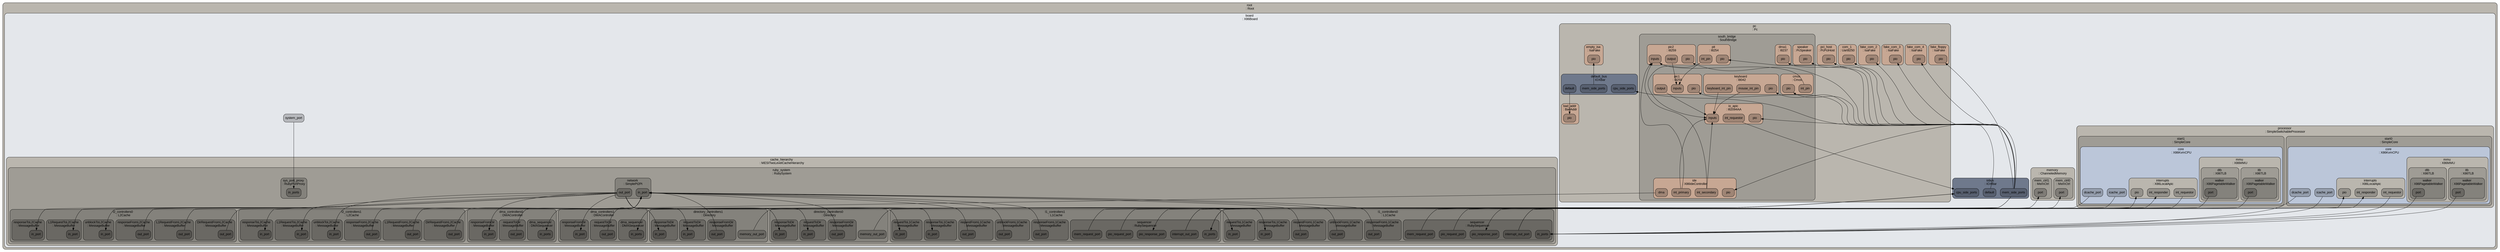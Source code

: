 digraph G {
ranksep="1.3";
subgraph cluster_root {
color="#000000";
fillcolor="#bab6ae";
fontcolor="#000000";
fontname=Arial;
fontsize=14;
label="root \n: Root";
shape=box;
style="rounded, filled";
tooltip="eventq_index&#61;0&#10;\full_system&#61;true&#10;\sim_quantum&#61;1000000000&#10;\time_sync_enable&#61;false&#10;\time_sync_period&#61;100000000000&#10;\time_sync_spin_threshold&#61;100000000";
subgraph cluster_board {
color="#000000";
fillcolor="#e4e7eb";
fontcolor="#000000";
fontname=Arial;
fontsize=14;
label="board \n: X86Board";
shape=box;
style="rounded, filled";
tooltip="auto_unlink_shared_backstore&#61;false&#10;\cache_line_size&#61;64&#10;\eventq_index&#61;0&#10;\exit_on_work_items&#61;true&#10;\init_param&#61;0&#10;\m5ops_base&#61;4294901760&#10;\mem_mode&#61;atomic_noncaching&#10;\mem_ranges&#61;0:3221225472 3221225472:3222274048&#10;\memories&#61;board.memory.mem_ctrl0.dram board.memory.mem_ctrl1.dram&#10;\mmap_using_noreserve&#61;false&#10;\multi_thread&#61;false&#10;\num_work_ids&#61;16&#10;\readfile&#61;/projectnb/ec513/students/jy0825/HW2/spec-2017/gem5/output_503.bwaves_r/readfile_-0x68418f6154a37807&#10;\redirect_paths&#61;&#10;\shadow_rom_ranges&#61;&#10;\shared_backstore&#61;&#10;\symbolfile&#61;&#10;\thermal_components&#61;&#10;\thermal_model&#61;Null&#10;\work_begin_ckpt_count&#61;0&#10;\work_begin_cpu_id_exit&#61;-1&#10;\work_begin_exit_count&#61;0&#10;\work_cpus_ckpt_count&#61;0&#10;\work_end_ckpt_count&#61;0&#10;\work_end_exit_count&#61;0&#10;\work_item_id&#61;-1&#10;\workload&#61;board.workload";
board_system_port [color="#000000", fillcolor="#b6b8bc", fontcolor="#000000", fontname=Arial, fontsize=14, label=system_port, shape=box, style="rounded, filled"];
subgraph cluster_board_dvfs_handler {
color="#000000";
fillcolor="#bab6ae";
fontcolor="#000000";
fontname=Arial;
fontsize=14;
label="dvfs_handler \n: DVFSHandler";
shape=box;
style="rounded, filled";
tooltip="domains&#61;&#10;\enable&#61;false&#10;\eventq_index&#61;0&#10;\sys_clk_domain&#61;board.clk_domain&#10;\transition_latency&#61;100000000";
}

subgraph cluster_board_clk_domain {
color="#000000";
fillcolor="#bab6ae";
fontcolor="#000000";
fontname=Arial;
fontsize=14;
label="clk_domain \n: SrcClockDomain";
shape=box;
style="rounded, filled";
tooltip="clock&#61;333&#10;\domain_id&#61;-1&#10;\eventq_index&#61;0&#10;\init_perf_level&#61;0&#10;\voltage_domain&#61;board.clk_domain.voltage_domain";
subgraph cluster_board_clk_domain_voltage_domain {
color="#000000";
fillcolor="#9f9c95";
fontcolor="#000000";
fontname=Arial;
fontsize=14;
label="voltage_domain \n: VoltageDomain";
shape=box;
style="rounded, filled";
tooltip="eventq_index&#61;0&#10;\voltage&#61;1.0";
}

}

subgraph cluster_board_processor {
color="#000000";
fillcolor="#bab6ae";
fontcolor="#000000";
fontname=Arial;
fontsize=14;
label="processor \n: SimpleSwitchableProcessor";
shape=box;
style="rounded, filled";
tooltip="eventq_index&#61;0&#10;\thermal_domain&#61;Null";
subgraph cluster_board_processor_start0 {
color="#000000";
fillcolor="#9f9c95";
fontcolor="#000000";
fontname=Arial;
fontsize=14;
label="start0 \n: SimpleCore";
shape=box;
style="rounded, filled";
tooltip="eventq_index&#61;0&#10;\thermal_domain&#61;Null";
subgraph cluster_board_processor_start0_core {
color="#000000";
fillcolor="#bbc6d9";
fontcolor="#000000";
fontname=Arial;
fontsize=14;
label="core \n: X86KvmCPU";
shape=box;
style="rounded, filled";
tooltip="alwaysSyncTC&#61;false&#10;\checker&#61;Null&#10;\clk_domain&#61;board.clk_domain&#10;\cpu_id&#61;0&#10;\decoder&#61;board.processor.start0.core.decoder&#10;\do_checkpoint_insts&#61;true&#10;\do_statistics_insts&#61;true&#10;\eventq_index&#61;1&#10;\function_trace&#61;false&#10;\function_trace_start&#61;0&#10;\hostFactor&#61;1.0&#10;\hostFreq&#61;500&#10;\interrupts&#61;board.processor.start0.core.interrupts&#10;\isa&#61;board.processor.start0.core.isa&#10;\max_insts_all_threads&#61;0&#10;\max_insts_any_thread&#61;0&#10;\mmu&#61;board.processor.start0.core.mmu&#10;\numThreads&#61;1&#10;\power_gating_on_idle&#61;false&#10;\power_model&#61;&#10;\power_state&#61;board.processor.start0.core.power_state&#10;\progress_interval&#61;0&#10;\pwr_gating_latency&#61;300&#10;\simpoint_start_insts&#61;&#10;\socket_id&#61;0&#10;\switched_out&#61;false&#10;\syscallRetryLatency&#61;10000&#10;\system&#61;board&#10;\tracer&#61;board.processor.start0.core.tracer&#10;\useCoalescedMMIO&#61;false&#10;\usePerf&#61;false&#10;\usePerfOverflow&#61;false&#10;\useXSave&#61;true&#10;\workload&#61;";
board_processor_start0_core_icache_port [color="#000000", fillcolor="#959ead", fontcolor="#000000", fontname=Arial, fontsize=14, label=icache_port, shape=box, style="rounded, filled"];
board_processor_start0_core_dcache_port [color="#000000", fillcolor="#959ead", fontcolor="#000000", fontname=Arial, fontsize=14, label=dcache_port, shape=box, style="rounded, filled"];
subgraph cluster_board_processor_start0_core_mmu {
color="#000000";
fillcolor="#bab6ae";
fontcolor="#000000";
fontname=Arial;
fontsize=14;
label="mmu \n: X86MMU";
shape=box;
style="rounded, filled";
tooltip="dtb&#61;board.processor.start0.core.mmu.dtb&#10;\eventq_index&#61;0&#10;\itb&#61;board.processor.start0.core.mmu.itb";
subgraph cluster_board_processor_start0_core_mmu_itb {
color="#000000";
fillcolor="#9f9c95";
fontcolor="#000000";
fontname=Arial;
fontsize=14;
label="itb \n: X86TLB";
shape=box;
style="rounded, filled";
tooltip="entry_type&#61;instruction&#10;\eventq_index&#61;0&#10;\next_level&#61;Null&#10;\size&#61;64&#10;\system&#61;board&#10;\walker&#61;board.processor.start0.core.mmu.itb.walker";
subgraph cluster_board_processor_start0_core_mmu_itb_walker {
color="#000000";
fillcolor="#84827c";
fontcolor="#000000";
fontname=Arial;
fontsize=14;
label="walker \n: X86PagetableWalker";
shape=box;
style="rounded, filled";
tooltip="clk_domain&#61;board.clk_domain&#10;\eventq_index&#61;0&#10;\num_squash_per_cycle&#61;4&#10;\power_model&#61;&#10;\power_state&#61;board.processor.start0.core.mmu.itb.walker.power_state&#10;\system&#61;board";
board_processor_start0_core_mmu_itb_walker_port [color="#000000", fillcolor="#6a6863", fontcolor="#000000", fontname=Arial, fontsize=14, label=port, shape=box, style="rounded, filled"];
subgraph cluster_board_processor_start0_core_mmu_itb_walker_power_state {
color="#000000";
fillcolor="#6a6863";
fontcolor="#000000";
fontname=Arial;
fontsize=14;
label="power_state \n: PowerState";
shape=box;
style="rounded, filled";
tooltip="clk_gate_bins&#61;20&#10;\clk_gate_max&#61;1000000000000&#10;\clk_gate_min&#61;1000&#10;\default_state&#61;UNDEFINED&#10;\eventq_index&#61;0&#10;\leaders&#61;&#10;\possible_states&#61;";
}

}

}

subgraph cluster_board_processor_start0_core_mmu_dtb {
color="#000000";
fillcolor="#9f9c95";
fontcolor="#000000";
fontname=Arial;
fontsize=14;
label="dtb \n: X86TLB";
shape=box;
style="rounded, filled";
tooltip="entry_type&#61;data&#10;\eventq_index&#61;0&#10;\next_level&#61;Null&#10;\size&#61;64&#10;\system&#61;board&#10;\walker&#61;board.processor.start0.core.mmu.dtb.walker";
subgraph cluster_board_processor_start0_core_mmu_dtb_walker {
color="#000000";
fillcolor="#84827c";
fontcolor="#000000";
fontname=Arial;
fontsize=14;
label="walker \n: X86PagetableWalker";
shape=box;
style="rounded, filled";
tooltip="clk_domain&#61;board.clk_domain&#10;\eventq_index&#61;0&#10;\num_squash_per_cycle&#61;4&#10;\power_model&#61;&#10;\power_state&#61;board.processor.start0.core.mmu.dtb.walker.power_state&#10;\system&#61;board";
board_processor_start0_core_mmu_dtb_walker_port [color="#000000", fillcolor="#6a6863", fontcolor="#000000", fontname=Arial, fontsize=14, label=port, shape=box, style="rounded, filled"];
subgraph cluster_board_processor_start0_core_mmu_dtb_walker_power_state {
color="#000000";
fillcolor="#6a6863";
fontcolor="#000000";
fontname=Arial;
fontsize=14;
label="power_state \n: PowerState";
shape=box;
style="rounded, filled";
tooltip="clk_gate_bins&#61;20&#10;\clk_gate_max&#61;1000000000000&#10;\clk_gate_min&#61;1000&#10;\default_state&#61;UNDEFINED&#10;\eventq_index&#61;0&#10;\leaders&#61;&#10;\possible_states&#61;";
}

}

}

}

subgraph cluster_board_processor_start0_core_tracer {
color="#000000";
fillcolor="#bab6ae";
fontcolor="#000000";
fontname=Arial;
fontsize=14;
label="tracer \n: ExeTracer";
shape=box;
style="rounded, filled";
tooltip="disassembler&#61;board.processor.start0.core.tracer.disassembler&#10;\eventq_index&#61;0";
subgraph cluster_board_processor_start0_core_tracer_disassembler {
color="#000000";
fillcolor="#9f9c95";
fontcolor="#000000";
fontname=Arial;
fontsize=14;
label="disassembler \n: InstDisassembler";
shape=box;
style="rounded, filled";
tooltip="eventq_index&#61;0";
}

}

subgraph cluster_board_processor_start0_core_power_state {
color="#000000";
fillcolor="#bab6ae";
fontcolor="#000000";
fontname=Arial;
fontsize=14;
label="power_state \n: PowerState";
shape=box;
style="rounded, filled";
tooltip="clk_gate_bins&#61;20&#10;\clk_gate_max&#61;1000000000000&#10;\clk_gate_min&#61;1000&#10;\default_state&#61;UNDEFINED&#10;\eventq_index&#61;0&#10;\leaders&#61;&#10;\possible_states&#61;ON CLK_GATED OFF";
}

subgraph cluster_board_processor_start0_core_isa {
color="#000000";
fillcolor="#bab6ae";
fontcolor="#000000";
fontname=Arial;
fontsize=14;
label="isa \n: X86ISA";
shape=box;
style="rounded, filled";
tooltip="APMInfo&#61;2147483672 1752462657 1769238117 1145913699&#10;\CacheParams&#61;0 0 0 0&#10;\ExtendedFeatures&#61;0 25165824 0 0&#10;\ExtendedState&#61;0 0 0 0 0 0 0 0&#10;\FamilyModelStepping&#61;134993 2053 4024171519 521&#10;\FamilyModelSteppingBrandFeatures&#61;134993 1029 3956538367 131073&#10;\L1CacheAndTLB&#61;4278779656 4280352544 1073873216 1073873216&#10;\L2L3CacheAndL2TLB&#61;0 1107313152 0 67141952&#10;\LongModeAddressSize&#61;12336 0 0 0&#10;\eventq_index&#61;0&#10;\name_string&#61;Fake gem5 x86_64 CPU&#10;\vendor_string&#61;HygonGenuine";
}

subgraph cluster_board_processor_start0_core_decoder {
color="#000000";
fillcolor="#bab6ae";
fontcolor="#000000";
fontname=Arial;
fontsize=14;
label="decoder \n: X86Decoder";
shape=box;
style="rounded, filled";
tooltip="eventq_index&#61;0&#10;\isa&#61;board.processor.start0.core.isa";
}

subgraph cluster_board_processor_start0_core_interrupts {
color="#000000";
fillcolor="#bab6ae";
fontcolor="#000000";
fontname=Arial;
fontsize=14;
label="interrupts \n: X86LocalApic";
shape=box;
style="rounded, filled";
tooltip="clk_domain&#61;board.processor.start0.core.interrupts.clk_domain&#10;\eventq_index&#61;0&#10;\int_latency&#61;1000&#10;\pio_latency&#61;100000&#10;\system&#61;board";
board_processor_start0_core_interrupts_int_requestor [color="#000000", fillcolor="#94918b", fontcolor="#000000", fontname=Arial, fontsize=14, label=int_requestor, shape=box, style="rounded, filled"];
board_processor_start0_core_interrupts_int_responder [color="#000000", fillcolor="#94918b", fontcolor="#000000", fontname=Arial, fontsize=14, label=int_responder, shape=box, style="rounded, filled"];
board_processor_start0_core_interrupts_pio [color="#000000", fillcolor="#94918b", fontcolor="#000000", fontname=Arial, fontsize=14, label=pio, shape=box, style="rounded, filled"];
subgraph cluster_board_processor_start0_core_interrupts_clk_domain {
color="#000000";
fillcolor="#9f9c95";
fontcolor="#000000";
fontname=Arial;
fontsize=14;
label="clk_domain \n: DerivedClockDomain";
shape=box;
style="rounded, filled";
tooltip="clk_divider&#61;16&#10;\clk_domain&#61;board.clk_domain&#10;\eventq_index&#61;0";
}

}

}

}

subgraph cluster_board_processor_start1 {
color="#000000";
fillcolor="#9f9c95";
fontcolor="#000000";
fontname=Arial;
fontsize=14;
label="start1 \n: SimpleCore";
shape=box;
style="rounded, filled";
tooltip="eventq_index&#61;0&#10;\thermal_domain&#61;Null";
subgraph cluster_board_processor_start1_core {
color="#000000";
fillcolor="#bbc6d9";
fontcolor="#000000";
fontname=Arial;
fontsize=14;
label="core \n: X86KvmCPU";
shape=box;
style="rounded, filled";
tooltip="alwaysSyncTC&#61;false&#10;\checker&#61;Null&#10;\clk_domain&#61;board.clk_domain&#10;\cpu_id&#61;1&#10;\decoder&#61;board.processor.start1.core.decoder&#10;\do_checkpoint_insts&#61;true&#10;\do_statistics_insts&#61;true&#10;\eventq_index&#61;2&#10;\function_trace&#61;false&#10;\function_trace_start&#61;0&#10;\hostFactor&#61;1.0&#10;\hostFreq&#61;500&#10;\interrupts&#61;board.processor.start1.core.interrupts&#10;\isa&#61;board.processor.start1.core.isa&#10;\max_insts_all_threads&#61;0&#10;\max_insts_any_thread&#61;0&#10;\mmu&#61;board.processor.start1.core.mmu&#10;\numThreads&#61;1&#10;\power_gating_on_idle&#61;false&#10;\power_model&#61;&#10;\power_state&#61;board.processor.start1.core.power_state&#10;\progress_interval&#61;0&#10;\pwr_gating_latency&#61;300&#10;\simpoint_start_insts&#61;&#10;\socket_id&#61;0&#10;\switched_out&#61;false&#10;\syscallRetryLatency&#61;10000&#10;\system&#61;board&#10;\tracer&#61;board.processor.start1.core.tracer&#10;\useCoalescedMMIO&#61;false&#10;\usePerf&#61;false&#10;\usePerfOverflow&#61;false&#10;\useXSave&#61;true&#10;\workload&#61;";
board_processor_start1_core_icache_port [color="#000000", fillcolor="#959ead", fontcolor="#000000", fontname=Arial, fontsize=14, label=icache_port, shape=box, style="rounded, filled"];
board_processor_start1_core_dcache_port [color="#000000", fillcolor="#959ead", fontcolor="#000000", fontname=Arial, fontsize=14, label=dcache_port, shape=box, style="rounded, filled"];
subgraph cluster_board_processor_start1_core_mmu {
color="#000000";
fillcolor="#bab6ae";
fontcolor="#000000";
fontname=Arial;
fontsize=14;
label="mmu \n: X86MMU";
shape=box;
style="rounded, filled";
tooltip="dtb&#61;board.processor.start1.core.mmu.dtb&#10;\eventq_index&#61;0&#10;\itb&#61;board.processor.start1.core.mmu.itb";
subgraph cluster_board_processor_start1_core_mmu_itb {
color="#000000";
fillcolor="#9f9c95";
fontcolor="#000000";
fontname=Arial;
fontsize=14;
label="itb \n: X86TLB";
shape=box;
style="rounded, filled";
tooltip="entry_type&#61;instruction&#10;\eventq_index&#61;0&#10;\next_level&#61;Null&#10;\size&#61;64&#10;\system&#61;board&#10;\walker&#61;board.processor.start1.core.mmu.itb.walker";
subgraph cluster_board_processor_start1_core_mmu_itb_walker {
color="#000000";
fillcolor="#84827c";
fontcolor="#000000";
fontname=Arial;
fontsize=14;
label="walker \n: X86PagetableWalker";
shape=box;
style="rounded, filled";
tooltip="clk_domain&#61;board.clk_domain&#10;\eventq_index&#61;0&#10;\num_squash_per_cycle&#61;4&#10;\power_model&#61;&#10;\power_state&#61;board.processor.start1.core.mmu.itb.walker.power_state&#10;\system&#61;board";
board_processor_start1_core_mmu_itb_walker_port [color="#000000", fillcolor="#6a6863", fontcolor="#000000", fontname=Arial, fontsize=14, label=port, shape=box, style="rounded, filled"];
subgraph cluster_board_processor_start1_core_mmu_itb_walker_power_state {
color="#000000";
fillcolor="#6a6863";
fontcolor="#000000";
fontname=Arial;
fontsize=14;
label="power_state \n: PowerState";
shape=box;
style="rounded, filled";
tooltip="clk_gate_bins&#61;20&#10;\clk_gate_max&#61;1000000000000&#10;\clk_gate_min&#61;1000&#10;\default_state&#61;UNDEFINED&#10;\eventq_index&#61;0&#10;\leaders&#61;&#10;\possible_states&#61;";
}

}

}

subgraph cluster_board_processor_start1_core_mmu_dtb {
color="#000000";
fillcolor="#9f9c95";
fontcolor="#000000";
fontname=Arial;
fontsize=14;
label="dtb \n: X86TLB";
shape=box;
style="rounded, filled";
tooltip="entry_type&#61;data&#10;\eventq_index&#61;0&#10;\next_level&#61;Null&#10;\size&#61;64&#10;\system&#61;board&#10;\walker&#61;board.processor.start1.core.mmu.dtb.walker";
subgraph cluster_board_processor_start1_core_mmu_dtb_walker {
color="#000000";
fillcolor="#84827c";
fontcolor="#000000";
fontname=Arial;
fontsize=14;
label="walker \n: X86PagetableWalker";
shape=box;
style="rounded, filled";
tooltip="clk_domain&#61;board.clk_domain&#10;\eventq_index&#61;0&#10;\num_squash_per_cycle&#61;4&#10;\power_model&#61;&#10;\power_state&#61;board.processor.start1.core.mmu.dtb.walker.power_state&#10;\system&#61;board";
board_processor_start1_core_mmu_dtb_walker_port [color="#000000", fillcolor="#6a6863", fontcolor="#000000", fontname=Arial, fontsize=14, label=port, shape=box, style="rounded, filled"];
subgraph cluster_board_processor_start1_core_mmu_dtb_walker_power_state {
color="#000000";
fillcolor="#6a6863";
fontcolor="#000000";
fontname=Arial;
fontsize=14;
label="power_state \n: PowerState";
shape=box;
style="rounded, filled";
tooltip="clk_gate_bins&#61;20&#10;\clk_gate_max&#61;1000000000000&#10;\clk_gate_min&#61;1000&#10;\default_state&#61;UNDEFINED&#10;\eventq_index&#61;0&#10;\leaders&#61;&#10;\possible_states&#61;";
}

}

}

}

subgraph cluster_board_processor_start1_core_tracer {
color="#000000";
fillcolor="#bab6ae";
fontcolor="#000000";
fontname=Arial;
fontsize=14;
label="tracer \n: ExeTracer";
shape=box;
style="rounded, filled";
tooltip="disassembler&#61;board.processor.start1.core.tracer.disassembler&#10;\eventq_index&#61;0";
subgraph cluster_board_processor_start1_core_tracer_disassembler {
color="#000000";
fillcolor="#9f9c95";
fontcolor="#000000";
fontname=Arial;
fontsize=14;
label="disassembler \n: InstDisassembler";
shape=box;
style="rounded, filled";
tooltip="eventq_index&#61;0";
}

}

subgraph cluster_board_processor_start1_core_power_state {
color="#000000";
fillcolor="#bab6ae";
fontcolor="#000000";
fontname=Arial;
fontsize=14;
label="power_state \n: PowerState";
shape=box;
style="rounded, filled";
tooltip="clk_gate_bins&#61;20&#10;\clk_gate_max&#61;1000000000000&#10;\clk_gate_min&#61;1000&#10;\default_state&#61;UNDEFINED&#10;\eventq_index&#61;0&#10;\leaders&#61;&#10;\possible_states&#61;ON CLK_GATED OFF";
}

subgraph cluster_board_processor_start1_core_isa {
color="#000000";
fillcolor="#bab6ae";
fontcolor="#000000";
fontname=Arial;
fontsize=14;
label="isa \n: X86ISA";
shape=box;
style="rounded, filled";
tooltip="APMInfo&#61;2147483672 1752462657 1769238117 1145913699&#10;\CacheParams&#61;0 0 0 0&#10;\ExtendedFeatures&#61;0 25165824 0 0&#10;\ExtendedState&#61;0 0 0 0 0 0 0 0&#10;\FamilyModelStepping&#61;134993 2053 4024171519 521&#10;\FamilyModelSteppingBrandFeatures&#61;134993 1029 3956538367 131073&#10;\L1CacheAndTLB&#61;4278779656 4280352544 1073873216 1073873216&#10;\L2L3CacheAndL2TLB&#61;0 1107313152 0 67141952&#10;\LongModeAddressSize&#61;12336 0 0 0&#10;\eventq_index&#61;0&#10;\name_string&#61;Fake gem5 x86_64 CPU&#10;\vendor_string&#61;HygonGenuine";
}

subgraph cluster_board_processor_start1_core_decoder {
color="#000000";
fillcolor="#bab6ae";
fontcolor="#000000";
fontname=Arial;
fontsize=14;
label="decoder \n: X86Decoder";
shape=box;
style="rounded, filled";
tooltip="eventq_index&#61;0&#10;\isa&#61;board.processor.start1.core.isa";
}

subgraph cluster_board_processor_start1_core_interrupts {
color="#000000";
fillcolor="#bab6ae";
fontcolor="#000000";
fontname=Arial;
fontsize=14;
label="interrupts \n: X86LocalApic";
shape=box;
style="rounded, filled";
tooltip="clk_domain&#61;board.processor.start1.core.interrupts.clk_domain&#10;\eventq_index&#61;0&#10;\int_latency&#61;1000&#10;\pio_latency&#61;100000&#10;\system&#61;board";
board_processor_start1_core_interrupts_int_requestor [color="#000000", fillcolor="#94918b", fontcolor="#000000", fontname=Arial, fontsize=14, label=int_requestor, shape=box, style="rounded, filled"];
board_processor_start1_core_interrupts_int_responder [color="#000000", fillcolor="#94918b", fontcolor="#000000", fontname=Arial, fontsize=14, label=int_responder, shape=box, style="rounded, filled"];
board_processor_start1_core_interrupts_pio [color="#000000", fillcolor="#94918b", fontcolor="#000000", fontname=Arial, fontsize=14, label=pio, shape=box, style="rounded, filled"];
subgraph cluster_board_processor_start1_core_interrupts_clk_domain {
color="#000000";
fillcolor="#9f9c95";
fontcolor="#000000";
fontname=Arial;
fontsize=14;
label="clk_domain \n: DerivedClockDomain";
shape=box;
style="rounded, filled";
tooltip="clk_divider&#61;16&#10;\clk_domain&#61;board.clk_domain&#10;\eventq_index&#61;0";
}

}

}

}

subgraph cluster_board_processor_switch0 {
color="#000000";
fillcolor="#9f9c95";
fontcolor="#000000";
fontname=Arial;
fontsize=14;
label="switch0 \n: SimpleCore";
shape=box;
style="rounded, filled";
tooltip="eventq_index&#61;0&#10;\thermal_domain&#61;Null";
subgraph cluster_board_processor_switch0_core {
color="#000000";
fillcolor="#bbc6d9";
fontcolor="#000000";
fontname=Arial;
fontsize=14;
label="core \n: X86TimingSimpleCPU";
shape=box;
style="rounded, filled";
tooltip="branchPred&#61;Null&#10;\checker&#61;Null&#10;\clk_domain&#61;board.clk_domain&#10;\cpu_id&#61;0&#10;\decoder&#61;board.processor.switch0.core.decoder&#10;\do_checkpoint_insts&#61;true&#10;\do_statistics_insts&#61;true&#10;\eventq_index&#61;0&#10;\function_trace&#61;false&#10;\function_trace_start&#61;0&#10;\interrupts&#61;&#10;\isa&#61;board.processor.switch0.core.isa&#10;\max_insts_all_threads&#61;0&#10;\max_insts_any_thread&#61;0&#10;\mmu&#61;board.processor.switch0.core.mmu&#10;\numThreads&#61;1&#10;\power_gating_on_idle&#61;false&#10;\power_model&#61;&#10;\power_state&#61;board.processor.switch0.core.power_state&#10;\progress_interval&#61;0&#10;\pwr_gating_latency&#61;300&#10;\simpoint_start_insts&#61;&#10;\socket_id&#61;0&#10;\switched_out&#61;true&#10;\syscallRetryLatency&#61;10000&#10;\system&#61;board&#10;\tracer&#61;board.processor.switch0.core.tracer&#10;\workload&#61;";
subgraph cluster_board_processor_switch0_core_mmu {
color="#000000";
fillcolor="#bab6ae";
fontcolor="#000000";
fontname=Arial;
fontsize=14;
label="mmu \n: X86MMU";
shape=box;
style="rounded, filled";
tooltip="dtb&#61;board.processor.switch0.core.mmu.dtb&#10;\eventq_index&#61;0&#10;\itb&#61;board.processor.switch0.core.mmu.itb";
subgraph cluster_board_processor_switch0_core_mmu_itb {
color="#000000";
fillcolor="#9f9c95";
fontcolor="#000000";
fontname=Arial;
fontsize=14;
label="itb \n: X86TLB";
shape=box;
style="rounded, filled";
tooltip="entry_type&#61;instruction&#10;\eventq_index&#61;0&#10;\next_level&#61;Null&#10;\size&#61;64&#10;\system&#61;board&#10;\walker&#61;board.processor.switch0.core.mmu.itb.walker";
subgraph cluster_board_processor_switch0_core_mmu_itb_walker {
color="#000000";
fillcolor="#84827c";
fontcolor="#000000";
fontname=Arial;
fontsize=14;
label="walker \n: X86PagetableWalker";
shape=box;
style="rounded, filled";
tooltip="clk_domain&#61;board.clk_domain&#10;\eventq_index&#61;0&#10;\num_squash_per_cycle&#61;4&#10;\power_model&#61;&#10;\power_state&#61;board.processor.switch0.core.mmu.itb.walker.power_state&#10;\system&#61;board";
subgraph cluster_board_processor_switch0_core_mmu_itb_walker_power_state {
color="#000000";
fillcolor="#6a6863";
fontcolor="#000000";
fontname=Arial;
fontsize=14;
label="power_state \n: PowerState";
shape=box;
style="rounded, filled";
tooltip="clk_gate_bins&#61;20&#10;\clk_gate_max&#61;1000000000000&#10;\clk_gate_min&#61;1000&#10;\default_state&#61;UNDEFINED&#10;\eventq_index&#61;0&#10;\leaders&#61;&#10;\possible_states&#61;";
}

}

}

subgraph cluster_board_processor_switch0_core_mmu_dtb {
color="#000000";
fillcolor="#9f9c95";
fontcolor="#000000";
fontname=Arial;
fontsize=14;
label="dtb \n: X86TLB";
shape=box;
style="rounded, filled";
tooltip="entry_type&#61;data&#10;\eventq_index&#61;0&#10;\next_level&#61;Null&#10;\size&#61;64&#10;\system&#61;board&#10;\walker&#61;board.processor.switch0.core.mmu.dtb.walker";
subgraph cluster_board_processor_switch0_core_mmu_dtb_walker {
color="#000000";
fillcolor="#84827c";
fontcolor="#000000";
fontname=Arial;
fontsize=14;
label="walker \n: X86PagetableWalker";
shape=box;
style="rounded, filled";
tooltip="clk_domain&#61;board.clk_domain&#10;\eventq_index&#61;0&#10;\num_squash_per_cycle&#61;4&#10;\power_model&#61;&#10;\power_state&#61;board.processor.switch0.core.mmu.dtb.walker.power_state&#10;\system&#61;board";
subgraph cluster_board_processor_switch0_core_mmu_dtb_walker_power_state {
color="#000000";
fillcolor="#6a6863";
fontcolor="#000000";
fontname=Arial;
fontsize=14;
label="power_state \n: PowerState";
shape=box;
style="rounded, filled";
tooltip="clk_gate_bins&#61;20&#10;\clk_gate_max&#61;1000000000000&#10;\clk_gate_min&#61;1000&#10;\default_state&#61;UNDEFINED&#10;\eventq_index&#61;0&#10;\leaders&#61;&#10;\possible_states&#61;";
}

}

}

}

subgraph cluster_board_processor_switch0_core_tracer {
color="#000000";
fillcolor="#bab6ae";
fontcolor="#000000";
fontname=Arial;
fontsize=14;
label="tracer \n: ExeTracer";
shape=box;
style="rounded, filled";
tooltip="disassembler&#61;board.processor.switch0.core.tracer.disassembler&#10;\eventq_index&#61;0";
subgraph cluster_board_processor_switch0_core_tracer_disassembler {
color="#000000";
fillcolor="#9f9c95";
fontcolor="#000000";
fontname=Arial;
fontsize=14;
label="disassembler \n: InstDisassembler";
shape=box;
style="rounded, filled";
tooltip="eventq_index&#61;0";
}

}

subgraph cluster_board_processor_switch0_core_power_state {
color="#000000";
fillcolor="#bab6ae";
fontcolor="#000000";
fontname=Arial;
fontsize=14;
label="power_state \n: PowerState";
shape=box;
style="rounded, filled";
tooltip="clk_gate_bins&#61;20&#10;\clk_gate_max&#61;1000000000000&#10;\clk_gate_min&#61;1000&#10;\default_state&#61;UNDEFINED&#10;\eventq_index&#61;0&#10;\leaders&#61;&#10;\possible_states&#61;ON CLK_GATED OFF";
}

subgraph cluster_board_processor_switch0_core_isa {
color="#000000";
fillcolor="#bab6ae";
fontcolor="#000000";
fontname=Arial;
fontsize=14;
label="isa \n: X86ISA";
shape=box;
style="rounded, filled";
tooltip="APMInfo&#61;2147483672 1752462657 1769238117 1145913699&#10;\CacheParams&#61;0 0 0 0&#10;\ExtendedFeatures&#61;0 25165824 0 0&#10;\ExtendedState&#61;0 0 0 0 0 0 0 0&#10;\FamilyModelStepping&#61;134993 2053 4024171519 521&#10;\FamilyModelSteppingBrandFeatures&#61;134993 1029 3956538367 131073&#10;\L1CacheAndTLB&#61;4278779656 4280352544 1073873216 1073873216&#10;\L2L3CacheAndL2TLB&#61;0 1107313152 0 67141952&#10;\LongModeAddressSize&#61;12336 0 0 0&#10;\eventq_index&#61;0&#10;\name_string&#61;Fake gem5 x86_64 CPU&#10;\vendor_string&#61;HygonGenuine";
}

subgraph cluster_board_processor_switch0_core_decoder {
color="#000000";
fillcolor="#bab6ae";
fontcolor="#000000";
fontname=Arial;
fontsize=14;
label="decoder \n: X86Decoder";
shape=box;
style="rounded, filled";
tooltip="eventq_index&#61;0&#10;\isa&#61;board.processor.switch0.core.isa";
}

}

}

subgraph cluster_board_processor_switch1 {
color="#000000";
fillcolor="#9f9c95";
fontcolor="#000000";
fontname=Arial;
fontsize=14;
label="switch1 \n: SimpleCore";
shape=box;
style="rounded, filled";
tooltip="eventq_index&#61;0&#10;\thermal_domain&#61;Null";
subgraph cluster_board_processor_switch1_core {
color="#000000";
fillcolor="#bbc6d9";
fontcolor="#000000";
fontname=Arial;
fontsize=14;
label="core \n: X86TimingSimpleCPU";
shape=box;
style="rounded, filled";
tooltip="branchPred&#61;Null&#10;\checker&#61;Null&#10;\clk_domain&#61;board.clk_domain&#10;\cpu_id&#61;1&#10;\decoder&#61;board.processor.switch1.core.decoder&#10;\do_checkpoint_insts&#61;true&#10;\do_statistics_insts&#61;true&#10;\eventq_index&#61;0&#10;\function_trace&#61;false&#10;\function_trace_start&#61;0&#10;\interrupts&#61;&#10;\isa&#61;board.processor.switch1.core.isa&#10;\max_insts_all_threads&#61;0&#10;\max_insts_any_thread&#61;0&#10;\mmu&#61;board.processor.switch1.core.mmu&#10;\numThreads&#61;1&#10;\power_gating_on_idle&#61;false&#10;\power_model&#61;&#10;\power_state&#61;board.processor.switch1.core.power_state&#10;\progress_interval&#61;0&#10;\pwr_gating_latency&#61;300&#10;\simpoint_start_insts&#61;&#10;\socket_id&#61;0&#10;\switched_out&#61;true&#10;\syscallRetryLatency&#61;10000&#10;\system&#61;board&#10;\tracer&#61;board.processor.switch1.core.tracer&#10;\workload&#61;";
subgraph cluster_board_processor_switch1_core_mmu {
color="#000000";
fillcolor="#bab6ae";
fontcolor="#000000";
fontname=Arial;
fontsize=14;
label="mmu \n: X86MMU";
shape=box;
style="rounded, filled";
tooltip="dtb&#61;board.processor.switch1.core.mmu.dtb&#10;\eventq_index&#61;0&#10;\itb&#61;board.processor.switch1.core.mmu.itb";
subgraph cluster_board_processor_switch1_core_mmu_itb {
color="#000000";
fillcolor="#9f9c95";
fontcolor="#000000";
fontname=Arial;
fontsize=14;
label="itb \n: X86TLB";
shape=box;
style="rounded, filled";
tooltip="entry_type&#61;instruction&#10;\eventq_index&#61;0&#10;\next_level&#61;Null&#10;\size&#61;64&#10;\system&#61;board&#10;\walker&#61;board.processor.switch1.core.mmu.itb.walker";
subgraph cluster_board_processor_switch1_core_mmu_itb_walker {
color="#000000";
fillcolor="#84827c";
fontcolor="#000000";
fontname=Arial;
fontsize=14;
label="walker \n: X86PagetableWalker";
shape=box;
style="rounded, filled";
tooltip="clk_domain&#61;board.clk_domain&#10;\eventq_index&#61;0&#10;\num_squash_per_cycle&#61;4&#10;\power_model&#61;&#10;\power_state&#61;board.processor.switch1.core.mmu.itb.walker.power_state&#10;\system&#61;board";
subgraph cluster_board_processor_switch1_core_mmu_itb_walker_power_state {
color="#000000";
fillcolor="#6a6863";
fontcolor="#000000";
fontname=Arial;
fontsize=14;
label="power_state \n: PowerState";
shape=box;
style="rounded, filled";
tooltip="clk_gate_bins&#61;20&#10;\clk_gate_max&#61;1000000000000&#10;\clk_gate_min&#61;1000&#10;\default_state&#61;UNDEFINED&#10;\eventq_index&#61;0&#10;\leaders&#61;&#10;\possible_states&#61;";
}

}

}

subgraph cluster_board_processor_switch1_core_mmu_dtb {
color="#000000";
fillcolor="#9f9c95";
fontcolor="#000000";
fontname=Arial;
fontsize=14;
label="dtb \n: X86TLB";
shape=box;
style="rounded, filled";
tooltip="entry_type&#61;data&#10;\eventq_index&#61;0&#10;\next_level&#61;Null&#10;\size&#61;64&#10;\system&#61;board&#10;\walker&#61;board.processor.switch1.core.mmu.dtb.walker";
subgraph cluster_board_processor_switch1_core_mmu_dtb_walker {
color="#000000";
fillcolor="#84827c";
fontcolor="#000000";
fontname=Arial;
fontsize=14;
label="walker \n: X86PagetableWalker";
shape=box;
style="rounded, filled";
tooltip="clk_domain&#61;board.clk_domain&#10;\eventq_index&#61;0&#10;\num_squash_per_cycle&#61;4&#10;\power_model&#61;&#10;\power_state&#61;board.processor.switch1.core.mmu.dtb.walker.power_state&#10;\system&#61;board";
subgraph cluster_board_processor_switch1_core_mmu_dtb_walker_power_state {
color="#000000";
fillcolor="#6a6863";
fontcolor="#000000";
fontname=Arial;
fontsize=14;
label="power_state \n: PowerState";
shape=box;
style="rounded, filled";
tooltip="clk_gate_bins&#61;20&#10;\clk_gate_max&#61;1000000000000&#10;\clk_gate_min&#61;1000&#10;\default_state&#61;UNDEFINED&#10;\eventq_index&#61;0&#10;\leaders&#61;&#10;\possible_states&#61;";
}

}

}

}

subgraph cluster_board_processor_switch1_core_tracer {
color="#000000";
fillcolor="#bab6ae";
fontcolor="#000000";
fontname=Arial;
fontsize=14;
label="tracer \n: ExeTracer";
shape=box;
style="rounded, filled";
tooltip="disassembler&#61;board.processor.switch1.core.tracer.disassembler&#10;\eventq_index&#61;0";
subgraph cluster_board_processor_switch1_core_tracer_disassembler {
color="#000000";
fillcolor="#9f9c95";
fontcolor="#000000";
fontname=Arial;
fontsize=14;
label="disassembler \n: InstDisassembler";
shape=box;
style="rounded, filled";
tooltip="eventq_index&#61;0";
}

}

subgraph cluster_board_processor_switch1_core_power_state {
color="#000000";
fillcolor="#bab6ae";
fontcolor="#000000";
fontname=Arial;
fontsize=14;
label="power_state \n: PowerState";
shape=box;
style="rounded, filled";
tooltip="clk_gate_bins&#61;20&#10;\clk_gate_max&#61;1000000000000&#10;\clk_gate_min&#61;1000&#10;\default_state&#61;UNDEFINED&#10;\eventq_index&#61;0&#10;\leaders&#61;&#10;\possible_states&#61;ON CLK_GATED OFF";
}

subgraph cluster_board_processor_switch1_core_isa {
color="#000000";
fillcolor="#bab6ae";
fontcolor="#000000";
fontname=Arial;
fontsize=14;
label="isa \n: X86ISA";
shape=box;
style="rounded, filled";
tooltip="APMInfo&#61;2147483672 1752462657 1769238117 1145913699&#10;\CacheParams&#61;0 0 0 0&#10;\ExtendedFeatures&#61;0 25165824 0 0&#10;\ExtendedState&#61;0 0 0 0 0 0 0 0&#10;\FamilyModelStepping&#61;134993 2053 4024171519 521&#10;\FamilyModelSteppingBrandFeatures&#61;134993 1029 3956538367 131073&#10;\L1CacheAndTLB&#61;4278779656 4280352544 1073873216 1073873216&#10;\L2L3CacheAndL2TLB&#61;0 1107313152 0 67141952&#10;\LongModeAddressSize&#61;12336 0 0 0&#10;\eventq_index&#61;0&#10;\name_string&#61;Fake gem5 x86_64 CPU&#10;\vendor_string&#61;HygonGenuine";
}

subgraph cluster_board_processor_switch1_core_decoder {
color="#000000";
fillcolor="#bab6ae";
fontcolor="#000000";
fontname=Arial;
fontsize=14;
label="decoder \n: X86Decoder";
shape=box;
style="rounded, filled";
tooltip="eventq_index&#61;0&#10;\isa&#61;board.processor.switch1.core.isa";
}

}

}

subgraph cluster_board_processor_kvm_vm {
color="#000000";
fillcolor="#9f9c95";
fontcolor="#000000";
fontname=Arial;
fontsize=14;
label="kvm_vm \n: KvmVM";
shape=box;
style="rounded, filled";
tooltip="coalescedMMIO&#61;&#10;\eventq_index&#61;0&#10;\system&#61;board";
}

}

subgraph cluster_board_memory {
color="#000000";
fillcolor="#bab6ae";
fontcolor="#000000";
fontname=Arial;
fontsize=14;
label="memory \n: ChanneledMemory";
shape=box;
style="rounded, filled";
tooltip="eventq_index&#61;0&#10;\thermal_domain&#61;Null";
subgraph cluster_board_memory_mem_ctrl0 {
color="#000000";
fillcolor="#9f9c95";
fontcolor="#000000";
fontname=Arial;
fontsize=14;
label="mem_ctrl0 \n: MemCtrl";
shape=box;
style="rounded, filled";
tooltip="clk_domain&#61;board.clk_domain&#10;\command_window&#61;10000&#10;\disable_sanity_check&#61;false&#10;\dram&#61;board.memory.mem_ctrl0.dram&#10;\eventq_index&#61;0&#10;\mem_sched_policy&#61;frfcfs&#10;\min_reads_per_switch&#61;16&#10;\min_writes_per_switch&#61;16&#10;\power_model&#61;&#10;\power_state&#61;board.memory.mem_ctrl0.power_state&#10;\qos_policy&#61;Null&#10;\qos_priorities&#61;1&#10;\qos_priority_escalation&#61;false&#10;\qos_q_policy&#61;fifo&#10;\qos_requestors&#61;               &#10;\qos_syncro_scheduler&#61;false&#10;\qos_turnaround_policy&#61;Null&#10;\static_backend_latency&#61;10000&#10;\static_frontend_latency&#61;10000&#10;\system&#61;board&#10;\write_high_thresh_perc&#61;85&#10;\write_low_thresh_perc&#61;50";
board_memory_mem_ctrl0_port [color="#000000", fillcolor="#7f7c77", fontcolor="#000000", fontname=Arial, fontsize=14, label=port, shape=box, style="rounded, filled"];
subgraph cluster_board_memory_mem_ctrl0_power_state {
color="#000000";
fillcolor="#84827c";
fontcolor="#000000";
fontname=Arial;
fontsize=14;
label="power_state \n: PowerState";
shape=box;
style="rounded, filled";
tooltip="clk_gate_bins&#61;20&#10;\clk_gate_max&#61;1000000000000&#10;\clk_gate_min&#61;1000&#10;\default_state&#61;UNDEFINED&#10;\eventq_index&#61;0&#10;\leaders&#61;&#10;\possible_states&#61;";
}

subgraph cluster_board_memory_mem_ctrl0_dram {
color="#000000";
fillcolor="#5e5958";
fontcolor="#000000";
fontname=Arial;
fontsize=14;
label="dram \n: DDR4_2400_8x8";
shape=box;
style="rounded, filled";
tooltip="IDD0&#61;0.048&#10;\IDD02&#61;0.003&#10;\IDD2N&#61;0.034&#10;\IDD2N2&#61;0.0&#10;\IDD2P0&#61;0.0&#10;\IDD2P02&#61;0.0&#10;\IDD2P1&#61;0.025&#10;\IDD2P12&#61;0.0&#10;\IDD3N&#61;0.043000000000000003&#10;\IDD3N2&#61;0.003&#10;\IDD3P0&#61;0.0&#10;\IDD3P02&#61;0.0&#10;\IDD3P1&#61;0.037&#10;\IDD3P12&#61;0.0&#10;\IDD4R&#61;0.135&#10;\IDD4R2&#61;0.0&#10;\IDD4W&#61;0.123&#10;\IDD4W2&#61;0.0&#10;\IDD5&#61;0.25&#10;\IDD52&#61;0.0&#10;\IDD6&#61;0.03&#10;\IDD62&#61;0.0&#10;\VDD&#61;1.2&#10;\VDD2&#61;2.5&#10;\activation_limit&#61;4&#10;\addr_mapping&#61;RoRaBaCoCh&#10;\bank_groups_per_rank&#61;4&#10;\banks_per_rank&#61;16&#10;\beats_per_clock&#61;2&#10;\burst_length&#61;8&#10;\clk_domain&#61;board.clk_domain&#10;\collect_stats&#61;true&#10;\conf_table_reported&#61;true&#10;\data_clock_sync&#61;false&#10;\device_bus_width&#61;8&#10;\device_rowbuffer_size&#61;1024&#10;\device_size&#61;1073741824&#10;\devices_per_rank&#61;8&#10;\dll&#61;true&#10;\enable_dram_powerdown&#61;false&#10;\eventq_index&#61;0&#10;\image_file&#61;&#10;\in_addr_map&#61;true&#10;\kvm_map&#61;true&#10;\max_accesses_per_row&#61;16&#10;\null&#61;false&#10;\page_policy&#61;open_adaptive&#10;\power_model&#61;&#10;\power_state&#61;board.memory.mem_ctrl0.dram.power_state&#10;\range&#61;0:3221225472:0:64&#10;\ranks_per_channel&#61;2&#10;\read_buffer_size&#61;64&#10;\tAAD&#61;833&#10;\tBURST&#61;3332&#10;\tBURST_MAX&#61;3332&#10;\tBURST_MIN&#61;3332&#10;\tCCD_L&#61;5000&#10;\tCCD_L_WR&#61;5000&#10;\tCK&#61;833&#10;\tCL&#61;14160&#10;\tCS&#61;1666&#10;\tCWL&#61;14160&#10;\tPPD&#61;0&#10;\tRAS&#61;32000&#10;\tRCD&#61;14160&#10;\tRCD_WR&#61;14160&#10;\tREFI&#61;7800000&#10;\tRFC&#61;350000&#10;\tRP&#61;14160&#10;\tRRD&#61;3332&#10;\tRRD_L&#61;4900&#10;\tRTP&#61;7500&#10;\tRTW&#61;1666&#10;\tWR&#61;15000&#10;\tWTR&#61;5000&#10;\tWTR_L&#61;5000&#10;\tXAW&#61;21000&#10;\tXP&#61;6000&#10;\tXPDLL&#61;0&#10;\tXS&#61;340000&#10;\tXSDLL&#61;0&#10;\two_cycle_activate&#61;false&#10;\write_buffer_size&#61;128&#10;\writeable&#61;true";
subgraph cluster_board_memory_mem_ctrl0_dram_power_state {
color="#000000";
fillcolor="#bab6ae";
fontcolor="#000000";
fontname=Arial;
fontsize=14;
label="power_state \n: PowerState";
shape=box;
style="rounded, filled";
tooltip="clk_gate_bins&#61;20&#10;\clk_gate_max&#61;1000000000000&#10;\clk_gate_min&#61;1000&#10;\default_state&#61;UNDEFINED&#10;\eventq_index&#61;0&#10;\leaders&#61;&#10;\possible_states&#61;";
}

}

}

subgraph cluster_board_memory_mem_ctrl1 {
color="#000000";
fillcolor="#9f9c95";
fontcolor="#000000";
fontname=Arial;
fontsize=14;
label="mem_ctrl1 \n: MemCtrl";
shape=box;
style="rounded, filled";
tooltip="clk_domain&#61;board.clk_domain&#10;\command_window&#61;10000&#10;\disable_sanity_check&#61;false&#10;\dram&#61;board.memory.mem_ctrl1.dram&#10;\eventq_index&#61;0&#10;\mem_sched_policy&#61;frfcfs&#10;\min_reads_per_switch&#61;16&#10;\min_writes_per_switch&#61;16&#10;\power_model&#61;&#10;\power_state&#61;board.memory.mem_ctrl1.power_state&#10;\qos_policy&#61;Null&#10;\qos_priorities&#61;1&#10;\qos_priority_escalation&#61;false&#10;\qos_q_policy&#61;fifo&#10;\qos_requestors&#61;               &#10;\qos_syncro_scheduler&#61;false&#10;\qos_turnaround_policy&#61;Null&#10;\static_backend_latency&#61;10000&#10;\static_frontend_latency&#61;10000&#10;\system&#61;board&#10;\write_high_thresh_perc&#61;85&#10;\write_low_thresh_perc&#61;50";
board_memory_mem_ctrl1_port [color="#000000", fillcolor="#7f7c77", fontcolor="#000000", fontname=Arial, fontsize=14, label=port, shape=box, style="rounded, filled"];
subgraph cluster_board_memory_mem_ctrl1_power_state {
color="#000000";
fillcolor="#84827c";
fontcolor="#000000";
fontname=Arial;
fontsize=14;
label="power_state \n: PowerState";
shape=box;
style="rounded, filled";
tooltip="clk_gate_bins&#61;20&#10;\clk_gate_max&#61;1000000000000&#10;\clk_gate_min&#61;1000&#10;\default_state&#61;UNDEFINED&#10;\eventq_index&#61;0&#10;\leaders&#61;&#10;\possible_states&#61;";
}

subgraph cluster_board_memory_mem_ctrl1_dram {
color="#000000";
fillcolor="#5e5958";
fontcolor="#000000";
fontname=Arial;
fontsize=14;
label="dram \n: DDR4_2400_8x8";
shape=box;
style="rounded, filled";
tooltip="IDD0&#61;0.048&#10;\IDD02&#61;0.003&#10;\IDD2N&#61;0.034&#10;\IDD2N2&#61;0.0&#10;\IDD2P0&#61;0.0&#10;\IDD2P02&#61;0.0&#10;\IDD2P1&#61;0.025&#10;\IDD2P12&#61;0.0&#10;\IDD3N&#61;0.043000000000000003&#10;\IDD3N2&#61;0.003&#10;\IDD3P0&#61;0.0&#10;\IDD3P02&#61;0.0&#10;\IDD3P1&#61;0.037&#10;\IDD3P12&#61;0.0&#10;\IDD4R&#61;0.135&#10;\IDD4R2&#61;0.0&#10;\IDD4W&#61;0.123&#10;\IDD4W2&#61;0.0&#10;\IDD5&#61;0.25&#10;\IDD52&#61;0.0&#10;\IDD6&#61;0.03&#10;\IDD62&#61;0.0&#10;\VDD&#61;1.2&#10;\VDD2&#61;2.5&#10;\activation_limit&#61;4&#10;\addr_mapping&#61;RoRaBaCoCh&#10;\bank_groups_per_rank&#61;4&#10;\banks_per_rank&#61;16&#10;\beats_per_clock&#61;2&#10;\burst_length&#61;8&#10;\clk_domain&#61;board.clk_domain&#10;\collect_stats&#61;true&#10;\conf_table_reported&#61;true&#10;\data_clock_sync&#61;false&#10;\device_bus_width&#61;8&#10;\device_rowbuffer_size&#61;1024&#10;\device_size&#61;1073741824&#10;\devices_per_rank&#61;8&#10;\dll&#61;true&#10;\enable_dram_powerdown&#61;false&#10;\eventq_index&#61;0&#10;\image_file&#61;&#10;\in_addr_map&#61;true&#10;\kvm_map&#61;true&#10;\max_accesses_per_row&#61;16&#10;\null&#61;false&#10;\page_policy&#61;open_adaptive&#10;\power_model&#61;&#10;\power_state&#61;board.memory.mem_ctrl1.dram.power_state&#10;\range&#61;0:3221225472:1:64&#10;\ranks_per_channel&#61;2&#10;\read_buffer_size&#61;64&#10;\tAAD&#61;833&#10;\tBURST&#61;3332&#10;\tBURST_MAX&#61;3332&#10;\tBURST_MIN&#61;3332&#10;\tCCD_L&#61;5000&#10;\tCCD_L_WR&#61;5000&#10;\tCK&#61;833&#10;\tCL&#61;14160&#10;\tCS&#61;1666&#10;\tCWL&#61;14160&#10;\tPPD&#61;0&#10;\tRAS&#61;32000&#10;\tRCD&#61;14160&#10;\tRCD_WR&#61;14160&#10;\tREFI&#61;7800000&#10;\tRFC&#61;350000&#10;\tRP&#61;14160&#10;\tRRD&#61;3332&#10;\tRRD_L&#61;4900&#10;\tRTP&#61;7500&#10;\tRTW&#61;1666&#10;\tWR&#61;15000&#10;\tWTR&#61;5000&#10;\tWTR_L&#61;5000&#10;\tXAW&#61;21000&#10;\tXP&#61;6000&#10;\tXPDLL&#61;0&#10;\tXS&#61;340000&#10;\tXSDLL&#61;0&#10;\two_cycle_activate&#61;false&#10;\write_buffer_size&#61;128&#10;\writeable&#61;true";
subgraph cluster_board_memory_mem_ctrl1_dram_power_state {
color="#000000";
fillcolor="#bab6ae";
fontcolor="#000000";
fontname=Arial;
fontsize=14;
label="power_state \n: PowerState";
shape=box;
style="rounded, filled";
tooltip="clk_gate_bins&#61;20&#10;\clk_gate_max&#61;1000000000000&#10;\clk_gate_min&#61;1000&#10;\default_state&#61;UNDEFINED&#10;\eventq_index&#61;0&#10;\leaders&#61;&#10;\possible_states&#61;";
}

}

}

}

subgraph cluster_board_cache_hierarchy {
color="#000000";
fillcolor="#bab6ae";
fontcolor="#000000";
fontname=Arial;
fontsize=14;
label="cache_hierarchy \n: MESITwoLevelCacheHierarchy";
shape=box;
style="rounded, filled";
tooltip="eventq_index&#61;0&#10;\thermal_domain&#61;Null";
subgraph cluster_board_cache_hierarchy_ruby_system {
color="#000000";
fillcolor="#9f9c95";
fontcolor="#000000";
fontname=Arial;
fontsize=14;
label="ruby_system \n: RubySystem";
shape=box;
style="rounded, filled";
tooltip="access_backing_store&#61;false&#10;\all_instructions&#61;false&#10;\block_size_bytes&#61;64&#10;\clk_domain&#61;board.clk_domain&#10;\eventq_index&#61;0&#10;\hot_lines&#61;false&#10;\memory_size_bits&#61;64&#10;\num_of_sequencers&#61;4&#10;\number_of_virtual_networks&#61;3&#10;\phys_mem&#61;Null&#10;\power_model&#61;&#10;\power_state&#61;board.cache_hierarchy.ruby_system.power_state&#10;\randomization&#61;false&#10;\system&#61;board";
subgraph cluster_board_cache_hierarchy_ruby_system_power_state {
color="#000000";
fillcolor="#84827c";
fontcolor="#000000";
fontname=Arial;
fontsize=14;
label="power_state \n: PowerState";
shape=box;
style="rounded, filled";
tooltip="clk_gate_bins&#61;20&#10;\clk_gate_max&#61;1000000000000&#10;\clk_gate_min&#61;1000&#10;\default_state&#61;UNDEFINED&#10;\eventq_index&#61;0&#10;\leaders&#61;&#10;\possible_states&#61;";
}

subgraph cluster_board_cache_hierarchy_ruby_system_network {
color="#000000";
fillcolor="#84827c";
fontcolor="#000000";
fontname=Arial;
fontsize=14;
label="network \n: SimplePt2Pt";
shape=box;
style="rounded, filled";
tooltip="buffer_size&#61;0&#10;\clk_domain&#61;board.clk_domain&#10;\control_msg_size&#61;8&#10;\data_msg_size&#61;64&#10;\endpoint_bandwidth&#61;1000&#10;\eventq_index&#61;0&#10;\ext_links&#61;board.cache_hierarchy.ruby_system.network.ext_links0 board.cache_hierarchy.ruby_system.network.ext_links1 board.cache_hierarchy.ruby_system.network.ext_links2 board.cache_hierarchy.ruby_system.network.ext_links3 board.cache_hierarchy.ruby_system.network.ext_links4 board.cache_hierarchy.ruby_system.network.ext_links5 board.cache_hierarchy.ruby_system.network.ext_links6 board.cache_hierarchy.ruby_system.network.ext_links7&#10;\int_links&#61;board.cache_hierarchy.ruby_system.network.int_links00 board.cache_hierarchy.ruby_system.network.int_links01 board.cache_hierarchy.ruby_system.network.int_links02 board.cache_hierarchy.ruby_system.network.int_links03 board.cache_hierarchy.ruby_system.network.int_links04 board.cache_hierarchy.ruby_system.network.int_links05 board.cache_hierarchy.ruby_system.network.int_links06 board.cache_hierarchy.ruby_system.network.int_links07 board.cache_hierarchy.ruby_system.network.int_links08 board.cache_hierarchy.ruby_system.network.int_links09 board.cache_hierarchy.ruby_system.network.int_links10 board.cache_hierarchy.ruby_system.network.int_links11 board.cache_hierarchy.ruby_system.network.int_links12 board.cache_hierarchy.ruby_system.network.int_links13 board.cache_hierarchy.ruby_system.network.int_links14 board.cache_hierarchy.ruby_system.network.int_links15 board.cache_hierarchy.ruby_system.network.int_links16 board.cache_hierarchy.ruby_system.network.int_links17 board.cache_hierarchy.ruby_system.network.int_links18 board.cache_hierarchy.ruby_system.network.int_links19 board.cache_hierarchy.ruby_system.network.int_links20 board.cache_hierarchy.ruby_system.network.int_links21 board.cache_hierarchy.ruby_system.network.int_links22 board.cache_hierarchy.ruby_system.network.int_links23 board.cache_hierarchy.ruby_system.network.int_links24 board.cache_hierarchy.ruby_system.network.int_links25 board.cache_hierarchy.ruby_system.network.int_links26 board.cache_hierarchy.ruby_system.network.int_links27 board.cache_hierarchy.ruby_system.network.int_links28 board.cache_hierarchy.ruby_system.network.int_links29 board.cache_hierarchy.ruby_system.network.int_links30 board.cache_hierarchy.ruby_system.network.int_links31 board.cache_hierarchy.ruby_system.network.int_links32 board.cache_hierarchy.ruby_system.network.int_links33 board.cache_hierarchy.ruby_system.network.int_links34 board.cache_hierarchy.ruby_system.network.int_links35 board.cache_hierarchy.ruby_system.network.int_links36 board.cache_hierarchy.ruby_system.network.int_links37 board.cache_hierarchy.ruby_system.network.int_links38 board.cache_hierarchy.ruby_system.network.int_links39 board.cache_hierarchy.ruby_system.network.int_links40 board.cache_hierarchy.ruby_system.network.int_links41 board.cache_hierarchy.ruby_system.network.int_links42 board.cache_hierarchy.ruby_system.network.int_links43 board.cache_hierarchy.ruby_system.network.int_links44 board.cache_hierarchy.ruby_system.network.int_links45 board.cache_hierarchy.ruby_system.network.int_links46 board.cache_hierarchy.ruby_system.network.int_links47 board.cache_hierarchy.ruby_system.network.int_links48 board.cache_hierarchy.ruby_system.network.int_links49 board.cache_hierarchy.ruby_system.network.int_links50 board.cache_hierarchy.ruby_system.network.int_links51 board.cache_hierarchy.ruby_system.network.int_links52 board.cache_hierarchy.ruby_system.network.int_links53 board.cache_hierarchy.ruby_system.network.int_links54 board.cache_hierarchy.ruby_system.network.int_links55&#10;\netifs&#61;&#10;\number_of_virtual_networks&#61;3&#10;\physical_vnets_bandwidth&#61;&#10;\physical_vnets_channels&#61;&#10;\power_model&#61;&#10;\power_state&#61;board.cache_hierarchy.ruby_system.network.power_state&#10;\routers&#61;board.cache_hierarchy.ruby_system.network.routers0 board.cache_hierarchy.ruby_system.network.routers1 board.cache_hierarchy.ruby_system.network.routers2 board.cache_hierarchy.ruby_system.network.routers3 board.cache_hierarchy.ruby_system.network.routers4 board.cache_hierarchy.ruby_system.network.routers5 board.cache_hierarchy.ruby_system.network.routers6 board.cache_hierarchy.ruby_system.network.routers7&#10;\ruby_system&#61;board.cache_hierarchy.ruby_system&#10;\topology&#61;Not Specified";
board_cache_hierarchy_ruby_system_network_in_port [color="#000000", fillcolor="#6a6863", fontcolor="#000000", fontname=Arial, fontsize=14, label=in_port, shape=box, style="rounded, filled"];
board_cache_hierarchy_ruby_system_network_out_port [color="#000000", fillcolor="#6a6863", fontcolor="#000000", fontname=Arial, fontsize=14, label=out_port, shape=box, style="rounded, filled"];
subgraph cluster_board_cache_hierarchy_ruby_system_network_power_state {
color="#000000";
fillcolor="#6a6863";
fontcolor="#000000";
fontname=Arial;
fontsize=14;
label="power_state \n: PowerState";
shape=box;
style="rounded, filled";
tooltip="clk_gate_bins&#61;20&#10;\clk_gate_max&#61;1000000000000&#10;\clk_gate_min&#61;1000&#10;\default_state&#61;UNDEFINED&#10;\eventq_index&#61;0&#10;\leaders&#61;&#10;\possible_states&#61;";
}

subgraph cluster_board_cache_hierarchy_ruby_system_network_routers0 {
color="#000000";
fillcolor="#6a6863";
fontcolor="#000000";
fontname=Arial;
fontsize=14;
label="routers0 \n: Switch";
shape=box;
style="rounded, filled";
tooltip="clk_domain&#61;board.clk_domain&#10;\eventq_index&#61;0&#10;\ext_routing_latency&#61;1&#10;\int_routing_latency&#61;1&#10;\latency&#61;1&#10;\port_buffers&#61;board.cache_hierarchy.ruby_system.network.routers0.port_buffers00 board.cache_hierarchy.ruby_system.network.routers0.port_buffers01 board.cache_hierarchy.ruby_system.network.routers0.port_buffers02 board.cache_hierarchy.ruby_system.network.routers0.port_buffers03 board.cache_hierarchy.ruby_system.network.routers0.port_buffers04 board.cache_hierarchy.ruby_system.network.routers0.port_buffers05 board.cache_hierarchy.ruby_system.network.routers0.port_buffers06 board.cache_hierarchy.ruby_system.network.routers0.port_buffers07 board.cache_hierarchy.ruby_system.network.routers0.port_buffers08 board.cache_hierarchy.ruby_system.network.routers0.port_buffers09 board.cache_hierarchy.ruby_system.network.routers0.port_buffers10 board.cache_hierarchy.ruby_system.network.routers0.port_buffers11 board.cache_hierarchy.ruby_system.network.routers0.port_buffers12 board.cache_hierarchy.ruby_system.network.routers0.port_buffers13 board.cache_hierarchy.ruby_system.network.routers0.port_buffers14 board.cache_hierarchy.ruby_system.network.routers0.port_buffers15 board.cache_hierarchy.ruby_system.network.routers0.port_buffers16 board.cache_hierarchy.ruby_system.network.routers0.port_buffers17 board.cache_hierarchy.ruby_system.network.routers0.port_buffers18 board.cache_hierarchy.ruby_system.network.routers0.port_buffers19 board.cache_hierarchy.ruby_system.network.routers0.port_buffers20 board.cache_hierarchy.ruby_system.network.routers0.port_buffers21 board.cache_hierarchy.ruby_system.network.routers0.port_buffers22 board.cache_hierarchy.ruby_system.network.routers0.port_buffers23&#10;\power_model&#61;&#10;\power_state&#61;board.cache_hierarchy.ruby_system.network.routers0.power_state&#10;\router_id&#61;0&#10;\routing_unit&#61;board.cache_hierarchy.ruby_system.network.routers0.routing_unit&#10;\virt_nets&#61;3";
subgraph cluster_board_cache_hierarchy_ruby_system_network_routers0_routing_unit {
color="#000000";
fillcolor="#4f4e4a";
fontcolor="#000000";
fontname=Arial;
fontsize=14;
label="routing_unit \n: WeightBased";
shape=box;
style="rounded, filled";
tooltip="adaptive_routing&#61;false&#10;\eventq_index&#61;0";
}

subgraph cluster_board_cache_hierarchy_ruby_system_network_routers0_power_state {
color="#000000";
fillcolor="#4f4e4a";
fontcolor="#000000";
fontname=Arial;
fontsize=14;
label="power_state \n: PowerState";
shape=box;
style="rounded, filled";
tooltip="clk_gate_bins&#61;20&#10;\clk_gate_max&#61;1000000000000&#10;\clk_gate_min&#61;1000&#10;\default_state&#61;UNDEFINED&#10;\eventq_index&#61;0&#10;\leaders&#61;&#10;\possible_states&#61;";
}

subgraph cluster_board_cache_hierarchy_ruby_system_network_routers0_port_buffers00 {
color="#000000";
fillcolor="#4f4e4a";
fontcolor="#000000";
fontname=Arial;
fontsize=14;
label="port_buffers00 \n: SwitchPortBuffer";
shape=box;
style="rounded, filled";
tooltip="allow_zero_latency&#61;true&#10;\buffer_size&#61;0&#10;\eventq_index&#61;0&#10;\max_dequeue_rate&#61;0&#10;\ordered&#61;true&#10;\randomization&#61;ruby_system&#10;\routing_priority&#61;0";
}

subgraph cluster_board_cache_hierarchy_ruby_system_network_routers0_port_buffers01 {
color="#000000";
fillcolor="#4f4e4a";
fontcolor="#000000";
fontname=Arial;
fontsize=14;
label="port_buffers01 \n: SwitchPortBuffer";
shape=box;
style="rounded, filled";
tooltip="allow_zero_latency&#61;true&#10;\buffer_size&#61;0&#10;\eventq_index&#61;0&#10;\max_dequeue_rate&#61;0&#10;\ordered&#61;true&#10;\randomization&#61;ruby_system&#10;\routing_priority&#61;0";
}

subgraph cluster_board_cache_hierarchy_ruby_system_network_routers0_port_buffers02 {
color="#000000";
fillcolor="#4f4e4a";
fontcolor="#000000";
fontname=Arial;
fontsize=14;
label="port_buffers02 \n: SwitchPortBuffer";
shape=box;
style="rounded, filled";
tooltip="allow_zero_latency&#61;true&#10;\buffer_size&#61;0&#10;\eventq_index&#61;0&#10;\max_dequeue_rate&#61;0&#10;\ordered&#61;true&#10;\randomization&#61;ruby_system&#10;\routing_priority&#61;0";
}

subgraph cluster_board_cache_hierarchy_ruby_system_network_routers0_port_buffers03 {
color="#000000";
fillcolor="#4f4e4a";
fontcolor="#000000";
fontname=Arial;
fontsize=14;
label="port_buffers03 \n: SwitchPortBuffer";
shape=box;
style="rounded, filled";
tooltip="allow_zero_latency&#61;true&#10;\buffer_size&#61;0&#10;\eventq_index&#61;0&#10;\max_dequeue_rate&#61;0&#10;\ordered&#61;true&#10;\randomization&#61;ruby_system&#10;\routing_priority&#61;0";
}

subgraph cluster_board_cache_hierarchy_ruby_system_network_routers0_port_buffers04 {
color="#000000";
fillcolor="#4f4e4a";
fontcolor="#000000";
fontname=Arial;
fontsize=14;
label="port_buffers04 \n: SwitchPortBuffer";
shape=box;
style="rounded, filled";
tooltip="allow_zero_latency&#61;true&#10;\buffer_size&#61;0&#10;\eventq_index&#61;0&#10;\max_dequeue_rate&#61;0&#10;\ordered&#61;true&#10;\randomization&#61;ruby_system&#10;\routing_priority&#61;0";
}

subgraph cluster_board_cache_hierarchy_ruby_system_network_routers0_port_buffers05 {
color="#000000";
fillcolor="#4f4e4a";
fontcolor="#000000";
fontname=Arial;
fontsize=14;
label="port_buffers05 \n: SwitchPortBuffer";
shape=box;
style="rounded, filled";
tooltip="allow_zero_latency&#61;true&#10;\buffer_size&#61;0&#10;\eventq_index&#61;0&#10;\max_dequeue_rate&#61;0&#10;\ordered&#61;true&#10;\randomization&#61;ruby_system&#10;\routing_priority&#61;0";
}

subgraph cluster_board_cache_hierarchy_ruby_system_network_routers0_port_buffers06 {
color="#000000";
fillcolor="#4f4e4a";
fontcolor="#000000";
fontname=Arial;
fontsize=14;
label="port_buffers06 \n: SwitchPortBuffer";
shape=box;
style="rounded, filled";
tooltip="allow_zero_latency&#61;true&#10;\buffer_size&#61;0&#10;\eventq_index&#61;0&#10;\max_dequeue_rate&#61;0&#10;\ordered&#61;true&#10;\randomization&#61;ruby_system&#10;\routing_priority&#61;0";
}

subgraph cluster_board_cache_hierarchy_ruby_system_network_routers0_port_buffers07 {
color="#000000";
fillcolor="#4f4e4a";
fontcolor="#000000";
fontname=Arial;
fontsize=14;
label="port_buffers07 \n: SwitchPortBuffer";
shape=box;
style="rounded, filled";
tooltip="allow_zero_latency&#61;true&#10;\buffer_size&#61;0&#10;\eventq_index&#61;0&#10;\max_dequeue_rate&#61;0&#10;\ordered&#61;true&#10;\randomization&#61;ruby_system&#10;\routing_priority&#61;0";
}

subgraph cluster_board_cache_hierarchy_ruby_system_network_routers0_port_buffers08 {
color="#000000";
fillcolor="#4f4e4a";
fontcolor="#000000";
fontname=Arial;
fontsize=14;
label="port_buffers08 \n: SwitchPortBuffer";
shape=box;
style="rounded, filled";
tooltip="allow_zero_latency&#61;true&#10;\buffer_size&#61;0&#10;\eventq_index&#61;0&#10;\max_dequeue_rate&#61;0&#10;\ordered&#61;true&#10;\randomization&#61;ruby_system&#10;\routing_priority&#61;0";
}

subgraph cluster_board_cache_hierarchy_ruby_system_network_routers0_port_buffers09 {
color="#000000";
fillcolor="#4f4e4a";
fontcolor="#000000";
fontname=Arial;
fontsize=14;
label="port_buffers09 \n: SwitchPortBuffer";
shape=box;
style="rounded, filled";
tooltip="allow_zero_latency&#61;true&#10;\buffer_size&#61;0&#10;\eventq_index&#61;0&#10;\max_dequeue_rate&#61;0&#10;\ordered&#61;true&#10;\randomization&#61;ruby_system&#10;\routing_priority&#61;0";
}

subgraph cluster_board_cache_hierarchy_ruby_system_network_routers0_port_buffers10 {
color="#000000";
fillcolor="#4f4e4a";
fontcolor="#000000";
fontname=Arial;
fontsize=14;
label="port_buffers10 \n: SwitchPortBuffer";
shape=box;
style="rounded, filled";
tooltip="allow_zero_latency&#61;true&#10;\buffer_size&#61;0&#10;\eventq_index&#61;0&#10;\max_dequeue_rate&#61;0&#10;\ordered&#61;true&#10;\randomization&#61;ruby_system&#10;\routing_priority&#61;0";
}

subgraph cluster_board_cache_hierarchy_ruby_system_network_routers0_port_buffers11 {
color="#000000";
fillcolor="#4f4e4a";
fontcolor="#000000";
fontname=Arial;
fontsize=14;
label="port_buffers11 \n: SwitchPortBuffer";
shape=box;
style="rounded, filled";
tooltip="allow_zero_latency&#61;true&#10;\buffer_size&#61;0&#10;\eventq_index&#61;0&#10;\max_dequeue_rate&#61;0&#10;\ordered&#61;true&#10;\randomization&#61;ruby_system&#10;\routing_priority&#61;0";
}

subgraph cluster_board_cache_hierarchy_ruby_system_network_routers0_port_buffers12 {
color="#000000";
fillcolor="#4f4e4a";
fontcolor="#000000";
fontname=Arial;
fontsize=14;
label="port_buffers12 \n: SwitchPortBuffer";
shape=box;
style="rounded, filled";
tooltip="allow_zero_latency&#61;true&#10;\buffer_size&#61;0&#10;\eventq_index&#61;0&#10;\max_dequeue_rate&#61;0&#10;\ordered&#61;true&#10;\randomization&#61;ruby_system&#10;\routing_priority&#61;0";
}

subgraph cluster_board_cache_hierarchy_ruby_system_network_routers0_port_buffers13 {
color="#000000";
fillcolor="#4f4e4a";
fontcolor="#000000";
fontname=Arial;
fontsize=14;
label="port_buffers13 \n: SwitchPortBuffer";
shape=box;
style="rounded, filled";
tooltip="allow_zero_latency&#61;true&#10;\buffer_size&#61;0&#10;\eventq_index&#61;0&#10;\max_dequeue_rate&#61;0&#10;\ordered&#61;true&#10;\randomization&#61;ruby_system&#10;\routing_priority&#61;0";
}

subgraph cluster_board_cache_hierarchy_ruby_system_network_routers0_port_buffers14 {
color="#000000";
fillcolor="#4f4e4a";
fontcolor="#000000";
fontname=Arial;
fontsize=14;
label="port_buffers14 \n: SwitchPortBuffer";
shape=box;
style="rounded, filled";
tooltip="allow_zero_latency&#61;true&#10;\buffer_size&#61;0&#10;\eventq_index&#61;0&#10;\max_dequeue_rate&#61;0&#10;\ordered&#61;true&#10;\randomization&#61;ruby_system&#10;\routing_priority&#61;0";
}

subgraph cluster_board_cache_hierarchy_ruby_system_network_routers0_port_buffers15 {
color="#000000";
fillcolor="#4f4e4a";
fontcolor="#000000";
fontname=Arial;
fontsize=14;
label="port_buffers15 \n: SwitchPortBuffer";
shape=box;
style="rounded, filled";
tooltip="allow_zero_latency&#61;true&#10;\buffer_size&#61;0&#10;\eventq_index&#61;0&#10;\max_dequeue_rate&#61;0&#10;\ordered&#61;true&#10;\randomization&#61;ruby_system&#10;\routing_priority&#61;0";
}

subgraph cluster_board_cache_hierarchy_ruby_system_network_routers0_port_buffers16 {
color="#000000";
fillcolor="#4f4e4a";
fontcolor="#000000";
fontname=Arial;
fontsize=14;
label="port_buffers16 \n: SwitchPortBuffer";
shape=box;
style="rounded, filled";
tooltip="allow_zero_latency&#61;true&#10;\buffer_size&#61;0&#10;\eventq_index&#61;0&#10;\max_dequeue_rate&#61;0&#10;\ordered&#61;true&#10;\randomization&#61;ruby_system&#10;\routing_priority&#61;0";
}

subgraph cluster_board_cache_hierarchy_ruby_system_network_routers0_port_buffers17 {
color="#000000";
fillcolor="#4f4e4a";
fontcolor="#000000";
fontname=Arial;
fontsize=14;
label="port_buffers17 \n: SwitchPortBuffer";
shape=box;
style="rounded, filled";
tooltip="allow_zero_latency&#61;true&#10;\buffer_size&#61;0&#10;\eventq_index&#61;0&#10;\max_dequeue_rate&#61;0&#10;\ordered&#61;true&#10;\randomization&#61;ruby_system&#10;\routing_priority&#61;0";
}

subgraph cluster_board_cache_hierarchy_ruby_system_network_routers0_port_buffers18 {
color="#000000";
fillcolor="#4f4e4a";
fontcolor="#000000";
fontname=Arial;
fontsize=14;
label="port_buffers18 \n: SwitchPortBuffer";
shape=box;
style="rounded, filled";
tooltip="allow_zero_latency&#61;true&#10;\buffer_size&#61;0&#10;\eventq_index&#61;0&#10;\max_dequeue_rate&#61;0&#10;\ordered&#61;true&#10;\randomization&#61;ruby_system&#10;\routing_priority&#61;0";
}

subgraph cluster_board_cache_hierarchy_ruby_system_network_routers0_port_buffers19 {
color="#000000";
fillcolor="#4f4e4a";
fontcolor="#000000";
fontname=Arial;
fontsize=14;
label="port_buffers19 \n: SwitchPortBuffer";
shape=box;
style="rounded, filled";
tooltip="allow_zero_latency&#61;true&#10;\buffer_size&#61;0&#10;\eventq_index&#61;0&#10;\max_dequeue_rate&#61;0&#10;\ordered&#61;true&#10;\randomization&#61;ruby_system&#10;\routing_priority&#61;0";
}

subgraph cluster_board_cache_hierarchy_ruby_system_network_routers0_port_buffers20 {
color="#000000";
fillcolor="#4f4e4a";
fontcolor="#000000";
fontname=Arial;
fontsize=14;
label="port_buffers20 \n: SwitchPortBuffer";
shape=box;
style="rounded, filled";
tooltip="allow_zero_latency&#61;true&#10;\buffer_size&#61;0&#10;\eventq_index&#61;0&#10;\max_dequeue_rate&#61;0&#10;\ordered&#61;true&#10;\randomization&#61;ruby_system&#10;\routing_priority&#61;0";
}

subgraph cluster_board_cache_hierarchy_ruby_system_network_routers0_port_buffers21 {
color="#000000";
fillcolor="#4f4e4a";
fontcolor="#000000";
fontname=Arial;
fontsize=14;
label="port_buffers21 \n: SwitchPortBuffer";
shape=box;
style="rounded, filled";
tooltip="allow_zero_latency&#61;true&#10;\buffer_size&#61;0&#10;\eventq_index&#61;0&#10;\max_dequeue_rate&#61;0&#10;\ordered&#61;true&#10;\randomization&#61;ruby_system&#10;\routing_priority&#61;0";
}

subgraph cluster_board_cache_hierarchy_ruby_system_network_routers0_port_buffers22 {
color="#000000";
fillcolor="#4f4e4a";
fontcolor="#000000";
fontname=Arial;
fontsize=14;
label="port_buffers22 \n: SwitchPortBuffer";
shape=box;
style="rounded, filled";
tooltip="allow_zero_latency&#61;true&#10;\buffer_size&#61;0&#10;\eventq_index&#61;0&#10;\max_dequeue_rate&#61;0&#10;\ordered&#61;true&#10;\randomization&#61;ruby_system&#10;\routing_priority&#61;0";
}

subgraph cluster_board_cache_hierarchy_ruby_system_network_routers0_port_buffers23 {
color="#000000";
fillcolor="#4f4e4a";
fontcolor="#000000";
fontname=Arial;
fontsize=14;
label="port_buffers23 \n: SwitchPortBuffer";
shape=box;
style="rounded, filled";
tooltip="allow_zero_latency&#61;true&#10;\buffer_size&#61;0&#10;\eventq_index&#61;0&#10;\max_dequeue_rate&#61;0&#10;\ordered&#61;true&#10;\randomization&#61;ruby_system&#10;\routing_priority&#61;0";
}

}

subgraph cluster_board_cache_hierarchy_ruby_system_network_routers1 {
color="#000000";
fillcolor="#6a6863";
fontcolor="#000000";
fontname=Arial;
fontsize=14;
label="routers1 \n: Switch";
shape=box;
style="rounded, filled";
tooltip="clk_domain&#61;board.clk_domain&#10;\eventq_index&#61;0&#10;\ext_routing_latency&#61;1&#10;\int_routing_latency&#61;1&#10;\latency&#61;1&#10;\port_buffers&#61;board.cache_hierarchy.ruby_system.network.routers1.port_buffers00 board.cache_hierarchy.ruby_system.network.routers1.port_buffers01 board.cache_hierarchy.ruby_system.network.routers1.port_buffers02 board.cache_hierarchy.ruby_system.network.routers1.port_buffers03 board.cache_hierarchy.ruby_system.network.routers1.port_buffers04 board.cache_hierarchy.ruby_system.network.routers1.port_buffers05 board.cache_hierarchy.ruby_system.network.routers1.port_buffers06 board.cache_hierarchy.ruby_system.network.routers1.port_buffers07 board.cache_hierarchy.ruby_system.network.routers1.port_buffers08 board.cache_hierarchy.ruby_system.network.routers1.port_buffers09 board.cache_hierarchy.ruby_system.network.routers1.port_buffers10 board.cache_hierarchy.ruby_system.network.routers1.port_buffers11 board.cache_hierarchy.ruby_system.network.routers1.port_buffers12 board.cache_hierarchy.ruby_system.network.routers1.port_buffers13 board.cache_hierarchy.ruby_system.network.routers1.port_buffers14 board.cache_hierarchy.ruby_system.network.routers1.port_buffers15 board.cache_hierarchy.ruby_system.network.routers1.port_buffers16 board.cache_hierarchy.ruby_system.network.routers1.port_buffers17 board.cache_hierarchy.ruby_system.network.routers1.port_buffers18 board.cache_hierarchy.ruby_system.network.routers1.port_buffers19 board.cache_hierarchy.ruby_system.network.routers1.port_buffers20 board.cache_hierarchy.ruby_system.network.routers1.port_buffers21 board.cache_hierarchy.ruby_system.network.routers1.port_buffers22 board.cache_hierarchy.ruby_system.network.routers1.port_buffers23&#10;\power_model&#61;&#10;\power_state&#61;board.cache_hierarchy.ruby_system.network.routers1.power_state&#10;\router_id&#61;1&#10;\routing_unit&#61;board.cache_hierarchy.ruby_system.network.routers1.routing_unit&#10;\virt_nets&#61;3";
subgraph cluster_board_cache_hierarchy_ruby_system_network_routers1_routing_unit {
color="#000000";
fillcolor="#4f4e4a";
fontcolor="#000000";
fontname=Arial;
fontsize=14;
label="routing_unit \n: WeightBased";
shape=box;
style="rounded, filled";
tooltip="adaptive_routing&#61;false&#10;\eventq_index&#61;0";
}

subgraph cluster_board_cache_hierarchy_ruby_system_network_routers1_power_state {
color="#000000";
fillcolor="#4f4e4a";
fontcolor="#000000";
fontname=Arial;
fontsize=14;
label="power_state \n: PowerState";
shape=box;
style="rounded, filled";
tooltip="clk_gate_bins&#61;20&#10;\clk_gate_max&#61;1000000000000&#10;\clk_gate_min&#61;1000&#10;\default_state&#61;UNDEFINED&#10;\eventq_index&#61;0&#10;\leaders&#61;&#10;\possible_states&#61;";
}

subgraph cluster_board_cache_hierarchy_ruby_system_network_routers1_port_buffers00 {
color="#000000";
fillcolor="#4f4e4a";
fontcolor="#000000";
fontname=Arial;
fontsize=14;
label="port_buffers00 \n: SwitchPortBuffer";
shape=box;
style="rounded, filled";
tooltip="allow_zero_latency&#61;true&#10;\buffer_size&#61;0&#10;\eventq_index&#61;0&#10;\max_dequeue_rate&#61;0&#10;\ordered&#61;true&#10;\randomization&#61;ruby_system&#10;\routing_priority&#61;0";
}

subgraph cluster_board_cache_hierarchy_ruby_system_network_routers1_port_buffers01 {
color="#000000";
fillcolor="#4f4e4a";
fontcolor="#000000";
fontname=Arial;
fontsize=14;
label="port_buffers01 \n: SwitchPortBuffer";
shape=box;
style="rounded, filled";
tooltip="allow_zero_latency&#61;true&#10;\buffer_size&#61;0&#10;\eventq_index&#61;0&#10;\max_dequeue_rate&#61;0&#10;\ordered&#61;true&#10;\randomization&#61;ruby_system&#10;\routing_priority&#61;0";
}

subgraph cluster_board_cache_hierarchy_ruby_system_network_routers1_port_buffers02 {
color="#000000";
fillcolor="#4f4e4a";
fontcolor="#000000";
fontname=Arial;
fontsize=14;
label="port_buffers02 \n: SwitchPortBuffer";
shape=box;
style="rounded, filled";
tooltip="allow_zero_latency&#61;true&#10;\buffer_size&#61;0&#10;\eventq_index&#61;0&#10;\max_dequeue_rate&#61;0&#10;\ordered&#61;true&#10;\randomization&#61;ruby_system&#10;\routing_priority&#61;0";
}

subgraph cluster_board_cache_hierarchy_ruby_system_network_routers1_port_buffers03 {
color="#000000";
fillcolor="#4f4e4a";
fontcolor="#000000";
fontname=Arial;
fontsize=14;
label="port_buffers03 \n: SwitchPortBuffer";
shape=box;
style="rounded, filled";
tooltip="allow_zero_latency&#61;true&#10;\buffer_size&#61;0&#10;\eventq_index&#61;0&#10;\max_dequeue_rate&#61;0&#10;\ordered&#61;true&#10;\randomization&#61;ruby_system&#10;\routing_priority&#61;0";
}

subgraph cluster_board_cache_hierarchy_ruby_system_network_routers1_port_buffers04 {
color="#000000";
fillcolor="#4f4e4a";
fontcolor="#000000";
fontname=Arial;
fontsize=14;
label="port_buffers04 \n: SwitchPortBuffer";
shape=box;
style="rounded, filled";
tooltip="allow_zero_latency&#61;true&#10;\buffer_size&#61;0&#10;\eventq_index&#61;0&#10;\max_dequeue_rate&#61;0&#10;\ordered&#61;true&#10;\randomization&#61;ruby_system&#10;\routing_priority&#61;0";
}

subgraph cluster_board_cache_hierarchy_ruby_system_network_routers1_port_buffers05 {
color="#000000";
fillcolor="#4f4e4a";
fontcolor="#000000";
fontname=Arial;
fontsize=14;
label="port_buffers05 \n: SwitchPortBuffer";
shape=box;
style="rounded, filled";
tooltip="allow_zero_latency&#61;true&#10;\buffer_size&#61;0&#10;\eventq_index&#61;0&#10;\max_dequeue_rate&#61;0&#10;\ordered&#61;true&#10;\randomization&#61;ruby_system&#10;\routing_priority&#61;0";
}

subgraph cluster_board_cache_hierarchy_ruby_system_network_routers1_port_buffers06 {
color="#000000";
fillcolor="#4f4e4a";
fontcolor="#000000";
fontname=Arial;
fontsize=14;
label="port_buffers06 \n: SwitchPortBuffer";
shape=box;
style="rounded, filled";
tooltip="allow_zero_latency&#61;true&#10;\buffer_size&#61;0&#10;\eventq_index&#61;0&#10;\max_dequeue_rate&#61;0&#10;\ordered&#61;true&#10;\randomization&#61;ruby_system&#10;\routing_priority&#61;0";
}

subgraph cluster_board_cache_hierarchy_ruby_system_network_routers1_port_buffers07 {
color="#000000";
fillcolor="#4f4e4a";
fontcolor="#000000";
fontname=Arial;
fontsize=14;
label="port_buffers07 \n: SwitchPortBuffer";
shape=box;
style="rounded, filled";
tooltip="allow_zero_latency&#61;true&#10;\buffer_size&#61;0&#10;\eventq_index&#61;0&#10;\max_dequeue_rate&#61;0&#10;\ordered&#61;true&#10;\randomization&#61;ruby_system&#10;\routing_priority&#61;0";
}

subgraph cluster_board_cache_hierarchy_ruby_system_network_routers1_port_buffers08 {
color="#000000";
fillcolor="#4f4e4a";
fontcolor="#000000";
fontname=Arial;
fontsize=14;
label="port_buffers08 \n: SwitchPortBuffer";
shape=box;
style="rounded, filled";
tooltip="allow_zero_latency&#61;true&#10;\buffer_size&#61;0&#10;\eventq_index&#61;0&#10;\max_dequeue_rate&#61;0&#10;\ordered&#61;true&#10;\randomization&#61;ruby_system&#10;\routing_priority&#61;0";
}

subgraph cluster_board_cache_hierarchy_ruby_system_network_routers1_port_buffers09 {
color="#000000";
fillcolor="#4f4e4a";
fontcolor="#000000";
fontname=Arial;
fontsize=14;
label="port_buffers09 \n: SwitchPortBuffer";
shape=box;
style="rounded, filled";
tooltip="allow_zero_latency&#61;true&#10;\buffer_size&#61;0&#10;\eventq_index&#61;0&#10;\max_dequeue_rate&#61;0&#10;\ordered&#61;true&#10;\randomization&#61;ruby_system&#10;\routing_priority&#61;0";
}

subgraph cluster_board_cache_hierarchy_ruby_system_network_routers1_port_buffers10 {
color="#000000";
fillcolor="#4f4e4a";
fontcolor="#000000";
fontname=Arial;
fontsize=14;
label="port_buffers10 \n: SwitchPortBuffer";
shape=box;
style="rounded, filled";
tooltip="allow_zero_latency&#61;true&#10;\buffer_size&#61;0&#10;\eventq_index&#61;0&#10;\max_dequeue_rate&#61;0&#10;\ordered&#61;true&#10;\randomization&#61;ruby_system&#10;\routing_priority&#61;0";
}

subgraph cluster_board_cache_hierarchy_ruby_system_network_routers1_port_buffers11 {
color="#000000";
fillcolor="#4f4e4a";
fontcolor="#000000";
fontname=Arial;
fontsize=14;
label="port_buffers11 \n: SwitchPortBuffer";
shape=box;
style="rounded, filled";
tooltip="allow_zero_latency&#61;true&#10;\buffer_size&#61;0&#10;\eventq_index&#61;0&#10;\max_dequeue_rate&#61;0&#10;\ordered&#61;true&#10;\randomization&#61;ruby_system&#10;\routing_priority&#61;0";
}

subgraph cluster_board_cache_hierarchy_ruby_system_network_routers1_port_buffers12 {
color="#000000";
fillcolor="#4f4e4a";
fontcolor="#000000";
fontname=Arial;
fontsize=14;
label="port_buffers12 \n: SwitchPortBuffer";
shape=box;
style="rounded, filled";
tooltip="allow_zero_latency&#61;true&#10;\buffer_size&#61;0&#10;\eventq_index&#61;0&#10;\max_dequeue_rate&#61;0&#10;\ordered&#61;true&#10;\randomization&#61;ruby_system&#10;\routing_priority&#61;0";
}

subgraph cluster_board_cache_hierarchy_ruby_system_network_routers1_port_buffers13 {
color="#000000";
fillcolor="#4f4e4a";
fontcolor="#000000";
fontname=Arial;
fontsize=14;
label="port_buffers13 \n: SwitchPortBuffer";
shape=box;
style="rounded, filled";
tooltip="allow_zero_latency&#61;true&#10;\buffer_size&#61;0&#10;\eventq_index&#61;0&#10;\max_dequeue_rate&#61;0&#10;\ordered&#61;true&#10;\randomization&#61;ruby_system&#10;\routing_priority&#61;0";
}

subgraph cluster_board_cache_hierarchy_ruby_system_network_routers1_port_buffers14 {
color="#000000";
fillcolor="#4f4e4a";
fontcolor="#000000";
fontname=Arial;
fontsize=14;
label="port_buffers14 \n: SwitchPortBuffer";
shape=box;
style="rounded, filled";
tooltip="allow_zero_latency&#61;true&#10;\buffer_size&#61;0&#10;\eventq_index&#61;0&#10;\max_dequeue_rate&#61;0&#10;\ordered&#61;true&#10;\randomization&#61;ruby_system&#10;\routing_priority&#61;0";
}

subgraph cluster_board_cache_hierarchy_ruby_system_network_routers1_port_buffers15 {
color="#000000";
fillcolor="#4f4e4a";
fontcolor="#000000";
fontname=Arial;
fontsize=14;
label="port_buffers15 \n: SwitchPortBuffer";
shape=box;
style="rounded, filled";
tooltip="allow_zero_latency&#61;true&#10;\buffer_size&#61;0&#10;\eventq_index&#61;0&#10;\max_dequeue_rate&#61;0&#10;\ordered&#61;true&#10;\randomization&#61;ruby_system&#10;\routing_priority&#61;0";
}

subgraph cluster_board_cache_hierarchy_ruby_system_network_routers1_port_buffers16 {
color="#000000";
fillcolor="#4f4e4a";
fontcolor="#000000";
fontname=Arial;
fontsize=14;
label="port_buffers16 \n: SwitchPortBuffer";
shape=box;
style="rounded, filled";
tooltip="allow_zero_latency&#61;true&#10;\buffer_size&#61;0&#10;\eventq_index&#61;0&#10;\max_dequeue_rate&#61;0&#10;\ordered&#61;true&#10;\randomization&#61;ruby_system&#10;\routing_priority&#61;0";
}

subgraph cluster_board_cache_hierarchy_ruby_system_network_routers1_port_buffers17 {
color="#000000";
fillcolor="#4f4e4a";
fontcolor="#000000";
fontname=Arial;
fontsize=14;
label="port_buffers17 \n: SwitchPortBuffer";
shape=box;
style="rounded, filled";
tooltip="allow_zero_latency&#61;true&#10;\buffer_size&#61;0&#10;\eventq_index&#61;0&#10;\max_dequeue_rate&#61;0&#10;\ordered&#61;true&#10;\randomization&#61;ruby_system&#10;\routing_priority&#61;0";
}

subgraph cluster_board_cache_hierarchy_ruby_system_network_routers1_port_buffers18 {
color="#000000";
fillcolor="#4f4e4a";
fontcolor="#000000";
fontname=Arial;
fontsize=14;
label="port_buffers18 \n: SwitchPortBuffer";
shape=box;
style="rounded, filled";
tooltip="allow_zero_latency&#61;true&#10;\buffer_size&#61;0&#10;\eventq_index&#61;0&#10;\max_dequeue_rate&#61;0&#10;\ordered&#61;true&#10;\randomization&#61;ruby_system&#10;\routing_priority&#61;0";
}

subgraph cluster_board_cache_hierarchy_ruby_system_network_routers1_port_buffers19 {
color="#000000";
fillcolor="#4f4e4a";
fontcolor="#000000";
fontname=Arial;
fontsize=14;
label="port_buffers19 \n: SwitchPortBuffer";
shape=box;
style="rounded, filled";
tooltip="allow_zero_latency&#61;true&#10;\buffer_size&#61;0&#10;\eventq_index&#61;0&#10;\max_dequeue_rate&#61;0&#10;\ordered&#61;true&#10;\randomization&#61;ruby_system&#10;\routing_priority&#61;0";
}

subgraph cluster_board_cache_hierarchy_ruby_system_network_routers1_port_buffers20 {
color="#000000";
fillcolor="#4f4e4a";
fontcolor="#000000";
fontname=Arial;
fontsize=14;
label="port_buffers20 \n: SwitchPortBuffer";
shape=box;
style="rounded, filled";
tooltip="allow_zero_latency&#61;true&#10;\buffer_size&#61;0&#10;\eventq_index&#61;0&#10;\max_dequeue_rate&#61;0&#10;\ordered&#61;true&#10;\randomization&#61;ruby_system&#10;\routing_priority&#61;0";
}

subgraph cluster_board_cache_hierarchy_ruby_system_network_routers1_port_buffers21 {
color="#000000";
fillcolor="#4f4e4a";
fontcolor="#000000";
fontname=Arial;
fontsize=14;
label="port_buffers21 \n: SwitchPortBuffer";
shape=box;
style="rounded, filled";
tooltip="allow_zero_latency&#61;true&#10;\buffer_size&#61;0&#10;\eventq_index&#61;0&#10;\max_dequeue_rate&#61;0&#10;\ordered&#61;true&#10;\randomization&#61;ruby_system&#10;\routing_priority&#61;0";
}

subgraph cluster_board_cache_hierarchy_ruby_system_network_routers1_port_buffers22 {
color="#000000";
fillcolor="#4f4e4a";
fontcolor="#000000";
fontname=Arial;
fontsize=14;
label="port_buffers22 \n: SwitchPortBuffer";
shape=box;
style="rounded, filled";
tooltip="allow_zero_latency&#61;true&#10;\buffer_size&#61;0&#10;\eventq_index&#61;0&#10;\max_dequeue_rate&#61;0&#10;\ordered&#61;true&#10;\randomization&#61;ruby_system&#10;\routing_priority&#61;0";
}

subgraph cluster_board_cache_hierarchy_ruby_system_network_routers1_port_buffers23 {
color="#000000";
fillcolor="#4f4e4a";
fontcolor="#000000";
fontname=Arial;
fontsize=14;
label="port_buffers23 \n: SwitchPortBuffer";
shape=box;
style="rounded, filled";
tooltip="allow_zero_latency&#61;true&#10;\buffer_size&#61;0&#10;\eventq_index&#61;0&#10;\max_dequeue_rate&#61;0&#10;\ordered&#61;true&#10;\randomization&#61;ruby_system&#10;\routing_priority&#61;0";
}

}

subgraph cluster_board_cache_hierarchy_ruby_system_network_routers2 {
color="#000000";
fillcolor="#6a6863";
fontcolor="#000000";
fontname=Arial;
fontsize=14;
label="routers2 \n: Switch";
shape=box;
style="rounded, filled";
tooltip="clk_domain&#61;board.clk_domain&#10;\eventq_index&#61;0&#10;\ext_routing_latency&#61;1&#10;\int_routing_latency&#61;1&#10;\latency&#61;1&#10;\port_buffers&#61;board.cache_hierarchy.ruby_system.network.routers2.port_buffers00 board.cache_hierarchy.ruby_system.network.routers2.port_buffers01 board.cache_hierarchy.ruby_system.network.routers2.port_buffers02 board.cache_hierarchy.ruby_system.network.routers2.port_buffers03 board.cache_hierarchy.ruby_system.network.routers2.port_buffers04 board.cache_hierarchy.ruby_system.network.routers2.port_buffers05 board.cache_hierarchy.ruby_system.network.routers2.port_buffers06 board.cache_hierarchy.ruby_system.network.routers2.port_buffers07 board.cache_hierarchy.ruby_system.network.routers2.port_buffers08 board.cache_hierarchy.ruby_system.network.routers2.port_buffers09 board.cache_hierarchy.ruby_system.network.routers2.port_buffers10 board.cache_hierarchy.ruby_system.network.routers2.port_buffers11 board.cache_hierarchy.ruby_system.network.routers2.port_buffers12 board.cache_hierarchy.ruby_system.network.routers2.port_buffers13 board.cache_hierarchy.ruby_system.network.routers2.port_buffers14 board.cache_hierarchy.ruby_system.network.routers2.port_buffers15 board.cache_hierarchy.ruby_system.network.routers2.port_buffers16 board.cache_hierarchy.ruby_system.network.routers2.port_buffers17 board.cache_hierarchy.ruby_system.network.routers2.port_buffers18 board.cache_hierarchy.ruby_system.network.routers2.port_buffers19 board.cache_hierarchy.ruby_system.network.routers2.port_buffers20 board.cache_hierarchy.ruby_system.network.routers2.port_buffers21 board.cache_hierarchy.ruby_system.network.routers2.port_buffers22 board.cache_hierarchy.ruby_system.network.routers2.port_buffers23&#10;\power_model&#61;&#10;\power_state&#61;board.cache_hierarchy.ruby_system.network.routers2.power_state&#10;\router_id&#61;2&#10;\routing_unit&#61;board.cache_hierarchy.ruby_system.network.routers2.routing_unit&#10;\virt_nets&#61;3";
subgraph cluster_board_cache_hierarchy_ruby_system_network_routers2_routing_unit {
color="#000000";
fillcolor="#4f4e4a";
fontcolor="#000000";
fontname=Arial;
fontsize=14;
label="routing_unit \n: WeightBased";
shape=box;
style="rounded, filled";
tooltip="adaptive_routing&#61;false&#10;\eventq_index&#61;0";
}

subgraph cluster_board_cache_hierarchy_ruby_system_network_routers2_power_state {
color="#000000";
fillcolor="#4f4e4a";
fontcolor="#000000";
fontname=Arial;
fontsize=14;
label="power_state \n: PowerState";
shape=box;
style="rounded, filled";
tooltip="clk_gate_bins&#61;20&#10;\clk_gate_max&#61;1000000000000&#10;\clk_gate_min&#61;1000&#10;\default_state&#61;UNDEFINED&#10;\eventq_index&#61;0&#10;\leaders&#61;&#10;\possible_states&#61;";
}

subgraph cluster_board_cache_hierarchy_ruby_system_network_routers2_port_buffers00 {
color="#000000";
fillcolor="#4f4e4a";
fontcolor="#000000";
fontname=Arial;
fontsize=14;
label="port_buffers00 \n: SwitchPortBuffer";
shape=box;
style="rounded, filled";
tooltip="allow_zero_latency&#61;true&#10;\buffer_size&#61;0&#10;\eventq_index&#61;0&#10;\max_dequeue_rate&#61;0&#10;\ordered&#61;true&#10;\randomization&#61;ruby_system&#10;\routing_priority&#61;0";
}

subgraph cluster_board_cache_hierarchy_ruby_system_network_routers2_port_buffers01 {
color="#000000";
fillcolor="#4f4e4a";
fontcolor="#000000";
fontname=Arial;
fontsize=14;
label="port_buffers01 \n: SwitchPortBuffer";
shape=box;
style="rounded, filled";
tooltip="allow_zero_latency&#61;true&#10;\buffer_size&#61;0&#10;\eventq_index&#61;0&#10;\max_dequeue_rate&#61;0&#10;\ordered&#61;true&#10;\randomization&#61;ruby_system&#10;\routing_priority&#61;0";
}

subgraph cluster_board_cache_hierarchy_ruby_system_network_routers2_port_buffers02 {
color="#000000";
fillcolor="#4f4e4a";
fontcolor="#000000";
fontname=Arial;
fontsize=14;
label="port_buffers02 \n: SwitchPortBuffer";
shape=box;
style="rounded, filled";
tooltip="allow_zero_latency&#61;true&#10;\buffer_size&#61;0&#10;\eventq_index&#61;0&#10;\max_dequeue_rate&#61;0&#10;\ordered&#61;true&#10;\randomization&#61;ruby_system&#10;\routing_priority&#61;0";
}

subgraph cluster_board_cache_hierarchy_ruby_system_network_routers2_port_buffers03 {
color="#000000";
fillcolor="#4f4e4a";
fontcolor="#000000";
fontname=Arial;
fontsize=14;
label="port_buffers03 \n: SwitchPortBuffer";
shape=box;
style="rounded, filled";
tooltip="allow_zero_latency&#61;true&#10;\buffer_size&#61;0&#10;\eventq_index&#61;0&#10;\max_dequeue_rate&#61;0&#10;\ordered&#61;true&#10;\randomization&#61;ruby_system&#10;\routing_priority&#61;0";
}

subgraph cluster_board_cache_hierarchy_ruby_system_network_routers2_port_buffers04 {
color="#000000";
fillcolor="#4f4e4a";
fontcolor="#000000";
fontname=Arial;
fontsize=14;
label="port_buffers04 \n: SwitchPortBuffer";
shape=box;
style="rounded, filled";
tooltip="allow_zero_latency&#61;true&#10;\buffer_size&#61;0&#10;\eventq_index&#61;0&#10;\max_dequeue_rate&#61;0&#10;\ordered&#61;true&#10;\randomization&#61;ruby_system&#10;\routing_priority&#61;0";
}

subgraph cluster_board_cache_hierarchy_ruby_system_network_routers2_port_buffers05 {
color="#000000";
fillcolor="#4f4e4a";
fontcolor="#000000";
fontname=Arial;
fontsize=14;
label="port_buffers05 \n: SwitchPortBuffer";
shape=box;
style="rounded, filled";
tooltip="allow_zero_latency&#61;true&#10;\buffer_size&#61;0&#10;\eventq_index&#61;0&#10;\max_dequeue_rate&#61;0&#10;\ordered&#61;true&#10;\randomization&#61;ruby_system&#10;\routing_priority&#61;0";
}

subgraph cluster_board_cache_hierarchy_ruby_system_network_routers2_port_buffers06 {
color="#000000";
fillcolor="#4f4e4a";
fontcolor="#000000";
fontname=Arial;
fontsize=14;
label="port_buffers06 \n: SwitchPortBuffer";
shape=box;
style="rounded, filled";
tooltip="allow_zero_latency&#61;true&#10;\buffer_size&#61;0&#10;\eventq_index&#61;0&#10;\max_dequeue_rate&#61;0&#10;\ordered&#61;true&#10;\randomization&#61;ruby_system&#10;\routing_priority&#61;0";
}

subgraph cluster_board_cache_hierarchy_ruby_system_network_routers2_port_buffers07 {
color="#000000";
fillcolor="#4f4e4a";
fontcolor="#000000";
fontname=Arial;
fontsize=14;
label="port_buffers07 \n: SwitchPortBuffer";
shape=box;
style="rounded, filled";
tooltip="allow_zero_latency&#61;true&#10;\buffer_size&#61;0&#10;\eventq_index&#61;0&#10;\max_dequeue_rate&#61;0&#10;\ordered&#61;true&#10;\randomization&#61;ruby_system&#10;\routing_priority&#61;0";
}

subgraph cluster_board_cache_hierarchy_ruby_system_network_routers2_port_buffers08 {
color="#000000";
fillcolor="#4f4e4a";
fontcolor="#000000";
fontname=Arial;
fontsize=14;
label="port_buffers08 \n: SwitchPortBuffer";
shape=box;
style="rounded, filled";
tooltip="allow_zero_latency&#61;true&#10;\buffer_size&#61;0&#10;\eventq_index&#61;0&#10;\max_dequeue_rate&#61;0&#10;\ordered&#61;true&#10;\randomization&#61;ruby_system&#10;\routing_priority&#61;0";
}

subgraph cluster_board_cache_hierarchy_ruby_system_network_routers2_port_buffers09 {
color="#000000";
fillcolor="#4f4e4a";
fontcolor="#000000";
fontname=Arial;
fontsize=14;
label="port_buffers09 \n: SwitchPortBuffer";
shape=box;
style="rounded, filled";
tooltip="allow_zero_latency&#61;true&#10;\buffer_size&#61;0&#10;\eventq_index&#61;0&#10;\max_dequeue_rate&#61;0&#10;\ordered&#61;true&#10;\randomization&#61;ruby_system&#10;\routing_priority&#61;0";
}

subgraph cluster_board_cache_hierarchy_ruby_system_network_routers2_port_buffers10 {
color="#000000";
fillcolor="#4f4e4a";
fontcolor="#000000";
fontname=Arial;
fontsize=14;
label="port_buffers10 \n: SwitchPortBuffer";
shape=box;
style="rounded, filled";
tooltip="allow_zero_latency&#61;true&#10;\buffer_size&#61;0&#10;\eventq_index&#61;0&#10;\max_dequeue_rate&#61;0&#10;\ordered&#61;true&#10;\randomization&#61;ruby_system&#10;\routing_priority&#61;0";
}

subgraph cluster_board_cache_hierarchy_ruby_system_network_routers2_port_buffers11 {
color="#000000";
fillcolor="#4f4e4a";
fontcolor="#000000";
fontname=Arial;
fontsize=14;
label="port_buffers11 \n: SwitchPortBuffer";
shape=box;
style="rounded, filled";
tooltip="allow_zero_latency&#61;true&#10;\buffer_size&#61;0&#10;\eventq_index&#61;0&#10;\max_dequeue_rate&#61;0&#10;\ordered&#61;true&#10;\randomization&#61;ruby_system&#10;\routing_priority&#61;0";
}

subgraph cluster_board_cache_hierarchy_ruby_system_network_routers2_port_buffers12 {
color="#000000";
fillcolor="#4f4e4a";
fontcolor="#000000";
fontname=Arial;
fontsize=14;
label="port_buffers12 \n: SwitchPortBuffer";
shape=box;
style="rounded, filled";
tooltip="allow_zero_latency&#61;true&#10;\buffer_size&#61;0&#10;\eventq_index&#61;0&#10;\max_dequeue_rate&#61;0&#10;\ordered&#61;true&#10;\randomization&#61;ruby_system&#10;\routing_priority&#61;0";
}

subgraph cluster_board_cache_hierarchy_ruby_system_network_routers2_port_buffers13 {
color="#000000";
fillcolor="#4f4e4a";
fontcolor="#000000";
fontname=Arial;
fontsize=14;
label="port_buffers13 \n: SwitchPortBuffer";
shape=box;
style="rounded, filled";
tooltip="allow_zero_latency&#61;true&#10;\buffer_size&#61;0&#10;\eventq_index&#61;0&#10;\max_dequeue_rate&#61;0&#10;\ordered&#61;true&#10;\randomization&#61;ruby_system&#10;\routing_priority&#61;0";
}

subgraph cluster_board_cache_hierarchy_ruby_system_network_routers2_port_buffers14 {
color="#000000";
fillcolor="#4f4e4a";
fontcolor="#000000";
fontname=Arial;
fontsize=14;
label="port_buffers14 \n: SwitchPortBuffer";
shape=box;
style="rounded, filled";
tooltip="allow_zero_latency&#61;true&#10;\buffer_size&#61;0&#10;\eventq_index&#61;0&#10;\max_dequeue_rate&#61;0&#10;\ordered&#61;true&#10;\randomization&#61;ruby_system&#10;\routing_priority&#61;0";
}

subgraph cluster_board_cache_hierarchy_ruby_system_network_routers2_port_buffers15 {
color="#000000";
fillcolor="#4f4e4a";
fontcolor="#000000";
fontname=Arial;
fontsize=14;
label="port_buffers15 \n: SwitchPortBuffer";
shape=box;
style="rounded, filled";
tooltip="allow_zero_latency&#61;true&#10;\buffer_size&#61;0&#10;\eventq_index&#61;0&#10;\max_dequeue_rate&#61;0&#10;\ordered&#61;true&#10;\randomization&#61;ruby_system&#10;\routing_priority&#61;0";
}

subgraph cluster_board_cache_hierarchy_ruby_system_network_routers2_port_buffers16 {
color="#000000";
fillcolor="#4f4e4a";
fontcolor="#000000";
fontname=Arial;
fontsize=14;
label="port_buffers16 \n: SwitchPortBuffer";
shape=box;
style="rounded, filled";
tooltip="allow_zero_latency&#61;true&#10;\buffer_size&#61;0&#10;\eventq_index&#61;0&#10;\max_dequeue_rate&#61;0&#10;\ordered&#61;true&#10;\randomization&#61;ruby_system&#10;\routing_priority&#61;0";
}

subgraph cluster_board_cache_hierarchy_ruby_system_network_routers2_port_buffers17 {
color="#000000";
fillcolor="#4f4e4a";
fontcolor="#000000";
fontname=Arial;
fontsize=14;
label="port_buffers17 \n: SwitchPortBuffer";
shape=box;
style="rounded, filled";
tooltip="allow_zero_latency&#61;true&#10;\buffer_size&#61;0&#10;\eventq_index&#61;0&#10;\max_dequeue_rate&#61;0&#10;\ordered&#61;true&#10;\randomization&#61;ruby_system&#10;\routing_priority&#61;0";
}

subgraph cluster_board_cache_hierarchy_ruby_system_network_routers2_port_buffers18 {
color="#000000";
fillcolor="#4f4e4a";
fontcolor="#000000";
fontname=Arial;
fontsize=14;
label="port_buffers18 \n: SwitchPortBuffer";
shape=box;
style="rounded, filled";
tooltip="allow_zero_latency&#61;true&#10;\buffer_size&#61;0&#10;\eventq_index&#61;0&#10;\max_dequeue_rate&#61;0&#10;\ordered&#61;true&#10;\randomization&#61;ruby_system&#10;\routing_priority&#61;0";
}

subgraph cluster_board_cache_hierarchy_ruby_system_network_routers2_port_buffers19 {
color="#000000";
fillcolor="#4f4e4a";
fontcolor="#000000";
fontname=Arial;
fontsize=14;
label="port_buffers19 \n: SwitchPortBuffer";
shape=box;
style="rounded, filled";
tooltip="allow_zero_latency&#61;true&#10;\buffer_size&#61;0&#10;\eventq_index&#61;0&#10;\max_dequeue_rate&#61;0&#10;\ordered&#61;true&#10;\randomization&#61;ruby_system&#10;\routing_priority&#61;0";
}

subgraph cluster_board_cache_hierarchy_ruby_system_network_routers2_port_buffers20 {
color="#000000";
fillcolor="#4f4e4a";
fontcolor="#000000";
fontname=Arial;
fontsize=14;
label="port_buffers20 \n: SwitchPortBuffer";
shape=box;
style="rounded, filled";
tooltip="allow_zero_latency&#61;true&#10;\buffer_size&#61;0&#10;\eventq_index&#61;0&#10;\max_dequeue_rate&#61;0&#10;\ordered&#61;true&#10;\randomization&#61;ruby_system&#10;\routing_priority&#61;0";
}

subgraph cluster_board_cache_hierarchy_ruby_system_network_routers2_port_buffers21 {
color="#000000";
fillcolor="#4f4e4a";
fontcolor="#000000";
fontname=Arial;
fontsize=14;
label="port_buffers21 \n: SwitchPortBuffer";
shape=box;
style="rounded, filled";
tooltip="allow_zero_latency&#61;true&#10;\buffer_size&#61;0&#10;\eventq_index&#61;0&#10;\max_dequeue_rate&#61;0&#10;\ordered&#61;true&#10;\randomization&#61;ruby_system&#10;\routing_priority&#61;0";
}

subgraph cluster_board_cache_hierarchy_ruby_system_network_routers2_port_buffers22 {
color="#000000";
fillcolor="#4f4e4a";
fontcolor="#000000";
fontname=Arial;
fontsize=14;
label="port_buffers22 \n: SwitchPortBuffer";
shape=box;
style="rounded, filled";
tooltip="allow_zero_latency&#61;true&#10;\buffer_size&#61;0&#10;\eventq_index&#61;0&#10;\max_dequeue_rate&#61;0&#10;\ordered&#61;true&#10;\randomization&#61;ruby_system&#10;\routing_priority&#61;0";
}

subgraph cluster_board_cache_hierarchy_ruby_system_network_routers2_port_buffers23 {
color="#000000";
fillcolor="#4f4e4a";
fontcolor="#000000";
fontname=Arial;
fontsize=14;
label="port_buffers23 \n: SwitchPortBuffer";
shape=box;
style="rounded, filled";
tooltip="allow_zero_latency&#61;true&#10;\buffer_size&#61;0&#10;\eventq_index&#61;0&#10;\max_dequeue_rate&#61;0&#10;\ordered&#61;true&#10;\randomization&#61;ruby_system&#10;\routing_priority&#61;0";
}

}

subgraph cluster_board_cache_hierarchy_ruby_system_network_routers3 {
color="#000000";
fillcolor="#6a6863";
fontcolor="#000000";
fontname=Arial;
fontsize=14;
label="routers3 \n: Switch";
shape=box;
style="rounded, filled";
tooltip="clk_domain&#61;board.clk_domain&#10;\eventq_index&#61;0&#10;\ext_routing_latency&#61;1&#10;\int_routing_latency&#61;1&#10;\latency&#61;1&#10;\port_buffers&#61;board.cache_hierarchy.ruby_system.network.routers3.port_buffers00 board.cache_hierarchy.ruby_system.network.routers3.port_buffers01 board.cache_hierarchy.ruby_system.network.routers3.port_buffers02 board.cache_hierarchy.ruby_system.network.routers3.port_buffers03 board.cache_hierarchy.ruby_system.network.routers3.port_buffers04 board.cache_hierarchy.ruby_system.network.routers3.port_buffers05 board.cache_hierarchy.ruby_system.network.routers3.port_buffers06 board.cache_hierarchy.ruby_system.network.routers3.port_buffers07 board.cache_hierarchy.ruby_system.network.routers3.port_buffers08 board.cache_hierarchy.ruby_system.network.routers3.port_buffers09 board.cache_hierarchy.ruby_system.network.routers3.port_buffers10 board.cache_hierarchy.ruby_system.network.routers3.port_buffers11 board.cache_hierarchy.ruby_system.network.routers3.port_buffers12 board.cache_hierarchy.ruby_system.network.routers3.port_buffers13 board.cache_hierarchy.ruby_system.network.routers3.port_buffers14 board.cache_hierarchy.ruby_system.network.routers3.port_buffers15 board.cache_hierarchy.ruby_system.network.routers3.port_buffers16 board.cache_hierarchy.ruby_system.network.routers3.port_buffers17 board.cache_hierarchy.ruby_system.network.routers3.port_buffers18 board.cache_hierarchy.ruby_system.network.routers3.port_buffers19 board.cache_hierarchy.ruby_system.network.routers3.port_buffers20 board.cache_hierarchy.ruby_system.network.routers3.port_buffers21 board.cache_hierarchy.ruby_system.network.routers3.port_buffers22 board.cache_hierarchy.ruby_system.network.routers3.port_buffers23&#10;\power_model&#61;&#10;\power_state&#61;board.cache_hierarchy.ruby_system.network.routers3.power_state&#10;\router_id&#61;3&#10;\routing_unit&#61;board.cache_hierarchy.ruby_system.network.routers3.routing_unit&#10;\virt_nets&#61;3";
subgraph cluster_board_cache_hierarchy_ruby_system_network_routers3_routing_unit {
color="#000000";
fillcolor="#4f4e4a";
fontcolor="#000000";
fontname=Arial;
fontsize=14;
label="routing_unit \n: WeightBased";
shape=box;
style="rounded, filled";
tooltip="adaptive_routing&#61;false&#10;\eventq_index&#61;0";
}

subgraph cluster_board_cache_hierarchy_ruby_system_network_routers3_power_state {
color="#000000";
fillcolor="#4f4e4a";
fontcolor="#000000";
fontname=Arial;
fontsize=14;
label="power_state \n: PowerState";
shape=box;
style="rounded, filled";
tooltip="clk_gate_bins&#61;20&#10;\clk_gate_max&#61;1000000000000&#10;\clk_gate_min&#61;1000&#10;\default_state&#61;UNDEFINED&#10;\eventq_index&#61;0&#10;\leaders&#61;&#10;\possible_states&#61;";
}

subgraph cluster_board_cache_hierarchy_ruby_system_network_routers3_port_buffers00 {
color="#000000";
fillcolor="#4f4e4a";
fontcolor="#000000";
fontname=Arial;
fontsize=14;
label="port_buffers00 \n: SwitchPortBuffer";
shape=box;
style="rounded, filled";
tooltip="allow_zero_latency&#61;true&#10;\buffer_size&#61;0&#10;\eventq_index&#61;0&#10;\max_dequeue_rate&#61;0&#10;\ordered&#61;true&#10;\randomization&#61;ruby_system&#10;\routing_priority&#61;0";
}

subgraph cluster_board_cache_hierarchy_ruby_system_network_routers3_port_buffers01 {
color="#000000";
fillcolor="#4f4e4a";
fontcolor="#000000";
fontname=Arial;
fontsize=14;
label="port_buffers01 \n: SwitchPortBuffer";
shape=box;
style="rounded, filled";
tooltip="allow_zero_latency&#61;true&#10;\buffer_size&#61;0&#10;\eventq_index&#61;0&#10;\max_dequeue_rate&#61;0&#10;\ordered&#61;true&#10;\randomization&#61;ruby_system&#10;\routing_priority&#61;0";
}

subgraph cluster_board_cache_hierarchy_ruby_system_network_routers3_port_buffers02 {
color="#000000";
fillcolor="#4f4e4a";
fontcolor="#000000";
fontname=Arial;
fontsize=14;
label="port_buffers02 \n: SwitchPortBuffer";
shape=box;
style="rounded, filled";
tooltip="allow_zero_latency&#61;true&#10;\buffer_size&#61;0&#10;\eventq_index&#61;0&#10;\max_dequeue_rate&#61;0&#10;\ordered&#61;true&#10;\randomization&#61;ruby_system&#10;\routing_priority&#61;0";
}

subgraph cluster_board_cache_hierarchy_ruby_system_network_routers3_port_buffers03 {
color="#000000";
fillcolor="#4f4e4a";
fontcolor="#000000";
fontname=Arial;
fontsize=14;
label="port_buffers03 \n: SwitchPortBuffer";
shape=box;
style="rounded, filled";
tooltip="allow_zero_latency&#61;true&#10;\buffer_size&#61;0&#10;\eventq_index&#61;0&#10;\max_dequeue_rate&#61;0&#10;\ordered&#61;true&#10;\randomization&#61;ruby_system&#10;\routing_priority&#61;0";
}

subgraph cluster_board_cache_hierarchy_ruby_system_network_routers3_port_buffers04 {
color="#000000";
fillcolor="#4f4e4a";
fontcolor="#000000";
fontname=Arial;
fontsize=14;
label="port_buffers04 \n: SwitchPortBuffer";
shape=box;
style="rounded, filled";
tooltip="allow_zero_latency&#61;true&#10;\buffer_size&#61;0&#10;\eventq_index&#61;0&#10;\max_dequeue_rate&#61;0&#10;\ordered&#61;true&#10;\randomization&#61;ruby_system&#10;\routing_priority&#61;0";
}

subgraph cluster_board_cache_hierarchy_ruby_system_network_routers3_port_buffers05 {
color="#000000";
fillcolor="#4f4e4a";
fontcolor="#000000";
fontname=Arial;
fontsize=14;
label="port_buffers05 \n: SwitchPortBuffer";
shape=box;
style="rounded, filled";
tooltip="allow_zero_latency&#61;true&#10;\buffer_size&#61;0&#10;\eventq_index&#61;0&#10;\max_dequeue_rate&#61;0&#10;\ordered&#61;true&#10;\randomization&#61;ruby_system&#10;\routing_priority&#61;0";
}

subgraph cluster_board_cache_hierarchy_ruby_system_network_routers3_port_buffers06 {
color="#000000";
fillcolor="#4f4e4a";
fontcolor="#000000";
fontname=Arial;
fontsize=14;
label="port_buffers06 \n: SwitchPortBuffer";
shape=box;
style="rounded, filled";
tooltip="allow_zero_latency&#61;true&#10;\buffer_size&#61;0&#10;\eventq_index&#61;0&#10;\max_dequeue_rate&#61;0&#10;\ordered&#61;true&#10;\randomization&#61;ruby_system&#10;\routing_priority&#61;0";
}

subgraph cluster_board_cache_hierarchy_ruby_system_network_routers3_port_buffers07 {
color="#000000";
fillcolor="#4f4e4a";
fontcolor="#000000";
fontname=Arial;
fontsize=14;
label="port_buffers07 \n: SwitchPortBuffer";
shape=box;
style="rounded, filled";
tooltip="allow_zero_latency&#61;true&#10;\buffer_size&#61;0&#10;\eventq_index&#61;0&#10;\max_dequeue_rate&#61;0&#10;\ordered&#61;true&#10;\randomization&#61;ruby_system&#10;\routing_priority&#61;0";
}

subgraph cluster_board_cache_hierarchy_ruby_system_network_routers3_port_buffers08 {
color="#000000";
fillcolor="#4f4e4a";
fontcolor="#000000";
fontname=Arial;
fontsize=14;
label="port_buffers08 \n: SwitchPortBuffer";
shape=box;
style="rounded, filled";
tooltip="allow_zero_latency&#61;true&#10;\buffer_size&#61;0&#10;\eventq_index&#61;0&#10;\max_dequeue_rate&#61;0&#10;\ordered&#61;true&#10;\randomization&#61;ruby_system&#10;\routing_priority&#61;0";
}

subgraph cluster_board_cache_hierarchy_ruby_system_network_routers3_port_buffers09 {
color="#000000";
fillcolor="#4f4e4a";
fontcolor="#000000";
fontname=Arial;
fontsize=14;
label="port_buffers09 \n: SwitchPortBuffer";
shape=box;
style="rounded, filled";
tooltip="allow_zero_latency&#61;true&#10;\buffer_size&#61;0&#10;\eventq_index&#61;0&#10;\max_dequeue_rate&#61;0&#10;\ordered&#61;true&#10;\randomization&#61;ruby_system&#10;\routing_priority&#61;0";
}

subgraph cluster_board_cache_hierarchy_ruby_system_network_routers3_port_buffers10 {
color="#000000";
fillcolor="#4f4e4a";
fontcolor="#000000";
fontname=Arial;
fontsize=14;
label="port_buffers10 \n: SwitchPortBuffer";
shape=box;
style="rounded, filled";
tooltip="allow_zero_latency&#61;true&#10;\buffer_size&#61;0&#10;\eventq_index&#61;0&#10;\max_dequeue_rate&#61;0&#10;\ordered&#61;true&#10;\randomization&#61;ruby_system&#10;\routing_priority&#61;0";
}

subgraph cluster_board_cache_hierarchy_ruby_system_network_routers3_port_buffers11 {
color="#000000";
fillcolor="#4f4e4a";
fontcolor="#000000";
fontname=Arial;
fontsize=14;
label="port_buffers11 \n: SwitchPortBuffer";
shape=box;
style="rounded, filled";
tooltip="allow_zero_latency&#61;true&#10;\buffer_size&#61;0&#10;\eventq_index&#61;0&#10;\max_dequeue_rate&#61;0&#10;\ordered&#61;true&#10;\randomization&#61;ruby_system&#10;\routing_priority&#61;0";
}

subgraph cluster_board_cache_hierarchy_ruby_system_network_routers3_port_buffers12 {
color="#000000";
fillcolor="#4f4e4a";
fontcolor="#000000";
fontname=Arial;
fontsize=14;
label="port_buffers12 \n: SwitchPortBuffer";
shape=box;
style="rounded, filled";
tooltip="allow_zero_latency&#61;true&#10;\buffer_size&#61;0&#10;\eventq_index&#61;0&#10;\max_dequeue_rate&#61;0&#10;\ordered&#61;true&#10;\randomization&#61;ruby_system&#10;\routing_priority&#61;0";
}

subgraph cluster_board_cache_hierarchy_ruby_system_network_routers3_port_buffers13 {
color="#000000";
fillcolor="#4f4e4a";
fontcolor="#000000";
fontname=Arial;
fontsize=14;
label="port_buffers13 \n: SwitchPortBuffer";
shape=box;
style="rounded, filled";
tooltip="allow_zero_latency&#61;true&#10;\buffer_size&#61;0&#10;\eventq_index&#61;0&#10;\max_dequeue_rate&#61;0&#10;\ordered&#61;true&#10;\randomization&#61;ruby_system&#10;\routing_priority&#61;0";
}

subgraph cluster_board_cache_hierarchy_ruby_system_network_routers3_port_buffers14 {
color="#000000";
fillcolor="#4f4e4a";
fontcolor="#000000";
fontname=Arial;
fontsize=14;
label="port_buffers14 \n: SwitchPortBuffer";
shape=box;
style="rounded, filled";
tooltip="allow_zero_latency&#61;true&#10;\buffer_size&#61;0&#10;\eventq_index&#61;0&#10;\max_dequeue_rate&#61;0&#10;\ordered&#61;true&#10;\randomization&#61;ruby_system&#10;\routing_priority&#61;0";
}

subgraph cluster_board_cache_hierarchy_ruby_system_network_routers3_port_buffers15 {
color="#000000";
fillcolor="#4f4e4a";
fontcolor="#000000";
fontname=Arial;
fontsize=14;
label="port_buffers15 \n: SwitchPortBuffer";
shape=box;
style="rounded, filled";
tooltip="allow_zero_latency&#61;true&#10;\buffer_size&#61;0&#10;\eventq_index&#61;0&#10;\max_dequeue_rate&#61;0&#10;\ordered&#61;true&#10;\randomization&#61;ruby_system&#10;\routing_priority&#61;0";
}

subgraph cluster_board_cache_hierarchy_ruby_system_network_routers3_port_buffers16 {
color="#000000";
fillcolor="#4f4e4a";
fontcolor="#000000";
fontname=Arial;
fontsize=14;
label="port_buffers16 \n: SwitchPortBuffer";
shape=box;
style="rounded, filled";
tooltip="allow_zero_latency&#61;true&#10;\buffer_size&#61;0&#10;\eventq_index&#61;0&#10;\max_dequeue_rate&#61;0&#10;\ordered&#61;true&#10;\randomization&#61;ruby_system&#10;\routing_priority&#61;0";
}

subgraph cluster_board_cache_hierarchy_ruby_system_network_routers3_port_buffers17 {
color="#000000";
fillcolor="#4f4e4a";
fontcolor="#000000";
fontname=Arial;
fontsize=14;
label="port_buffers17 \n: SwitchPortBuffer";
shape=box;
style="rounded, filled";
tooltip="allow_zero_latency&#61;true&#10;\buffer_size&#61;0&#10;\eventq_index&#61;0&#10;\max_dequeue_rate&#61;0&#10;\ordered&#61;true&#10;\randomization&#61;ruby_system&#10;\routing_priority&#61;0";
}

subgraph cluster_board_cache_hierarchy_ruby_system_network_routers3_port_buffers18 {
color="#000000";
fillcolor="#4f4e4a";
fontcolor="#000000";
fontname=Arial;
fontsize=14;
label="port_buffers18 \n: SwitchPortBuffer";
shape=box;
style="rounded, filled";
tooltip="allow_zero_latency&#61;true&#10;\buffer_size&#61;0&#10;\eventq_index&#61;0&#10;\max_dequeue_rate&#61;0&#10;\ordered&#61;true&#10;\randomization&#61;ruby_system&#10;\routing_priority&#61;0";
}

subgraph cluster_board_cache_hierarchy_ruby_system_network_routers3_port_buffers19 {
color="#000000";
fillcolor="#4f4e4a";
fontcolor="#000000";
fontname=Arial;
fontsize=14;
label="port_buffers19 \n: SwitchPortBuffer";
shape=box;
style="rounded, filled";
tooltip="allow_zero_latency&#61;true&#10;\buffer_size&#61;0&#10;\eventq_index&#61;0&#10;\max_dequeue_rate&#61;0&#10;\ordered&#61;true&#10;\randomization&#61;ruby_system&#10;\routing_priority&#61;0";
}

subgraph cluster_board_cache_hierarchy_ruby_system_network_routers3_port_buffers20 {
color="#000000";
fillcolor="#4f4e4a";
fontcolor="#000000";
fontname=Arial;
fontsize=14;
label="port_buffers20 \n: SwitchPortBuffer";
shape=box;
style="rounded, filled";
tooltip="allow_zero_latency&#61;true&#10;\buffer_size&#61;0&#10;\eventq_index&#61;0&#10;\max_dequeue_rate&#61;0&#10;\ordered&#61;true&#10;\randomization&#61;ruby_system&#10;\routing_priority&#61;0";
}

subgraph cluster_board_cache_hierarchy_ruby_system_network_routers3_port_buffers21 {
color="#000000";
fillcolor="#4f4e4a";
fontcolor="#000000";
fontname=Arial;
fontsize=14;
label="port_buffers21 \n: SwitchPortBuffer";
shape=box;
style="rounded, filled";
tooltip="allow_zero_latency&#61;true&#10;\buffer_size&#61;0&#10;\eventq_index&#61;0&#10;\max_dequeue_rate&#61;0&#10;\ordered&#61;true&#10;\randomization&#61;ruby_system&#10;\routing_priority&#61;0";
}

subgraph cluster_board_cache_hierarchy_ruby_system_network_routers3_port_buffers22 {
color="#000000";
fillcolor="#4f4e4a";
fontcolor="#000000";
fontname=Arial;
fontsize=14;
label="port_buffers22 \n: SwitchPortBuffer";
shape=box;
style="rounded, filled";
tooltip="allow_zero_latency&#61;true&#10;\buffer_size&#61;0&#10;\eventq_index&#61;0&#10;\max_dequeue_rate&#61;0&#10;\ordered&#61;true&#10;\randomization&#61;ruby_system&#10;\routing_priority&#61;0";
}

subgraph cluster_board_cache_hierarchy_ruby_system_network_routers3_port_buffers23 {
color="#000000";
fillcolor="#4f4e4a";
fontcolor="#000000";
fontname=Arial;
fontsize=14;
label="port_buffers23 \n: SwitchPortBuffer";
shape=box;
style="rounded, filled";
tooltip="allow_zero_latency&#61;true&#10;\buffer_size&#61;0&#10;\eventq_index&#61;0&#10;\max_dequeue_rate&#61;0&#10;\ordered&#61;true&#10;\randomization&#61;ruby_system&#10;\routing_priority&#61;0";
}

}

subgraph cluster_board_cache_hierarchy_ruby_system_network_routers4 {
color="#000000";
fillcolor="#6a6863";
fontcolor="#000000";
fontname=Arial;
fontsize=14;
label="routers4 \n: Switch";
shape=box;
style="rounded, filled";
tooltip="clk_domain&#61;board.clk_domain&#10;\eventq_index&#61;0&#10;\ext_routing_latency&#61;1&#10;\int_routing_latency&#61;1&#10;\latency&#61;1&#10;\port_buffers&#61;board.cache_hierarchy.ruby_system.network.routers4.port_buffers00 board.cache_hierarchy.ruby_system.network.routers4.port_buffers01 board.cache_hierarchy.ruby_system.network.routers4.port_buffers02 board.cache_hierarchy.ruby_system.network.routers4.port_buffers03 board.cache_hierarchy.ruby_system.network.routers4.port_buffers04 board.cache_hierarchy.ruby_system.network.routers4.port_buffers05 board.cache_hierarchy.ruby_system.network.routers4.port_buffers06 board.cache_hierarchy.ruby_system.network.routers4.port_buffers07 board.cache_hierarchy.ruby_system.network.routers4.port_buffers08 board.cache_hierarchy.ruby_system.network.routers4.port_buffers09 board.cache_hierarchy.ruby_system.network.routers4.port_buffers10 board.cache_hierarchy.ruby_system.network.routers4.port_buffers11 board.cache_hierarchy.ruby_system.network.routers4.port_buffers12 board.cache_hierarchy.ruby_system.network.routers4.port_buffers13 board.cache_hierarchy.ruby_system.network.routers4.port_buffers14 board.cache_hierarchy.ruby_system.network.routers4.port_buffers15 board.cache_hierarchy.ruby_system.network.routers4.port_buffers16 board.cache_hierarchy.ruby_system.network.routers4.port_buffers17 board.cache_hierarchy.ruby_system.network.routers4.port_buffers18 board.cache_hierarchy.ruby_system.network.routers4.port_buffers19 board.cache_hierarchy.ruby_system.network.routers4.port_buffers20 board.cache_hierarchy.ruby_system.network.routers4.port_buffers21 board.cache_hierarchy.ruby_system.network.routers4.port_buffers22 board.cache_hierarchy.ruby_system.network.routers4.port_buffers23&#10;\power_model&#61;&#10;\power_state&#61;board.cache_hierarchy.ruby_system.network.routers4.power_state&#10;\router_id&#61;4&#10;\routing_unit&#61;board.cache_hierarchy.ruby_system.network.routers4.routing_unit&#10;\virt_nets&#61;3";
subgraph cluster_board_cache_hierarchy_ruby_system_network_routers4_routing_unit {
color="#000000";
fillcolor="#4f4e4a";
fontcolor="#000000";
fontname=Arial;
fontsize=14;
label="routing_unit \n: WeightBased";
shape=box;
style="rounded, filled";
tooltip="adaptive_routing&#61;false&#10;\eventq_index&#61;0";
}

subgraph cluster_board_cache_hierarchy_ruby_system_network_routers4_power_state {
color="#000000";
fillcolor="#4f4e4a";
fontcolor="#000000";
fontname=Arial;
fontsize=14;
label="power_state \n: PowerState";
shape=box;
style="rounded, filled";
tooltip="clk_gate_bins&#61;20&#10;\clk_gate_max&#61;1000000000000&#10;\clk_gate_min&#61;1000&#10;\default_state&#61;UNDEFINED&#10;\eventq_index&#61;0&#10;\leaders&#61;&#10;\possible_states&#61;";
}

subgraph cluster_board_cache_hierarchy_ruby_system_network_routers4_port_buffers00 {
color="#000000";
fillcolor="#4f4e4a";
fontcolor="#000000";
fontname=Arial;
fontsize=14;
label="port_buffers00 \n: SwitchPortBuffer";
shape=box;
style="rounded, filled";
tooltip="allow_zero_latency&#61;true&#10;\buffer_size&#61;0&#10;\eventq_index&#61;0&#10;\max_dequeue_rate&#61;0&#10;\ordered&#61;true&#10;\randomization&#61;ruby_system&#10;\routing_priority&#61;0";
}

subgraph cluster_board_cache_hierarchy_ruby_system_network_routers4_port_buffers01 {
color="#000000";
fillcolor="#4f4e4a";
fontcolor="#000000";
fontname=Arial;
fontsize=14;
label="port_buffers01 \n: SwitchPortBuffer";
shape=box;
style="rounded, filled";
tooltip="allow_zero_latency&#61;true&#10;\buffer_size&#61;0&#10;\eventq_index&#61;0&#10;\max_dequeue_rate&#61;0&#10;\ordered&#61;true&#10;\randomization&#61;ruby_system&#10;\routing_priority&#61;0";
}

subgraph cluster_board_cache_hierarchy_ruby_system_network_routers4_port_buffers02 {
color="#000000";
fillcolor="#4f4e4a";
fontcolor="#000000";
fontname=Arial;
fontsize=14;
label="port_buffers02 \n: SwitchPortBuffer";
shape=box;
style="rounded, filled";
tooltip="allow_zero_latency&#61;true&#10;\buffer_size&#61;0&#10;\eventq_index&#61;0&#10;\max_dequeue_rate&#61;0&#10;\ordered&#61;true&#10;\randomization&#61;ruby_system&#10;\routing_priority&#61;0";
}

subgraph cluster_board_cache_hierarchy_ruby_system_network_routers4_port_buffers03 {
color="#000000";
fillcolor="#4f4e4a";
fontcolor="#000000";
fontname=Arial;
fontsize=14;
label="port_buffers03 \n: SwitchPortBuffer";
shape=box;
style="rounded, filled";
tooltip="allow_zero_latency&#61;true&#10;\buffer_size&#61;0&#10;\eventq_index&#61;0&#10;\max_dequeue_rate&#61;0&#10;\ordered&#61;true&#10;\randomization&#61;ruby_system&#10;\routing_priority&#61;0";
}

subgraph cluster_board_cache_hierarchy_ruby_system_network_routers4_port_buffers04 {
color="#000000";
fillcolor="#4f4e4a";
fontcolor="#000000";
fontname=Arial;
fontsize=14;
label="port_buffers04 \n: SwitchPortBuffer";
shape=box;
style="rounded, filled";
tooltip="allow_zero_latency&#61;true&#10;\buffer_size&#61;0&#10;\eventq_index&#61;0&#10;\max_dequeue_rate&#61;0&#10;\ordered&#61;true&#10;\randomization&#61;ruby_system&#10;\routing_priority&#61;0";
}

subgraph cluster_board_cache_hierarchy_ruby_system_network_routers4_port_buffers05 {
color="#000000";
fillcolor="#4f4e4a";
fontcolor="#000000";
fontname=Arial;
fontsize=14;
label="port_buffers05 \n: SwitchPortBuffer";
shape=box;
style="rounded, filled";
tooltip="allow_zero_latency&#61;true&#10;\buffer_size&#61;0&#10;\eventq_index&#61;0&#10;\max_dequeue_rate&#61;0&#10;\ordered&#61;true&#10;\randomization&#61;ruby_system&#10;\routing_priority&#61;0";
}

subgraph cluster_board_cache_hierarchy_ruby_system_network_routers4_port_buffers06 {
color="#000000";
fillcolor="#4f4e4a";
fontcolor="#000000";
fontname=Arial;
fontsize=14;
label="port_buffers06 \n: SwitchPortBuffer";
shape=box;
style="rounded, filled";
tooltip="allow_zero_latency&#61;true&#10;\buffer_size&#61;0&#10;\eventq_index&#61;0&#10;\max_dequeue_rate&#61;0&#10;\ordered&#61;true&#10;\randomization&#61;ruby_system&#10;\routing_priority&#61;0";
}

subgraph cluster_board_cache_hierarchy_ruby_system_network_routers4_port_buffers07 {
color="#000000";
fillcolor="#4f4e4a";
fontcolor="#000000";
fontname=Arial;
fontsize=14;
label="port_buffers07 \n: SwitchPortBuffer";
shape=box;
style="rounded, filled";
tooltip="allow_zero_latency&#61;true&#10;\buffer_size&#61;0&#10;\eventq_index&#61;0&#10;\max_dequeue_rate&#61;0&#10;\ordered&#61;true&#10;\randomization&#61;ruby_system&#10;\routing_priority&#61;0";
}

subgraph cluster_board_cache_hierarchy_ruby_system_network_routers4_port_buffers08 {
color="#000000";
fillcolor="#4f4e4a";
fontcolor="#000000";
fontname=Arial;
fontsize=14;
label="port_buffers08 \n: SwitchPortBuffer";
shape=box;
style="rounded, filled";
tooltip="allow_zero_latency&#61;true&#10;\buffer_size&#61;0&#10;\eventq_index&#61;0&#10;\max_dequeue_rate&#61;0&#10;\ordered&#61;true&#10;\randomization&#61;ruby_system&#10;\routing_priority&#61;0";
}

subgraph cluster_board_cache_hierarchy_ruby_system_network_routers4_port_buffers09 {
color="#000000";
fillcolor="#4f4e4a";
fontcolor="#000000";
fontname=Arial;
fontsize=14;
label="port_buffers09 \n: SwitchPortBuffer";
shape=box;
style="rounded, filled";
tooltip="allow_zero_latency&#61;true&#10;\buffer_size&#61;0&#10;\eventq_index&#61;0&#10;\max_dequeue_rate&#61;0&#10;\ordered&#61;true&#10;\randomization&#61;ruby_system&#10;\routing_priority&#61;0";
}

subgraph cluster_board_cache_hierarchy_ruby_system_network_routers4_port_buffers10 {
color="#000000";
fillcolor="#4f4e4a";
fontcolor="#000000";
fontname=Arial;
fontsize=14;
label="port_buffers10 \n: SwitchPortBuffer";
shape=box;
style="rounded, filled";
tooltip="allow_zero_latency&#61;true&#10;\buffer_size&#61;0&#10;\eventq_index&#61;0&#10;\max_dequeue_rate&#61;0&#10;\ordered&#61;true&#10;\randomization&#61;ruby_system&#10;\routing_priority&#61;0";
}

subgraph cluster_board_cache_hierarchy_ruby_system_network_routers4_port_buffers11 {
color="#000000";
fillcolor="#4f4e4a";
fontcolor="#000000";
fontname=Arial;
fontsize=14;
label="port_buffers11 \n: SwitchPortBuffer";
shape=box;
style="rounded, filled";
tooltip="allow_zero_latency&#61;true&#10;\buffer_size&#61;0&#10;\eventq_index&#61;0&#10;\max_dequeue_rate&#61;0&#10;\ordered&#61;true&#10;\randomization&#61;ruby_system&#10;\routing_priority&#61;0";
}

subgraph cluster_board_cache_hierarchy_ruby_system_network_routers4_port_buffers12 {
color="#000000";
fillcolor="#4f4e4a";
fontcolor="#000000";
fontname=Arial;
fontsize=14;
label="port_buffers12 \n: SwitchPortBuffer";
shape=box;
style="rounded, filled";
tooltip="allow_zero_latency&#61;true&#10;\buffer_size&#61;0&#10;\eventq_index&#61;0&#10;\max_dequeue_rate&#61;0&#10;\ordered&#61;true&#10;\randomization&#61;ruby_system&#10;\routing_priority&#61;0";
}

subgraph cluster_board_cache_hierarchy_ruby_system_network_routers4_port_buffers13 {
color="#000000";
fillcolor="#4f4e4a";
fontcolor="#000000";
fontname=Arial;
fontsize=14;
label="port_buffers13 \n: SwitchPortBuffer";
shape=box;
style="rounded, filled";
tooltip="allow_zero_latency&#61;true&#10;\buffer_size&#61;0&#10;\eventq_index&#61;0&#10;\max_dequeue_rate&#61;0&#10;\ordered&#61;true&#10;\randomization&#61;ruby_system&#10;\routing_priority&#61;0";
}

subgraph cluster_board_cache_hierarchy_ruby_system_network_routers4_port_buffers14 {
color="#000000";
fillcolor="#4f4e4a";
fontcolor="#000000";
fontname=Arial;
fontsize=14;
label="port_buffers14 \n: SwitchPortBuffer";
shape=box;
style="rounded, filled";
tooltip="allow_zero_latency&#61;true&#10;\buffer_size&#61;0&#10;\eventq_index&#61;0&#10;\max_dequeue_rate&#61;0&#10;\ordered&#61;true&#10;\randomization&#61;ruby_system&#10;\routing_priority&#61;0";
}

subgraph cluster_board_cache_hierarchy_ruby_system_network_routers4_port_buffers15 {
color="#000000";
fillcolor="#4f4e4a";
fontcolor="#000000";
fontname=Arial;
fontsize=14;
label="port_buffers15 \n: SwitchPortBuffer";
shape=box;
style="rounded, filled";
tooltip="allow_zero_latency&#61;true&#10;\buffer_size&#61;0&#10;\eventq_index&#61;0&#10;\max_dequeue_rate&#61;0&#10;\ordered&#61;true&#10;\randomization&#61;ruby_system&#10;\routing_priority&#61;0";
}

subgraph cluster_board_cache_hierarchy_ruby_system_network_routers4_port_buffers16 {
color="#000000";
fillcolor="#4f4e4a";
fontcolor="#000000";
fontname=Arial;
fontsize=14;
label="port_buffers16 \n: SwitchPortBuffer";
shape=box;
style="rounded, filled";
tooltip="allow_zero_latency&#61;true&#10;\buffer_size&#61;0&#10;\eventq_index&#61;0&#10;\max_dequeue_rate&#61;0&#10;\ordered&#61;true&#10;\randomization&#61;ruby_system&#10;\routing_priority&#61;0";
}

subgraph cluster_board_cache_hierarchy_ruby_system_network_routers4_port_buffers17 {
color="#000000";
fillcolor="#4f4e4a";
fontcolor="#000000";
fontname=Arial;
fontsize=14;
label="port_buffers17 \n: SwitchPortBuffer";
shape=box;
style="rounded, filled";
tooltip="allow_zero_latency&#61;true&#10;\buffer_size&#61;0&#10;\eventq_index&#61;0&#10;\max_dequeue_rate&#61;0&#10;\ordered&#61;true&#10;\randomization&#61;ruby_system&#10;\routing_priority&#61;0";
}

subgraph cluster_board_cache_hierarchy_ruby_system_network_routers4_port_buffers18 {
color="#000000";
fillcolor="#4f4e4a";
fontcolor="#000000";
fontname=Arial;
fontsize=14;
label="port_buffers18 \n: SwitchPortBuffer";
shape=box;
style="rounded, filled";
tooltip="allow_zero_latency&#61;true&#10;\buffer_size&#61;0&#10;\eventq_index&#61;0&#10;\max_dequeue_rate&#61;0&#10;\ordered&#61;true&#10;\randomization&#61;ruby_system&#10;\routing_priority&#61;0";
}

subgraph cluster_board_cache_hierarchy_ruby_system_network_routers4_port_buffers19 {
color="#000000";
fillcolor="#4f4e4a";
fontcolor="#000000";
fontname=Arial;
fontsize=14;
label="port_buffers19 \n: SwitchPortBuffer";
shape=box;
style="rounded, filled";
tooltip="allow_zero_latency&#61;true&#10;\buffer_size&#61;0&#10;\eventq_index&#61;0&#10;\max_dequeue_rate&#61;0&#10;\ordered&#61;true&#10;\randomization&#61;ruby_system&#10;\routing_priority&#61;0";
}

subgraph cluster_board_cache_hierarchy_ruby_system_network_routers4_port_buffers20 {
color="#000000";
fillcolor="#4f4e4a";
fontcolor="#000000";
fontname=Arial;
fontsize=14;
label="port_buffers20 \n: SwitchPortBuffer";
shape=box;
style="rounded, filled";
tooltip="allow_zero_latency&#61;true&#10;\buffer_size&#61;0&#10;\eventq_index&#61;0&#10;\max_dequeue_rate&#61;0&#10;\ordered&#61;true&#10;\randomization&#61;ruby_system&#10;\routing_priority&#61;0";
}

subgraph cluster_board_cache_hierarchy_ruby_system_network_routers4_port_buffers21 {
color="#000000";
fillcolor="#4f4e4a";
fontcolor="#000000";
fontname=Arial;
fontsize=14;
label="port_buffers21 \n: SwitchPortBuffer";
shape=box;
style="rounded, filled";
tooltip="allow_zero_latency&#61;true&#10;\buffer_size&#61;0&#10;\eventq_index&#61;0&#10;\max_dequeue_rate&#61;0&#10;\ordered&#61;true&#10;\randomization&#61;ruby_system&#10;\routing_priority&#61;0";
}

subgraph cluster_board_cache_hierarchy_ruby_system_network_routers4_port_buffers22 {
color="#000000";
fillcolor="#4f4e4a";
fontcolor="#000000";
fontname=Arial;
fontsize=14;
label="port_buffers22 \n: SwitchPortBuffer";
shape=box;
style="rounded, filled";
tooltip="allow_zero_latency&#61;true&#10;\buffer_size&#61;0&#10;\eventq_index&#61;0&#10;\max_dequeue_rate&#61;0&#10;\ordered&#61;true&#10;\randomization&#61;ruby_system&#10;\routing_priority&#61;0";
}

subgraph cluster_board_cache_hierarchy_ruby_system_network_routers4_port_buffers23 {
color="#000000";
fillcolor="#4f4e4a";
fontcolor="#000000";
fontname=Arial;
fontsize=14;
label="port_buffers23 \n: SwitchPortBuffer";
shape=box;
style="rounded, filled";
tooltip="allow_zero_latency&#61;true&#10;\buffer_size&#61;0&#10;\eventq_index&#61;0&#10;\max_dequeue_rate&#61;0&#10;\ordered&#61;true&#10;\randomization&#61;ruby_system&#10;\routing_priority&#61;0";
}

}

subgraph cluster_board_cache_hierarchy_ruby_system_network_routers5 {
color="#000000";
fillcolor="#6a6863";
fontcolor="#000000";
fontname=Arial;
fontsize=14;
label="routers5 \n: Switch";
shape=box;
style="rounded, filled";
tooltip="clk_domain&#61;board.clk_domain&#10;\eventq_index&#61;0&#10;\ext_routing_latency&#61;1&#10;\int_routing_latency&#61;1&#10;\latency&#61;1&#10;\port_buffers&#61;board.cache_hierarchy.ruby_system.network.routers5.port_buffers00 board.cache_hierarchy.ruby_system.network.routers5.port_buffers01 board.cache_hierarchy.ruby_system.network.routers5.port_buffers02 board.cache_hierarchy.ruby_system.network.routers5.port_buffers03 board.cache_hierarchy.ruby_system.network.routers5.port_buffers04 board.cache_hierarchy.ruby_system.network.routers5.port_buffers05 board.cache_hierarchy.ruby_system.network.routers5.port_buffers06 board.cache_hierarchy.ruby_system.network.routers5.port_buffers07 board.cache_hierarchy.ruby_system.network.routers5.port_buffers08 board.cache_hierarchy.ruby_system.network.routers5.port_buffers09 board.cache_hierarchy.ruby_system.network.routers5.port_buffers10 board.cache_hierarchy.ruby_system.network.routers5.port_buffers11 board.cache_hierarchy.ruby_system.network.routers5.port_buffers12 board.cache_hierarchy.ruby_system.network.routers5.port_buffers13 board.cache_hierarchy.ruby_system.network.routers5.port_buffers14 board.cache_hierarchy.ruby_system.network.routers5.port_buffers15 board.cache_hierarchy.ruby_system.network.routers5.port_buffers16 board.cache_hierarchy.ruby_system.network.routers5.port_buffers17 board.cache_hierarchy.ruby_system.network.routers5.port_buffers18 board.cache_hierarchy.ruby_system.network.routers5.port_buffers19 board.cache_hierarchy.ruby_system.network.routers5.port_buffers20 board.cache_hierarchy.ruby_system.network.routers5.port_buffers21 board.cache_hierarchy.ruby_system.network.routers5.port_buffers22 board.cache_hierarchy.ruby_system.network.routers5.port_buffers23&#10;\power_model&#61;&#10;\power_state&#61;board.cache_hierarchy.ruby_system.network.routers5.power_state&#10;\router_id&#61;5&#10;\routing_unit&#61;board.cache_hierarchy.ruby_system.network.routers5.routing_unit&#10;\virt_nets&#61;3";
subgraph cluster_board_cache_hierarchy_ruby_system_network_routers5_routing_unit {
color="#000000";
fillcolor="#4f4e4a";
fontcolor="#000000";
fontname=Arial;
fontsize=14;
label="routing_unit \n: WeightBased";
shape=box;
style="rounded, filled";
tooltip="adaptive_routing&#61;false&#10;\eventq_index&#61;0";
}

subgraph cluster_board_cache_hierarchy_ruby_system_network_routers5_power_state {
color="#000000";
fillcolor="#4f4e4a";
fontcolor="#000000";
fontname=Arial;
fontsize=14;
label="power_state \n: PowerState";
shape=box;
style="rounded, filled";
tooltip="clk_gate_bins&#61;20&#10;\clk_gate_max&#61;1000000000000&#10;\clk_gate_min&#61;1000&#10;\default_state&#61;UNDEFINED&#10;\eventq_index&#61;0&#10;\leaders&#61;&#10;\possible_states&#61;";
}

subgraph cluster_board_cache_hierarchy_ruby_system_network_routers5_port_buffers00 {
color="#000000";
fillcolor="#4f4e4a";
fontcolor="#000000";
fontname=Arial;
fontsize=14;
label="port_buffers00 \n: SwitchPortBuffer";
shape=box;
style="rounded, filled";
tooltip="allow_zero_latency&#61;true&#10;\buffer_size&#61;0&#10;\eventq_index&#61;0&#10;\max_dequeue_rate&#61;0&#10;\ordered&#61;true&#10;\randomization&#61;ruby_system&#10;\routing_priority&#61;0";
}

subgraph cluster_board_cache_hierarchy_ruby_system_network_routers5_port_buffers01 {
color="#000000";
fillcolor="#4f4e4a";
fontcolor="#000000";
fontname=Arial;
fontsize=14;
label="port_buffers01 \n: SwitchPortBuffer";
shape=box;
style="rounded, filled";
tooltip="allow_zero_latency&#61;true&#10;\buffer_size&#61;0&#10;\eventq_index&#61;0&#10;\max_dequeue_rate&#61;0&#10;\ordered&#61;true&#10;\randomization&#61;ruby_system&#10;\routing_priority&#61;0";
}

subgraph cluster_board_cache_hierarchy_ruby_system_network_routers5_port_buffers02 {
color="#000000";
fillcolor="#4f4e4a";
fontcolor="#000000";
fontname=Arial;
fontsize=14;
label="port_buffers02 \n: SwitchPortBuffer";
shape=box;
style="rounded, filled";
tooltip="allow_zero_latency&#61;true&#10;\buffer_size&#61;0&#10;\eventq_index&#61;0&#10;\max_dequeue_rate&#61;0&#10;\ordered&#61;true&#10;\randomization&#61;ruby_system&#10;\routing_priority&#61;0";
}

subgraph cluster_board_cache_hierarchy_ruby_system_network_routers5_port_buffers03 {
color="#000000";
fillcolor="#4f4e4a";
fontcolor="#000000";
fontname=Arial;
fontsize=14;
label="port_buffers03 \n: SwitchPortBuffer";
shape=box;
style="rounded, filled";
tooltip="allow_zero_latency&#61;true&#10;\buffer_size&#61;0&#10;\eventq_index&#61;0&#10;\max_dequeue_rate&#61;0&#10;\ordered&#61;true&#10;\randomization&#61;ruby_system&#10;\routing_priority&#61;0";
}

subgraph cluster_board_cache_hierarchy_ruby_system_network_routers5_port_buffers04 {
color="#000000";
fillcolor="#4f4e4a";
fontcolor="#000000";
fontname=Arial;
fontsize=14;
label="port_buffers04 \n: SwitchPortBuffer";
shape=box;
style="rounded, filled";
tooltip="allow_zero_latency&#61;true&#10;\buffer_size&#61;0&#10;\eventq_index&#61;0&#10;\max_dequeue_rate&#61;0&#10;\ordered&#61;true&#10;\randomization&#61;ruby_system&#10;\routing_priority&#61;0";
}

subgraph cluster_board_cache_hierarchy_ruby_system_network_routers5_port_buffers05 {
color="#000000";
fillcolor="#4f4e4a";
fontcolor="#000000";
fontname=Arial;
fontsize=14;
label="port_buffers05 \n: SwitchPortBuffer";
shape=box;
style="rounded, filled";
tooltip="allow_zero_latency&#61;true&#10;\buffer_size&#61;0&#10;\eventq_index&#61;0&#10;\max_dequeue_rate&#61;0&#10;\ordered&#61;true&#10;\randomization&#61;ruby_system&#10;\routing_priority&#61;0";
}

subgraph cluster_board_cache_hierarchy_ruby_system_network_routers5_port_buffers06 {
color="#000000";
fillcolor="#4f4e4a";
fontcolor="#000000";
fontname=Arial;
fontsize=14;
label="port_buffers06 \n: SwitchPortBuffer";
shape=box;
style="rounded, filled";
tooltip="allow_zero_latency&#61;true&#10;\buffer_size&#61;0&#10;\eventq_index&#61;0&#10;\max_dequeue_rate&#61;0&#10;\ordered&#61;true&#10;\randomization&#61;ruby_system&#10;\routing_priority&#61;0";
}

subgraph cluster_board_cache_hierarchy_ruby_system_network_routers5_port_buffers07 {
color="#000000";
fillcolor="#4f4e4a";
fontcolor="#000000";
fontname=Arial;
fontsize=14;
label="port_buffers07 \n: SwitchPortBuffer";
shape=box;
style="rounded, filled";
tooltip="allow_zero_latency&#61;true&#10;\buffer_size&#61;0&#10;\eventq_index&#61;0&#10;\max_dequeue_rate&#61;0&#10;\ordered&#61;true&#10;\randomization&#61;ruby_system&#10;\routing_priority&#61;0";
}

subgraph cluster_board_cache_hierarchy_ruby_system_network_routers5_port_buffers08 {
color="#000000";
fillcolor="#4f4e4a";
fontcolor="#000000";
fontname=Arial;
fontsize=14;
label="port_buffers08 \n: SwitchPortBuffer";
shape=box;
style="rounded, filled";
tooltip="allow_zero_latency&#61;true&#10;\buffer_size&#61;0&#10;\eventq_index&#61;0&#10;\max_dequeue_rate&#61;0&#10;\ordered&#61;true&#10;\randomization&#61;ruby_system&#10;\routing_priority&#61;0";
}

subgraph cluster_board_cache_hierarchy_ruby_system_network_routers5_port_buffers09 {
color="#000000";
fillcolor="#4f4e4a";
fontcolor="#000000";
fontname=Arial;
fontsize=14;
label="port_buffers09 \n: SwitchPortBuffer";
shape=box;
style="rounded, filled";
tooltip="allow_zero_latency&#61;true&#10;\buffer_size&#61;0&#10;\eventq_index&#61;0&#10;\max_dequeue_rate&#61;0&#10;\ordered&#61;true&#10;\randomization&#61;ruby_system&#10;\routing_priority&#61;0";
}

subgraph cluster_board_cache_hierarchy_ruby_system_network_routers5_port_buffers10 {
color="#000000";
fillcolor="#4f4e4a";
fontcolor="#000000";
fontname=Arial;
fontsize=14;
label="port_buffers10 \n: SwitchPortBuffer";
shape=box;
style="rounded, filled";
tooltip="allow_zero_latency&#61;true&#10;\buffer_size&#61;0&#10;\eventq_index&#61;0&#10;\max_dequeue_rate&#61;0&#10;\ordered&#61;true&#10;\randomization&#61;ruby_system&#10;\routing_priority&#61;0";
}

subgraph cluster_board_cache_hierarchy_ruby_system_network_routers5_port_buffers11 {
color="#000000";
fillcolor="#4f4e4a";
fontcolor="#000000";
fontname=Arial;
fontsize=14;
label="port_buffers11 \n: SwitchPortBuffer";
shape=box;
style="rounded, filled";
tooltip="allow_zero_latency&#61;true&#10;\buffer_size&#61;0&#10;\eventq_index&#61;0&#10;\max_dequeue_rate&#61;0&#10;\ordered&#61;true&#10;\randomization&#61;ruby_system&#10;\routing_priority&#61;0";
}

subgraph cluster_board_cache_hierarchy_ruby_system_network_routers5_port_buffers12 {
color="#000000";
fillcolor="#4f4e4a";
fontcolor="#000000";
fontname=Arial;
fontsize=14;
label="port_buffers12 \n: SwitchPortBuffer";
shape=box;
style="rounded, filled";
tooltip="allow_zero_latency&#61;true&#10;\buffer_size&#61;0&#10;\eventq_index&#61;0&#10;\max_dequeue_rate&#61;0&#10;\ordered&#61;true&#10;\randomization&#61;ruby_system&#10;\routing_priority&#61;0";
}

subgraph cluster_board_cache_hierarchy_ruby_system_network_routers5_port_buffers13 {
color="#000000";
fillcolor="#4f4e4a";
fontcolor="#000000";
fontname=Arial;
fontsize=14;
label="port_buffers13 \n: SwitchPortBuffer";
shape=box;
style="rounded, filled";
tooltip="allow_zero_latency&#61;true&#10;\buffer_size&#61;0&#10;\eventq_index&#61;0&#10;\max_dequeue_rate&#61;0&#10;\ordered&#61;true&#10;\randomization&#61;ruby_system&#10;\routing_priority&#61;0";
}

subgraph cluster_board_cache_hierarchy_ruby_system_network_routers5_port_buffers14 {
color="#000000";
fillcolor="#4f4e4a";
fontcolor="#000000";
fontname=Arial;
fontsize=14;
label="port_buffers14 \n: SwitchPortBuffer";
shape=box;
style="rounded, filled";
tooltip="allow_zero_latency&#61;true&#10;\buffer_size&#61;0&#10;\eventq_index&#61;0&#10;\max_dequeue_rate&#61;0&#10;\ordered&#61;true&#10;\randomization&#61;ruby_system&#10;\routing_priority&#61;0";
}

subgraph cluster_board_cache_hierarchy_ruby_system_network_routers5_port_buffers15 {
color="#000000";
fillcolor="#4f4e4a";
fontcolor="#000000";
fontname=Arial;
fontsize=14;
label="port_buffers15 \n: SwitchPortBuffer";
shape=box;
style="rounded, filled";
tooltip="allow_zero_latency&#61;true&#10;\buffer_size&#61;0&#10;\eventq_index&#61;0&#10;\max_dequeue_rate&#61;0&#10;\ordered&#61;true&#10;\randomization&#61;ruby_system&#10;\routing_priority&#61;0";
}

subgraph cluster_board_cache_hierarchy_ruby_system_network_routers5_port_buffers16 {
color="#000000";
fillcolor="#4f4e4a";
fontcolor="#000000";
fontname=Arial;
fontsize=14;
label="port_buffers16 \n: SwitchPortBuffer";
shape=box;
style="rounded, filled";
tooltip="allow_zero_latency&#61;true&#10;\buffer_size&#61;0&#10;\eventq_index&#61;0&#10;\max_dequeue_rate&#61;0&#10;\ordered&#61;true&#10;\randomization&#61;ruby_system&#10;\routing_priority&#61;0";
}

subgraph cluster_board_cache_hierarchy_ruby_system_network_routers5_port_buffers17 {
color="#000000";
fillcolor="#4f4e4a";
fontcolor="#000000";
fontname=Arial;
fontsize=14;
label="port_buffers17 \n: SwitchPortBuffer";
shape=box;
style="rounded, filled";
tooltip="allow_zero_latency&#61;true&#10;\buffer_size&#61;0&#10;\eventq_index&#61;0&#10;\max_dequeue_rate&#61;0&#10;\ordered&#61;true&#10;\randomization&#61;ruby_system&#10;\routing_priority&#61;0";
}

subgraph cluster_board_cache_hierarchy_ruby_system_network_routers5_port_buffers18 {
color="#000000";
fillcolor="#4f4e4a";
fontcolor="#000000";
fontname=Arial;
fontsize=14;
label="port_buffers18 \n: SwitchPortBuffer";
shape=box;
style="rounded, filled";
tooltip="allow_zero_latency&#61;true&#10;\buffer_size&#61;0&#10;\eventq_index&#61;0&#10;\max_dequeue_rate&#61;0&#10;\ordered&#61;true&#10;\randomization&#61;ruby_system&#10;\routing_priority&#61;0";
}

subgraph cluster_board_cache_hierarchy_ruby_system_network_routers5_port_buffers19 {
color="#000000";
fillcolor="#4f4e4a";
fontcolor="#000000";
fontname=Arial;
fontsize=14;
label="port_buffers19 \n: SwitchPortBuffer";
shape=box;
style="rounded, filled";
tooltip="allow_zero_latency&#61;true&#10;\buffer_size&#61;0&#10;\eventq_index&#61;0&#10;\max_dequeue_rate&#61;0&#10;\ordered&#61;true&#10;\randomization&#61;ruby_system&#10;\routing_priority&#61;0";
}

subgraph cluster_board_cache_hierarchy_ruby_system_network_routers5_port_buffers20 {
color="#000000";
fillcolor="#4f4e4a";
fontcolor="#000000";
fontname=Arial;
fontsize=14;
label="port_buffers20 \n: SwitchPortBuffer";
shape=box;
style="rounded, filled";
tooltip="allow_zero_latency&#61;true&#10;\buffer_size&#61;0&#10;\eventq_index&#61;0&#10;\max_dequeue_rate&#61;0&#10;\ordered&#61;true&#10;\randomization&#61;ruby_system&#10;\routing_priority&#61;0";
}

subgraph cluster_board_cache_hierarchy_ruby_system_network_routers5_port_buffers21 {
color="#000000";
fillcolor="#4f4e4a";
fontcolor="#000000";
fontname=Arial;
fontsize=14;
label="port_buffers21 \n: SwitchPortBuffer";
shape=box;
style="rounded, filled";
tooltip="allow_zero_latency&#61;true&#10;\buffer_size&#61;0&#10;\eventq_index&#61;0&#10;\max_dequeue_rate&#61;0&#10;\ordered&#61;true&#10;\randomization&#61;ruby_system&#10;\routing_priority&#61;0";
}

subgraph cluster_board_cache_hierarchy_ruby_system_network_routers5_port_buffers22 {
color="#000000";
fillcolor="#4f4e4a";
fontcolor="#000000";
fontname=Arial;
fontsize=14;
label="port_buffers22 \n: SwitchPortBuffer";
shape=box;
style="rounded, filled";
tooltip="allow_zero_latency&#61;true&#10;\buffer_size&#61;0&#10;\eventq_index&#61;0&#10;\max_dequeue_rate&#61;0&#10;\ordered&#61;true&#10;\randomization&#61;ruby_system&#10;\routing_priority&#61;0";
}

subgraph cluster_board_cache_hierarchy_ruby_system_network_routers5_port_buffers23 {
color="#000000";
fillcolor="#4f4e4a";
fontcolor="#000000";
fontname=Arial;
fontsize=14;
label="port_buffers23 \n: SwitchPortBuffer";
shape=box;
style="rounded, filled";
tooltip="allow_zero_latency&#61;true&#10;\buffer_size&#61;0&#10;\eventq_index&#61;0&#10;\max_dequeue_rate&#61;0&#10;\ordered&#61;true&#10;\randomization&#61;ruby_system&#10;\routing_priority&#61;0";
}

}

subgraph cluster_board_cache_hierarchy_ruby_system_network_routers6 {
color="#000000";
fillcolor="#6a6863";
fontcolor="#000000";
fontname=Arial;
fontsize=14;
label="routers6 \n: Switch";
shape=box;
style="rounded, filled";
tooltip="clk_domain&#61;board.clk_domain&#10;\eventq_index&#61;0&#10;\ext_routing_latency&#61;1&#10;\int_routing_latency&#61;1&#10;\latency&#61;1&#10;\port_buffers&#61;board.cache_hierarchy.ruby_system.network.routers6.port_buffers00 board.cache_hierarchy.ruby_system.network.routers6.port_buffers01 board.cache_hierarchy.ruby_system.network.routers6.port_buffers02 board.cache_hierarchy.ruby_system.network.routers6.port_buffers03 board.cache_hierarchy.ruby_system.network.routers6.port_buffers04 board.cache_hierarchy.ruby_system.network.routers6.port_buffers05 board.cache_hierarchy.ruby_system.network.routers6.port_buffers06 board.cache_hierarchy.ruby_system.network.routers6.port_buffers07 board.cache_hierarchy.ruby_system.network.routers6.port_buffers08 board.cache_hierarchy.ruby_system.network.routers6.port_buffers09 board.cache_hierarchy.ruby_system.network.routers6.port_buffers10 board.cache_hierarchy.ruby_system.network.routers6.port_buffers11 board.cache_hierarchy.ruby_system.network.routers6.port_buffers12 board.cache_hierarchy.ruby_system.network.routers6.port_buffers13 board.cache_hierarchy.ruby_system.network.routers6.port_buffers14 board.cache_hierarchy.ruby_system.network.routers6.port_buffers15 board.cache_hierarchy.ruby_system.network.routers6.port_buffers16 board.cache_hierarchy.ruby_system.network.routers6.port_buffers17 board.cache_hierarchy.ruby_system.network.routers6.port_buffers18 board.cache_hierarchy.ruby_system.network.routers6.port_buffers19 board.cache_hierarchy.ruby_system.network.routers6.port_buffers20 board.cache_hierarchy.ruby_system.network.routers6.port_buffers21 board.cache_hierarchy.ruby_system.network.routers6.port_buffers22 board.cache_hierarchy.ruby_system.network.routers6.port_buffers23&#10;\power_model&#61;&#10;\power_state&#61;board.cache_hierarchy.ruby_system.network.routers6.power_state&#10;\router_id&#61;6&#10;\routing_unit&#61;board.cache_hierarchy.ruby_system.network.routers6.routing_unit&#10;\virt_nets&#61;3";
subgraph cluster_board_cache_hierarchy_ruby_system_network_routers6_routing_unit {
color="#000000";
fillcolor="#4f4e4a";
fontcolor="#000000";
fontname=Arial;
fontsize=14;
label="routing_unit \n: WeightBased";
shape=box;
style="rounded, filled";
tooltip="adaptive_routing&#61;false&#10;\eventq_index&#61;0";
}

subgraph cluster_board_cache_hierarchy_ruby_system_network_routers6_power_state {
color="#000000";
fillcolor="#4f4e4a";
fontcolor="#000000";
fontname=Arial;
fontsize=14;
label="power_state \n: PowerState";
shape=box;
style="rounded, filled";
tooltip="clk_gate_bins&#61;20&#10;\clk_gate_max&#61;1000000000000&#10;\clk_gate_min&#61;1000&#10;\default_state&#61;UNDEFINED&#10;\eventq_index&#61;0&#10;\leaders&#61;&#10;\possible_states&#61;";
}

subgraph cluster_board_cache_hierarchy_ruby_system_network_routers6_port_buffers00 {
color="#000000";
fillcolor="#4f4e4a";
fontcolor="#000000";
fontname=Arial;
fontsize=14;
label="port_buffers00 \n: SwitchPortBuffer";
shape=box;
style="rounded, filled";
tooltip="allow_zero_latency&#61;true&#10;\buffer_size&#61;0&#10;\eventq_index&#61;0&#10;\max_dequeue_rate&#61;0&#10;\ordered&#61;true&#10;\randomization&#61;ruby_system&#10;\routing_priority&#61;0";
}

subgraph cluster_board_cache_hierarchy_ruby_system_network_routers6_port_buffers01 {
color="#000000";
fillcolor="#4f4e4a";
fontcolor="#000000";
fontname=Arial;
fontsize=14;
label="port_buffers01 \n: SwitchPortBuffer";
shape=box;
style="rounded, filled";
tooltip="allow_zero_latency&#61;true&#10;\buffer_size&#61;0&#10;\eventq_index&#61;0&#10;\max_dequeue_rate&#61;0&#10;\ordered&#61;true&#10;\randomization&#61;ruby_system&#10;\routing_priority&#61;0";
}

subgraph cluster_board_cache_hierarchy_ruby_system_network_routers6_port_buffers02 {
color="#000000";
fillcolor="#4f4e4a";
fontcolor="#000000";
fontname=Arial;
fontsize=14;
label="port_buffers02 \n: SwitchPortBuffer";
shape=box;
style="rounded, filled";
tooltip="allow_zero_latency&#61;true&#10;\buffer_size&#61;0&#10;\eventq_index&#61;0&#10;\max_dequeue_rate&#61;0&#10;\ordered&#61;true&#10;\randomization&#61;ruby_system&#10;\routing_priority&#61;0";
}

subgraph cluster_board_cache_hierarchy_ruby_system_network_routers6_port_buffers03 {
color="#000000";
fillcolor="#4f4e4a";
fontcolor="#000000";
fontname=Arial;
fontsize=14;
label="port_buffers03 \n: SwitchPortBuffer";
shape=box;
style="rounded, filled";
tooltip="allow_zero_latency&#61;true&#10;\buffer_size&#61;0&#10;\eventq_index&#61;0&#10;\max_dequeue_rate&#61;0&#10;\ordered&#61;true&#10;\randomization&#61;ruby_system&#10;\routing_priority&#61;0";
}

subgraph cluster_board_cache_hierarchy_ruby_system_network_routers6_port_buffers04 {
color="#000000";
fillcolor="#4f4e4a";
fontcolor="#000000";
fontname=Arial;
fontsize=14;
label="port_buffers04 \n: SwitchPortBuffer";
shape=box;
style="rounded, filled";
tooltip="allow_zero_latency&#61;true&#10;\buffer_size&#61;0&#10;\eventq_index&#61;0&#10;\max_dequeue_rate&#61;0&#10;\ordered&#61;true&#10;\randomization&#61;ruby_system&#10;\routing_priority&#61;0";
}

subgraph cluster_board_cache_hierarchy_ruby_system_network_routers6_port_buffers05 {
color="#000000";
fillcolor="#4f4e4a";
fontcolor="#000000";
fontname=Arial;
fontsize=14;
label="port_buffers05 \n: SwitchPortBuffer";
shape=box;
style="rounded, filled";
tooltip="allow_zero_latency&#61;true&#10;\buffer_size&#61;0&#10;\eventq_index&#61;0&#10;\max_dequeue_rate&#61;0&#10;\ordered&#61;true&#10;\randomization&#61;ruby_system&#10;\routing_priority&#61;0";
}

subgraph cluster_board_cache_hierarchy_ruby_system_network_routers6_port_buffers06 {
color="#000000";
fillcolor="#4f4e4a";
fontcolor="#000000";
fontname=Arial;
fontsize=14;
label="port_buffers06 \n: SwitchPortBuffer";
shape=box;
style="rounded, filled";
tooltip="allow_zero_latency&#61;true&#10;\buffer_size&#61;0&#10;\eventq_index&#61;0&#10;\max_dequeue_rate&#61;0&#10;\ordered&#61;true&#10;\randomization&#61;ruby_system&#10;\routing_priority&#61;0";
}

subgraph cluster_board_cache_hierarchy_ruby_system_network_routers6_port_buffers07 {
color="#000000";
fillcolor="#4f4e4a";
fontcolor="#000000";
fontname=Arial;
fontsize=14;
label="port_buffers07 \n: SwitchPortBuffer";
shape=box;
style="rounded, filled";
tooltip="allow_zero_latency&#61;true&#10;\buffer_size&#61;0&#10;\eventq_index&#61;0&#10;\max_dequeue_rate&#61;0&#10;\ordered&#61;true&#10;\randomization&#61;ruby_system&#10;\routing_priority&#61;0";
}

subgraph cluster_board_cache_hierarchy_ruby_system_network_routers6_port_buffers08 {
color="#000000";
fillcolor="#4f4e4a";
fontcolor="#000000";
fontname=Arial;
fontsize=14;
label="port_buffers08 \n: SwitchPortBuffer";
shape=box;
style="rounded, filled";
tooltip="allow_zero_latency&#61;true&#10;\buffer_size&#61;0&#10;\eventq_index&#61;0&#10;\max_dequeue_rate&#61;0&#10;\ordered&#61;true&#10;\randomization&#61;ruby_system&#10;\routing_priority&#61;0";
}

subgraph cluster_board_cache_hierarchy_ruby_system_network_routers6_port_buffers09 {
color="#000000";
fillcolor="#4f4e4a";
fontcolor="#000000";
fontname=Arial;
fontsize=14;
label="port_buffers09 \n: SwitchPortBuffer";
shape=box;
style="rounded, filled";
tooltip="allow_zero_latency&#61;true&#10;\buffer_size&#61;0&#10;\eventq_index&#61;0&#10;\max_dequeue_rate&#61;0&#10;\ordered&#61;true&#10;\randomization&#61;ruby_system&#10;\routing_priority&#61;0";
}

subgraph cluster_board_cache_hierarchy_ruby_system_network_routers6_port_buffers10 {
color="#000000";
fillcolor="#4f4e4a";
fontcolor="#000000";
fontname=Arial;
fontsize=14;
label="port_buffers10 \n: SwitchPortBuffer";
shape=box;
style="rounded, filled";
tooltip="allow_zero_latency&#61;true&#10;\buffer_size&#61;0&#10;\eventq_index&#61;0&#10;\max_dequeue_rate&#61;0&#10;\ordered&#61;true&#10;\randomization&#61;ruby_system&#10;\routing_priority&#61;0";
}

subgraph cluster_board_cache_hierarchy_ruby_system_network_routers6_port_buffers11 {
color="#000000";
fillcolor="#4f4e4a";
fontcolor="#000000";
fontname=Arial;
fontsize=14;
label="port_buffers11 \n: SwitchPortBuffer";
shape=box;
style="rounded, filled";
tooltip="allow_zero_latency&#61;true&#10;\buffer_size&#61;0&#10;\eventq_index&#61;0&#10;\max_dequeue_rate&#61;0&#10;\ordered&#61;true&#10;\randomization&#61;ruby_system&#10;\routing_priority&#61;0";
}

subgraph cluster_board_cache_hierarchy_ruby_system_network_routers6_port_buffers12 {
color="#000000";
fillcolor="#4f4e4a";
fontcolor="#000000";
fontname=Arial;
fontsize=14;
label="port_buffers12 \n: SwitchPortBuffer";
shape=box;
style="rounded, filled";
tooltip="allow_zero_latency&#61;true&#10;\buffer_size&#61;0&#10;\eventq_index&#61;0&#10;\max_dequeue_rate&#61;0&#10;\ordered&#61;true&#10;\randomization&#61;ruby_system&#10;\routing_priority&#61;0";
}

subgraph cluster_board_cache_hierarchy_ruby_system_network_routers6_port_buffers13 {
color="#000000";
fillcolor="#4f4e4a";
fontcolor="#000000";
fontname=Arial;
fontsize=14;
label="port_buffers13 \n: SwitchPortBuffer";
shape=box;
style="rounded, filled";
tooltip="allow_zero_latency&#61;true&#10;\buffer_size&#61;0&#10;\eventq_index&#61;0&#10;\max_dequeue_rate&#61;0&#10;\ordered&#61;true&#10;\randomization&#61;ruby_system&#10;\routing_priority&#61;0";
}

subgraph cluster_board_cache_hierarchy_ruby_system_network_routers6_port_buffers14 {
color="#000000";
fillcolor="#4f4e4a";
fontcolor="#000000";
fontname=Arial;
fontsize=14;
label="port_buffers14 \n: SwitchPortBuffer";
shape=box;
style="rounded, filled";
tooltip="allow_zero_latency&#61;true&#10;\buffer_size&#61;0&#10;\eventq_index&#61;0&#10;\max_dequeue_rate&#61;0&#10;\ordered&#61;true&#10;\randomization&#61;ruby_system&#10;\routing_priority&#61;0";
}

subgraph cluster_board_cache_hierarchy_ruby_system_network_routers6_port_buffers15 {
color="#000000";
fillcolor="#4f4e4a";
fontcolor="#000000";
fontname=Arial;
fontsize=14;
label="port_buffers15 \n: SwitchPortBuffer";
shape=box;
style="rounded, filled";
tooltip="allow_zero_latency&#61;true&#10;\buffer_size&#61;0&#10;\eventq_index&#61;0&#10;\max_dequeue_rate&#61;0&#10;\ordered&#61;true&#10;\randomization&#61;ruby_system&#10;\routing_priority&#61;0";
}

subgraph cluster_board_cache_hierarchy_ruby_system_network_routers6_port_buffers16 {
color="#000000";
fillcolor="#4f4e4a";
fontcolor="#000000";
fontname=Arial;
fontsize=14;
label="port_buffers16 \n: SwitchPortBuffer";
shape=box;
style="rounded, filled";
tooltip="allow_zero_latency&#61;true&#10;\buffer_size&#61;0&#10;\eventq_index&#61;0&#10;\max_dequeue_rate&#61;0&#10;\ordered&#61;true&#10;\randomization&#61;ruby_system&#10;\routing_priority&#61;0";
}

subgraph cluster_board_cache_hierarchy_ruby_system_network_routers6_port_buffers17 {
color="#000000";
fillcolor="#4f4e4a";
fontcolor="#000000";
fontname=Arial;
fontsize=14;
label="port_buffers17 \n: SwitchPortBuffer";
shape=box;
style="rounded, filled";
tooltip="allow_zero_latency&#61;true&#10;\buffer_size&#61;0&#10;\eventq_index&#61;0&#10;\max_dequeue_rate&#61;0&#10;\ordered&#61;true&#10;\randomization&#61;ruby_system&#10;\routing_priority&#61;0";
}

subgraph cluster_board_cache_hierarchy_ruby_system_network_routers6_port_buffers18 {
color="#000000";
fillcolor="#4f4e4a";
fontcolor="#000000";
fontname=Arial;
fontsize=14;
label="port_buffers18 \n: SwitchPortBuffer";
shape=box;
style="rounded, filled";
tooltip="allow_zero_latency&#61;true&#10;\buffer_size&#61;0&#10;\eventq_index&#61;0&#10;\max_dequeue_rate&#61;0&#10;\ordered&#61;true&#10;\randomization&#61;ruby_system&#10;\routing_priority&#61;0";
}

subgraph cluster_board_cache_hierarchy_ruby_system_network_routers6_port_buffers19 {
color="#000000";
fillcolor="#4f4e4a";
fontcolor="#000000";
fontname=Arial;
fontsize=14;
label="port_buffers19 \n: SwitchPortBuffer";
shape=box;
style="rounded, filled";
tooltip="allow_zero_latency&#61;true&#10;\buffer_size&#61;0&#10;\eventq_index&#61;0&#10;\max_dequeue_rate&#61;0&#10;\ordered&#61;true&#10;\randomization&#61;ruby_system&#10;\routing_priority&#61;0";
}

subgraph cluster_board_cache_hierarchy_ruby_system_network_routers6_port_buffers20 {
color="#000000";
fillcolor="#4f4e4a";
fontcolor="#000000";
fontname=Arial;
fontsize=14;
label="port_buffers20 \n: SwitchPortBuffer";
shape=box;
style="rounded, filled";
tooltip="allow_zero_latency&#61;true&#10;\buffer_size&#61;0&#10;\eventq_index&#61;0&#10;\max_dequeue_rate&#61;0&#10;\ordered&#61;true&#10;\randomization&#61;ruby_system&#10;\routing_priority&#61;0";
}

subgraph cluster_board_cache_hierarchy_ruby_system_network_routers6_port_buffers21 {
color="#000000";
fillcolor="#4f4e4a";
fontcolor="#000000";
fontname=Arial;
fontsize=14;
label="port_buffers21 \n: SwitchPortBuffer";
shape=box;
style="rounded, filled";
tooltip="allow_zero_latency&#61;true&#10;\buffer_size&#61;0&#10;\eventq_index&#61;0&#10;\max_dequeue_rate&#61;0&#10;\ordered&#61;true&#10;\randomization&#61;ruby_system&#10;\routing_priority&#61;0";
}

subgraph cluster_board_cache_hierarchy_ruby_system_network_routers6_port_buffers22 {
color="#000000";
fillcolor="#4f4e4a";
fontcolor="#000000";
fontname=Arial;
fontsize=14;
label="port_buffers22 \n: SwitchPortBuffer";
shape=box;
style="rounded, filled";
tooltip="allow_zero_latency&#61;true&#10;\buffer_size&#61;0&#10;\eventq_index&#61;0&#10;\max_dequeue_rate&#61;0&#10;\ordered&#61;true&#10;\randomization&#61;ruby_system&#10;\routing_priority&#61;0";
}

subgraph cluster_board_cache_hierarchy_ruby_system_network_routers6_port_buffers23 {
color="#000000";
fillcolor="#4f4e4a";
fontcolor="#000000";
fontname=Arial;
fontsize=14;
label="port_buffers23 \n: SwitchPortBuffer";
shape=box;
style="rounded, filled";
tooltip="allow_zero_latency&#61;true&#10;\buffer_size&#61;0&#10;\eventq_index&#61;0&#10;\max_dequeue_rate&#61;0&#10;\ordered&#61;true&#10;\randomization&#61;ruby_system&#10;\routing_priority&#61;0";
}

}

subgraph cluster_board_cache_hierarchy_ruby_system_network_routers7 {
color="#000000";
fillcolor="#6a6863";
fontcolor="#000000";
fontname=Arial;
fontsize=14;
label="routers7 \n: Switch";
shape=box;
style="rounded, filled";
tooltip="clk_domain&#61;board.clk_domain&#10;\eventq_index&#61;0&#10;\ext_routing_latency&#61;1&#10;\int_routing_latency&#61;1&#10;\latency&#61;1&#10;\port_buffers&#61;board.cache_hierarchy.ruby_system.network.routers7.port_buffers00 board.cache_hierarchy.ruby_system.network.routers7.port_buffers01 board.cache_hierarchy.ruby_system.network.routers7.port_buffers02 board.cache_hierarchy.ruby_system.network.routers7.port_buffers03 board.cache_hierarchy.ruby_system.network.routers7.port_buffers04 board.cache_hierarchy.ruby_system.network.routers7.port_buffers05 board.cache_hierarchy.ruby_system.network.routers7.port_buffers06 board.cache_hierarchy.ruby_system.network.routers7.port_buffers07 board.cache_hierarchy.ruby_system.network.routers7.port_buffers08 board.cache_hierarchy.ruby_system.network.routers7.port_buffers09 board.cache_hierarchy.ruby_system.network.routers7.port_buffers10 board.cache_hierarchy.ruby_system.network.routers7.port_buffers11 board.cache_hierarchy.ruby_system.network.routers7.port_buffers12 board.cache_hierarchy.ruby_system.network.routers7.port_buffers13 board.cache_hierarchy.ruby_system.network.routers7.port_buffers14 board.cache_hierarchy.ruby_system.network.routers7.port_buffers15 board.cache_hierarchy.ruby_system.network.routers7.port_buffers16 board.cache_hierarchy.ruby_system.network.routers7.port_buffers17 board.cache_hierarchy.ruby_system.network.routers7.port_buffers18 board.cache_hierarchy.ruby_system.network.routers7.port_buffers19 board.cache_hierarchy.ruby_system.network.routers7.port_buffers20 board.cache_hierarchy.ruby_system.network.routers7.port_buffers21 board.cache_hierarchy.ruby_system.network.routers7.port_buffers22 board.cache_hierarchy.ruby_system.network.routers7.port_buffers23&#10;\power_model&#61;&#10;\power_state&#61;board.cache_hierarchy.ruby_system.network.routers7.power_state&#10;\router_id&#61;7&#10;\routing_unit&#61;board.cache_hierarchy.ruby_system.network.routers7.routing_unit&#10;\virt_nets&#61;3";
subgraph cluster_board_cache_hierarchy_ruby_system_network_routers7_routing_unit {
color="#000000";
fillcolor="#4f4e4a";
fontcolor="#000000";
fontname=Arial;
fontsize=14;
label="routing_unit \n: WeightBased";
shape=box;
style="rounded, filled";
tooltip="adaptive_routing&#61;false&#10;\eventq_index&#61;0";
}

subgraph cluster_board_cache_hierarchy_ruby_system_network_routers7_power_state {
color="#000000";
fillcolor="#4f4e4a";
fontcolor="#000000";
fontname=Arial;
fontsize=14;
label="power_state \n: PowerState";
shape=box;
style="rounded, filled";
tooltip="clk_gate_bins&#61;20&#10;\clk_gate_max&#61;1000000000000&#10;\clk_gate_min&#61;1000&#10;\default_state&#61;UNDEFINED&#10;\eventq_index&#61;0&#10;\leaders&#61;&#10;\possible_states&#61;";
}

subgraph cluster_board_cache_hierarchy_ruby_system_network_routers7_port_buffers00 {
color="#000000";
fillcolor="#4f4e4a";
fontcolor="#000000";
fontname=Arial;
fontsize=14;
label="port_buffers00 \n: SwitchPortBuffer";
shape=box;
style="rounded, filled";
tooltip="allow_zero_latency&#61;true&#10;\buffer_size&#61;0&#10;\eventq_index&#61;0&#10;\max_dequeue_rate&#61;0&#10;\ordered&#61;true&#10;\randomization&#61;ruby_system&#10;\routing_priority&#61;0";
}

subgraph cluster_board_cache_hierarchy_ruby_system_network_routers7_port_buffers01 {
color="#000000";
fillcolor="#4f4e4a";
fontcolor="#000000";
fontname=Arial;
fontsize=14;
label="port_buffers01 \n: SwitchPortBuffer";
shape=box;
style="rounded, filled";
tooltip="allow_zero_latency&#61;true&#10;\buffer_size&#61;0&#10;\eventq_index&#61;0&#10;\max_dequeue_rate&#61;0&#10;\ordered&#61;true&#10;\randomization&#61;ruby_system&#10;\routing_priority&#61;0";
}

subgraph cluster_board_cache_hierarchy_ruby_system_network_routers7_port_buffers02 {
color="#000000";
fillcolor="#4f4e4a";
fontcolor="#000000";
fontname=Arial;
fontsize=14;
label="port_buffers02 \n: SwitchPortBuffer";
shape=box;
style="rounded, filled";
tooltip="allow_zero_latency&#61;true&#10;\buffer_size&#61;0&#10;\eventq_index&#61;0&#10;\max_dequeue_rate&#61;0&#10;\ordered&#61;true&#10;\randomization&#61;ruby_system&#10;\routing_priority&#61;0";
}

subgraph cluster_board_cache_hierarchy_ruby_system_network_routers7_port_buffers03 {
color="#000000";
fillcolor="#4f4e4a";
fontcolor="#000000";
fontname=Arial;
fontsize=14;
label="port_buffers03 \n: SwitchPortBuffer";
shape=box;
style="rounded, filled";
tooltip="allow_zero_latency&#61;true&#10;\buffer_size&#61;0&#10;\eventq_index&#61;0&#10;\max_dequeue_rate&#61;0&#10;\ordered&#61;true&#10;\randomization&#61;ruby_system&#10;\routing_priority&#61;0";
}

subgraph cluster_board_cache_hierarchy_ruby_system_network_routers7_port_buffers04 {
color="#000000";
fillcolor="#4f4e4a";
fontcolor="#000000";
fontname=Arial;
fontsize=14;
label="port_buffers04 \n: SwitchPortBuffer";
shape=box;
style="rounded, filled";
tooltip="allow_zero_latency&#61;true&#10;\buffer_size&#61;0&#10;\eventq_index&#61;0&#10;\max_dequeue_rate&#61;0&#10;\ordered&#61;true&#10;\randomization&#61;ruby_system&#10;\routing_priority&#61;0";
}

subgraph cluster_board_cache_hierarchy_ruby_system_network_routers7_port_buffers05 {
color="#000000";
fillcolor="#4f4e4a";
fontcolor="#000000";
fontname=Arial;
fontsize=14;
label="port_buffers05 \n: SwitchPortBuffer";
shape=box;
style="rounded, filled";
tooltip="allow_zero_latency&#61;true&#10;\buffer_size&#61;0&#10;\eventq_index&#61;0&#10;\max_dequeue_rate&#61;0&#10;\ordered&#61;true&#10;\randomization&#61;ruby_system&#10;\routing_priority&#61;0";
}

subgraph cluster_board_cache_hierarchy_ruby_system_network_routers7_port_buffers06 {
color="#000000";
fillcolor="#4f4e4a";
fontcolor="#000000";
fontname=Arial;
fontsize=14;
label="port_buffers06 \n: SwitchPortBuffer";
shape=box;
style="rounded, filled";
tooltip="allow_zero_latency&#61;true&#10;\buffer_size&#61;0&#10;\eventq_index&#61;0&#10;\max_dequeue_rate&#61;0&#10;\ordered&#61;true&#10;\randomization&#61;ruby_system&#10;\routing_priority&#61;0";
}

subgraph cluster_board_cache_hierarchy_ruby_system_network_routers7_port_buffers07 {
color="#000000";
fillcolor="#4f4e4a";
fontcolor="#000000";
fontname=Arial;
fontsize=14;
label="port_buffers07 \n: SwitchPortBuffer";
shape=box;
style="rounded, filled";
tooltip="allow_zero_latency&#61;true&#10;\buffer_size&#61;0&#10;\eventq_index&#61;0&#10;\max_dequeue_rate&#61;0&#10;\ordered&#61;true&#10;\randomization&#61;ruby_system&#10;\routing_priority&#61;0";
}

subgraph cluster_board_cache_hierarchy_ruby_system_network_routers7_port_buffers08 {
color="#000000";
fillcolor="#4f4e4a";
fontcolor="#000000";
fontname=Arial;
fontsize=14;
label="port_buffers08 \n: SwitchPortBuffer";
shape=box;
style="rounded, filled";
tooltip="allow_zero_latency&#61;true&#10;\buffer_size&#61;0&#10;\eventq_index&#61;0&#10;\max_dequeue_rate&#61;0&#10;\ordered&#61;true&#10;\randomization&#61;ruby_system&#10;\routing_priority&#61;0";
}

subgraph cluster_board_cache_hierarchy_ruby_system_network_routers7_port_buffers09 {
color="#000000";
fillcolor="#4f4e4a";
fontcolor="#000000";
fontname=Arial;
fontsize=14;
label="port_buffers09 \n: SwitchPortBuffer";
shape=box;
style="rounded, filled";
tooltip="allow_zero_latency&#61;true&#10;\buffer_size&#61;0&#10;\eventq_index&#61;0&#10;\max_dequeue_rate&#61;0&#10;\ordered&#61;true&#10;\randomization&#61;ruby_system&#10;\routing_priority&#61;0";
}

subgraph cluster_board_cache_hierarchy_ruby_system_network_routers7_port_buffers10 {
color="#000000";
fillcolor="#4f4e4a";
fontcolor="#000000";
fontname=Arial;
fontsize=14;
label="port_buffers10 \n: SwitchPortBuffer";
shape=box;
style="rounded, filled";
tooltip="allow_zero_latency&#61;true&#10;\buffer_size&#61;0&#10;\eventq_index&#61;0&#10;\max_dequeue_rate&#61;0&#10;\ordered&#61;true&#10;\randomization&#61;ruby_system&#10;\routing_priority&#61;0";
}

subgraph cluster_board_cache_hierarchy_ruby_system_network_routers7_port_buffers11 {
color="#000000";
fillcolor="#4f4e4a";
fontcolor="#000000";
fontname=Arial;
fontsize=14;
label="port_buffers11 \n: SwitchPortBuffer";
shape=box;
style="rounded, filled";
tooltip="allow_zero_latency&#61;true&#10;\buffer_size&#61;0&#10;\eventq_index&#61;0&#10;\max_dequeue_rate&#61;0&#10;\ordered&#61;true&#10;\randomization&#61;ruby_system&#10;\routing_priority&#61;0";
}

subgraph cluster_board_cache_hierarchy_ruby_system_network_routers7_port_buffers12 {
color="#000000";
fillcolor="#4f4e4a";
fontcolor="#000000";
fontname=Arial;
fontsize=14;
label="port_buffers12 \n: SwitchPortBuffer";
shape=box;
style="rounded, filled";
tooltip="allow_zero_latency&#61;true&#10;\buffer_size&#61;0&#10;\eventq_index&#61;0&#10;\max_dequeue_rate&#61;0&#10;\ordered&#61;true&#10;\randomization&#61;ruby_system&#10;\routing_priority&#61;0";
}

subgraph cluster_board_cache_hierarchy_ruby_system_network_routers7_port_buffers13 {
color="#000000";
fillcolor="#4f4e4a";
fontcolor="#000000";
fontname=Arial;
fontsize=14;
label="port_buffers13 \n: SwitchPortBuffer";
shape=box;
style="rounded, filled";
tooltip="allow_zero_latency&#61;true&#10;\buffer_size&#61;0&#10;\eventq_index&#61;0&#10;\max_dequeue_rate&#61;0&#10;\ordered&#61;true&#10;\randomization&#61;ruby_system&#10;\routing_priority&#61;0";
}

subgraph cluster_board_cache_hierarchy_ruby_system_network_routers7_port_buffers14 {
color="#000000";
fillcolor="#4f4e4a";
fontcolor="#000000";
fontname=Arial;
fontsize=14;
label="port_buffers14 \n: SwitchPortBuffer";
shape=box;
style="rounded, filled";
tooltip="allow_zero_latency&#61;true&#10;\buffer_size&#61;0&#10;\eventq_index&#61;0&#10;\max_dequeue_rate&#61;0&#10;\ordered&#61;true&#10;\randomization&#61;ruby_system&#10;\routing_priority&#61;0";
}

subgraph cluster_board_cache_hierarchy_ruby_system_network_routers7_port_buffers15 {
color="#000000";
fillcolor="#4f4e4a";
fontcolor="#000000";
fontname=Arial;
fontsize=14;
label="port_buffers15 \n: SwitchPortBuffer";
shape=box;
style="rounded, filled";
tooltip="allow_zero_latency&#61;true&#10;\buffer_size&#61;0&#10;\eventq_index&#61;0&#10;\max_dequeue_rate&#61;0&#10;\ordered&#61;true&#10;\randomization&#61;ruby_system&#10;\routing_priority&#61;0";
}

subgraph cluster_board_cache_hierarchy_ruby_system_network_routers7_port_buffers16 {
color="#000000";
fillcolor="#4f4e4a";
fontcolor="#000000";
fontname=Arial;
fontsize=14;
label="port_buffers16 \n: SwitchPortBuffer";
shape=box;
style="rounded, filled";
tooltip="allow_zero_latency&#61;true&#10;\buffer_size&#61;0&#10;\eventq_index&#61;0&#10;\max_dequeue_rate&#61;0&#10;\ordered&#61;true&#10;\randomization&#61;ruby_system&#10;\routing_priority&#61;0";
}

subgraph cluster_board_cache_hierarchy_ruby_system_network_routers7_port_buffers17 {
color="#000000";
fillcolor="#4f4e4a";
fontcolor="#000000";
fontname=Arial;
fontsize=14;
label="port_buffers17 \n: SwitchPortBuffer";
shape=box;
style="rounded, filled";
tooltip="allow_zero_latency&#61;true&#10;\buffer_size&#61;0&#10;\eventq_index&#61;0&#10;\max_dequeue_rate&#61;0&#10;\ordered&#61;true&#10;\randomization&#61;ruby_system&#10;\routing_priority&#61;0";
}

subgraph cluster_board_cache_hierarchy_ruby_system_network_routers7_port_buffers18 {
color="#000000";
fillcolor="#4f4e4a";
fontcolor="#000000";
fontname=Arial;
fontsize=14;
label="port_buffers18 \n: SwitchPortBuffer";
shape=box;
style="rounded, filled";
tooltip="allow_zero_latency&#61;true&#10;\buffer_size&#61;0&#10;\eventq_index&#61;0&#10;\max_dequeue_rate&#61;0&#10;\ordered&#61;true&#10;\randomization&#61;ruby_system&#10;\routing_priority&#61;0";
}

subgraph cluster_board_cache_hierarchy_ruby_system_network_routers7_port_buffers19 {
color="#000000";
fillcolor="#4f4e4a";
fontcolor="#000000";
fontname=Arial;
fontsize=14;
label="port_buffers19 \n: SwitchPortBuffer";
shape=box;
style="rounded, filled";
tooltip="allow_zero_latency&#61;true&#10;\buffer_size&#61;0&#10;\eventq_index&#61;0&#10;\max_dequeue_rate&#61;0&#10;\ordered&#61;true&#10;\randomization&#61;ruby_system&#10;\routing_priority&#61;0";
}

subgraph cluster_board_cache_hierarchy_ruby_system_network_routers7_port_buffers20 {
color="#000000";
fillcolor="#4f4e4a";
fontcolor="#000000";
fontname=Arial;
fontsize=14;
label="port_buffers20 \n: SwitchPortBuffer";
shape=box;
style="rounded, filled";
tooltip="allow_zero_latency&#61;true&#10;\buffer_size&#61;0&#10;\eventq_index&#61;0&#10;\max_dequeue_rate&#61;0&#10;\ordered&#61;true&#10;\randomization&#61;ruby_system&#10;\routing_priority&#61;0";
}

subgraph cluster_board_cache_hierarchy_ruby_system_network_routers7_port_buffers21 {
color="#000000";
fillcolor="#4f4e4a";
fontcolor="#000000";
fontname=Arial;
fontsize=14;
label="port_buffers21 \n: SwitchPortBuffer";
shape=box;
style="rounded, filled";
tooltip="allow_zero_latency&#61;true&#10;\buffer_size&#61;0&#10;\eventq_index&#61;0&#10;\max_dequeue_rate&#61;0&#10;\ordered&#61;true&#10;\randomization&#61;ruby_system&#10;\routing_priority&#61;0";
}

subgraph cluster_board_cache_hierarchy_ruby_system_network_routers7_port_buffers22 {
color="#000000";
fillcolor="#4f4e4a";
fontcolor="#000000";
fontname=Arial;
fontsize=14;
label="port_buffers22 \n: SwitchPortBuffer";
shape=box;
style="rounded, filled";
tooltip="allow_zero_latency&#61;true&#10;\buffer_size&#61;0&#10;\eventq_index&#61;0&#10;\max_dequeue_rate&#61;0&#10;\ordered&#61;true&#10;\randomization&#61;ruby_system&#10;\routing_priority&#61;0";
}

subgraph cluster_board_cache_hierarchy_ruby_system_network_routers7_port_buffers23 {
color="#000000";
fillcolor="#4f4e4a";
fontcolor="#000000";
fontname=Arial;
fontsize=14;
label="port_buffers23 \n: SwitchPortBuffer";
shape=box;
style="rounded, filled";
tooltip="allow_zero_latency&#61;true&#10;\buffer_size&#61;0&#10;\eventq_index&#61;0&#10;\max_dequeue_rate&#61;0&#10;\ordered&#61;true&#10;\randomization&#61;ruby_system&#10;\routing_priority&#61;0";
}

}

subgraph cluster_board_cache_hierarchy_ruby_system_network_ext_links0 {
color="#000000";
fillcolor="#6a6863";
fontcolor="#000000";
fontname=Arial;
fontsize=14;
label="ext_links0 \n: SimpleExtLink";
shape=box;
style="rounded, filled";
tooltip="bandwidth_factor&#61;16&#10;\eventq_index&#61;0&#10;\ext_node&#61;board.cache_hierarchy.ruby_system.l1_controllers0&#10;\int_node&#61;board.cache_hierarchy.ruby_system.network.routers0&#10;\latency&#61;1&#10;\link_id&#61;0&#10;\supported_vnets&#61;&#10;\weight&#61;1";
}

subgraph cluster_board_cache_hierarchy_ruby_system_network_ext_links1 {
color="#000000";
fillcolor="#6a6863";
fontcolor="#000000";
fontname=Arial;
fontsize=14;
label="ext_links1 \n: SimpleExtLink";
shape=box;
style="rounded, filled";
tooltip="bandwidth_factor&#61;16&#10;\eventq_index&#61;0&#10;\ext_node&#61;board.cache_hierarchy.ruby_system.l1_controllers1&#10;\int_node&#61;board.cache_hierarchy.ruby_system.network.routers1&#10;\latency&#61;1&#10;\link_id&#61;1&#10;\supported_vnets&#61;&#10;\weight&#61;1";
}

subgraph cluster_board_cache_hierarchy_ruby_system_network_ext_links2 {
color="#000000";
fillcolor="#6a6863";
fontcolor="#000000";
fontname=Arial;
fontsize=14;
label="ext_links2 \n: SimpleExtLink";
shape=box;
style="rounded, filled";
tooltip="bandwidth_factor&#61;16&#10;\eventq_index&#61;0&#10;\ext_node&#61;board.cache_hierarchy.ruby_system.l2_controllers0&#10;\int_node&#61;board.cache_hierarchy.ruby_system.network.routers2&#10;\latency&#61;1&#10;\link_id&#61;2&#10;\supported_vnets&#61;&#10;\weight&#61;1";
}

subgraph cluster_board_cache_hierarchy_ruby_system_network_ext_links3 {
color="#000000";
fillcolor="#6a6863";
fontcolor="#000000";
fontname=Arial;
fontsize=14;
label="ext_links3 \n: SimpleExtLink";
shape=box;
style="rounded, filled";
tooltip="bandwidth_factor&#61;16&#10;\eventq_index&#61;0&#10;\ext_node&#61;board.cache_hierarchy.ruby_system.l2_controllers1&#10;\int_node&#61;board.cache_hierarchy.ruby_system.network.routers3&#10;\latency&#61;1&#10;\link_id&#61;3&#10;\supported_vnets&#61;&#10;\weight&#61;1";
}

subgraph cluster_board_cache_hierarchy_ruby_system_network_ext_links4 {
color="#000000";
fillcolor="#6a6863";
fontcolor="#000000";
fontname=Arial;
fontsize=14;
label="ext_links4 \n: SimpleExtLink";
shape=box;
style="rounded, filled";
tooltip="bandwidth_factor&#61;16&#10;\eventq_index&#61;0&#10;\ext_node&#61;board.cache_hierarchy.ruby_system.directory_controllers0&#10;\int_node&#61;board.cache_hierarchy.ruby_system.network.routers4&#10;\latency&#61;1&#10;\link_id&#61;4&#10;\supported_vnets&#61;&#10;\weight&#61;1";
}

subgraph cluster_board_cache_hierarchy_ruby_system_network_ext_links5 {
color="#000000";
fillcolor="#6a6863";
fontcolor="#000000";
fontname=Arial;
fontsize=14;
label="ext_links5 \n: SimpleExtLink";
shape=box;
style="rounded, filled";
tooltip="bandwidth_factor&#61;16&#10;\eventq_index&#61;0&#10;\ext_node&#61;board.cache_hierarchy.ruby_system.directory_controllers1&#10;\int_node&#61;board.cache_hierarchy.ruby_system.network.routers5&#10;\latency&#61;1&#10;\link_id&#61;5&#10;\supported_vnets&#61;&#10;\weight&#61;1";
}

subgraph cluster_board_cache_hierarchy_ruby_system_network_ext_links6 {
color="#000000";
fillcolor="#6a6863";
fontcolor="#000000";
fontname=Arial;
fontsize=14;
label="ext_links6 \n: SimpleExtLink";
shape=box;
style="rounded, filled";
tooltip="bandwidth_factor&#61;16&#10;\eventq_index&#61;0&#10;\ext_node&#61;board.cache_hierarchy.ruby_system.dma_controllers0&#10;\int_node&#61;board.cache_hierarchy.ruby_system.network.routers6&#10;\latency&#61;1&#10;\link_id&#61;6&#10;\supported_vnets&#61;&#10;\weight&#61;1";
}

subgraph cluster_board_cache_hierarchy_ruby_system_network_ext_links7 {
color="#000000";
fillcolor="#6a6863";
fontcolor="#000000";
fontname=Arial;
fontsize=14;
label="ext_links7 \n: SimpleExtLink";
shape=box;
style="rounded, filled";
tooltip="bandwidth_factor&#61;16&#10;\eventq_index&#61;0&#10;\ext_node&#61;board.cache_hierarchy.ruby_system.dma_controllers1&#10;\int_node&#61;board.cache_hierarchy.ruby_system.network.routers7&#10;\latency&#61;1&#10;\link_id&#61;7&#10;\supported_vnets&#61;&#10;\weight&#61;1";
}

subgraph cluster_board_cache_hierarchy_ruby_system_network_int_links00 {
color="#000000";
fillcolor="#6a6863";
fontcolor="#000000";
fontname=Arial;
fontsize=14;
label="int_links00 \n: SimpleIntLink";
shape=box;
style="rounded, filled";
tooltip="bandwidth_factor&#61;16&#10;\buffers&#61;board.cache_hierarchy.ruby_system.network.int_links00.buffers0 board.cache_hierarchy.ruby_system.network.int_links00.buffers1 board.cache_hierarchy.ruby_system.network.int_links00.buffers2&#10;\dst_inport&#61;&#10;\dst_node&#61;board.cache_hierarchy.ruby_system.network.routers1&#10;\eventq_index&#61;0&#10;\latency&#61;1&#10;\link_id&#61;1&#10;\src_node&#61;board.cache_hierarchy.ruby_system.network.routers0&#10;\src_outport&#61;&#10;\supported_vnets&#61;&#10;\weight&#61;1";
subgraph cluster_board_cache_hierarchy_ruby_system_network_int_links00_buffers0 {
color="#000000";
fillcolor="#4f4e4a";
fontcolor="#000000";
fontname=Arial;
fontsize=14;
label="buffers0 \n: MessageBuffer";
shape=box;
style="rounded, filled";
tooltip="allow_zero_latency&#61;false&#10;\buffer_size&#61;0&#10;\eventq_index&#61;0&#10;\max_dequeue_rate&#61;0&#10;\ordered&#61;true&#10;\randomization&#61;ruby_system&#10;\routing_priority&#61;0";
}

subgraph cluster_board_cache_hierarchy_ruby_system_network_int_links00_buffers1 {
color="#000000";
fillcolor="#4f4e4a";
fontcolor="#000000";
fontname=Arial;
fontsize=14;
label="buffers1 \n: MessageBuffer";
shape=box;
style="rounded, filled";
tooltip="allow_zero_latency&#61;false&#10;\buffer_size&#61;0&#10;\eventq_index&#61;0&#10;\max_dequeue_rate&#61;0&#10;\ordered&#61;true&#10;\randomization&#61;ruby_system&#10;\routing_priority&#61;0";
}

subgraph cluster_board_cache_hierarchy_ruby_system_network_int_links00_buffers2 {
color="#000000";
fillcolor="#4f4e4a";
fontcolor="#000000";
fontname=Arial;
fontsize=14;
label="buffers2 \n: MessageBuffer";
shape=box;
style="rounded, filled";
tooltip="allow_zero_latency&#61;false&#10;\buffer_size&#61;0&#10;\eventq_index&#61;0&#10;\max_dequeue_rate&#61;0&#10;\ordered&#61;true&#10;\randomization&#61;ruby_system&#10;\routing_priority&#61;0";
}

}

subgraph cluster_board_cache_hierarchy_ruby_system_network_int_links01 {
color="#000000";
fillcolor="#6a6863";
fontcolor="#000000";
fontname=Arial;
fontsize=14;
label="int_links01 \n: SimpleIntLink";
shape=box;
style="rounded, filled";
tooltip="bandwidth_factor&#61;16&#10;\buffers&#61;board.cache_hierarchy.ruby_system.network.int_links01.buffers0 board.cache_hierarchy.ruby_system.network.int_links01.buffers1 board.cache_hierarchy.ruby_system.network.int_links01.buffers2&#10;\dst_inport&#61;&#10;\dst_node&#61;board.cache_hierarchy.ruby_system.network.routers2&#10;\eventq_index&#61;0&#10;\latency&#61;1&#10;\link_id&#61;2&#10;\src_node&#61;board.cache_hierarchy.ruby_system.network.routers0&#10;\src_outport&#61;&#10;\supported_vnets&#61;&#10;\weight&#61;1";
subgraph cluster_board_cache_hierarchy_ruby_system_network_int_links01_buffers0 {
color="#000000";
fillcolor="#4f4e4a";
fontcolor="#000000";
fontname=Arial;
fontsize=14;
label="buffers0 \n: MessageBuffer";
shape=box;
style="rounded, filled";
tooltip="allow_zero_latency&#61;false&#10;\buffer_size&#61;0&#10;\eventq_index&#61;0&#10;\max_dequeue_rate&#61;0&#10;\ordered&#61;true&#10;\randomization&#61;ruby_system&#10;\routing_priority&#61;0";
}

subgraph cluster_board_cache_hierarchy_ruby_system_network_int_links01_buffers1 {
color="#000000";
fillcolor="#4f4e4a";
fontcolor="#000000";
fontname=Arial;
fontsize=14;
label="buffers1 \n: MessageBuffer";
shape=box;
style="rounded, filled";
tooltip="allow_zero_latency&#61;false&#10;\buffer_size&#61;0&#10;\eventq_index&#61;0&#10;\max_dequeue_rate&#61;0&#10;\ordered&#61;true&#10;\randomization&#61;ruby_system&#10;\routing_priority&#61;0";
}

subgraph cluster_board_cache_hierarchy_ruby_system_network_int_links01_buffers2 {
color="#000000";
fillcolor="#4f4e4a";
fontcolor="#000000";
fontname=Arial;
fontsize=14;
label="buffers2 \n: MessageBuffer";
shape=box;
style="rounded, filled";
tooltip="allow_zero_latency&#61;false&#10;\buffer_size&#61;0&#10;\eventq_index&#61;0&#10;\max_dequeue_rate&#61;0&#10;\ordered&#61;true&#10;\randomization&#61;ruby_system&#10;\routing_priority&#61;0";
}

}

subgraph cluster_board_cache_hierarchy_ruby_system_network_int_links02 {
color="#000000";
fillcolor="#6a6863";
fontcolor="#000000";
fontname=Arial;
fontsize=14;
label="int_links02 \n: SimpleIntLink";
shape=box;
style="rounded, filled";
tooltip="bandwidth_factor&#61;16&#10;\buffers&#61;board.cache_hierarchy.ruby_system.network.int_links02.buffers0 board.cache_hierarchy.ruby_system.network.int_links02.buffers1 board.cache_hierarchy.ruby_system.network.int_links02.buffers2&#10;\dst_inport&#61;&#10;\dst_node&#61;board.cache_hierarchy.ruby_system.network.routers3&#10;\eventq_index&#61;0&#10;\latency&#61;1&#10;\link_id&#61;3&#10;\src_node&#61;board.cache_hierarchy.ruby_system.network.routers0&#10;\src_outport&#61;&#10;\supported_vnets&#61;&#10;\weight&#61;1";
subgraph cluster_board_cache_hierarchy_ruby_system_network_int_links02_buffers0 {
color="#000000";
fillcolor="#4f4e4a";
fontcolor="#000000";
fontname=Arial;
fontsize=14;
label="buffers0 \n: MessageBuffer";
shape=box;
style="rounded, filled";
tooltip="allow_zero_latency&#61;false&#10;\buffer_size&#61;0&#10;\eventq_index&#61;0&#10;\max_dequeue_rate&#61;0&#10;\ordered&#61;true&#10;\randomization&#61;ruby_system&#10;\routing_priority&#61;0";
}

subgraph cluster_board_cache_hierarchy_ruby_system_network_int_links02_buffers1 {
color="#000000";
fillcolor="#4f4e4a";
fontcolor="#000000";
fontname=Arial;
fontsize=14;
label="buffers1 \n: MessageBuffer";
shape=box;
style="rounded, filled";
tooltip="allow_zero_latency&#61;false&#10;\buffer_size&#61;0&#10;\eventq_index&#61;0&#10;\max_dequeue_rate&#61;0&#10;\ordered&#61;true&#10;\randomization&#61;ruby_system&#10;\routing_priority&#61;0";
}

subgraph cluster_board_cache_hierarchy_ruby_system_network_int_links02_buffers2 {
color="#000000";
fillcolor="#4f4e4a";
fontcolor="#000000";
fontname=Arial;
fontsize=14;
label="buffers2 \n: MessageBuffer";
shape=box;
style="rounded, filled";
tooltip="allow_zero_latency&#61;false&#10;\buffer_size&#61;0&#10;\eventq_index&#61;0&#10;\max_dequeue_rate&#61;0&#10;\ordered&#61;true&#10;\randomization&#61;ruby_system&#10;\routing_priority&#61;0";
}

}

subgraph cluster_board_cache_hierarchy_ruby_system_network_int_links03 {
color="#000000";
fillcolor="#6a6863";
fontcolor="#000000";
fontname=Arial;
fontsize=14;
label="int_links03 \n: SimpleIntLink";
shape=box;
style="rounded, filled";
tooltip="bandwidth_factor&#61;16&#10;\buffers&#61;board.cache_hierarchy.ruby_system.network.int_links03.buffers0 board.cache_hierarchy.ruby_system.network.int_links03.buffers1 board.cache_hierarchy.ruby_system.network.int_links03.buffers2&#10;\dst_inport&#61;&#10;\dst_node&#61;board.cache_hierarchy.ruby_system.network.routers4&#10;\eventq_index&#61;0&#10;\latency&#61;1&#10;\link_id&#61;4&#10;\src_node&#61;board.cache_hierarchy.ruby_system.network.routers0&#10;\src_outport&#61;&#10;\supported_vnets&#61;&#10;\weight&#61;1";
subgraph cluster_board_cache_hierarchy_ruby_system_network_int_links03_buffers0 {
color="#000000";
fillcolor="#4f4e4a";
fontcolor="#000000";
fontname=Arial;
fontsize=14;
label="buffers0 \n: MessageBuffer";
shape=box;
style="rounded, filled";
tooltip="allow_zero_latency&#61;false&#10;\buffer_size&#61;0&#10;\eventq_index&#61;0&#10;\max_dequeue_rate&#61;0&#10;\ordered&#61;true&#10;\randomization&#61;ruby_system&#10;\routing_priority&#61;0";
}

subgraph cluster_board_cache_hierarchy_ruby_system_network_int_links03_buffers1 {
color="#000000";
fillcolor="#4f4e4a";
fontcolor="#000000";
fontname=Arial;
fontsize=14;
label="buffers1 \n: MessageBuffer";
shape=box;
style="rounded, filled";
tooltip="allow_zero_latency&#61;false&#10;\buffer_size&#61;0&#10;\eventq_index&#61;0&#10;\max_dequeue_rate&#61;0&#10;\ordered&#61;true&#10;\randomization&#61;ruby_system&#10;\routing_priority&#61;0";
}

subgraph cluster_board_cache_hierarchy_ruby_system_network_int_links03_buffers2 {
color="#000000";
fillcolor="#4f4e4a";
fontcolor="#000000";
fontname=Arial;
fontsize=14;
label="buffers2 \n: MessageBuffer";
shape=box;
style="rounded, filled";
tooltip="allow_zero_latency&#61;false&#10;\buffer_size&#61;0&#10;\eventq_index&#61;0&#10;\max_dequeue_rate&#61;0&#10;\ordered&#61;true&#10;\randomization&#61;ruby_system&#10;\routing_priority&#61;0";
}

}

subgraph cluster_board_cache_hierarchy_ruby_system_network_int_links04 {
color="#000000";
fillcolor="#6a6863";
fontcolor="#000000";
fontname=Arial;
fontsize=14;
label="int_links04 \n: SimpleIntLink";
shape=box;
style="rounded, filled";
tooltip="bandwidth_factor&#61;16&#10;\buffers&#61;board.cache_hierarchy.ruby_system.network.int_links04.buffers0 board.cache_hierarchy.ruby_system.network.int_links04.buffers1 board.cache_hierarchy.ruby_system.network.int_links04.buffers2&#10;\dst_inport&#61;&#10;\dst_node&#61;board.cache_hierarchy.ruby_system.network.routers5&#10;\eventq_index&#61;0&#10;\latency&#61;1&#10;\link_id&#61;5&#10;\src_node&#61;board.cache_hierarchy.ruby_system.network.routers0&#10;\src_outport&#61;&#10;\supported_vnets&#61;&#10;\weight&#61;1";
subgraph cluster_board_cache_hierarchy_ruby_system_network_int_links04_buffers0 {
color="#000000";
fillcolor="#4f4e4a";
fontcolor="#000000";
fontname=Arial;
fontsize=14;
label="buffers0 \n: MessageBuffer";
shape=box;
style="rounded, filled";
tooltip="allow_zero_latency&#61;false&#10;\buffer_size&#61;0&#10;\eventq_index&#61;0&#10;\max_dequeue_rate&#61;0&#10;\ordered&#61;true&#10;\randomization&#61;ruby_system&#10;\routing_priority&#61;0";
}

subgraph cluster_board_cache_hierarchy_ruby_system_network_int_links04_buffers1 {
color="#000000";
fillcolor="#4f4e4a";
fontcolor="#000000";
fontname=Arial;
fontsize=14;
label="buffers1 \n: MessageBuffer";
shape=box;
style="rounded, filled";
tooltip="allow_zero_latency&#61;false&#10;\buffer_size&#61;0&#10;\eventq_index&#61;0&#10;\max_dequeue_rate&#61;0&#10;\ordered&#61;true&#10;\randomization&#61;ruby_system&#10;\routing_priority&#61;0";
}

subgraph cluster_board_cache_hierarchy_ruby_system_network_int_links04_buffers2 {
color="#000000";
fillcolor="#4f4e4a";
fontcolor="#000000";
fontname=Arial;
fontsize=14;
label="buffers2 \n: MessageBuffer";
shape=box;
style="rounded, filled";
tooltip="allow_zero_latency&#61;false&#10;\buffer_size&#61;0&#10;\eventq_index&#61;0&#10;\max_dequeue_rate&#61;0&#10;\ordered&#61;true&#10;\randomization&#61;ruby_system&#10;\routing_priority&#61;0";
}

}

subgraph cluster_board_cache_hierarchy_ruby_system_network_int_links05 {
color="#000000";
fillcolor="#6a6863";
fontcolor="#000000";
fontname=Arial;
fontsize=14;
label="int_links05 \n: SimpleIntLink";
shape=box;
style="rounded, filled";
tooltip="bandwidth_factor&#61;16&#10;\buffers&#61;board.cache_hierarchy.ruby_system.network.int_links05.buffers0 board.cache_hierarchy.ruby_system.network.int_links05.buffers1 board.cache_hierarchy.ruby_system.network.int_links05.buffers2&#10;\dst_inport&#61;&#10;\dst_node&#61;board.cache_hierarchy.ruby_system.network.routers6&#10;\eventq_index&#61;0&#10;\latency&#61;1&#10;\link_id&#61;6&#10;\src_node&#61;board.cache_hierarchy.ruby_system.network.routers0&#10;\src_outport&#61;&#10;\supported_vnets&#61;&#10;\weight&#61;1";
subgraph cluster_board_cache_hierarchy_ruby_system_network_int_links05_buffers0 {
color="#000000";
fillcolor="#4f4e4a";
fontcolor="#000000";
fontname=Arial;
fontsize=14;
label="buffers0 \n: MessageBuffer";
shape=box;
style="rounded, filled";
tooltip="allow_zero_latency&#61;false&#10;\buffer_size&#61;0&#10;\eventq_index&#61;0&#10;\max_dequeue_rate&#61;0&#10;\ordered&#61;true&#10;\randomization&#61;ruby_system&#10;\routing_priority&#61;0";
}

subgraph cluster_board_cache_hierarchy_ruby_system_network_int_links05_buffers1 {
color="#000000";
fillcolor="#4f4e4a";
fontcolor="#000000";
fontname=Arial;
fontsize=14;
label="buffers1 \n: MessageBuffer";
shape=box;
style="rounded, filled";
tooltip="allow_zero_latency&#61;false&#10;\buffer_size&#61;0&#10;\eventq_index&#61;0&#10;\max_dequeue_rate&#61;0&#10;\ordered&#61;true&#10;\randomization&#61;ruby_system&#10;\routing_priority&#61;0";
}

subgraph cluster_board_cache_hierarchy_ruby_system_network_int_links05_buffers2 {
color="#000000";
fillcolor="#4f4e4a";
fontcolor="#000000";
fontname=Arial;
fontsize=14;
label="buffers2 \n: MessageBuffer";
shape=box;
style="rounded, filled";
tooltip="allow_zero_latency&#61;false&#10;\buffer_size&#61;0&#10;\eventq_index&#61;0&#10;\max_dequeue_rate&#61;0&#10;\ordered&#61;true&#10;\randomization&#61;ruby_system&#10;\routing_priority&#61;0";
}

}

subgraph cluster_board_cache_hierarchy_ruby_system_network_int_links06 {
color="#000000";
fillcolor="#6a6863";
fontcolor="#000000";
fontname=Arial;
fontsize=14;
label="int_links06 \n: SimpleIntLink";
shape=box;
style="rounded, filled";
tooltip="bandwidth_factor&#61;16&#10;\buffers&#61;board.cache_hierarchy.ruby_system.network.int_links06.buffers0 board.cache_hierarchy.ruby_system.network.int_links06.buffers1 board.cache_hierarchy.ruby_system.network.int_links06.buffers2&#10;\dst_inport&#61;&#10;\dst_node&#61;board.cache_hierarchy.ruby_system.network.routers7&#10;\eventq_index&#61;0&#10;\latency&#61;1&#10;\link_id&#61;7&#10;\src_node&#61;board.cache_hierarchy.ruby_system.network.routers0&#10;\src_outport&#61;&#10;\supported_vnets&#61;&#10;\weight&#61;1";
subgraph cluster_board_cache_hierarchy_ruby_system_network_int_links06_buffers0 {
color="#000000";
fillcolor="#4f4e4a";
fontcolor="#000000";
fontname=Arial;
fontsize=14;
label="buffers0 \n: MessageBuffer";
shape=box;
style="rounded, filled";
tooltip="allow_zero_latency&#61;false&#10;\buffer_size&#61;0&#10;\eventq_index&#61;0&#10;\max_dequeue_rate&#61;0&#10;\ordered&#61;true&#10;\randomization&#61;ruby_system&#10;\routing_priority&#61;0";
}

subgraph cluster_board_cache_hierarchy_ruby_system_network_int_links06_buffers1 {
color="#000000";
fillcolor="#4f4e4a";
fontcolor="#000000";
fontname=Arial;
fontsize=14;
label="buffers1 \n: MessageBuffer";
shape=box;
style="rounded, filled";
tooltip="allow_zero_latency&#61;false&#10;\buffer_size&#61;0&#10;\eventq_index&#61;0&#10;\max_dequeue_rate&#61;0&#10;\ordered&#61;true&#10;\randomization&#61;ruby_system&#10;\routing_priority&#61;0";
}

subgraph cluster_board_cache_hierarchy_ruby_system_network_int_links06_buffers2 {
color="#000000";
fillcolor="#4f4e4a";
fontcolor="#000000";
fontname=Arial;
fontsize=14;
label="buffers2 \n: MessageBuffer";
shape=box;
style="rounded, filled";
tooltip="allow_zero_latency&#61;false&#10;\buffer_size&#61;0&#10;\eventq_index&#61;0&#10;\max_dequeue_rate&#61;0&#10;\ordered&#61;true&#10;\randomization&#61;ruby_system&#10;\routing_priority&#61;0";
}

}

subgraph cluster_board_cache_hierarchy_ruby_system_network_int_links07 {
color="#000000";
fillcolor="#6a6863";
fontcolor="#000000";
fontname=Arial;
fontsize=14;
label="int_links07 \n: SimpleIntLink";
shape=box;
style="rounded, filled";
tooltip="bandwidth_factor&#61;16&#10;\buffers&#61;board.cache_hierarchy.ruby_system.network.int_links07.buffers0 board.cache_hierarchy.ruby_system.network.int_links07.buffers1 board.cache_hierarchy.ruby_system.network.int_links07.buffers2&#10;\dst_inport&#61;&#10;\dst_node&#61;board.cache_hierarchy.ruby_system.network.routers0&#10;\eventq_index&#61;0&#10;\latency&#61;1&#10;\link_id&#61;8&#10;\src_node&#61;board.cache_hierarchy.ruby_system.network.routers1&#10;\src_outport&#61;&#10;\supported_vnets&#61;&#10;\weight&#61;1";
subgraph cluster_board_cache_hierarchy_ruby_system_network_int_links07_buffers0 {
color="#000000";
fillcolor="#4f4e4a";
fontcolor="#000000";
fontname=Arial;
fontsize=14;
label="buffers0 \n: MessageBuffer";
shape=box;
style="rounded, filled";
tooltip="allow_zero_latency&#61;false&#10;\buffer_size&#61;0&#10;\eventq_index&#61;0&#10;\max_dequeue_rate&#61;0&#10;\ordered&#61;true&#10;\randomization&#61;ruby_system&#10;\routing_priority&#61;0";
}

subgraph cluster_board_cache_hierarchy_ruby_system_network_int_links07_buffers1 {
color="#000000";
fillcolor="#4f4e4a";
fontcolor="#000000";
fontname=Arial;
fontsize=14;
label="buffers1 \n: MessageBuffer";
shape=box;
style="rounded, filled";
tooltip="allow_zero_latency&#61;false&#10;\buffer_size&#61;0&#10;\eventq_index&#61;0&#10;\max_dequeue_rate&#61;0&#10;\ordered&#61;true&#10;\randomization&#61;ruby_system&#10;\routing_priority&#61;0";
}

subgraph cluster_board_cache_hierarchy_ruby_system_network_int_links07_buffers2 {
color="#000000";
fillcolor="#4f4e4a";
fontcolor="#000000";
fontname=Arial;
fontsize=14;
label="buffers2 \n: MessageBuffer";
shape=box;
style="rounded, filled";
tooltip="allow_zero_latency&#61;false&#10;\buffer_size&#61;0&#10;\eventq_index&#61;0&#10;\max_dequeue_rate&#61;0&#10;\ordered&#61;true&#10;\randomization&#61;ruby_system&#10;\routing_priority&#61;0";
}

}

subgraph cluster_board_cache_hierarchy_ruby_system_network_int_links08 {
color="#000000";
fillcolor="#6a6863";
fontcolor="#000000";
fontname=Arial;
fontsize=14;
label="int_links08 \n: SimpleIntLink";
shape=box;
style="rounded, filled";
tooltip="bandwidth_factor&#61;16&#10;\buffers&#61;board.cache_hierarchy.ruby_system.network.int_links08.buffers0 board.cache_hierarchy.ruby_system.network.int_links08.buffers1 board.cache_hierarchy.ruby_system.network.int_links08.buffers2&#10;\dst_inport&#61;&#10;\dst_node&#61;board.cache_hierarchy.ruby_system.network.routers2&#10;\eventq_index&#61;0&#10;\latency&#61;1&#10;\link_id&#61;9&#10;\src_node&#61;board.cache_hierarchy.ruby_system.network.routers1&#10;\src_outport&#61;&#10;\supported_vnets&#61;&#10;\weight&#61;1";
subgraph cluster_board_cache_hierarchy_ruby_system_network_int_links08_buffers0 {
color="#000000";
fillcolor="#4f4e4a";
fontcolor="#000000";
fontname=Arial;
fontsize=14;
label="buffers0 \n: MessageBuffer";
shape=box;
style="rounded, filled";
tooltip="allow_zero_latency&#61;false&#10;\buffer_size&#61;0&#10;\eventq_index&#61;0&#10;\max_dequeue_rate&#61;0&#10;\ordered&#61;true&#10;\randomization&#61;ruby_system&#10;\routing_priority&#61;0";
}

subgraph cluster_board_cache_hierarchy_ruby_system_network_int_links08_buffers1 {
color="#000000";
fillcolor="#4f4e4a";
fontcolor="#000000";
fontname=Arial;
fontsize=14;
label="buffers1 \n: MessageBuffer";
shape=box;
style="rounded, filled";
tooltip="allow_zero_latency&#61;false&#10;\buffer_size&#61;0&#10;\eventq_index&#61;0&#10;\max_dequeue_rate&#61;0&#10;\ordered&#61;true&#10;\randomization&#61;ruby_system&#10;\routing_priority&#61;0";
}

subgraph cluster_board_cache_hierarchy_ruby_system_network_int_links08_buffers2 {
color="#000000";
fillcolor="#4f4e4a";
fontcolor="#000000";
fontname=Arial;
fontsize=14;
label="buffers2 \n: MessageBuffer";
shape=box;
style="rounded, filled";
tooltip="allow_zero_latency&#61;false&#10;\buffer_size&#61;0&#10;\eventq_index&#61;0&#10;\max_dequeue_rate&#61;0&#10;\ordered&#61;true&#10;\randomization&#61;ruby_system&#10;\routing_priority&#61;0";
}

}

subgraph cluster_board_cache_hierarchy_ruby_system_network_int_links09 {
color="#000000";
fillcolor="#6a6863";
fontcolor="#000000";
fontname=Arial;
fontsize=14;
label="int_links09 \n: SimpleIntLink";
shape=box;
style="rounded, filled";
tooltip="bandwidth_factor&#61;16&#10;\buffers&#61;board.cache_hierarchy.ruby_system.network.int_links09.buffers0 board.cache_hierarchy.ruby_system.network.int_links09.buffers1 board.cache_hierarchy.ruby_system.network.int_links09.buffers2&#10;\dst_inport&#61;&#10;\dst_node&#61;board.cache_hierarchy.ruby_system.network.routers3&#10;\eventq_index&#61;0&#10;\latency&#61;1&#10;\link_id&#61;10&#10;\src_node&#61;board.cache_hierarchy.ruby_system.network.routers1&#10;\src_outport&#61;&#10;\supported_vnets&#61;&#10;\weight&#61;1";
subgraph cluster_board_cache_hierarchy_ruby_system_network_int_links09_buffers0 {
color="#000000";
fillcolor="#4f4e4a";
fontcolor="#000000";
fontname=Arial;
fontsize=14;
label="buffers0 \n: MessageBuffer";
shape=box;
style="rounded, filled";
tooltip="allow_zero_latency&#61;false&#10;\buffer_size&#61;0&#10;\eventq_index&#61;0&#10;\max_dequeue_rate&#61;0&#10;\ordered&#61;true&#10;\randomization&#61;ruby_system&#10;\routing_priority&#61;0";
}

subgraph cluster_board_cache_hierarchy_ruby_system_network_int_links09_buffers1 {
color="#000000";
fillcolor="#4f4e4a";
fontcolor="#000000";
fontname=Arial;
fontsize=14;
label="buffers1 \n: MessageBuffer";
shape=box;
style="rounded, filled";
tooltip="allow_zero_latency&#61;false&#10;\buffer_size&#61;0&#10;\eventq_index&#61;0&#10;\max_dequeue_rate&#61;0&#10;\ordered&#61;true&#10;\randomization&#61;ruby_system&#10;\routing_priority&#61;0";
}

subgraph cluster_board_cache_hierarchy_ruby_system_network_int_links09_buffers2 {
color="#000000";
fillcolor="#4f4e4a";
fontcolor="#000000";
fontname=Arial;
fontsize=14;
label="buffers2 \n: MessageBuffer";
shape=box;
style="rounded, filled";
tooltip="allow_zero_latency&#61;false&#10;\buffer_size&#61;0&#10;\eventq_index&#61;0&#10;\max_dequeue_rate&#61;0&#10;\ordered&#61;true&#10;\randomization&#61;ruby_system&#10;\routing_priority&#61;0";
}

}

subgraph cluster_board_cache_hierarchy_ruby_system_network_int_links10 {
color="#000000";
fillcolor="#6a6863";
fontcolor="#000000";
fontname=Arial;
fontsize=14;
label="int_links10 \n: SimpleIntLink";
shape=box;
style="rounded, filled";
tooltip="bandwidth_factor&#61;16&#10;\buffers&#61;board.cache_hierarchy.ruby_system.network.int_links10.buffers0 board.cache_hierarchy.ruby_system.network.int_links10.buffers1 board.cache_hierarchy.ruby_system.network.int_links10.buffers2&#10;\dst_inport&#61;&#10;\dst_node&#61;board.cache_hierarchy.ruby_system.network.routers4&#10;\eventq_index&#61;0&#10;\latency&#61;1&#10;\link_id&#61;11&#10;\src_node&#61;board.cache_hierarchy.ruby_system.network.routers1&#10;\src_outport&#61;&#10;\supported_vnets&#61;&#10;\weight&#61;1";
subgraph cluster_board_cache_hierarchy_ruby_system_network_int_links10_buffers0 {
color="#000000";
fillcolor="#4f4e4a";
fontcolor="#000000";
fontname=Arial;
fontsize=14;
label="buffers0 \n: MessageBuffer";
shape=box;
style="rounded, filled";
tooltip="allow_zero_latency&#61;false&#10;\buffer_size&#61;0&#10;\eventq_index&#61;0&#10;\max_dequeue_rate&#61;0&#10;\ordered&#61;true&#10;\randomization&#61;ruby_system&#10;\routing_priority&#61;0";
}

subgraph cluster_board_cache_hierarchy_ruby_system_network_int_links10_buffers1 {
color="#000000";
fillcolor="#4f4e4a";
fontcolor="#000000";
fontname=Arial;
fontsize=14;
label="buffers1 \n: MessageBuffer";
shape=box;
style="rounded, filled";
tooltip="allow_zero_latency&#61;false&#10;\buffer_size&#61;0&#10;\eventq_index&#61;0&#10;\max_dequeue_rate&#61;0&#10;\ordered&#61;true&#10;\randomization&#61;ruby_system&#10;\routing_priority&#61;0";
}

subgraph cluster_board_cache_hierarchy_ruby_system_network_int_links10_buffers2 {
color="#000000";
fillcolor="#4f4e4a";
fontcolor="#000000";
fontname=Arial;
fontsize=14;
label="buffers2 \n: MessageBuffer";
shape=box;
style="rounded, filled";
tooltip="allow_zero_latency&#61;false&#10;\buffer_size&#61;0&#10;\eventq_index&#61;0&#10;\max_dequeue_rate&#61;0&#10;\ordered&#61;true&#10;\randomization&#61;ruby_system&#10;\routing_priority&#61;0";
}

}

subgraph cluster_board_cache_hierarchy_ruby_system_network_int_links11 {
color="#000000";
fillcolor="#6a6863";
fontcolor="#000000";
fontname=Arial;
fontsize=14;
label="int_links11 \n: SimpleIntLink";
shape=box;
style="rounded, filled";
tooltip="bandwidth_factor&#61;16&#10;\buffers&#61;board.cache_hierarchy.ruby_system.network.int_links11.buffers0 board.cache_hierarchy.ruby_system.network.int_links11.buffers1 board.cache_hierarchy.ruby_system.network.int_links11.buffers2&#10;\dst_inport&#61;&#10;\dst_node&#61;board.cache_hierarchy.ruby_system.network.routers5&#10;\eventq_index&#61;0&#10;\latency&#61;1&#10;\link_id&#61;12&#10;\src_node&#61;board.cache_hierarchy.ruby_system.network.routers1&#10;\src_outport&#61;&#10;\supported_vnets&#61;&#10;\weight&#61;1";
subgraph cluster_board_cache_hierarchy_ruby_system_network_int_links11_buffers0 {
color="#000000";
fillcolor="#4f4e4a";
fontcolor="#000000";
fontname=Arial;
fontsize=14;
label="buffers0 \n: MessageBuffer";
shape=box;
style="rounded, filled";
tooltip="allow_zero_latency&#61;false&#10;\buffer_size&#61;0&#10;\eventq_index&#61;0&#10;\max_dequeue_rate&#61;0&#10;\ordered&#61;true&#10;\randomization&#61;ruby_system&#10;\routing_priority&#61;0";
}

subgraph cluster_board_cache_hierarchy_ruby_system_network_int_links11_buffers1 {
color="#000000";
fillcolor="#4f4e4a";
fontcolor="#000000";
fontname=Arial;
fontsize=14;
label="buffers1 \n: MessageBuffer";
shape=box;
style="rounded, filled";
tooltip="allow_zero_latency&#61;false&#10;\buffer_size&#61;0&#10;\eventq_index&#61;0&#10;\max_dequeue_rate&#61;0&#10;\ordered&#61;true&#10;\randomization&#61;ruby_system&#10;\routing_priority&#61;0";
}

subgraph cluster_board_cache_hierarchy_ruby_system_network_int_links11_buffers2 {
color="#000000";
fillcolor="#4f4e4a";
fontcolor="#000000";
fontname=Arial;
fontsize=14;
label="buffers2 \n: MessageBuffer";
shape=box;
style="rounded, filled";
tooltip="allow_zero_latency&#61;false&#10;\buffer_size&#61;0&#10;\eventq_index&#61;0&#10;\max_dequeue_rate&#61;0&#10;\ordered&#61;true&#10;\randomization&#61;ruby_system&#10;\routing_priority&#61;0";
}

}

subgraph cluster_board_cache_hierarchy_ruby_system_network_int_links12 {
color="#000000";
fillcolor="#6a6863";
fontcolor="#000000";
fontname=Arial;
fontsize=14;
label="int_links12 \n: SimpleIntLink";
shape=box;
style="rounded, filled";
tooltip="bandwidth_factor&#61;16&#10;\buffers&#61;board.cache_hierarchy.ruby_system.network.int_links12.buffers0 board.cache_hierarchy.ruby_system.network.int_links12.buffers1 board.cache_hierarchy.ruby_system.network.int_links12.buffers2&#10;\dst_inport&#61;&#10;\dst_node&#61;board.cache_hierarchy.ruby_system.network.routers6&#10;\eventq_index&#61;0&#10;\latency&#61;1&#10;\link_id&#61;13&#10;\src_node&#61;board.cache_hierarchy.ruby_system.network.routers1&#10;\src_outport&#61;&#10;\supported_vnets&#61;&#10;\weight&#61;1";
subgraph cluster_board_cache_hierarchy_ruby_system_network_int_links12_buffers0 {
color="#000000";
fillcolor="#4f4e4a";
fontcolor="#000000";
fontname=Arial;
fontsize=14;
label="buffers0 \n: MessageBuffer";
shape=box;
style="rounded, filled";
tooltip="allow_zero_latency&#61;false&#10;\buffer_size&#61;0&#10;\eventq_index&#61;0&#10;\max_dequeue_rate&#61;0&#10;\ordered&#61;true&#10;\randomization&#61;ruby_system&#10;\routing_priority&#61;0";
}

subgraph cluster_board_cache_hierarchy_ruby_system_network_int_links12_buffers1 {
color="#000000";
fillcolor="#4f4e4a";
fontcolor="#000000";
fontname=Arial;
fontsize=14;
label="buffers1 \n: MessageBuffer";
shape=box;
style="rounded, filled";
tooltip="allow_zero_latency&#61;false&#10;\buffer_size&#61;0&#10;\eventq_index&#61;0&#10;\max_dequeue_rate&#61;0&#10;\ordered&#61;true&#10;\randomization&#61;ruby_system&#10;\routing_priority&#61;0";
}

subgraph cluster_board_cache_hierarchy_ruby_system_network_int_links12_buffers2 {
color="#000000";
fillcolor="#4f4e4a";
fontcolor="#000000";
fontname=Arial;
fontsize=14;
label="buffers2 \n: MessageBuffer";
shape=box;
style="rounded, filled";
tooltip="allow_zero_latency&#61;false&#10;\buffer_size&#61;0&#10;\eventq_index&#61;0&#10;\max_dequeue_rate&#61;0&#10;\ordered&#61;true&#10;\randomization&#61;ruby_system&#10;\routing_priority&#61;0";
}

}

subgraph cluster_board_cache_hierarchy_ruby_system_network_int_links13 {
color="#000000";
fillcolor="#6a6863";
fontcolor="#000000";
fontname=Arial;
fontsize=14;
label="int_links13 \n: SimpleIntLink";
shape=box;
style="rounded, filled";
tooltip="bandwidth_factor&#61;16&#10;\buffers&#61;board.cache_hierarchy.ruby_system.network.int_links13.buffers0 board.cache_hierarchy.ruby_system.network.int_links13.buffers1 board.cache_hierarchy.ruby_system.network.int_links13.buffers2&#10;\dst_inport&#61;&#10;\dst_node&#61;board.cache_hierarchy.ruby_system.network.routers7&#10;\eventq_index&#61;0&#10;\latency&#61;1&#10;\link_id&#61;14&#10;\src_node&#61;board.cache_hierarchy.ruby_system.network.routers1&#10;\src_outport&#61;&#10;\supported_vnets&#61;&#10;\weight&#61;1";
subgraph cluster_board_cache_hierarchy_ruby_system_network_int_links13_buffers0 {
color="#000000";
fillcolor="#4f4e4a";
fontcolor="#000000";
fontname=Arial;
fontsize=14;
label="buffers0 \n: MessageBuffer";
shape=box;
style="rounded, filled";
tooltip="allow_zero_latency&#61;false&#10;\buffer_size&#61;0&#10;\eventq_index&#61;0&#10;\max_dequeue_rate&#61;0&#10;\ordered&#61;true&#10;\randomization&#61;ruby_system&#10;\routing_priority&#61;0";
}

subgraph cluster_board_cache_hierarchy_ruby_system_network_int_links13_buffers1 {
color="#000000";
fillcolor="#4f4e4a";
fontcolor="#000000";
fontname=Arial;
fontsize=14;
label="buffers1 \n: MessageBuffer";
shape=box;
style="rounded, filled";
tooltip="allow_zero_latency&#61;false&#10;\buffer_size&#61;0&#10;\eventq_index&#61;0&#10;\max_dequeue_rate&#61;0&#10;\ordered&#61;true&#10;\randomization&#61;ruby_system&#10;\routing_priority&#61;0";
}

subgraph cluster_board_cache_hierarchy_ruby_system_network_int_links13_buffers2 {
color="#000000";
fillcolor="#4f4e4a";
fontcolor="#000000";
fontname=Arial;
fontsize=14;
label="buffers2 \n: MessageBuffer";
shape=box;
style="rounded, filled";
tooltip="allow_zero_latency&#61;false&#10;\buffer_size&#61;0&#10;\eventq_index&#61;0&#10;\max_dequeue_rate&#61;0&#10;\ordered&#61;true&#10;\randomization&#61;ruby_system&#10;\routing_priority&#61;0";
}

}

subgraph cluster_board_cache_hierarchy_ruby_system_network_int_links14 {
color="#000000";
fillcolor="#6a6863";
fontcolor="#000000";
fontname=Arial;
fontsize=14;
label="int_links14 \n: SimpleIntLink";
shape=box;
style="rounded, filled";
tooltip="bandwidth_factor&#61;16&#10;\buffers&#61;board.cache_hierarchy.ruby_system.network.int_links14.buffers0 board.cache_hierarchy.ruby_system.network.int_links14.buffers1 board.cache_hierarchy.ruby_system.network.int_links14.buffers2&#10;\dst_inport&#61;&#10;\dst_node&#61;board.cache_hierarchy.ruby_system.network.routers0&#10;\eventq_index&#61;0&#10;\latency&#61;1&#10;\link_id&#61;15&#10;\src_node&#61;board.cache_hierarchy.ruby_system.network.routers2&#10;\src_outport&#61;&#10;\supported_vnets&#61;&#10;\weight&#61;1";
subgraph cluster_board_cache_hierarchy_ruby_system_network_int_links14_buffers0 {
color="#000000";
fillcolor="#4f4e4a";
fontcolor="#000000";
fontname=Arial;
fontsize=14;
label="buffers0 \n: MessageBuffer";
shape=box;
style="rounded, filled";
tooltip="allow_zero_latency&#61;false&#10;\buffer_size&#61;0&#10;\eventq_index&#61;0&#10;\max_dequeue_rate&#61;0&#10;\ordered&#61;true&#10;\randomization&#61;ruby_system&#10;\routing_priority&#61;0";
}

subgraph cluster_board_cache_hierarchy_ruby_system_network_int_links14_buffers1 {
color="#000000";
fillcolor="#4f4e4a";
fontcolor="#000000";
fontname=Arial;
fontsize=14;
label="buffers1 \n: MessageBuffer";
shape=box;
style="rounded, filled";
tooltip="allow_zero_latency&#61;false&#10;\buffer_size&#61;0&#10;\eventq_index&#61;0&#10;\max_dequeue_rate&#61;0&#10;\ordered&#61;true&#10;\randomization&#61;ruby_system&#10;\routing_priority&#61;0";
}

subgraph cluster_board_cache_hierarchy_ruby_system_network_int_links14_buffers2 {
color="#000000";
fillcolor="#4f4e4a";
fontcolor="#000000";
fontname=Arial;
fontsize=14;
label="buffers2 \n: MessageBuffer";
shape=box;
style="rounded, filled";
tooltip="allow_zero_latency&#61;false&#10;\buffer_size&#61;0&#10;\eventq_index&#61;0&#10;\max_dequeue_rate&#61;0&#10;\ordered&#61;true&#10;\randomization&#61;ruby_system&#10;\routing_priority&#61;0";
}

}

subgraph cluster_board_cache_hierarchy_ruby_system_network_int_links15 {
color="#000000";
fillcolor="#6a6863";
fontcolor="#000000";
fontname=Arial;
fontsize=14;
label="int_links15 \n: SimpleIntLink";
shape=box;
style="rounded, filled";
tooltip="bandwidth_factor&#61;16&#10;\buffers&#61;board.cache_hierarchy.ruby_system.network.int_links15.buffers0 board.cache_hierarchy.ruby_system.network.int_links15.buffers1 board.cache_hierarchy.ruby_system.network.int_links15.buffers2&#10;\dst_inport&#61;&#10;\dst_node&#61;board.cache_hierarchy.ruby_system.network.routers1&#10;\eventq_index&#61;0&#10;\latency&#61;1&#10;\link_id&#61;16&#10;\src_node&#61;board.cache_hierarchy.ruby_system.network.routers2&#10;\src_outport&#61;&#10;\supported_vnets&#61;&#10;\weight&#61;1";
subgraph cluster_board_cache_hierarchy_ruby_system_network_int_links15_buffers0 {
color="#000000";
fillcolor="#4f4e4a";
fontcolor="#000000";
fontname=Arial;
fontsize=14;
label="buffers0 \n: MessageBuffer";
shape=box;
style="rounded, filled";
tooltip="allow_zero_latency&#61;false&#10;\buffer_size&#61;0&#10;\eventq_index&#61;0&#10;\max_dequeue_rate&#61;0&#10;\ordered&#61;true&#10;\randomization&#61;ruby_system&#10;\routing_priority&#61;0";
}

subgraph cluster_board_cache_hierarchy_ruby_system_network_int_links15_buffers1 {
color="#000000";
fillcolor="#4f4e4a";
fontcolor="#000000";
fontname=Arial;
fontsize=14;
label="buffers1 \n: MessageBuffer";
shape=box;
style="rounded, filled";
tooltip="allow_zero_latency&#61;false&#10;\buffer_size&#61;0&#10;\eventq_index&#61;0&#10;\max_dequeue_rate&#61;0&#10;\ordered&#61;true&#10;\randomization&#61;ruby_system&#10;\routing_priority&#61;0";
}

subgraph cluster_board_cache_hierarchy_ruby_system_network_int_links15_buffers2 {
color="#000000";
fillcolor="#4f4e4a";
fontcolor="#000000";
fontname=Arial;
fontsize=14;
label="buffers2 \n: MessageBuffer";
shape=box;
style="rounded, filled";
tooltip="allow_zero_latency&#61;false&#10;\buffer_size&#61;0&#10;\eventq_index&#61;0&#10;\max_dequeue_rate&#61;0&#10;\ordered&#61;true&#10;\randomization&#61;ruby_system&#10;\routing_priority&#61;0";
}

}

subgraph cluster_board_cache_hierarchy_ruby_system_network_int_links16 {
color="#000000";
fillcolor="#6a6863";
fontcolor="#000000";
fontname=Arial;
fontsize=14;
label="int_links16 \n: SimpleIntLink";
shape=box;
style="rounded, filled";
tooltip="bandwidth_factor&#61;16&#10;\buffers&#61;board.cache_hierarchy.ruby_system.network.int_links16.buffers0 board.cache_hierarchy.ruby_system.network.int_links16.buffers1 board.cache_hierarchy.ruby_system.network.int_links16.buffers2&#10;\dst_inport&#61;&#10;\dst_node&#61;board.cache_hierarchy.ruby_system.network.routers3&#10;\eventq_index&#61;0&#10;\latency&#61;1&#10;\link_id&#61;17&#10;\src_node&#61;board.cache_hierarchy.ruby_system.network.routers2&#10;\src_outport&#61;&#10;\supported_vnets&#61;&#10;\weight&#61;1";
subgraph cluster_board_cache_hierarchy_ruby_system_network_int_links16_buffers0 {
color="#000000";
fillcolor="#4f4e4a";
fontcolor="#000000";
fontname=Arial;
fontsize=14;
label="buffers0 \n: MessageBuffer";
shape=box;
style="rounded, filled";
tooltip="allow_zero_latency&#61;false&#10;\buffer_size&#61;0&#10;\eventq_index&#61;0&#10;\max_dequeue_rate&#61;0&#10;\ordered&#61;true&#10;\randomization&#61;ruby_system&#10;\routing_priority&#61;0";
}

subgraph cluster_board_cache_hierarchy_ruby_system_network_int_links16_buffers1 {
color="#000000";
fillcolor="#4f4e4a";
fontcolor="#000000";
fontname=Arial;
fontsize=14;
label="buffers1 \n: MessageBuffer";
shape=box;
style="rounded, filled";
tooltip="allow_zero_latency&#61;false&#10;\buffer_size&#61;0&#10;\eventq_index&#61;0&#10;\max_dequeue_rate&#61;0&#10;\ordered&#61;true&#10;\randomization&#61;ruby_system&#10;\routing_priority&#61;0";
}

subgraph cluster_board_cache_hierarchy_ruby_system_network_int_links16_buffers2 {
color="#000000";
fillcolor="#4f4e4a";
fontcolor="#000000";
fontname=Arial;
fontsize=14;
label="buffers2 \n: MessageBuffer";
shape=box;
style="rounded, filled";
tooltip="allow_zero_latency&#61;false&#10;\buffer_size&#61;0&#10;\eventq_index&#61;0&#10;\max_dequeue_rate&#61;0&#10;\ordered&#61;true&#10;\randomization&#61;ruby_system&#10;\routing_priority&#61;0";
}

}

subgraph cluster_board_cache_hierarchy_ruby_system_network_int_links17 {
color="#000000";
fillcolor="#6a6863";
fontcolor="#000000";
fontname=Arial;
fontsize=14;
label="int_links17 \n: SimpleIntLink";
shape=box;
style="rounded, filled";
tooltip="bandwidth_factor&#61;16&#10;\buffers&#61;board.cache_hierarchy.ruby_system.network.int_links17.buffers0 board.cache_hierarchy.ruby_system.network.int_links17.buffers1 board.cache_hierarchy.ruby_system.network.int_links17.buffers2&#10;\dst_inport&#61;&#10;\dst_node&#61;board.cache_hierarchy.ruby_system.network.routers4&#10;\eventq_index&#61;0&#10;\latency&#61;1&#10;\link_id&#61;18&#10;\src_node&#61;board.cache_hierarchy.ruby_system.network.routers2&#10;\src_outport&#61;&#10;\supported_vnets&#61;&#10;\weight&#61;1";
subgraph cluster_board_cache_hierarchy_ruby_system_network_int_links17_buffers0 {
color="#000000";
fillcolor="#4f4e4a";
fontcolor="#000000";
fontname=Arial;
fontsize=14;
label="buffers0 \n: MessageBuffer";
shape=box;
style="rounded, filled";
tooltip="allow_zero_latency&#61;false&#10;\buffer_size&#61;0&#10;\eventq_index&#61;0&#10;\max_dequeue_rate&#61;0&#10;\ordered&#61;true&#10;\randomization&#61;ruby_system&#10;\routing_priority&#61;0";
}

subgraph cluster_board_cache_hierarchy_ruby_system_network_int_links17_buffers1 {
color="#000000";
fillcolor="#4f4e4a";
fontcolor="#000000";
fontname=Arial;
fontsize=14;
label="buffers1 \n: MessageBuffer";
shape=box;
style="rounded, filled";
tooltip="allow_zero_latency&#61;false&#10;\buffer_size&#61;0&#10;\eventq_index&#61;0&#10;\max_dequeue_rate&#61;0&#10;\ordered&#61;true&#10;\randomization&#61;ruby_system&#10;\routing_priority&#61;0";
}

subgraph cluster_board_cache_hierarchy_ruby_system_network_int_links17_buffers2 {
color="#000000";
fillcolor="#4f4e4a";
fontcolor="#000000";
fontname=Arial;
fontsize=14;
label="buffers2 \n: MessageBuffer";
shape=box;
style="rounded, filled";
tooltip="allow_zero_latency&#61;false&#10;\buffer_size&#61;0&#10;\eventq_index&#61;0&#10;\max_dequeue_rate&#61;0&#10;\ordered&#61;true&#10;\randomization&#61;ruby_system&#10;\routing_priority&#61;0";
}

}

subgraph cluster_board_cache_hierarchy_ruby_system_network_int_links18 {
color="#000000";
fillcolor="#6a6863";
fontcolor="#000000";
fontname=Arial;
fontsize=14;
label="int_links18 \n: SimpleIntLink";
shape=box;
style="rounded, filled";
tooltip="bandwidth_factor&#61;16&#10;\buffers&#61;board.cache_hierarchy.ruby_system.network.int_links18.buffers0 board.cache_hierarchy.ruby_system.network.int_links18.buffers1 board.cache_hierarchy.ruby_system.network.int_links18.buffers2&#10;\dst_inport&#61;&#10;\dst_node&#61;board.cache_hierarchy.ruby_system.network.routers5&#10;\eventq_index&#61;0&#10;\latency&#61;1&#10;\link_id&#61;19&#10;\src_node&#61;board.cache_hierarchy.ruby_system.network.routers2&#10;\src_outport&#61;&#10;\supported_vnets&#61;&#10;\weight&#61;1";
subgraph cluster_board_cache_hierarchy_ruby_system_network_int_links18_buffers0 {
color="#000000";
fillcolor="#4f4e4a";
fontcolor="#000000";
fontname=Arial;
fontsize=14;
label="buffers0 \n: MessageBuffer";
shape=box;
style="rounded, filled";
tooltip="allow_zero_latency&#61;false&#10;\buffer_size&#61;0&#10;\eventq_index&#61;0&#10;\max_dequeue_rate&#61;0&#10;\ordered&#61;true&#10;\randomization&#61;ruby_system&#10;\routing_priority&#61;0";
}

subgraph cluster_board_cache_hierarchy_ruby_system_network_int_links18_buffers1 {
color="#000000";
fillcolor="#4f4e4a";
fontcolor="#000000";
fontname=Arial;
fontsize=14;
label="buffers1 \n: MessageBuffer";
shape=box;
style="rounded, filled";
tooltip="allow_zero_latency&#61;false&#10;\buffer_size&#61;0&#10;\eventq_index&#61;0&#10;\max_dequeue_rate&#61;0&#10;\ordered&#61;true&#10;\randomization&#61;ruby_system&#10;\routing_priority&#61;0";
}

subgraph cluster_board_cache_hierarchy_ruby_system_network_int_links18_buffers2 {
color="#000000";
fillcolor="#4f4e4a";
fontcolor="#000000";
fontname=Arial;
fontsize=14;
label="buffers2 \n: MessageBuffer";
shape=box;
style="rounded, filled";
tooltip="allow_zero_latency&#61;false&#10;\buffer_size&#61;0&#10;\eventq_index&#61;0&#10;\max_dequeue_rate&#61;0&#10;\ordered&#61;true&#10;\randomization&#61;ruby_system&#10;\routing_priority&#61;0";
}

}

subgraph cluster_board_cache_hierarchy_ruby_system_network_int_links19 {
color="#000000";
fillcolor="#6a6863";
fontcolor="#000000";
fontname=Arial;
fontsize=14;
label="int_links19 \n: SimpleIntLink";
shape=box;
style="rounded, filled";
tooltip="bandwidth_factor&#61;16&#10;\buffers&#61;board.cache_hierarchy.ruby_system.network.int_links19.buffers0 board.cache_hierarchy.ruby_system.network.int_links19.buffers1 board.cache_hierarchy.ruby_system.network.int_links19.buffers2&#10;\dst_inport&#61;&#10;\dst_node&#61;board.cache_hierarchy.ruby_system.network.routers6&#10;\eventq_index&#61;0&#10;\latency&#61;1&#10;\link_id&#61;20&#10;\src_node&#61;board.cache_hierarchy.ruby_system.network.routers2&#10;\src_outport&#61;&#10;\supported_vnets&#61;&#10;\weight&#61;1";
subgraph cluster_board_cache_hierarchy_ruby_system_network_int_links19_buffers0 {
color="#000000";
fillcolor="#4f4e4a";
fontcolor="#000000";
fontname=Arial;
fontsize=14;
label="buffers0 \n: MessageBuffer";
shape=box;
style="rounded, filled";
tooltip="allow_zero_latency&#61;false&#10;\buffer_size&#61;0&#10;\eventq_index&#61;0&#10;\max_dequeue_rate&#61;0&#10;\ordered&#61;true&#10;\randomization&#61;ruby_system&#10;\routing_priority&#61;0";
}

subgraph cluster_board_cache_hierarchy_ruby_system_network_int_links19_buffers1 {
color="#000000";
fillcolor="#4f4e4a";
fontcolor="#000000";
fontname=Arial;
fontsize=14;
label="buffers1 \n: MessageBuffer";
shape=box;
style="rounded, filled";
tooltip="allow_zero_latency&#61;false&#10;\buffer_size&#61;0&#10;\eventq_index&#61;0&#10;\max_dequeue_rate&#61;0&#10;\ordered&#61;true&#10;\randomization&#61;ruby_system&#10;\routing_priority&#61;0";
}

subgraph cluster_board_cache_hierarchy_ruby_system_network_int_links19_buffers2 {
color="#000000";
fillcolor="#4f4e4a";
fontcolor="#000000";
fontname=Arial;
fontsize=14;
label="buffers2 \n: MessageBuffer";
shape=box;
style="rounded, filled";
tooltip="allow_zero_latency&#61;false&#10;\buffer_size&#61;0&#10;\eventq_index&#61;0&#10;\max_dequeue_rate&#61;0&#10;\ordered&#61;true&#10;\randomization&#61;ruby_system&#10;\routing_priority&#61;0";
}

}

subgraph cluster_board_cache_hierarchy_ruby_system_network_int_links20 {
color="#000000";
fillcolor="#6a6863";
fontcolor="#000000";
fontname=Arial;
fontsize=14;
label="int_links20 \n: SimpleIntLink";
shape=box;
style="rounded, filled";
tooltip="bandwidth_factor&#61;16&#10;\buffers&#61;board.cache_hierarchy.ruby_system.network.int_links20.buffers0 board.cache_hierarchy.ruby_system.network.int_links20.buffers1 board.cache_hierarchy.ruby_system.network.int_links20.buffers2&#10;\dst_inport&#61;&#10;\dst_node&#61;board.cache_hierarchy.ruby_system.network.routers7&#10;\eventq_index&#61;0&#10;\latency&#61;1&#10;\link_id&#61;21&#10;\src_node&#61;board.cache_hierarchy.ruby_system.network.routers2&#10;\src_outport&#61;&#10;\supported_vnets&#61;&#10;\weight&#61;1";
subgraph cluster_board_cache_hierarchy_ruby_system_network_int_links20_buffers0 {
color="#000000";
fillcolor="#4f4e4a";
fontcolor="#000000";
fontname=Arial;
fontsize=14;
label="buffers0 \n: MessageBuffer";
shape=box;
style="rounded, filled";
tooltip="allow_zero_latency&#61;false&#10;\buffer_size&#61;0&#10;\eventq_index&#61;0&#10;\max_dequeue_rate&#61;0&#10;\ordered&#61;true&#10;\randomization&#61;ruby_system&#10;\routing_priority&#61;0";
}

subgraph cluster_board_cache_hierarchy_ruby_system_network_int_links20_buffers1 {
color="#000000";
fillcolor="#4f4e4a";
fontcolor="#000000";
fontname=Arial;
fontsize=14;
label="buffers1 \n: MessageBuffer";
shape=box;
style="rounded, filled";
tooltip="allow_zero_latency&#61;false&#10;\buffer_size&#61;0&#10;\eventq_index&#61;0&#10;\max_dequeue_rate&#61;0&#10;\ordered&#61;true&#10;\randomization&#61;ruby_system&#10;\routing_priority&#61;0";
}

subgraph cluster_board_cache_hierarchy_ruby_system_network_int_links20_buffers2 {
color="#000000";
fillcolor="#4f4e4a";
fontcolor="#000000";
fontname=Arial;
fontsize=14;
label="buffers2 \n: MessageBuffer";
shape=box;
style="rounded, filled";
tooltip="allow_zero_latency&#61;false&#10;\buffer_size&#61;0&#10;\eventq_index&#61;0&#10;\max_dequeue_rate&#61;0&#10;\ordered&#61;true&#10;\randomization&#61;ruby_system&#10;\routing_priority&#61;0";
}

}

subgraph cluster_board_cache_hierarchy_ruby_system_network_int_links21 {
color="#000000";
fillcolor="#6a6863";
fontcolor="#000000";
fontname=Arial;
fontsize=14;
label="int_links21 \n: SimpleIntLink";
shape=box;
style="rounded, filled";
tooltip="bandwidth_factor&#61;16&#10;\buffers&#61;board.cache_hierarchy.ruby_system.network.int_links21.buffers0 board.cache_hierarchy.ruby_system.network.int_links21.buffers1 board.cache_hierarchy.ruby_system.network.int_links21.buffers2&#10;\dst_inport&#61;&#10;\dst_node&#61;board.cache_hierarchy.ruby_system.network.routers0&#10;\eventq_index&#61;0&#10;\latency&#61;1&#10;\link_id&#61;22&#10;\src_node&#61;board.cache_hierarchy.ruby_system.network.routers3&#10;\src_outport&#61;&#10;\supported_vnets&#61;&#10;\weight&#61;1";
subgraph cluster_board_cache_hierarchy_ruby_system_network_int_links21_buffers0 {
color="#000000";
fillcolor="#4f4e4a";
fontcolor="#000000";
fontname=Arial;
fontsize=14;
label="buffers0 \n: MessageBuffer";
shape=box;
style="rounded, filled";
tooltip="allow_zero_latency&#61;false&#10;\buffer_size&#61;0&#10;\eventq_index&#61;0&#10;\max_dequeue_rate&#61;0&#10;\ordered&#61;true&#10;\randomization&#61;ruby_system&#10;\routing_priority&#61;0";
}

subgraph cluster_board_cache_hierarchy_ruby_system_network_int_links21_buffers1 {
color="#000000";
fillcolor="#4f4e4a";
fontcolor="#000000";
fontname=Arial;
fontsize=14;
label="buffers1 \n: MessageBuffer";
shape=box;
style="rounded, filled";
tooltip="allow_zero_latency&#61;false&#10;\buffer_size&#61;0&#10;\eventq_index&#61;0&#10;\max_dequeue_rate&#61;0&#10;\ordered&#61;true&#10;\randomization&#61;ruby_system&#10;\routing_priority&#61;0";
}

subgraph cluster_board_cache_hierarchy_ruby_system_network_int_links21_buffers2 {
color="#000000";
fillcolor="#4f4e4a";
fontcolor="#000000";
fontname=Arial;
fontsize=14;
label="buffers2 \n: MessageBuffer";
shape=box;
style="rounded, filled";
tooltip="allow_zero_latency&#61;false&#10;\buffer_size&#61;0&#10;\eventq_index&#61;0&#10;\max_dequeue_rate&#61;0&#10;\ordered&#61;true&#10;\randomization&#61;ruby_system&#10;\routing_priority&#61;0";
}

}

subgraph cluster_board_cache_hierarchy_ruby_system_network_int_links22 {
color="#000000";
fillcolor="#6a6863";
fontcolor="#000000";
fontname=Arial;
fontsize=14;
label="int_links22 \n: SimpleIntLink";
shape=box;
style="rounded, filled";
tooltip="bandwidth_factor&#61;16&#10;\buffers&#61;board.cache_hierarchy.ruby_system.network.int_links22.buffers0 board.cache_hierarchy.ruby_system.network.int_links22.buffers1 board.cache_hierarchy.ruby_system.network.int_links22.buffers2&#10;\dst_inport&#61;&#10;\dst_node&#61;board.cache_hierarchy.ruby_system.network.routers1&#10;\eventq_index&#61;0&#10;\latency&#61;1&#10;\link_id&#61;23&#10;\src_node&#61;board.cache_hierarchy.ruby_system.network.routers3&#10;\src_outport&#61;&#10;\supported_vnets&#61;&#10;\weight&#61;1";
subgraph cluster_board_cache_hierarchy_ruby_system_network_int_links22_buffers0 {
color="#000000";
fillcolor="#4f4e4a";
fontcolor="#000000";
fontname=Arial;
fontsize=14;
label="buffers0 \n: MessageBuffer";
shape=box;
style="rounded, filled";
tooltip="allow_zero_latency&#61;false&#10;\buffer_size&#61;0&#10;\eventq_index&#61;0&#10;\max_dequeue_rate&#61;0&#10;\ordered&#61;true&#10;\randomization&#61;ruby_system&#10;\routing_priority&#61;0";
}

subgraph cluster_board_cache_hierarchy_ruby_system_network_int_links22_buffers1 {
color="#000000";
fillcolor="#4f4e4a";
fontcolor="#000000";
fontname=Arial;
fontsize=14;
label="buffers1 \n: MessageBuffer";
shape=box;
style="rounded, filled";
tooltip="allow_zero_latency&#61;false&#10;\buffer_size&#61;0&#10;\eventq_index&#61;0&#10;\max_dequeue_rate&#61;0&#10;\ordered&#61;true&#10;\randomization&#61;ruby_system&#10;\routing_priority&#61;0";
}

subgraph cluster_board_cache_hierarchy_ruby_system_network_int_links22_buffers2 {
color="#000000";
fillcolor="#4f4e4a";
fontcolor="#000000";
fontname=Arial;
fontsize=14;
label="buffers2 \n: MessageBuffer";
shape=box;
style="rounded, filled";
tooltip="allow_zero_latency&#61;false&#10;\buffer_size&#61;0&#10;\eventq_index&#61;0&#10;\max_dequeue_rate&#61;0&#10;\ordered&#61;true&#10;\randomization&#61;ruby_system&#10;\routing_priority&#61;0";
}

}

subgraph cluster_board_cache_hierarchy_ruby_system_network_int_links23 {
color="#000000";
fillcolor="#6a6863";
fontcolor="#000000";
fontname=Arial;
fontsize=14;
label="int_links23 \n: SimpleIntLink";
shape=box;
style="rounded, filled";
tooltip="bandwidth_factor&#61;16&#10;\buffers&#61;board.cache_hierarchy.ruby_system.network.int_links23.buffers0 board.cache_hierarchy.ruby_system.network.int_links23.buffers1 board.cache_hierarchy.ruby_system.network.int_links23.buffers2&#10;\dst_inport&#61;&#10;\dst_node&#61;board.cache_hierarchy.ruby_system.network.routers2&#10;\eventq_index&#61;0&#10;\latency&#61;1&#10;\link_id&#61;24&#10;\src_node&#61;board.cache_hierarchy.ruby_system.network.routers3&#10;\src_outport&#61;&#10;\supported_vnets&#61;&#10;\weight&#61;1";
subgraph cluster_board_cache_hierarchy_ruby_system_network_int_links23_buffers0 {
color="#000000";
fillcolor="#4f4e4a";
fontcolor="#000000";
fontname=Arial;
fontsize=14;
label="buffers0 \n: MessageBuffer";
shape=box;
style="rounded, filled";
tooltip="allow_zero_latency&#61;false&#10;\buffer_size&#61;0&#10;\eventq_index&#61;0&#10;\max_dequeue_rate&#61;0&#10;\ordered&#61;true&#10;\randomization&#61;ruby_system&#10;\routing_priority&#61;0";
}

subgraph cluster_board_cache_hierarchy_ruby_system_network_int_links23_buffers1 {
color="#000000";
fillcolor="#4f4e4a";
fontcolor="#000000";
fontname=Arial;
fontsize=14;
label="buffers1 \n: MessageBuffer";
shape=box;
style="rounded, filled";
tooltip="allow_zero_latency&#61;false&#10;\buffer_size&#61;0&#10;\eventq_index&#61;0&#10;\max_dequeue_rate&#61;0&#10;\ordered&#61;true&#10;\randomization&#61;ruby_system&#10;\routing_priority&#61;0";
}

subgraph cluster_board_cache_hierarchy_ruby_system_network_int_links23_buffers2 {
color="#000000";
fillcolor="#4f4e4a";
fontcolor="#000000";
fontname=Arial;
fontsize=14;
label="buffers2 \n: MessageBuffer";
shape=box;
style="rounded, filled";
tooltip="allow_zero_latency&#61;false&#10;\buffer_size&#61;0&#10;\eventq_index&#61;0&#10;\max_dequeue_rate&#61;0&#10;\ordered&#61;true&#10;\randomization&#61;ruby_system&#10;\routing_priority&#61;0";
}

}

subgraph cluster_board_cache_hierarchy_ruby_system_network_int_links24 {
color="#000000";
fillcolor="#6a6863";
fontcolor="#000000";
fontname=Arial;
fontsize=14;
label="int_links24 \n: SimpleIntLink";
shape=box;
style="rounded, filled";
tooltip="bandwidth_factor&#61;16&#10;\buffers&#61;board.cache_hierarchy.ruby_system.network.int_links24.buffers0 board.cache_hierarchy.ruby_system.network.int_links24.buffers1 board.cache_hierarchy.ruby_system.network.int_links24.buffers2&#10;\dst_inport&#61;&#10;\dst_node&#61;board.cache_hierarchy.ruby_system.network.routers4&#10;\eventq_index&#61;0&#10;\latency&#61;1&#10;\link_id&#61;25&#10;\src_node&#61;board.cache_hierarchy.ruby_system.network.routers3&#10;\src_outport&#61;&#10;\supported_vnets&#61;&#10;\weight&#61;1";
subgraph cluster_board_cache_hierarchy_ruby_system_network_int_links24_buffers0 {
color="#000000";
fillcolor="#4f4e4a";
fontcolor="#000000";
fontname=Arial;
fontsize=14;
label="buffers0 \n: MessageBuffer";
shape=box;
style="rounded, filled";
tooltip="allow_zero_latency&#61;false&#10;\buffer_size&#61;0&#10;\eventq_index&#61;0&#10;\max_dequeue_rate&#61;0&#10;\ordered&#61;true&#10;\randomization&#61;ruby_system&#10;\routing_priority&#61;0";
}

subgraph cluster_board_cache_hierarchy_ruby_system_network_int_links24_buffers1 {
color="#000000";
fillcolor="#4f4e4a";
fontcolor="#000000";
fontname=Arial;
fontsize=14;
label="buffers1 \n: MessageBuffer";
shape=box;
style="rounded, filled";
tooltip="allow_zero_latency&#61;false&#10;\buffer_size&#61;0&#10;\eventq_index&#61;0&#10;\max_dequeue_rate&#61;0&#10;\ordered&#61;true&#10;\randomization&#61;ruby_system&#10;\routing_priority&#61;0";
}

subgraph cluster_board_cache_hierarchy_ruby_system_network_int_links24_buffers2 {
color="#000000";
fillcolor="#4f4e4a";
fontcolor="#000000";
fontname=Arial;
fontsize=14;
label="buffers2 \n: MessageBuffer";
shape=box;
style="rounded, filled";
tooltip="allow_zero_latency&#61;false&#10;\buffer_size&#61;0&#10;\eventq_index&#61;0&#10;\max_dequeue_rate&#61;0&#10;\ordered&#61;true&#10;\randomization&#61;ruby_system&#10;\routing_priority&#61;0";
}

}

subgraph cluster_board_cache_hierarchy_ruby_system_network_int_links25 {
color="#000000";
fillcolor="#6a6863";
fontcolor="#000000";
fontname=Arial;
fontsize=14;
label="int_links25 \n: SimpleIntLink";
shape=box;
style="rounded, filled";
tooltip="bandwidth_factor&#61;16&#10;\buffers&#61;board.cache_hierarchy.ruby_system.network.int_links25.buffers0 board.cache_hierarchy.ruby_system.network.int_links25.buffers1 board.cache_hierarchy.ruby_system.network.int_links25.buffers2&#10;\dst_inport&#61;&#10;\dst_node&#61;board.cache_hierarchy.ruby_system.network.routers5&#10;\eventq_index&#61;0&#10;\latency&#61;1&#10;\link_id&#61;26&#10;\src_node&#61;board.cache_hierarchy.ruby_system.network.routers3&#10;\src_outport&#61;&#10;\supported_vnets&#61;&#10;\weight&#61;1";
subgraph cluster_board_cache_hierarchy_ruby_system_network_int_links25_buffers0 {
color="#000000";
fillcolor="#4f4e4a";
fontcolor="#000000";
fontname=Arial;
fontsize=14;
label="buffers0 \n: MessageBuffer";
shape=box;
style="rounded, filled";
tooltip="allow_zero_latency&#61;false&#10;\buffer_size&#61;0&#10;\eventq_index&#61;0&#10;\max_dequeue_rate&#61;0&#10;\ordered&#61;true&#10;\randomization&#61;ruby_system&#10;\routing_priority&#61;0";
}

subgraph cluster_board_cache_hierarchy_ruby_system_network_int_links25_buffers1 {
color="#000000";
fillcolor="#4f4e4a";
fontcolor="#000000";
fontname=Arial;
fontsize=14;
label="buffers1 \n: MessageBuffer";
shape=box;
style="rounded, filled";
tooltip="allow_zero_latency&#61;false&#10;\buffer_size&#61;0&#10;\eventq_index&#61;0&#10;\max_dequeue_rate&#61;0&#10;\ordered&#61;true&#10;\randomization&#61;ruby_system&#10;\routing_priority&#61;0";
}

subgraph cluster_board_cache_hierarchy_ruby_system_network_int_links25_buffers2 {
color="#000000";
fillcolor="#4f4e4a";
fontcolor="#000000";
fontname=Arial;
fontsize=14;
label="buffers2 \n: MessageBuffer";
shape=box;
style="rounded, filled";
tooltip="allow_zero_latency&#61;false&#10;\buffer_size&#61;0&#10;\eventq_index&#61;0&#10;\max_dequeue_rate&#61;0&#10;\ordered&#61;true&#10;\randomization&#61;ruby_system&#10;\routing_priority&#61;0";
}

}

subgraph cluster_board_cache_hierarchy_ruby_system_network_int_links26 {
color="#000000";
fillcolor="#6a6863";
fontcolor="#000000";
fontname=Arial;
fontsize=14;
label="int_links26 \n: SimpleIntLink";
shape=box;
style="rounded, filled";
tooltip="bandwidth_factor&#61;16&#10;\buffers&#61;board.cache_hierarchy.ruby_system.network.int_links26.buffers0 board.cache_hierarchy.ruby_system.network.int_links26.buffers1 board.cache_hierarchy.ruby_system.network.int_links26.buffers2&#10;\dst_inport&#61;&#10;\dst_node&#61;board.cache_hierarchy.ruby_system.network.routers6&#10;\eventq_index&#61;0&#10;\latency&#61;1&#10;\link_id&#61;27&#10;\src_node&#61;board.cache_hierarchy.ruby_system.network.routers3&#10;\src_outport&#61;&#10;\supported_vnets&#61;&#10;\weight&#61;1";
subgraph cluster_board_cache_hierarchy_ruby_system_network_int_links26_buffers0 {
color="#000000";
fillcolor="#4f4e4a";
fontcolor="#000000";
fontname=Arial;
fontsize=14;
label="buffers0 \n: MessageBuffer";
shape=box;
style="rounded, filled";
tooltip="allow_zero_latency&#61;false&#10;\buffer_size&#61;0&#10;\eventq_index&#61;0&#10;\max_dequeue_rate&#61;0&#10;\ordered&#61;true&#10;\randomization&#61;ruby_system&#10;\routing_priority&#61;0";
}

subgraph cluster_board_cache_hierarchy_ruby_system_network_int_links26_buffers1 {
color="#000000";
fillcolor="#4f4e4a";
fontcolor="#000000";
fontname=Arial;
fontsize=14;
label="buffers1 \n: MessageBuffer";
shape=box;
style="rounded, filled";
tooltip="allow_zero_latency&#61;false&#10;\buffer_size&#61;0&#10;\eventq_index&#61;0&#10;\max_dequeue_rate&#61;0&#10;\ordered&#61;true&#10;\randomization&#61;ruby_system&#10;\routing_priority&#61;0";
}

subgraph cluster_board_cache_hierarchy_ruby_system_network_int_links26_buffers2 {
color="#000000";
fillcolor="#4f4e4a";
fontcolor="#000000";
fontname=Arial;
fontsize=14;
label="buffers2 \n: MessageBuffer";
shape=box;
style="rounded, filled";
tooltip="allow_zero_latency&#61;false&#10;\buffer_size&#61;0&#10;\eventq_index&#61;0&#10;\max_dequeue_rate&#61;0&#10;\ordered&#61;true&#10;\randomization&#61;ruby_system&#10;\routing_priority&#61;0";
}

}

subgraph cluster_board_cache_hierarchy_ruby_system_network_int_links27 {
color="#000000";
fillcolor="#6a6863";
fontcolor="#000000";
fontname=Arial;
fontsize=14;
label="int_links27 \n: SimpleIntLink";
shape=box;
style="rounded, filled";
tooltip="bandwidth_factor&#61;16&#10;\buffers&#61;board.cache_hierarchy.ruby_system.network.int_links27.buffers0 board.cache_hierarchy.ruby_system.network.int_links27.buffers1 board.cache_hierarchy.ruby_system.network.int_links27.buffers2&#10;\dst_inport&#61;&#10;\dst_node&#61;board.cache_hierarchy.ruby_system.network.routers7&#10;\eventq_index&#61;0&#10;\latency&#61;1&#10;\link_id&#61;28&#10;\src_node&#61;board.cache_hierarchy.ruby_system.network.routers3&#10;\src_outport&#61;&#10;\supported_vnets&#61;&#10;\weight&#61;1";
subgraph cluster_board_cache_hierarchy_ruby_system_network_int_links27_buffers0 {
color="#000000";
fillcolor="#4f4e4a";
fontcolor="#000000";
fontname=Arial;
fontsize=14;
label="buffers0 \n: MessageBuffer";
shape=box;
style="rounded, filled";
tooltip="allow_zero_latency&#61;false&#10;\buffer_size&#61;0&#10;\eventq_index&#61;0&#10;\max_dequeue_rate&#61;0&#10;\ordered&#61;true&#10;\randomization&#61;ruby_system&#10;\routing_priority&#61;0";
}

subgraph cluster_board_cache_hierarchy_ruby_system_network_int_links27_buffers1 {
color="#000000";
fillcolor="#4f4e4a";
fontcolor="#000000";
fontname=Arial;
fontsize=14;
label="buffers1 \n: MessageBuffer";
shape=box;
style="rounded, filled";
tooltip="allow_zero_latency&#61;false&#10;\buffer_size&#61;0&#10;\eventq_index&#61;0&#10;\max_dequeue_rate&#61;0&#10;\ordered&#61;true&#10;\randomization&#61;ruby_system&#10;\routing_priority&#61;0";
}

subgraph cluster_board_cache_hierarchy_ruby_system_network_int_links27_buffers2 {
color="#000000";
fillcolor="#4f4e4a";
fontcolor="#000000";
fontname=Arial;
fontsize=14;
label="buffers2 \n: MessageBuffer";
shape=box;
style="rounded, filled";
tooltip="allow_zero_latency&#61;false&#10;\buffer_size&#61;0&#10;\eventq_index&#61;0&#10;\max_dequeue_rate&#61;0&#10;\ordered&#61;true&#10;\randomization&#61;ruby_system&#10;\routing_priority&#61;0";
}

}

subgraph cluster_board_cache_hierarchy_ruby_system_network_int_links28 {
color="#000000";
fillcolor="#6a6863";
fontcolor="#000000";
fontname=Arial;
fontsize=14;
label="int_links28 \n: SimpleIntLink";
shape=box;
style="rounded, filled";
tooltip="bandwidth_factor&#61;16&#10;\buffers&#61;board.cache_hierarchy.ruby_system.network.int_links28.buffers0 board.cache_hierarchy.ruby_system.network.int_links28.buffers1 board.cache_hierarchy.ruby_system.network.int_links28.buffers2&#10;\dst_inport&#61;&#10;\dst_node&#61;board.cache_hierarchy.ruby_system.network.routers0&#10;\eventq_index&#61;0&#10;\latency&#61;1&#10;\link_id&#61;29&#10;\src_node&#61;board.cache_hierarchy.ruby_system.network.routers4&#10;\src_outport&#61;&#10;\supported_vnets&#61;&#10;\weight&#61;1";
subgraph cluster_board_cache_hierarchy_ruby_system_network_int_links28_buffers0 {
color="#000000";
fillcolor="#4f4e4a";
fontcolor="#000000";
fontname=Arial;
fontsize=14;
label="buffers0 \n: MessageBuffer";
shape=box;
style="rounded, filled";
tooltip="allow_zero_latency&#61;false&#10;\buffer_size&#61;0&#10;\eventq_index&#61;0&#10;\max_dequeue_rate&#61;0&#10;\ordered&#61;true&#10;\randomization&#61;ruby_system&#10;\routing_priority&#61;0";
}

subgraph cluster_board_cache_hierarchy_ruby_system_network_int_links28_buffers1 {
color="#000000";
fillcolor="#4f4e4a";
fontcolor="#000000";
fontname=Arial;
fontsize=14;
label="buffers1 \n: MessageBuffer";
shape=box;
style="rounded, filled";
tooltip="allow_zero_latency&#61;false&#10;\buffer_size&#61;0&#10;\eventq_index&#61;0&#10;\max_dequeue_rate&#61;0&#10;\ordered&#61;true&#10;\randomization&#61;ruby_system&#10;\routing_priority&#61;0";
}

subgraph cluster_board_cache_hierarchy_ruby_system_network_int_links28_buffers2 {
color="#000000";
fillcolor="#4f4e4a";
fontcolor="#000000";
fontname=Arial;
fontsize=14;
label="buffers2 \n: MessageBuffer";
shape=box;
style="rounded, filled";
tooltip="allow_zero_latency&#61;false&#10;\buffer_size&#61;0&#10;\eventq_index&#61;0&#10;\max_dequeue_rate&#61;0&#10;\ordered&#61;true&#10;\randomization&#61;ruby_system&#10;\routing_priority&#61;0";
}

}

subgraph cluster_board_cache_hierarchy_ruby_system_network_int_links29 {
color="#000000";
fillcolor="#6a6863";
fontcolor="#000000";
fontname=Arial;
fontsize=14;
label="int_links29 \n: SimpleIntLink";
shape=box;
style="rounded, filled";
tooltip="bandwidth_factor&#61;16&#10;\buffers&#61;board.cache_hierarchy.ruby_system.network.int_links29.buffers0 board.cache_hierarchy.ruby_system.network.int_links29.buffers1 board.cache_hierarchy.ruby_system.network.int_links29.buffers2&#10;\dst_inport&#61;&#10;\dst_node&#61;board.cache_hierarchy.ruby_system.network.routers1&#10;\eventq_index&#61;0&#10;\latency&#61;1&#10;\link_id&#61;30&#10;\src_node&#61;board.cache_hierarchy.ruby_system.network.routers4&#10;\src_outport&#61;&#10;\supported_vnets&#61;&#10;\weight&#61;1";
subgraph cluster_board_cache_hierarchy_ruby_system_network_int_links29_buffers0 {
color="#000000";
fillcolor="#4f4e4a";
fontcolor="#000000";
fontname=Arial;
fontsize=14;
label="buffers0 \n: MessageBuffer";
shape=box;
style="rounded, filled";
tooltip="allow_zero_latency&#61;false&#10;\buffer_size&#61;0&#10;\eventq_index&#61;0&#10;\max_dequeue_rate&#61;0&#10;\ordered&#61;true&#10;\randomization&#61;ruby_system&#10;\routing_priority&#61;0";
}

subgraph cluster_board_cache_hierarchy_ruby_system_network_int_links29_buffers1 {
color="#000000";
fillcolor="#4f4e4a";
fontcolor="#000000";
fontname=Arial;
fontsize=14;
label="buffers1 \n: MessageBuffer";
shape=box;
style="rounded, filled";
tooltip="allow_zero_latency&#61;false&#10;\buffer_size&#61;0&#10;\eventq_index&#61;0&#10;\max_dequeue_rate&#61;0&#10;\ordered&#61;true&#10;\randomization&#61;ruby_system&#10;\routing_priority&#61;0";
}

subgraph cluster_board_cache_hierarchy_ruby_system_network_int_links29_buffers2 {
color="#000000";
fillcolor="#4f4e4a";
fontcolor="#000000";
fontname=Arial;
fontsize=14;
label="buffers2 \n: MessageBuffer";
shape=box;
style="rounded, filled";
tooltip="allow_zero_latency&#61;false&#10;\buffer_size&#61;0&#10;\eventq_index&#61;0&#10;\max_dequeue_rate&#61;0&#10;\ordered&#61;true&#10;\randomization&#61;ruby_system&#10;\routing_priority&#61;0";
}

}

subgraph cluster_board_cache_hierarchy_ruby_system_network_int_links30 {
color="#000000";
fillcolor="#6a6863";
fontcolor="#000000";
fontname=Arial;
fontsize=14;
label="int_links30 \n: SimpleIntLink";
shape=box;
style="rounded, filled";
tooltip="bandwidth_factor&#61;16&#10;\buffers&#61;board.cache_hierarchy.ruby_system.network.int_links30.buffers0 board.cache_hierarchy.ruby_system.network.int_links30.buffers1 board.cache_hierarchy.ruby_system.network.int_links30.buffers2&#10;\dst_inport&#61;&#10;\dst_node&#61;board.cache_hierarchy.ruby_system.network.routers2&#10;\eventq_index&#61;0&#10;\latency&#61;1&#10;\link_id&#61;31&#10;\src_node&#61;board.cache_hierarchy.ruby_system.network.routers4&#10;\src_outport&#61;&#10;\supported_vnets&#61;&#10;\weight&#61;1";
subgraph cluster_board_cache_hierarchy_ruby_system_network_int_links30_buffers0 {
color="#000000";
fillcolor="#4f4e4a";
fontcolor="#000000";
fontname=Arial;
fontsize=14;
label="buffers0 \n: MessageBuffer";
shape=box;
style="rounded, filled";
tooltip="allow_zero_latency&#61;false&#10;\buffer_size&#61;0&#10;\eventq_index&#61;0&#10;\max_dequeue_rate&#61;0&#10;\ordered&#61;true&#10;\randomization&#61;ruby_system&#10;\routing_priority&#61;0";
}

subgraph cluster_board_cache_hierarchy_ruby_system_network_int_links30_buffers1 {
color="#000000";
fillcolor="#4f4e4a";
fontcolor="#000000";
fontname=Arial;
fontsize=14;
label="buffers1 \n: MessageBuffer";
shape=box;
style="rounded, filled";
tooltip="allow_zero_latency&#61;false&#10;\buffer_size&#61;0&#10;\eventq_index&#61;0&#10;\max_dequeue_rate&#61;0&#10;\ordered&#61;true&#10;\randomization&#61;ruby_system&#10;\routing_priority&#61;0";
}

subgraph cluster_board_cache_hierarchy_ruby_system_network_int_links30_buffers2 {
color="#000000";
fillcolor="#4f4e4a";
fontcolor="#000000";
fontname=Arial;
fontsize=14;
label="buffers2 \n: MessageBuffer";
shape=box;
style="rounded, filled";
tooltip="allow_zero_latency&#61;false&#10;\buffer_size&#61;0&#10;\eventq_index&#61;0&#10;\max_dequeue_rate&#61;0&#10;\ordered&#61;true&#10;\randomization&#61;ruby_system&#10;\routing_priority&#61;0";
}

}

subgraph cluster_board_cache_hierarchy_ruby_system_network_int_links31 {
color="#000000";
fillcolor="#6a6863";
fontcolor="#000000";
fontname=Arial;
fontsize=14;
label="int_links31 \n: SimpleIntLink";
shape=box;
style="rounded, filled";
tooltip="bandwidth_factor&#61;16&#10;\buffers&#61;board.cache_hierarchy.ruby_system.network.int_links31.buffers0 board.cache_hierarchy.ruby_system.network.int_links31.buffers1 board.cache_hierarchy.ruby_system.network.int_links31.buffers2&#10;\dst_inport&#61;&#10;\dst_node&#61;board.cache_hierarchy.ruby_system.network.routers3&#10;\eventq_index&#61;0&#10;\latency&#61;1&#10;\link_id&#61;32&#10;\src_node&#61;board.cache_hierarchy.ruby_system.network.routers4&#10;\src_outport&#61;&#10;\supported_vnets&#61;&#10;\weight&#61;1";
subgraph cluster_board_cache_hierarchy_ruby_system_network_int_links31_buffers0 {
color="#000000";
fillcolor="#4f4e4a";
fontcolor="#000000";
fontname=Arial;
fontsize=14;
label="buffers0 \n: MessageBuffer";
shape=box;
style="rounded, filled";
tooltip="allow_zero_latency&#61;false&#10;\buffer_size&#61;0&#10;\eventq_index&#61;0&#10;\max_dequeue_rate&#61;0&#10;\ordered&#61;true&#10;\randomization&#61;ruby_system&#10;\routing_priority&#61;0";
}

subgraph cluster_board_cache_hierarchy_ruby_system_network_int_links31_buffers1 {
color="#000000";
fillcolor="#4f4e4a";
fontcolor="#000000";
fontname=Arial;
fontsize=14;
label="buffers1 \n: MessageBuffer";
shape=box;
style="rounded, filled";
tooltip="allow_zero_latency&#61;false&#10;\buffer_size&#61;0&#10;\eventq_index&#61;0&#10;\max_dequeue_rate&#61;0&#10;\ordered&#61;true&#10;\randomization&#61;ruby_system&#10;\routing_priority&#61;0";
}

subgraph cluster_board_cache_hierarchy_ruby_system_network_int_links31_buffers2 {
color="#000000";
fillcolor="#4f4e4a";
fontcolor="#000000";
fontname=Arial;
fontsize=14;
label="buffers2 \n: MessageBuffer";
shape=box;
style="rounded, filled";
tooltip="allow_zero_latency&#61;false&#10;\buffer_size&#61;0&#10;\eventq_index&#61;0&#10;\max_dequeue_rate&#61;0&#10;\ordered&#61;true&#10;\randomization&#61;ruby_system&#10;\routing_priority&#61;0";
}

}

subgraph cluster_board_cache_hierarchy_ruby_system_network_int_links32 {
color="#000000";
fillcolor="#6a6863";
fontcolor="#000000";
fontname=Arial;
fontsize=14;
label="int_links32 \n: SimpleIntLink";
shape=box;
style="rounded, filled";
tooltip="bandwidth_factor&#61;16&#10;\buffers&#61;board.cache_hierarchy.ruby_system.network.int_links32.buffers0 board.cache_hierarchy.ruby_system.network.int_links32.buffers1 board.cache_hierarchy.ruby_system.network.int_links32.buffers2&#10;\dst_inport&#61;&#10;\dst_node&#61;board.cache_hierarchy.ruby_system.network.routers5&#10;\eventq_index&#61;0&#10;\latency&#61;1&#10;\link_id&#61;33&#10;\src_node&#61;board.cache_hierarchy.ruby_system.network.routers4&#10;\src_outport&#61;&#10;\supported_vnets&#61;&#10;\weight&#61;1";
subgraph cluster_board_cache_hierarchy_ruby_system_network_int_links32_buffers0 {
color="#000000";
fillcolor="#4f4e4a";
fontcolor="#000000";
fontname=Arial;
fontsize=14;
label="buffers0 \n: MessageBuffer";
shape=box;
style="rounded, filled";
tooltip="allow_zero_latency&#61;false&#10;\buffer_size&#61;0&#10;\eventq_index&#61;0&#10;\max_dequeue_rate&#61;0&#10;\ordered&#61;true&#10;\randomization&#61;ruby_system&#10;\routing_priority&#61;0";
}

subgraph cluster_board_cache_hierarchy_ruby_system_network_int_links32_buffers1 {
color="#000000";
fillcolor="#4f4e4a";
fontcolor="#000000";
fontname=Arial;
fontsize=14;
label="buffers1 \n: MessageBuffer";
shape=box;
style="rounded, filled";
tooltip="allow_zero_latency&#61;false&#10;\buffer_size&#61;0&#10;\eventq_index&#61;0&#10;\max_dequeue_rate&#61;0&#10;\ordered&#61;true&#10;\randomization&#61;ruby_system&#10;\routing_priority&#61;0";
}

subgraph cluster_board_cache_hierarchy_ruby_system_network_int_links32_buffers2 {
color="#000000";
fillcolor="#4f4e4a";
fontcolor="#000000";
fontname=Arial;
fontsize=14;
label="buffers2 \n: MessageBuffer";
shape=box;
style="rounded, filled";
tooltip="allow_zero_latency&#61;false&#10;\buffer_size&#61;0&#10;\eventq_index&#61;0&#10;\max_dequeue_rate&#61;0&#10;\ordered&#61;true&#10;\randomization&#61;ruby_system&#10;\routing_priority&#61;0";
}

}

subgraph cluster_board_cache_hierarchy_ruby_system_network_int_links33 {
color="#000000";
fillcolor="#6a6863";
fontcolor="#000000";
fontname=Arial;
fontsize=14;
label="int_links33 \n: SimpleIntLink";
shape=box;
style="rounded, filled";
tooltip="bandwidth_factor&#61;16&#10;\buffers&#61;board.cache_hierarchy.ruby_system.network.int_links33.buffers0 board.cache_hierarchy.ruby_system.network.int_links33.buffers1 board.cache_hierarchy.ruby_system.network.int_links33.buffers2&#10;\dst_inport&#61;&#10;\dst_node&#61;board.cache_hierarchy.ruby_system.network.routers6&#10;\eventq_index&#61;0&#10;\latency&#61;1&#10;\link_id&#61;34&#10;\src_node&#61;board.cache_hierarchy.ruby_system.network.routers4&#10;\src_outport&#61;&#10;\supported_vnets&#61;&#10;\weight&#61;1";
subgraph cluster_board_cache_hierarchy_ruby_system_network_int_links33_buffers0 {
color="#000000";
fillcolor="#4f4e4a";
fontcolor="#000000";
fontname=Arial;
fontsize=14;
label="buffers0 \n: MessageBuffer";
shape=box;
style="rounded, filled";
tooltip="allow_zero_latency&#61;false&#10;\buffer_size&#61;0&#10;\eventq_index&#61;0&#10;\max_dequeue_rate&#61;0&#10;\ordered&#61;true&#10;\randomization&#61;ruby_system&#10;\routing_priority&#61;0";
}

subgraph cluster_board_cache_hierarchy_ruby_system_network_int_links33_buffers1 {
color="#000000";
fillcolor="#4f4e4a";
fontcolor="#000000";
fontname=Arial;
fontsize=14;
label="buffers1 \n: MessageBuffer";
shape=box;
style="rounded, filled";
tooltip="allow_zero_latency&#61;false&#10;\buffer_size&#61;0&#10;\eventq_index&#61;0&#10;\max_dequeue_rate&#61;0&#10;\ordered&#61;true&#10;\randomization&#61;ruby_system&#10;\routing_priority&#61;0";
}

subgraph cluster_board_cache_hierarchy_ruby_system_network_int_links33_buffers2 {
color="#000000";
fillcolor="#4f4e4a";
fontcolor="#000000";
fontname=Arial;
fontsize=14;
label="buffers2 \n: MessageBuffer";
shape=box;
style="rounded, filled";
tooltip="allow_zero_latency&#61;false&#10;\buffer_size&#61;0&#10;\eventq_index&#61;0&#10;\max_dequeue_rate&#61;0&#10;\ordered&#61;true&#10;\randomization&#61;ruby_system&#10;\routing_priority&#61;0";
}

}

subgraph cluster_board_cache_hierarchy_ruby_system_network_int_links34 {
color="#000000";
fillcolor="#6a6863";
fontcolor="#000000";
fontname=Arial;
fontsize=14;
label="int_links34 \n: SimpleIntLink";
shape=box;
style="rounded, filled";
tooltip="bandwidth_factor&#61;16&#10;\buffers&#61;board.cache_hierarchy.ruby_system.network.int_links34.buffers0 board.cache_hierarchy.ruby_system.network.int_links34.buffers1 board.cache_hierarchy.ruby_system.network.int_links34.buffers2&#10;\dst_inport&#61;&#10;\dst_node&#61;board.cache_hierarchy.ruby_system.network.routers7&#10;\eventq_index&#61;0&#10;\latency&#61;1&#10;\link_id&#61;35&#10;\src_node&#61;board.cache_hierarchy.ruby_system.network.routers4&#10;\src_outport&#61;&#10;\supported_vnets&#61;&#10;\weight&#61;1";
subgraph cluster_board_cache_hierarchy_ruby_system_network_int_links34_buffers0 {
color="#000000";
fillcolor="#4f4e4a";
fontcolor="#000000";
fontname=Arial;
fontsize=14;
label="buffers0 \n: MessageBuffer";
shape=box;
style="rounded, filled";
tooltip="allow_zero_latency&#61;false&#10;\buffer_size&#61;0&#10;\eventq_index&#61;0&#10;\max_dequeue_rate&#61;0&#10;\ordered&#61;true&#10;\randomization&#61;ruby_system&#10;\routing_priority&#61;0";
}

subgraph cluster_board_cache_hierarchy_ruby_system_network_int_links34_buffers1 {
color="#000000";
fillcolor="#4f4e4a";
fontcolor="#000000";
fontname=Arial;
fontsize=14;
label="buffers1 \n: MessageBuffer";
shape=box;
style="rounded, filled";
tooltip="allow_zero_latency&#61;false&#10;\buffer_size&#61;0&#10;\eventq_index&#61;0&#10;\max_dequeue_rate&#61;0&#10;\ordered&#61;true&#10;\randomization&#61;ruby_system&#10;\routing_priority&#61;0";
}

subgraph cluster_board_cache_hierarchy_ruby_system_network_int_links34_buffers2 {
color="#000000";
fillcolor="#4f4e4a";
fontcolor="#000000";
fontname=Arial;
fontsize=14;
label="buffers2 \n: MessageBuffer";
shape=box;
style="rounded, filled";
tooltip="allow_zero_latency&#61;false&#10;\buffer_size&#61;0&#10;\eventq_index&#61;0&#10;\max_dequeue_rate&#61;0&#10;\ordered&#61;true&#10;\randomization&#61;ruby_system&#10;\routing_priority&#61;0";
}

}

subgraph cluster_board_cache_hierarchy_ruby_system_network_int_links35 {
color="#000000";
fillcolor="#6a6863";
fontcolor="#000000";
fontname=Arial;
fontsize=14;
label="int_links35 \n: SimpleIntLink";
shape=box;
style="rounded, filled";
tooltip="bandwidth_factor&#61;16&#10;\buffers&#61;board.cache_hierarchy.ruby_system.network.int_links35.buffers0 board.cache_hierarchy.ruby_system.network.int_links35.buffers1 board.cache_hierarchy.ruby_system.network.int_links35.buffers2&#10;\dst_inport&#61;&#10;\dst_node&#61;board.cache_hierarchy.ruby_system.network.routers0&#10;\eventq_index&#61;0&#10;\latency&#61;1&#10;\link_id&#61;36&#10;\src_node&#61;board.cache_hierarchy.ruby_system.network.routers5&#10;\src_outport&#61;&#10;\supported_vnets&#61;&#10;\weight&#61;1";
subgraph cluster_board_cache_hierarchy_ruby_system_network_int_links35_buffers0 {
color="#000000";
fillcolor="#4f4e4a";
fontcolor="#000000";
fontname=Arial;
fontsize=14;
label="buffers0 \n: MessageBuffer";
shape=box;
style="rounded, filled";
tooltip="allow_zero_latency&#61;false&#10;\buffer_size&#61;0&#10;\eventq_index&#61;0&#10;\max_dequeue_rate&#61;0&#10;\ordered&#61;true&#10;\randomization&#61;ruby_system&#10;\routing_priority&#61;0";
}

subgraph cluster_board_cache_hierarchy_ruby_system_network_int_links35_buffers1 {
color="#000000";
fillcolor="#4f4e4a";
fontcolor="#000000";
fontname=Arial;
fontsize=14;
label="buffers1 \n: MessageBuffer";
shape=box;
style="rounded, filled";
tooltip="allow_zero_latency&#61;false&#10;\buffer_size&#61;0&#10;\eventq_index&#61;0&#10;\max_dequeue_rate&#61;0&#10;\ordered&#61;true&#10;\randomization&#61;ruby_system&#10;\routing_priority&#61;0";
}

subgraph cluster_board_cache_hierarchy_ruby_system_network_int_links35_buffers2 {
color="#000000";
fillcolor="#4f4e4a";
fontcolor="#000000";
fontname=Arial;
fontsize=14;
label="buffers2 \n: MessageBuffer";
shape=box;
style="rounded, filled";
tooltip="allow_zero_latency&#61;false&#10;\buffer_size&#61;0&#10;\eventq_index&#61;0&#10;\max_dequeue_rate&#61;0&#10;\ordered&#61;true&#10;\randomization&#61;ruby_system&#10;\routing_priority&#61;0";
}

}

subgraph cluster_board_cache_hierarchy_ruby_system_network_int_links36 {
color="#000000";
fillcolor="#6a6863";
fontcolor="#000000";
fontname=Arial;
fontsize=14;
label="int_links36 \n: SimpleIntLink";
shape=box;
style="rounded, filled";
tooltip="bandwidth_factor&#61;16&#10;\buffers&#61;board.cache_hierarchy.ruby_system.network.int_links36.buffers0 board.cache_hierarchy.ruby_system.network.int_links36.buffers1 board.cache_hierarchy.ruby_system.network.int_links36.buffers2&#10;\dst_inport&#61;&#10;\dst_node&#61;board.cache_hierarchy.ruby_system.network.routers1&#10;\eventq_index&#61;0&#10;\latency&#61;1&#10;\link_id&#61;37&#10;\src_node&#61;board.cache_hierarchy.ruby_system.network.routers5&#10;\src_outport&#61;&#10;\supported_vnets&#61;&#10;\weight&#61;1";
subgraph cluster_board_cache_hierarchy_ruby_system_network_int_links36_buffers0 {
color="#000000";
fillcolor="#4f4e4a";
fontcolor="#000000";
fontname=Arial;
fontsize=14;
label="buffers0 \n: MessageBuffer";
shape=box;
style="rounded, filled";
tooltip="allow_zero_latency&#61;false&#10;\buffer_size&#61;0&#10;\eventq_index&#61;0&#10;\max_dequeue_rate&#61;0&#10;\ordered&#61;true&#10;\randomization&#61;ruby_system&#10;\routing_priority&#61;0";
}

subgraph cluster_board_cache_hierarchy_ruby_system_network_int_links36_buffers1 {
color="#000000";
fillcolor="#4f4e4a";
fontcolor="#000000";
fontname=Arial;
fontsize=14;
label="buffers1 \n: MessageBuffer";
shape=box;
style="rounded, filled";
tooltip="allow_zero_latency&#61;false&#10;\buffer_size&#61;0&#10;\eventq_index&#61;0&#10;\max_dequeue_rate&#61;0&#10;\ordered&#61;true&#10;\randomization&#61;ruby_system&#10;\routing_priority&#61;0";
}

subgraph cluster_board_cache_hierarchy_ruby_system_network_int_links36_buffers2 {
color="#000000";
fillcolor="#4f4e4a";
fontcolor="#000000";
fontname=Arial;
fontsize=14;
label="buffers2 \n: MessageBuffer";
shape=box;
style="rounded, filled";
tooltip="allow_zero_latency&#61;false&#10;\buffer_size&#61;0&#10;\eventq_index&#61;0&#10;\max_dequeue_rate&#61;0&#10;\ordered&#61;true&#10;\randomization&#61;ruby_system&#10;\routing_priority&#61;0";
}

}

subgraph cluster_board_cache_hierarchy_ruby_system_network_int_links37 {
color="#000000";
fillcolor="#6a6863";
fontcolor="#000000";
fontname=Arial;
fontsize=14;
label="int_links37 \n: SimpleIntLink";
shape=box;
style="rounded, filled";
tooltip="bandwidth_factor&#61;16&#10;\buffers&#61;board.cache_hierarchy.ruby_system.network.int_links37.buffers0 board.cache_hierarchy.ruby_system.network.int_links37.buffers1 board.cache_hierarchy.ruby_system.network.int_links37.buffers2&#10;\dst_inport&#61;&#10;\dst_node&#61;board.cache_hierarchy.ruby_system.network.routers2&#10;\eventq_index&#61;0&#10;\latency&#61;1&#10;\link_id&#61;38&#10;\src_node&#61;board.cache_hierarchy.ruby_system.network.routers5&#10;\src_outport&#61;&#10;\supported_vnets&#61;&#10;\weight&#61;1";
subgraph cluster_board_cache_hierarchy_ruby_system_network_int_links37_buffers0 {
color="#000000";
fillcolor="#4f4e4a";
fontcolor="#000000";
fontname=Arial;
fontsize=14;
label="buffers0 \n: MessageBuffer";
shape=box;
style="rounded, filled";
tooltip="allow_zero_latency&#61;false&#10;\buffer_size&#61;0&#10;\eventq_index&#61;0&#10;\max_dequeue_rate&#61;0&#10;\ordered&#61;true&#10;\randomization&#61;ruby_system&#10;\routing_priority&#61;0";
}

subgraph cluster_board_cache_hierarchy_ruby_system_network_int_links37_buffers1 {
color="#000000";
fillcolor="#4f4e4a";
fontcolor="#000000";
fontname=Arial;
fontsize=14;
label="buffers1 \n: MessageBuffer";
shape=box;
style="rounded, filled";
tooltip="allow_zero_latency&#61;false&#10;\buffer_size&#61;0&#10;\eventq_index&#61;0&#10;\max_dequeue_rate&#61;0&#10;\ordered&#61;true&#10;\randomization&#61;ruby_system&#10;\routing_priority&#61;0";
}

subgraph cluster_board_cache_hierarchy_ruby_system_network_int_links37_buffers2 {
color="#000000";
fillcolor="#4f4e4a";
fontcolor="#000000";
fontname=Arial;
fontsize=14;
label="buffers2 \n: MessageBuffer";
shape=box;
style="rounded, filled";
tooltip="allow_zero_latency&#61;false&#10;\buffer_size&#61;0&#10;\eventq_index&#61;0&#10;\max_dequeue_rate&#61;0&#10;\ordered&#61;true&#10;\randomization&#61;ruby_system&#10;\routing_priority&#61;0";
}

}

subgraph cluster_board_cache_hierarchy_ruby_system_network_int_links38 {
color="#000000";
fillcolor="#6a6863";
fontcolor="#000000";
fontname=Arial;
fontsize=14;
label="int_links38 \n: SimpleIntLink";
shape=box;
style="rounded, filled";
tooltip="bandwidth_factor&#61;16&#10;\buffers&#61;board.cache_hierarchy.ruby_system.network.int_links38.buffers0 board.cache_hierarchy.ruby_system.network.int_links38.buffers1 board.cache_hierarchy.ruby_system.network.int_links38.buffers2&#10;\dst_inport&#61;&#10;\dst_node&#61;board.cache_hierarchy.ruby_system.network.routers3&#10;\eventq_index&#61;0&#10;\latency&#61;1&#10;\link_id&#61;39&#10;\src_node&#61;board.cache_hierarchy.ruby_system.network.routers5&#10;\src_outport&#61;&#10;\supported_vnets&#61;&#10;\weight&#61;1";
subgraph cluster_board_cache_hierarchy_ruby_system_network_int_links38_buffers0 {
color="#000000";
fillcolor="#4f4e4a";
fontcolor="#000000";
fontname=Arial;
fontsize=14;
label="buffers0 \n: MessageBuffer";
shape=box;
style="rounded, filled";
tooltip="allow_zero_latency&#61;false&#10;\buffer_size&#61;0&#10;\eventq_index&#61;0&#10;\max_dequeue_rate&#61;0&#10;\ordered&#61;true&#10;\randomization&#61;ruby_system&#10;\routing_priority&#61;0";
}

subgraph cluster_board_cache_hierarchy_ruby_system_network_int_links38_buffers1 {
color="#000000";
fillcolor="#4f4e4a";
fontcolor="#000000";
fontname=Arial;
fontsize=14;
label="buffers1 \n: MessageBuffer";
shape=box;
style="rounded, filled";
tooltip="allow_zero_latency&#61;false&#10;\buffer_size&#61;0&#10;\eventq_index&#61;0&#10;\max_dequeue_rate&#61;0&#10;\ordered&#61;true&#10;\randomization&#61;ruby_system&#10;\routing_priority&#61;0";
}

subgraph cluster_board_cache_hierarchy_ruby_system_network_int_links38_buffers2 {
color="#000000";
fillcolor="#4f4e4a";
fontcolor="#000000";
fontname=Arial;
fontsize=14;
label="buffers2 \n: MessageBuffer";
shape=box;
style="rounded, filled";
tooltip="allow_zero_latency&#61;false&#10;\buffer_size&#61;0&#10;\eventq_index&#61;0&#10;\max_dequeue_rate&#61;0&#10;\ordered&#61;true&#10;\randomization&#61;ruby_system&#10;\routing_priority&#61;0";
}

}

subgraph cluster_board_cache_hierarchy_ruby_system_network_int_links39 {
color="#000000";
fillcolor="#6a6863";
fontcolor="#000000";
fontname=Arial;
fontsize=14;
label="int_links39 \n: SimpleIntLink";
shape=box;
style="rounded, filled";
tooltip="bandwidth_factor&#61;16&#10;\buffers&#61;board.cache_hierarchy.ruby_system.network.int_links39.buffers0 board.cache_hierarchy.ruby_system.network.int_links39.buffers1 board.cache_hierarchy.ruby_system.network.int_links39.buffers2&#10;\dst_inport&#61;&#10;\dst_node&#61;board.cache_hierarchy.ruby_system.network.routers4&#10;\eventq_index&#61;0&#10;\latency&#61;1&#10;\link_id&#61;40&#10;\src_node&#61;board.cache_hierarchy.ruby_system.network.routers5&#10;\src_outport&#61;&#10;\supported_vnets&#61;&#10;\weight&#61;1";
subgraph cluster_board_cache_hierarchy_ruby_system_network_int_links39_buffers0 {
color="#000000";
fillcolor="#4f4e4a";
fontcolor="#000000";
fontname=Arial;
fontsize=14;
label="buffers0 \n: MessageBuffer";
shape=box;
style="rounded, filled";
tooltip="allow_zero_latency&#61;false&#10;\buffer_size&#61;0&#10;\eventq_index&#61;0&#10;\max_dequeue_rate&#61;0&#10;\ordered&#61;true&#10;\randomization&#61;ruby_system&#10;\routing_priority&#61;0";
}

subgraph cluster_board_cache_hierarchy_ruby_system_network_int_links39_buffers1 {
color="#000000";
fillcolor="#4f4e4a";
fontcolor="#000000";
fontname=Arial;
fontsize=14;
label="buffers1 \n: MessageBuffer";
shape=box;
style="rounded, filled";
tooltip="allow_zero_latency&#61;false&#10;\buffer_size&#61;0&#10;\eventq_index&#61;0&#10;\max_dequeue_rate&#61;0&#10;\ordered&#61;true&#10;\randomization&#61;ruby_system&#10;\routing_priority&#61;0";
}

subgraph cluster_board_cache_hierarchy_ruby_system_network_int_links39_buffers2 {
color="#000000";
fillcolor="#4f4e4a";
fontcolor="#000000";
fontname=Arial;
fontsize=14;
label="buffers2 \n: MessageBuffer";
shape=box;
style="rounded, filled";
tooltip="allow_zero_latency&#61;false&#10;\buffer_size&#61;0&#10;\eventq_index&#61;0&#10;\max_dequeue_rate&#61;0&#10;\ordered&#61;true&#10;\randomization&#61;ruby_system&#10;\routing_priority&#61;0";
}

}

subgraph cluster_board_cache_hierarchy_ruby_system_network_int_links40 {
color="#000000";
fillcolor="#6a6863";
fontcolor="#000000";
fontname=Arial;
fontsize=14;
label="int_links40 \n: SimpleIntLink";
shape=box;
style="rounded, filled";
tooltip="bandwidth_factor&#61;16&#10;\buffers&#61;board.cache_hierarchy.ruby_system.network.int_links40.buffers0 board.cache_hierarchy.ruby_system.network.int_links40.buffers1 board.cache_hierarchy.ruby_system.network.int_links40.buffers2&#10;\dst_inport&#61;&#10;\dst_node&#61;board.cache_hierarchy.ruby_system.network.routers6&#10;\eventq_index&#61;0&#10;\latency&#61;1&#10;\link_id&#61;41&#10;\src_node&#61;board.cache_hierarchy.ruby_system.network.routers5&#10;\src_outport&#61;&#10;\supported_vnets&#61;&#10;\weight&#61;1";
subgraph cluster_board_cache_hierarchy_ruby_system_network_int_links40_buffers0 {
color="#000000";
fillcolor="#4f4e4a";
fontcolor="#000000";
fontname=Arial;
fontsize=14;
label="buffers0 \n: MessageBuffer";
shape=box;
style="rounded, filled";
tooltip="allow_zero_latency&#61;false&#10;\buffer_size&#61;0&#10;\eventq_index&#61;0&#10;\max_dequeue_rate&#61;0&#10;\ordered&#61;true&#10;\randomization&#61;ruby_system&#10;\routing_priority&#61;0";
}

subgraph cluster_board_cache_hierarchy_ruby_system_network_int_links40_buffers1 {
color="#000000";
fillcolor="#4f4e4a";
fontcolor="#000000";
fontname=Arial;
fontsize=14;
label="buffers1 \n: MessageBuffer";
shape=box;
style="rounded, filled";
tooltip="allow_zero_latency&#61;false&#10;\buffer_size&#61;0&#10;\eventq_index&#61;0&#10;\max_dequeue_rate&#61;0&#10;\ordered&#61;true&#10;\randomization&#61;ruby_system&#10;\routing_priority&#61;0";
}

subgraph cluster_board_cache_hierarchy_ruby_system_network_int_links40_buffers2 {
color="#000000";
fillcolor="#4f4e4a";
fontcolor="#000000";
fontname=Arial;
fontsize=14;
label="buffers2 \n: MessageBuffer";
shape=box;
style="rounded, filled";
tooltip="allow_zero_latency&#61;false&#10;\buffer_size&#61;0&#10;\eventq_index&#61;0&#10;\max_dequeue_rate&#61;0&#10;\ordered&#61;true&#10;\randomization&#61;ruby_system&#10;\routing_priority&#61;0";
}

}

subgraph cluster_board_cache_hierarchy_ruby_system_network_int_links41 {
color="#000000";
fillcolor="#6a6863";
fontcolor="#000000";
fontname=Arial;
fontsize=14;
label="int_links41 \n: SimpleIntLink";
shape=box;
style="rounded, filled";
tooltip="bandwidth_factor&#61;16&#10;\buffers&#61;board.cache_hierarchy.ruby_system.network.int_links41.buffers0 board.cache_hierarchy.ruby_system.network.int_links41.buffers1 board.cache_hierarchy.ruby_system.network.int_links41.buffers2&#10;\dst_inport&#61;&#10;\dst_node&#61;board.cache_hierarchy.ruby_system.network.routers7&#10;\eventq_index&#61;0&#10;\latency&#61;1&#10;\link_id&#61;42&#10;\src_node&#61;board.cache_hierarchy.ruby_system.network.routers5&#10;\src_outport&#61;&#10;\supported_vnets&#61;&#10;\weight&#61;1";
subgraph cluster_board_cache_hierarchy_ruby_system_network_int_links41_buffers0 {
color="#000000";
fillcolor="#4f4e4a";
fontcolor="#000000";
fontname=Arial;
fontsize=14;
label="buffers0 \n: MessageBuffer";
shape=box;
style="rounded, filled";
tooltip="allow_zero_latency&#61;false&#10;\buffer_size&#61;0&#10;\eventq_index&#61;0&#10;\max_dequeue_rate&#61;0&#10;\ordered&#61;true&#10;\randomization&#61;ruby_system&#10;\routing_priority&#61;0";
}

subgraph cluster_board_cache_hierarchy_ruby_system_network_int_links41_buffers1 {
color="#000000";
fillcolor="#4f4e4a";
fontcolor="#000000";
fontname=Arial;
fontsize=14;
label="buffers1 \n: MessageBuffer";
shape=box;
style="rounded, filled";
tooltip="allow_zero_latency&#61;false&#10;\buffer_size&#61;0&#10;\eventq_index&#61;0&#10;\max_dequeue_rate&#61;0&#10;\ordered&#61;true&#10;\randomization&#61;ruby_system&#10;\routing_priority&#61;0";
}

subgraph cluster_board_cache_hierarchy_ruby_system_network_int_links41_buffers2 {
color="#000000";
fillcolor="#4f4e4a";
fontcolor="#000000";
fontname=Arial;
fontsize=14;
label="buffers2 \n: MessageBuffer";
shape=box;
style="rounded, filled";
tooltip="allow_zero_latency&#61;false&#10;\buffer_size&#61;0&#10;\eventq_index&#61;0&#10;\max_dequeue_rate&#61;0&#10;\ordered&#61;true&#10;\randomization&#61;ruby_system&#10;\routing_priority&#61;0";
}

}

subgraph cluster_board_cache_hierarchy_ruby_system_network_int_links42 {
color="#000000";
fillcolor="#6a6863";
fontcolor="#000000";
fontname=Arial;
fontsize=14;
label="int_links42 \n: SimpleIntLink";
shape=box;
style="rounded, filled";
tooltip="bandwidth_factor&#61;16&#10;\buffers&#61;board.cache_hierarchy.ruby_system.network.int_links42.buffers0 board.cache_hierarchy.ruby_system.network.int_links42.buffers1 board.cache_hierarchy.ruby_system.network.int_links42.buffers2&#10;\dst_inport&#61;&#10;\dst_node&#61;board.cache_hierarchy.ruby_system.network.routers0&#10;\eventq_index&#61;0&#10;\latency&#61;1&#10;\link_id&#61;43&#10;\src_node&#61;board.cache_hierarchy.ruby_system.network.routers6&#10;\src_outport&#61;&#10;\supported_vnets&#61;&#10;\weight&#61;1";
subgraph cluster_board_cache_hierarchy_ruby_system_network_int_links42_buffers0 {
color="#000000";
fillcolor="#4f4e4a";
fontcolor="#000000";
fontname=Arial;
fontsize=14;
label="buffers0 \n: MessageBuffer";
shape=box;
style="rounded, filled";
tooltip="allow_zero_latency&#61;false&#10;\buffer_size&#61;0&#10;\eventq_index&#61;0&#10;\max_dequeue_rate&#61;0&#10;\ordered&#61;true&#10;\randomization&#61;ruby_system&#10;\routing_priority&#61;0";
}

subgraph cluster_board_cache_hierarchy_ruby_system_network_int_links42_buffers1 {
color="#000000";
fillcolor="#4f4e4a";
fontcolor="#000000";
fontname=Arial;
fontsize=14;
label="buffers1 \n: MessageBuffer";
shape=box;
style="rounded, filled";
tooltip="allow_zero_latency&#61;false&#10;\buffer_size&#61;0&#10;\eventq_index&#61;0&#10;\max_dequeue_rate&#61;0&#10;\ordered&#61;true&#10;\randomization&#61;ruby_system&#10;\routing_priority&#61;0";
}

subgraph cluster_board_cache_hierarchy_ruby_system_network_int_links42_buffers2 {
color="#000000";
fillcolor="#4f4e4a";
fontcolor="#000000";
fontname=Arial;
fontsize=14;
label="buffers2 \n: MessageBuffer";
shape=box;
style="rounded, filled";
tooltip="allow_zero_latency&#61;false&#10;\buffer_size&#61;0&#10;\eventq_index&#61;0&#10;\max_dequeue_rate&#61;0&#10;\ordered&#61;true&#10;\randomization&#61;ruby_system&#10;\routing_priority&#61;0";
}

}

subgraph cluster_board_cache_hierarchy_ruby_system_network_int_links43 {
color="#000000";
fillcolor="#6a6863";
fontcolor="#000000";
fontname=Arial;
fontsize=14;
label="int_links43 \n: SimpleIntLink";
shape=box;
style="rounded, filled";
tooltip="bandwidth_factor&#61;16&#10;\buffers&#61;board.cache_hierarchy.ruby_system.network.int_links43.buffers0 board.cache_hierarchy.ruby_system.network.int_links43.buffers1 board.cache_hierarchy.ruby_system.network.int_links43.buffers2&#10;\dst_inport&#61;&#10;\dst_node&#61;board.cache_hierarchy.ruby_system.network.routers1&#10;\eventq_index&#61;0&#10;\latency&#61;1&#10;\link_id&#61;44&#10;\src_node&#61;board.cache_hierarchy.ruby_system.network.routers6&#10;\src_outport&#61;&#10;\supported_vnets&#61;&#10;\weight&#61;1";
subgraph cluster_board_cache_hierarchy_ruby_system_network_int_links43_buffers0 {
color="#000000";
fillcolor="#4f4e4a";
fontcolor="#000000";
fontname=Arial;
fontsize=14;
label="buffers0 \n: MessageBuffer";
shape=box;
style="rounded, filled";
tooltip="allow_zero_latency&#61;false&#10;\buffer_size&#61;0&#10;\eventq_index&#61;0&#10;\max_dequeue_rate&#61;0&#10;\ordered&#61;true&#10;\randomization&#61;ruby_system&#10;\routing_priority&#61;0";
}

subgraph cluster_board_cache_hierarchy_ruby_system_network_int_links43_buffers1 {
color="#000000";
fillcolor="#4f4e4a";
fontcolor="#000000";
fontname=Arial;
fontsize=14;
label="buffers1 \n: MessageBuffer";
shape=box;
style="rounded, filled";
tooltip="allow_zero_latency&#61;false&#10;\buffer_size&#61;0&#10;\eventq_index&#61;0&#10;\max_dequeue_rate&#61;0&#10;\ordered&#61;true&#10;\randomization&#61;ruby_system&#10;\routing_priority&#61;0";
}

subgraph cluster_board_cache_hierarchy_ruby_system_network_int_links43_buffers2 {
color="#000000";
fillcolor="#4f4e4a";
fontcolor="#000000";
fontname=Arial;
fontsize=14;
label="buffers2 \n: MessageBuffer";
shape=box;
style="rounded, filled";
tooltip="allow_zero_latency&#61;false&#10;\buffer_size&#61;0&#10;\eventq_index&#61;0&#10;\max_dequeue_rate&#61;0&#10;\ordered&#61;true&#10;\randomization&#61;ruby_system&#10;\routing_priority&#61;0";
}

}

subgraph cluster_board_cache_hierarchy_ruby_system_network_int_links44 {
color="#000000";
fillcolor="#6a6863";
fontcolor="#000000";
fontname=Arial;
fontsize=14;
label="int_links44 \n: SimpleIntLink";
shape=box;
style="rounded, filled";
tooltip="bandwidth_factor&#61;16&#10;\buffers&#61;board.cache_hierarchy.ruby_system.network.int_links44.buffers0 board.cache_hierarchy.ruby_system.network.int_links44.buffers1 board.cache_hierarchy.ruby_system.network.int_links44.buffers2&#10;\dst_inport&#61;&#10;\dst_node&#61;board.cache_hierarchy.ruby_system.network.routers2&#10;\eventq_index&#61;0&#10;\latency&#61;1&#10;\link_id&#61;45&#10;\src_node&#61;board.cache_hierarchy.ruby_system.network.routers6&#10;\src_outport&#61;&#10;\supported_vnets&#61;&#10;\weight&#61;1";
subgraph cluster_board_cache_hierarchy_ruby_system_network_int_links44_buffers0 {
color="#000000";
fillcolor="#4f4e4a";
fontcolor="#000000";
fontname=Arial;
fontsize=14;
label="buffers0 \n: MessageBuffer";
shape=box;
style="rounded, filled";
tooltip="allow_zero_latency&#61;false&#10;\buffer_size&#61;0&#10;\eventq_index&#61;0&#10;\max_dequeue_rate&#61;0&#10;\ordered&#61;true&#10;\randomization&#61;ruby_system&#10;\routing_priority&#61;0";
}

subgraph cluster_board_cache_hierarchy_ruby_system_network_int_links44_buffers1 {
color="#000000";
fillcolor="#4f4e4a";
fontcolor="#000000";
fontname=Arial;
fontsize=14;
label="buffers1 \n: MessageBuffer";
shape=box;
style="rounded, filled";
tooltip="allow_zero_latency&#61;false&#10;\buffer_size&#61;0&#10;\eventq_index&#61;0&#10;\max_dequeue_rate&#61;0&#10;\ordered&#61;true&#10;\randomization&#61;ruby_system&#10;\routing_priority&#61;0";
}

subgraph cluster_board_cache_hierarchy_ruby_system_network_int_links44_buffers2 {
color="#000000";
fillcolor="#4f4e4a";
fontcolor="#000000";
fontname=Arial;
fontsize=14;
label="buffers2 \n: MessageBuffer";
shape=box;
style="rounded, filled";
tooltip="allow_zero_latency&#61;false&#10;\buffer_size&#61;0&#10;\eventq_index&#61;0&#10;\max_dequeue_rate&#61;0&#10;\ordered&#61;true&#10;\randomization&#61;ruby_system&#10;\routing_priority&#61;0";
}

}

subgraph cluster_board_cache_hierarchy_ruby_system_network_int_links45 {
color="#000000";
fillcolor="#6a6863";
fontcolor="#000000";
fontname=Arial;
fontsize=14;
label="int_links45 \n: SimpleIntLink";
shape=box;
style="rounded, filled";
tooltip="bandwidth_factor&#61;16&#10;\buffers&#61;board.cache_hierarchy.ruby_system.network.int_links45.buffers0 board.cache_hierarchy.ruby_system.network.int_links45.buffers1 board.cache_hierarchy.ruby_system.network.int_links45.buffers2&#10;\dst_inport&#61;&#10;\dst_node&#61;board.cache_hierarchy.ruby_system.network.routers3&#10;\eventq_index&#61;0&#10;\latency&#61;1&#10;\link_id&#61;46&#10;\src_node&#61;board.cache_hierarchy.ruby_system.network.routers6&#10;\src_outport&#61;&#10;\supported_vnets&#61;&#10;\weight&#61;1";
subgraph cluster_board_cache_hierarchy_ruby_system_network_int_links45_buffers0 {
color="#000000";
fillcolor="#4f4e4a";
fontcolor="#000000";
fontname=Arial;
fontsize=14;
label="buffers0 \n: MessageBuffer";
shape=box;
style="rounded, filled";
tooltip="allow_zero_latency&#61;false&#10;\buffer_size&#61;0&#10;\eventq_index&#61;0&#10;\max_dequeue_rate&#61;0&#10;\ordered&#61;true&#10;\randomization&#61;ruby_system&#10;\routing_priority&#61;0";
}

subgraph cluster_board_cache_hierarchy_ruby_system_network_int_links45_buffers1 {
color="#000000";
fillcolor="#4f4e4a";
fontcolor="#000000";
fontname=Arial;
fontsize=14;
label="buffers1 \n: MessageBuffer";
shape=box;
style="rounded, filled";
tooltip="allow_zero_latency&#61;false&#10;\buffer_size&#61;0&#10;\eventq_index&#61;0&#10;\max_dequeue_rate&#61;0&#10;\ordered&#61;true&#10;\randomization&#61;ruby_system&#10;\routing_priority&#61;0";
}

subgraph cluster_board_cache_hierarchy_ruby_system_network_int_links45_buffers2 {
color="#000000";
fillcolor="#4f4e4a";
fontcolor="#000000";
fontname=Arial;
fontsize=14;
label="buffers2 \n: MessageBuffer";
shape=box;
style="rounded, filled";
tooltip="allow_zero_latency&#61;false&#10;\buffer_size&#61;0&#10;\eventq_index&#61;0&#10;\max_dequeue_rate&#61;0&#10;\ordered&#61;true&#10;\randomization&#61;ruby_system&#10;\routing_priority&#61;0";
}

}

subgraph cluster_board_cache_hierarchy_ruby_system_network_int_links46 {
color="#000000";
fillcolor="#6a6863";
fontcolor="#000000";
fontname=Arial;
fontsize=14;
label="int_links46 \n: SimpleIntLink";
shape=box;
style="rounded, filled";
tooltip="bandwidth_factor&#61;16&#10;\buffers&#61;board.cache_hierarchy.ruby_system.network.int_links46.buffers0 board.cache_hierarchy.ruby_system.network.int_links46.buffers1 board.cache_hierarchy.ruby_system.network.int_links46.buffers2&#10;\dst_inport&#61;&#10;\dst_node&#61;board.cache_hierarchy.ruby_system.network.routers4&#10;\eventq_index&#61;0&#10;\latency&#61;1&#10;\link_id&#61;47&#10;\src_node&#61;board.cache_hierarchy.ruby_system.network.routers6&#10;\src_outport&#61;&#10;\supported_vnets&#61;&#10;\weight&#61;1";
subgraph cluster_board_cache_hierarchy_ruby_system_network_int_links46_buffers0 {
color="#000000";
fillcolor="#4f4e4a";
fontcolor="#000000";
fontname=Arial;
fontsize=14;
label="buffers0 \n: MessageBuffer";
shape=box;
style="rounded, filled";
tooltip="allow_zero_latency&#61;false&#10;\buffer_size&#61;0&#10;\eventq_index&#61;0&#10;\max_dequeue_rate&#61;0&#10;\ordered&#61;true&#10;\randomization&#61;ruby_system&#10;\routing_priority&#61;0";
}

subgraph cluster_board_cache_hierarchy_ruby_system_network_int_links46_buffers1 {
color="#000000";
fillcolor="#4f4e4a";
fontcolor="#000000";
fontname=Arial;
fontsize=14;
label="buffers1 \n: MessageBuffer";
shape=box;
style="rounded, filled";
tooltip="allow_zero_latency&#61;false&#10;\buffer_size&#61;0&#10;\eventq_index&#61;0&#10;\max_dequeue_rate&#61;0&#10;\ordered&#61;true&#10;\randomization&#61;ruby_system&#10;\routing_priority&#61;0";
}

subgraph cluster_board_cache_hierarchy_ruby_system_network_int_links46_buffers2 {
color="#000000";
fillcolor="#4f4e4a";
fontcolor="#000000";
fontname=Arial;
fontsize=14;
label="buffers2 \n: MessageBuffer";
shape=box;
style="rounded, filled";
tooltip="allow_zero_latency&#61;false&#10;\buffer_size&#61;0&#10;\eventq_index&#61;0&#10;\max_dequeue_rate&#61;0&#10;\ordered&#61;true&#10;\randomization&#61;ruby_system&#10;\routing_priority&#61;0";
}

}

subgraph cluster_board_cache_hierarchy_ruby_system_network_int_links47 {
color="#000000";
fillcolor="#6a6863";
fontcolor="#000000";
fontname=Arial;
fontsize=14;
label="int_links47 \n: SimpleIntLink";
shape=box;
style="rounded, filled";
tooltip="bandwidth_factor&#61;16&#10;\buffers&#61;board.cache_hierarchy.ruby_system.network.int_links47.buffers0 board.cache_hierarchy.ruby_system.network.int_links47.buffers1 board.cache_hierarchy.ruby_system.network.int_links47.buffers2&#10;\dst_inport&#61;&#10;\dst_node&#61;board.cache_hierarchy.ruby_system.network.routers5&#10;\eventq_index&#61;0&#10;\latency&#61;1&#10;\link_id&#61;48&#10;\src_node&#61;board.cache_hierarchy.ruby_system.network.routers6&#10;\src_outport&#61;&#10;\supported_vnets&#61;&#10;\weight&#61;1";
subgraph cluster_board_cache_hierarchy_ruby_system_network_int_links47_buffers0 {
color="#000000";
fillcolor="#4f4e4a";
fontcolor="#000000";
fontname=Arial;
fontsize=14;
label="buffers0 \n: MessageBuffer";
shape=box;
style="rounded, filled";
tooltip="allow_zero_latency&#61;false&#10;\buffer_size&#61;0&#10;\eventq_index&#61;0&#10;\max_dequeue_rate&#61;0&#10;\ordered&#61;true&#10;\randomization&#61;ruby_system&#10;\routing_priority&#61;0";
}

subgraph cluster_board_cache_hierarchy_ruby_system_network_int_links47_buffers1 {
color="#000000";
fillcolor="#4f4e4a";
fontcolor="#000000";
fontname=Arial;
fontsize=14;
label="buffers1 \n: MessageBuffer";
shape=box;
style="rounded, filled";
tooltip="allow_zero_latency&#61;false&#10;\buffer_size&#61;0&#10;\eventq_index&#61;0&#10;\max_dequeue_rate&#61;0&#10;\ordered&#61;true&#10;\randomization&#61;ruby_system&#10;\routing_priority&#61;0";
}

subgraph cluster_board_cache_hierarchy_ruby_system_network_int_links47_buffers2 {
color="#000000";
fillcolor="#4f4e4a";
fontcolor="#000000";
fontname=Arial;
fontsize=14;
label="buffers2 \n: MessageBuffer";
shape=box;
style="rounded, filled";
tooltip="allow_zero_latency&#61;false&#10;\buffer_size&#61;0&#10;\eventq_index&#61;0&#10;\max_dequeue_rate&#61;0&#10;\ordered&#61;true&#10;\randomization&#61;ruby_system&#10;\routing_priority&#61;0";
}

}

subgraph cluster_board_cache_hierarchy_ruby_system_network_int_links48 {
color="#000000";
fillcolor="#6a6863";
fontcolor="#000000";
fontname=Arial;
fontsize=14;
label="int_links48 \n: SimpleIntLink";
shape=box;
style="rounded, filled";
tooltip="bandwidth_factor&#61;16&#10;\buffers&#61;board.cache_hierarchy.ruby_system.network.int_links48.buffers0 board.cache_hierarchy.ruby_system.network.int_links48.buffers1 board.cache_hierarchy.ruby_system.network.int_links48.buffers2&#10;\dst_inport&#61;&#10;\dst_node&#61;board.cache_hierarchy.ruby_system.network.routers7&#10;\eventq_index&#61;0&#10;\latency&#61;1&#10;\link_id&#61;49&#10;\src_node&#61;board.cache_hierarchy.ruby_system.network.routers6&#10;\src_outport&#61;&#10;\supported_vnets&#61;&#10;\weight&#61;1";
subgraph cluster_board_cache_hierarchy_ruby_system_network_int_links48_buffers0 {
color="#000000";
fillcolor="#4f4e4a";
fontcolor="#000000";
fontname=Arial;
fontsize=14;
label="buffers0 \n: MessageBuffer";
shape=box;
style="rounded, filled";
tooltip="allow_zero_latency&#61;false&#10;\buffer_size&#61;0&#10;\eventq_index&#61;0&#10;\max_dequeue_rate&#61;0&#10;\ordered&#61;true&#10;\randomization&#61;ruby_system&#10;\routing_priority&#61;0";
}

subgraph cluster_board_cache_hierarchy_ruby_system_network_int_links48_buffers1 {
color="#000000";
fillcolor="#4f4e4a";
fontcolor="#000000";
fontname=Arial;
fontsize=14;
label="buffers1 \n: MessageBuffer";
shape=box;
style="rounded, filled";
tooltip="allow_zero_latency&#61;false&#10;\buffer_size&#61;0&#10;\eventq_index&#61;0&#10;\max_dequeue_rate&#61;0&#10;\ordered&#61;true&#10;\randomization&#61;ruby_system&#10;\routing_priority&#61;0";
}

subgraph cluster_board_cache_hierarchy_ruby_system_network_int_links48_buffers2 {
color="#000000";
fillcolor="#4f4e4a";
fontcolor="#000000";
fontname=Arial;
fontsize=14;
label="buffers2 \n: MessageBuffer";
shape=box;
style="rounded, filled";
tooltip="allow_zero_latency&#61;false&#10;\buffer_size&#61;0&#10;\eventq_index&#61;0&#10;\max_dequeue_rate&#61;0&#10;\ordered&#61;true&#10;\randomization&#61;ruby_system&#10;\routing_priority&#61;0";
}

}

subgraph cluster_board_cache_hierarchy_ruby_system_network_int_links49 {
color="#000000";
fillcolor="#6a6863";
fontcolor="#000000";
fontname=Arial;
fontsize=14;
label="int_links49 \n: SimpleIntLink";
shape=box;
style="rounded, filled";
tooltip="bandwidth_factor&#61;16&#10;\buffers&#61;board.cache_hierarchy.ruby_system.network.int_links49.buffers0 board.cache_hierarchy.ruby_system.network.int_links49.buffers1 board.cache_hierarchy.ruby_system.network.int_links49.buffers2&#10;\dst_inport&#61;&#10;\dst_node&#61;board.cache_hierarchy.ruby_system.network.routers0&#10;\eventq_index&#61;0&#10;\latency&#61;1&#10;\link_id&#61;50&#10;\src_node&#61;board.cache_hierarchy.ruby_system.network.routers7&#10;\src_outport&#61;&#10;\supported_vnets&#61;&#10;\weight&#61;1";
subgraph cluster_board_cache_hierarchy_ruby_system_network_int_links49_buffers0 {
color="#000000";
fillcolor="#4f4e4a";
fontcolor="#000000";
fontname=Arial;
fontsize=14;
label="buffers0 \n: MessageBuffer";
shape=box;
style="rounded, filled";
tooltip="allow_zero_latency&#61;false&#10;\buffer_size&#61;0&#10;\eventq_index&#61;0&#10;\max_dequeue_rate&#61;0&#10;\ordered&#61;true&#10;\randomization&#61;ruby_system&#10;\routing_priority&#61;0";
}

subgraph cluster_board_cache_hierarchy_ruby_system_network_int_links49_buffers1 {
color="#000000";
fillcolor="#4f4e4a";
fontcolor="#000000";
fontname=Arial;
fontsize=14;
label="buffers1 \n: MessageBuffer";
shape=box;
style="rounded, filled";
tooltip="allow_zero_latency&#61;false&#10;\buffer_size&#61;0&#10;\eventq_index&#61;0&#10;\max_dequeue_rate&#61;0&#10;\ordered&#61;true&#10;\randomization&#61;ruby_system&#10;\routing_priority&#61;0";
}

subgraph cluster_board_cache_hierarchy_ruby_system_network_int_links49_buffers2 {
color="#000000";
fillcolor="#4f4e4a";
fontcolor="#000000";
fontname=Arial;
fontsize=14;
label="buffers2 \n: MessageBuffer";
shape=box;
style="rounded, filled";
tooltip="allow_zero_latency&#61;false&#10;\buffer_size&#61;0&#10;\eventq_index&#61;0&#10;\max_dequeue_rate&#61;0&#10;\ordered&#61;true&#10;\randomization&#61;ruby_system&#10;\routing_priority&#61;0";
}

}

subgraph cluster_board_cache_hierarchy_ruby_system_network_int_links50 {
color="#000000";
fillcolor="#6a6863";
fontcolor="#000000";
fontname=Arial;
fontsize=14;
label="int_links50 \n: SimpleIntLink";
shape=box;
style="rounded, filled";
tooltip="bandwidth_factor&#61;16&#10;\buffers&#61;board.cache_hierarchy.ruby_system.network.int_links50.buffers0 board.cache_hierarchy.ruby_system.network.int_links50.buffers1 board.cache_hierarchy.ruby_system.network.int_links50.buffers2&#10;\dst_inport&#61;&#10;\dst_node&#61;board.cache_hierarchy.ruby_system.network.routers1&#10;\eventq_index&#61;0&#10;\latency&#61;1&#10;\link_id&#61;51&#10;\src_node&#61;board.cache_hierarchy.ruby_system.network.routers7&#10;\src_outport&#61;&#10;\supported_vnets&#61;&#10;\weight&#61;1";
subgraph cluster_board_cache_hierarchy_ruby_system_network_int_links50_buffers0 {
color="#000000";
fillcolor="#4f4e4a";
fontcolor="#000000";
fontname=Arial;
fontsize=14;
label="buffers0 \n: MessageBuffer";
shape=box;
style="rounded, filled";
tooltip="allow_zero_latency&#61;false&#10;\buffer_size&#61;0&#10;\eventq_index&#61;0&#10;\max_dequeue_rate&#61;0&#10;\ordered&#61;true&#10;\randomization&#61;ruby_system&#10;\routing_priority&#61;0";
}

subgraph cluster_board_cache_hierarchy_ruby_system_network_int_links50_buffers1 {
color="#000000";
fillcolor="#4f4e4a";
fontcolor="#000000";
fontname=Arial;
fontsize=14;
label="buffers1 \n: MessageBuffer";
shape=box;
style="rounded, filled";
tooltip="allow_zero_latency&#61;false&#10;\buffer_size&#61;0&#10;\eventq_index&#61;0&#10;\max_dequeue_rate&#61;0&#10;\ordered&#61;true&#10;\randomization&#61;ruby_system&#10;\routing_priority&#61;0";
}

subgraph cluster_board_cache_hierarchy_ruby_system_network_int_links50_buffers2 {
color="#000000";
fillcolor="#4f4e4a";
fontcolor="#000000";
fontname=Arial;
fontsize=14;
label="buffers2 \n: MessageBuffer";
shape=box;
style="rounded, filled";
tooltip="allow_zero_latency&#61;false&#10;\buffer_size&#61;0&#10;\eventq_index&#61;0&#10;\max_dequeue_rate&#61;0&#10;\ordered&#61;true&#10;\randomization&#61;ruby_system&#10;\routing_priority&#61;0";
}

}

subgraph cluster_board_cache_hierarchy_ruby_system_network_int_links51 {
color="#000000";
fillcolor="#6a6863";
fontcolor="#000000";
fontname=Arial;
fontsize=14;
label="int_links51 \n: SimpleIntLink";
shape=box;
style="rounded, filled";
tooltip="bandwidth_factor&#61;16&#10;\buffers&#61;board.cache_hierarchy.ruby_system.network.int_links51.buffers0 board.cache_hierarchy.ruby_system.network.int_links51.buffers1 board.cache_hierarchy.ruby_system.network.int_links51.buffers2&#10;\dst_inport&#61;&#10;\dst_node&#61;board.cache_hierarchy.ruby_system.network.routers2&#10;\eventq_index&#61;0&#10;\latency&#61;1&#10;\link_id&#61;52&#10;\src_node&#61;board.cache_hierarchy.ruby_system.network.routers7&#10;\src_outport&#61;&#10;\supported_vnets&#61;&#10;\weight&#61;1";
subgraph cluster_board_cache_hierarchy_ruby_system_network_int_links51_buffers0 {
color="#000000";
fillcolor="#4f4e4a";
fontcolor="#000000";
fontname=Arial;
fontsize=14;
label="buffers0 \n: MessageBuffer";
shape=box;
style="rounded, filled";
tooltip="allow_zero_latency&#61;false&#10;\buffer_size&#61;0&#10;\eventq_index&#61;0&#10;\max_dequeue_rate&#61;0&#10;\ordered&#61;true&#10;\randomization&#61;ruby_system&#10;\routing_priority&#61;0";
}

subgraph cluster_board_cache_hierarchy_ruby_system_network_int_links51_buffers1 {
color="#000000";
fillcolor="#4f4e4a";
fontcolor="#000000";
fontname=Arial;
fontsize=14;
label="buffers1 \n: MessageBuffer";
shape=box;
style="rounded, filled";
tooltip="allow_zero_latency&#61;false&#10;\buffer_size&#61;0&#10;\eventq_index&#61;0&#10;\max_dequeue_rate&#61;0&#10;\ordered&#61;true&#10;\randomization&#61;ruby_system&#10;\routing_priority&#61;0";
}

subgraph cluster_board_cache_hierarchy_ruby_system_network_int_links51_buffers2 {
color="#000000";
fillcolor="#4f4e4a";
fontcolor="#000000";
fontname=Arial;
fontsize=14;
label="buffers2 \n: MessageBuffer";
shape=box;
style="rounded, filled";
tooltip="allow_zero_latency&#61;false&#10;\buffer_size&#61;0&#10;\eventq_index&#61;0&#10;\max_dequeue_rate&#61;0&#10;\ordered&#61;true&#10;\randomization&#61;ruby_system&#10;\routing_priority&#61;0";
}

}

subgraph cluster_board_cache_hierarchy_ruby_system_network_int_links52 {
color="#000000";
fillcolor="#6a6863";
fontcolor="#000000";
fontname=Arial;
fontsize=14;
label="int_links52 \n: SimpleIntLink";
shape=box;
style="rounded, filled";
tooltip="bandwidth_factor&#61;16&#10;\buffers&#61;board.cache_hierarchy.ruby_system.network.int_links52.buffers0 board.cache_hierarchy.ruby_system.network.int_links52.buffers1 board.cache_hierarchy.ruby_system.network.int_links52.buffers2&#10;\dst_inport&#61;&#10;\dst_node&#61;board.cache_hierarchy.ruby_system.network.routers3&#10;\eventq_index&#61;0&#10;\latency&#61;1&#10;\link_id&#61;53&#10;\src_node&#61;board.cache_hierarchy.ruby_system.network.routers7&#10;\src_outport&#61;&#10;\supported_vnets&#61;&#10;\weight&#61;1";
subgraph cluster_board_cache_hierarchy_ruby_system_network_int_links52_buffers0 {
color="#000000";
fillcolor="#4f4e4a";
fontcolor="#000000";
fontname=Arial;
fontsize=14;
label="buffers0 \n: MessageBuffer";
shape=box;
style="rounded, filled";
tooltip="allow_zero_latency&#61;false&#10;\buffer_size&#61;0&#10;\eventq_index&#61;0&#10;\max_dequeue_rate&#61;0&#10;\ordered&#61;true&#10;\randomization&#61;ruby_system&#10;\routing_priority&#61;0";
}

subgraph cluster_board_cache_hierarchy_ruby_system_network_int_links52_buffers1 {
color="#000000";
fillcolor="#4f4e4a";
fontcolor="#000000";
fontname=Arial;
fontsize=14;
label="buffers1 \n: MessageBuffer";
shape=box;
style="rounded, filled";
tooltip="allow_zero_latency&#61;false&#10;\buffer_size&#61;0&#10;\eventq_index&#61;0&#10;\max_dequeue_rate&#61;0&#10;\ordered&#61;true&#10;\randomization&#61;ruby_system&#10;\routing_priority&#61;0";
}

subgraph cluster_board_cache_hierarchy_ruby_system_network_int_links52_buffers2 {
color="#000000";
fillcolor="#4f4e4a";
fontcolor="#000000";
fontname=Arial;
fontsize=14;
label="buffers2 \n: MessageBuffer";
shape=box;
style="rounded, filled";
tooltip="allow_zero_latency&#61;false&#10;\buffer_size&#61;0&#10;\eventq_index&#61;0&#10;\max_dequeue_rate&#61;0&#10;\ordered&#61;true&#10;\randomization&#61;ruby_system&#10;\routing_priority&#61;0";
}

}

subgraph cluster_board_cache_hierarchy_ruby_system_network_int_links53 {
color="#000000";
fillcolor="#6a6863";
fontcolor="#000000";
fontname=Arial;
fontsize=14;
label="int_links53 \n: SimpleIntLink";
shape=box;
style="rounded, filled";
tooltip="bandwidth_factor&#61;16&#10;\buffers&#61;board.cache_hierarchy.ruby_system.network.int_links53.buffers0 board.cache_hierarchy.ruby_system.network.int_links53.buffers1 board.cache_hierarchy.ruby_system.network.int_links53.buffers2&#10;\dst_inport&#61;&#10;\dst_node&#61;board.cache_hierarchy.ruby_system.network.routers4&#10;\eventq_index&#61;0&#10;\latency&#61;1&#10;\link_id&#61;54&#10;\src_node&#61;board.cache_hierarchy.ruby_system.network.routers7&#10;\src_outport&#61;&#10;\supported_vnets&#61;&#10;\weight&#61;1";
subgraph cluster_board_cache_hierarchy_ruby_system_network_int_links53_buffers0 {
color="#000000";
fillcolor="#4f4e4a";
fontcolor="#000000";
fontname=Arial;
fontsize=14;
label="buffers0 \n: MessageBuffer";
shape=box;
style="rounded, filled";
tooltip="allow_zero_latency&#61;false&#10;\buffer_size&#61;0&#10;\eventq_index&#61;0&#10;\max_dequeue_rate&#61;0&#10;\ordered&#61;true&#10;\randomization&#61;ruby_system&#10;\routing_priority&#61;0";
}

subgraph cluster_board_cache_hierarchy_ruby_system_network_int_links53_buffers1 {
color="#000000";
fillcolor="#4f4e4a";
fontcolor="#000000";
fontname=Arial;
fontsize=14;
label="buffers1 \n: MessageBuffer";
shape=box;
style="rounded, filled";
tooltip="allow_zero_latency&#61;false&#10;\buffer_size&#61;0&#10;\eventq_index&#61;0&#10;\max_dequeue_rate&#61;0&#10;\ordered&#61;true&#10;\randomization&#61;ruby_system&#10;\routing_priority&#61;0";
}

subgraph cluster_board_cache_hierarchy_ruby_system_network_int_links53_buffers2 {
color="#000000";
fillcolor="#4f4e4a";
fontcolor="#000000";
fontname=Arial;
fontsize=14;
label="buffers2 \n: MessageBuffer";
shape=box;
style="rounded, filled";
tooltip="allow_zero_latency&#61;false&#10;\buffer_size&#61;0&#10;\eventq_index&#61;0&#10;\max_dequeue_rate&#61;0&#10;\ordered&#61;true&#10;\randomization&#61;ruby_system&#10;\routing_priority&#61;0";
}

}

subgraph cluster_board_cache_hierarchy_ruby_system_network_int_links54 {
color="#000000";
fillcolor="#6a6863";
fontcolor="#000000";
fontname=Arial;
fontsize=14;
label="int_links54 \n: SimpleIntLink";
shape=box;
style="rounded, filled";
tooltip="bandwidth_factor&#61;16&#10;\buffers&#61;board.cache_hierarchy.ruby_system.network.int_links54.buffers0 board.cache_hierarchy.ruby_system.network.int_links54.buffers1 board.cache_hierarchy.ruby_system.network.int_links54.buffers2&#10;\dst_inport&#61;&#10;\dst_node&#61;board.cache_hierarchy.ruby_system.network.routers5&#10;\eventq_index&#61;0&#10;\latency&#61;1&#10;\link_id&#61;55&#10;\src_node&#61;board.cache_hierarchy.ruby_system.network.routers7&#10;\src_outport&#61;&#10;\supported_vnets&#61;&#10;\weight&#61;1";
subgraph cluster_board_cache_hierarchy_ruby_system_network_int_links54_buffers0 {
color="#000000";
fillcolor="#4f4e4a";
fontcolor="#000000";
fontname=Arial;
fontsize=14;
label="buffers0 \n: MessageBuffer";
shape=box;
style="rounded, filled";
tooltip="allow_zero_latency&#61;false&#10;\buffer_size&#61;0&#10;\eventq_index&#61;0&#10;\max_dequeue_rate&#61;0&#10;\ordered&#61;true&#10;\randomization&#61;ruby_system&#10;\routing_priority&#61;0";
}

subgraph cluster_board_cache_hierarchy_ruby_system_network_int_links54_buffers1 {
color="#000000";
fillcolor="#4f4e4a";
fontcolor="#000000";
fontname=Arial;
fontsize=14;
label="buffers1 \n: MessageBuffer";
shape=box;
style="rounded, filled";
tooltip="allow_zero_latency&#61;false&#10;\buffer_size&#61;0&#10;\eventq_index&#61;0&#10;\max_dequeue_rate&#61;0&#10;\ordered&#61;true&#10;\randomization&#61;ruby_system&#10;\routing_priority&#61;0";
}

subgraph cluster_board_cache_hierarchy_ruby_system_network_int_links54_buffers2 {
color="#000000";
fillcolor="#4f4e4a";
fontcolor="#000000";
fontname=Arial;
fontsize=14;
label="buffers2 \n: MessageBuffer";
shape=box;
style="rounded, filled";
tooltip="allow_zero_latency&#61;false&#10;\buffer_size&#61;0&#10;\eventq_index&#61;0&#10;\max_dequeue_rate&#61;0&#10;\ordered&#61;true&#10;\randomization&#61;ruby_system&#10;\routing_priority&#61;0";
}

}

subgraph cluster_board_cache_hierarchy_ruby_system_network_int_links55 {
color="#000000";
fillcolor="#6a6863";
fontcolor="#000000";
fontname=Arial;
fontsize=14;
label="int_links55 \n: SimpleIntLink";
shape=box;
style="rounded, filled";
tooltip="bandwidth_factor&#61;16&#10;\buffers&#61;board.cache_hierarchy.ruby_system.network.int_links55.buffers0 board.cache_hierarchy.ruby_system.network.int_links55.buffers1 board.cache_hierarchy.ruby_system.network.int_links55.buffers2&#10;\dst_inport&#61;&#10;\dst_node&#61;board.cache_hierarchy.ruby_system.network.routers6&#10;\eventq_index&#61;0&#10;\latency&#61;1&#10;\link_id&#61;56&#10;\src_node&#61;board.cache_hierarchy.ruby_system.network.routers7&#10;\src_outport&#61;&#10;\supported_vnets&#61;&#10;\weight&#61;1";
subgraph cluster_board_cache_hierarchy_ruby_system_network_int_links55_buffers0 {
color="#000000";
fillcolor="#4f4e4a";
fontcolor="#000000";
fontname=Arial;
fontsize=14;
label="buffers0 \n: MessageBuffer";
shape=box;
style="rounded, filled";
tooltip="allow_zero_latency&#61;false&#10;\buffer_size&#61;0&#10;\eventq_index&#61;0&#10;\max_dequeue_rate&#61;0&#10;\ordered&#61;true&#10;\randomization&#61;ruby_system&#10;\routing_priority&#61;0";
}

subgraph cluster_board_cache_hierarchy_ruby_system_network_int_links55_buffers1 {
color="#000000";
fillcolor="#4f4e4a";
fontcolor="#000000";
fontname=Arial;
fontsize=14;
label="buffers1 \n: MessageBuffer";
shape=box;
style="rounded, filled";
tooltip="allow_zero_latency&#61;false&#10;\buffer_size&#61;0&#10;\eventq_index&#61;0&#10;\max_dequeue_rate&#61;0&#10;\ordered&#61;true&#10;\randomization&#61;ruby_system&#10;\routing_priority&#61;0";
}

subgraph cluster_board_cache_hierarchy_ruby_system_network_int_links55_buffers2 {
color="#000000";
fillcolor="#4f4e4a";
fontcolor="#000000";
fontname=Arial;
fontsize=14;
label="buffers2 \n: MessageBuffer";
shape=box;
style="rounded, filled";
tooltip="allow_zero_latency&#61;false&#10;\buffer_size&#61;0&#10;\eventq_index&#61;0&#10;\max_dequeue_rate&#61;0&#10;\ordered&#61;true&#10;\randomization&#61;ruby_system&#10;\routing_priority&#61;0";
}

}

}

subgraph cluster_board_cache_hierarchy_ruby_system_l1_controllers0 {
color="#000000";
fillcolor="#84827c";
fontcolor="#000000";
fontname=Arial;
fontsize=14;
label="l1_controllers0 \n: L1Cache";
shape=box;
style="rounded, filled";
tooltip="L1Dcache&#61;board.cache_hierarchy.ruby_system.l1_controllers0.L1Dcache&#10;\L1Icache&#61;board.cache_hierarchy.ruby_system.l1_controllers0.L1Icache&#10;\addr_ranges&#61;0:18446744073709551615&#10;\buffer_size&#61;0&#10;\clk_domain&#61;board.clk_domain&#10;\cluster_id&#61;0&#10;\downstream_destinations&#61;&#10;\enable_prefetch&#61;false&#10;\eventq_index&#61;0&#10;\l1_request_latency&#61;2&#10;\l1_response_latency&#61;2&#10;\l2_select_num_bits&#61;1&#10;\llsc_lock_timeout_latency&#61;16&#10;\mandatoryQueue&#61;board.cache_hierarchy.ruby_system.l1_controllers0.mandatoryQueue&#10;\mandatory_queue_latency&#61;1&#10;\number_of_TBEs&#61;256&#10;\optionalQueue&#61;board.cache_hierarchy.ruby_system.l1_controllers0.optionalQueue&#10;\power_model&#61;&#10;\power_state&#61;board.cache_hierarchy.ruby_system.l1_controllers0.power_state&#10;\prefetcher&#61;board.cache_hierarchy.ruby_system.l1_controllers0.prefetcher&#10;\recycle_latency&#61;10&#10;\requestFromL1Cache&#61;board.cache_hierarchy.ruby_system.l1_controllers0.requestFromL1Cache&#10;\requestToL1Cache&#61;board.cache_hierarchy.ruby_system.l1_controllers0.requestToL1Cache&#10;\responseFromL1Cache&#61;board.cache_hierarchy.ruby_system.l1_controllers0.responseFromL1Cache&#10;\responseToL1Cache&#61;board.cache_hierarchy.ruby_system.l1_controllers0.responseToL1Cache&#10;\ruby_system&#61;board.cache_hierarchy.ruby_system&#10;\send_evictions&#61;true&#10;\sequencer&#61;board.cache_hierarchy.ruby_system.l1_controllers0.sequencer&#10;\system&#61;board&#10;\to_l2_latency&#61;1&#10;\transitions_per_cycle&#61;4&#10;\unblockFromL1Cache&#61;board.cache_hierarchy.ruby_system.l1_controllers0.unblockFromL1Cache&#10;\upstream_destinations&#61;&#10;\use_llsc_lock&#61;true&#10;\version&#61;0";
subgraph cluster_board_cache_hierarchy_ruby_system_l1_controllers0_power_state {
color="#000000";
fillcolor="#6a6863";
fontcolor="#000000";
fontname=Arial;
fontsize=14;
label="power_state \n: PowerState";
shape=box;
style="rounded, filled";
tooltip="clk_gate_bins&#61;20&#10;\clk_gate_max&#61;1000000000000&#10;\clk_gate_min&#61;1000&#10;\default_state&#61;UNDEFINED&#10;\eventq_index&#61;0&#10;\leaders&#61;&#10;\possible_states&#61;";
}

subgraph cluster_board_cache_hierarchy_ruby_system_l1_controllers0_mandatoryQueue {
color="#000000";
fillcolor="#6a6863";
fontcolor="#000000";
fontname=Arial;
fontsize=14;
label="mandatoryQueue \n: MessageBuffer";
shape=box;
style="rounded, filled";
tooltip="allow_zero_latency&#61;false&#10;\buffer_size&#61;0&#10;\eventq_index&#61;0&#10;\max_dequeue_rate&#61;0&#10;\ordered&#61;false&#10;\randomization&#61;ruby_system&#10;\routing_priority&#61;0";
}

subgraph cluster_board_cache_hierarchy_ruby_system_l1_controllers0_requestFromL1Cache {
color="#000000";
fillcolor="#6a6863";
fontcolor="#000000";
fontname=Arial;
fontsize=14;
label="requestFromL1Cache \n: MessageBuffer";
shape=box;
style="rounded, filled";
tooltip="allow_zero_latency&#61;false&#10;\buffer_size&#61;0&#10;\eventq_index&#61;0&#10;\max_dequeue_rate&#61;0&#10;\ordered&#61;false&#10;\randomization&#61;ruby_system&#10;\routing_priority&#61;0";
board_cache_hierarchy_ruby_system_l1_controllers0_requestFromL1Cache_out_port [color="#000000", fillcolor="#55534f", fontcolor="#000000", fontname=Arial, fontsize=14, label=out_port, shape=box, style="rounded, filled"];
}

subgraph cluster_board_cache_hierarchy_ruby_system_l1_controllers0_responseFromL1Cache {
color="#000000";
fillcolor="#6a6863";
fontcolor="#000000";
fontname=Arial;
fontsize=14;
label="responseFromL1Cache \n: MessageBuffer";
shape=box;
style="rounded, filled";
tooltip="allow_zero_latency&#61;false&#10;\buffer_size&#61;0&#10;\eventq_index&#61;0&#10;\max_dequeue_rate&#61;0&#10;\ordered&#61;false&#10;\randomization&#61;ruby_system&#10;\routing_priority&#61;0";
board_cache_hierarchy_ruby_system_l1_controllers0_responseFromL1Cache_out_port [color="#000000", fillcolor="#55534f", fontcolor="#000000", fontname=Arial, fontsize=14, label=out_port, shape=box, style="rounded, filled"];
}

subgraph cluster_board_cache_hierarchy_ruby_system_l1_controllers0_unblockFromL1Cache {
color="#000000";
fillcolor="#6a6863";
fontcolor="#000000";
fontname=Arial;
fontsize=14;
label="unblockFromL1Cache \n: MessageBuffer";
shape=box;
style="rounded, filled";
tooltip="allow_zero_latency&#61;false&#10;\buffer_size&#61;0&#10;\eventq_index&#61;0&#10;\max_dequeue_rate&#61;0&#10;\ordered&#61;false&#10;\randomization&#61;ruby_system&#10;\routing_priority&#61;0";
board_cache_hierarchy_ruby_system_l1_controllers0_unblockFromL1Cache_out_port [color="#000000", fillcolor="#55534f", fontcolor="#000000", fontname=Arial, fontsize=14, label=out_port, shape=box, style="rounded, filled"];
}

subgraph cluster_board_cache_hierarchy_ruby_system_l1_controllers0_optionalQueue {
color="#000000";
fillcolor="#6a6863";
fontcolor="#000000";
fontname=Arial;
fontsize=14;
label="optionalQueue \n: MessageBuffer";
shape=box;
style="rounded, filled";
tooltip="allow_zero_latency&#61;false&#10;\buffer_size&#61;0&#10;\eventq_index&#61;0&#10;\max_dequeue_rate&#61;0&#10;\ordered&#61;false&#10;\randomization&#61;ruby_system&#10;\routing_priority&#61;0";
}

subgraph cluster_board_cache_hierarchy_ruby_system_l1_controllers0_requestToL1Cache {
color="#000000";
fillcolor="#6a6863";
fontcolor="#000000";
fontname=Arial;
fontsize=14;
label="requestToL1Cache \n: MessageBuffer";
shape=box;
style="rounded, filled";
tooltip="allow_zero_latency&#61;false&#10;\buffer_size&#61;0&#10;\eventq_index&#61;0&#10;\max_dequeue_rate&#61;0&#10;\ordered&#61;false&#10;\randomization&#61;ruby_system&#10;\routing_priority&#61;0";
board_cache_hierarchy_ruby_system_l1_controllers0_requestToL1Cache_in_port [color="#000000", fillcolor="#55534f", fontcolor="#000000", fontname=Arial, fontsize=14, label=in_port, shape=box, style="rounded, filled"];
}

subgraph cluster_board_cache_hierarchy_ruby_system_l1_controllers0_responseToL1Cache {
color="#000000";
fillcolor="#6a6863";
fontcolor="#000000";
fontname=Arial;
fontsize=14;
label="responseToL1Cache \n: MessageBuffer";
shape=box;
style="rounded, filled";
tooltip="allow_zero_latency&#61;false&#10;\buffer_size&#61;0&#10;\eventq_index&#61;0&#10;\max_dequeue_rate&#61;0&#10;\ordered&#61;false&#10;\randomization&#61;ruby_system&#10;\routing_priority&#61;0";
board_cache_hierarchy_ruby_system_l1_controllers0_responseToL1Cache_in_port [color="#000000", fillcolor="#55534f", fontcolor="#000000", fontname=Arial, fontsize=14, label=in_port, shape=box, style="rounded, filled"];
}

subgraph cluster_board_cache_hierarchy_ruby_system_l1_controllers0_L1Icache {
color="#000000";
fillcolor="#6a6863";
fontcolor="#000000";
fontname=Arial;
fontsize=14;
label="L1Icache \n: RubyCache";
shape=box;
style="rounded, filled";
tooltip="assoc&#61;8&#10;\atomicALUs&#61;64&#10;\atomicLatency&#61;0&#10;\block_size&#61;0&#10;\dataAccessLatency&#61;1&#10;\dataArrayBanks&#61;1&#10;\eventq_index&#61;0&#10;\is_icache&#61;true&#10;\replacement_policy&#61;board.cache_hierarchy.ruby_system.l1_controllers0.L1Icache.replacement_policy&#10;\resourceStalls&#61;false&#10;\size&#61;16384&#10;\start_index_bit&#61;64&#10;\tagAccessLatency&#61;1&#10;\tagArrayBanks&#61;1";
subgraph cluster_board_cache_hierarchy_ruby_system_l1_controllers0_L1Icache_replacement_policy {
color="#000000";
fillcolor="#4f4e4a";
fontcolor="#000000";
fontname=Arial;
fontsize=14;
label="replacement_policy \n: TreePLRURP";
shape=box;
style="rounded, filled";
tooltip="eventq_index&#61;0&#10;\num_leaves&#61;8";
}

}

subgraph cluster_board_cache_hierarchy_ruby_system_l1_controllers0_L1Dcache {
color="#000000";
fillcolor="#6a6863";
fontcolor="#000000";
fontname=Arial;
fontsize=14;
label="L1Dcache \n: RubyCache";
shape=box;
style="rounded, filled";
tooltip="assoc&#61;8&#10;\atomicALUs&#61;64&#10;\atomicLatency&#61;0&#10;\block_size&#61;0&#10;\dataAccessLatency&#61;1&#10;\dataArrayBanks&#61;1&#10;\eventq_index&#61;0&#10;\is_icache&#61;false&#10;\replacement_policy&#61;board.cache_hierarchy.ruby_system.l1_controllers0.L1Dcache.replacement_policy&#10;\resourceStalls&#61;false&#10;\size&#61;16384&#10;\start_index_bit&#61;64&#10;\tagAccessLatency&#61;1&#10;\tagArrayBanks&#61;1";
subgraph cluster_board_cache_hierarchy_ruby_system_l1_controllers0_L1Dcache_replacement_policy {
color="#000000";
fillcolor="#4f4e4a";
fontcolor="#000000";
fontname=Arial;
fontsize=14;
label="replacement_policy \n: TreePLRURP";
shape=box;
style="rounded, filled";
tooltip="eventq_index&#61;0&#10;\num_leaves&#61;8";
}

}

subgraph cluster_board_cache_hierarchy_ruby_system_l1_controllers0_prefetcher {
color="#000000";
fillcolor="#6a6863";
fontcolor="#000000";
fontname=Arial;
fontsize=14;
label="prefetcher \n: RubyPrefetcher";
shape=box;
style="rounded, filled";
tooltip="block_size&#61;64&#10;\cross_page&#61;false&#10;\eventq_index&#61;0&#10;\nonunit_filter&#61;8&#10;\num_startup_pfs&#61;1&#10;\num_streams&#61;4&#10;\page_shift&#61;12&#10;\train_misses&#61;4&#10;\unit_filter&#61;8";
}

subgraph cluster_board_cache_hierarchy_ruby_system_l1_controllers0_sequencer {
color="#000000";
fillcolor="#6a6863";
fontcolor="#000000";
fontname=Arial;
fontsize=14;
label="sequencer \n: RubySequencer";
shape=box;
style="rounded, filled";
tooltip="clk_domain&#61;board.clk_domain&#10;\coreid&#61;99&#10;\dcache&#61;board.cache_hierarchy.ruby_system.l1_controllers0.L1Dcache&#10;\deadlock_threshold&#61;500000&#10;\eventq_index&#61;0&#10;\garnet_standalone&#61;false&#10;\is_cpu_sequencer&#61;true&#10;\max_outstanding_requests&#61;16&#10;\no_retry_on_stall&#61;false&#10;\power_model&#61;&#10;\power_state&#61;board.cache_hierarchy.ruby_system.l1_controllers0.sequencer.power_state&#10;\ruby_system&#61;board.cache_hierarchy.ruby_system&#10;\support_data_reqs&#61;true&#10;\support_inst_reqs&#61;true&#10;\system&#61;board&#10;\using_ruby_tester&#61;false&#10;\version&#61;0";
board_cache_hierarchy_ruby_system_l1_controllers0_sequencer_in_ports [color="#000000", fillcolor="#55534f", fontcolor="#000000", fontname=Arial, fontsize=14, label=in_ports, shape=box, style="rounded, filled"];
board_cache_hierarchy_ruby_system_l1_controllers0_sequencer_interrupt_out_port [color="#000000", fillcolor="#55534f", fontcolor="#000000", fontname=Arial, fontsize=14, label=interrupt_out_port, shape=box, style="rounded, filled"];
board_cache_hierarchy_ruby_system_l1_controllers0_sequencer_pio_request_port [color="#000000", fillcolor="#55534f", fontcolor="#000000", fontname=Arial, fontsize=14, label=pio_request_port, shape=box, style="rounded, filled"];
board_cache_hierarchy_ruby_system_l1_controllers0_sequencer_mem_request_port [color="#000000", fillcolor="#55534f", fontcolor="#000000", fontname=Arial, fontsize=14, label=mem_request_port, shape=box, style="rounded, filled"];
board_cache_hierarchy_ruby_system_l1_controllers0_sequencer_pio_response_port [color="#000000", fillcolor="#55534f", fontcolor="#000000", fontname=Arial, fontsize=14, label=pio_response_port, shape=box, style="rounded, filled"];
subgraph cluster_board_cache_hierarchy_ruby_system_l1_controllers0_sequencer_power_state {
color="#000000";
fillcolor="#4f4e4a";
fontcolor="#000000";
fontname=Arial;
fontsize=14;
label="power_state \n: PowerState";
shape=box;
style="rounded, filled";
tooltip="clk_gate_bins&#61;20&#10;\clk_gate_max&#61;1000000000000&#10;\clk_gate_min&#61;1000&#10;\default_state&#61;UNDEFINED&#10;\eventq_index&#61;0&#10;\leaders&#61;&#10;\possible_states&#61;";
}

}

}

subgraph cluster_board_cache_hierarchy_ruby_system_l1_controllers1 {
color="#000000";
fillcolor="#84827c";
fontcolor="#000000";
fontname=Arial;
fontsize=14;
label="l1_controllers1 \n: L1Cache";
shape=box;
style="rounded, filled";
tooltip="L1Dcache&#61;board.cache_hierarchy.ruby_system.l1_controllers1.L1Dcache&#10;\L1Icache&#61;board.cache_hierarchy.ruby_system.l1_controllers1.L1Icache&#10;\addr_ranges&#61;0:18446744073709551615&#10;\buffer_size&#61;0&#10;\clk_domain&#61;board.clk_domain&#10;\cluster_id&#61;0&#10;\downstream_destinations&#61;&#10;\enable_prefetch&#61;false&#10;\eventq_index&#61;0&#10;\l1_request_latency&#61;2&#10;\l1_response_latency&#61;2&#10;\l2_select_num_bits&#61;1&#10;\llsc_lock_timeout_latency&#61;16&#10;\mandatoryQueue&#61;board.cache_hierarchy.ruby_system.l1_controllers1.mandatoryQueue&#10;\mandatory_queue_latency&#61;1&#10;\number_of_TBEs&#61;256&#10;\optionalQueue&#61;board.cache_hierarchy.ruby_system.l1_controllers1.optionalQueue&#10;\power_model&#61;&#10;\power_state&#61;board.cache_hierarchy.ruby_system.l1_controllers1.power_state&#10;\prefetcher&#61;board.cache_hierarchy.ruby_system.l1_controllers1.prefetcher&#10;\recycle_latency&#61;10&#10;\requestFromL1Cache&#61;board.cache_hierarchy.ruby_system.l1_controllers1.requestFromL1Cache&#10;\requestToL1Cache&#61;board.cache_hierarchy.ruby_system.l1_controllers1.requestToL1Cache&#10;\responseFromL1Cache&#61;board.cache_hierarchy.ruby_system.l1_controllers1.responseFromL1Cache&#10;\responseToL1Cache&#61;board.cache_hierarchy.ruby_system.l1_controllers1.responseToL1Cache&#10;\ruby_system&#61;board.cache_hierarchy.ruby_system&#10;\send_evictions&#61;true&#10;\sequencer&#61;board.cache_hierarchy.ruby_system.l1_controllers1.sequencer&#10;\system&#61;board&#10;\to_l2_latency&#61;1&#10;\transitions_per_cycle&#61;4&#10;\unblockFromL1Cache&#61;board.cache_hierarchy.ruby_system.l1_controllers1.unblockFromL1Cache&#10;\upstream_destinations&#61;&#10;\use_llsc_lock&#61;true&#10;\version&#61;1";
subgraph cluster_board_cache_hierarchy_ruby_system_l1_controllers1_power_state {
color="#000000";
fillcolor="#6a6863";
fontcolor="#000000";
fontname=Arial;
fontsize=14;
label="power_state \n: PowerState";
shape=box;
style="rounded, filled";
tooltip="clk_gate_bins&#61;20&#10;\clk_gate_max&#61;1000000000000&#10;\clk_gate_min&#61;1000&#10;\default_state&#61;UNDEFINED&#10;\eventq_index&#61;0&#10;\leaders&#61;&#10;\possible_states&#61;";
}

subgraph cluster_board_cache_hierarchy_ruby_system_l1_controllers1_mandatoryQueue {
color="#000000";
fillcolor="#6a6863";
fontcolor="#000000";
fontname=Arial;
fontsize=14;
label="mandatoryQueue \n: MessageBuffer";
shape=box;
style="rounded, filled";
tooltip="allow_zero_latency&#61;false&#10;\buffer_size&#61;0&#10;\eventq_index&#61;0&#10;\max_dequeue_rate&#61;0&#10;\ordered&#61;false&#10;\randomization&#61;ruby_system&#10;\routing_priority&#61;0";
}

subgraph cluster_board_cache_hierarchy_ruby_system_l1_controllers1_requestFromL1Cache {
color="#000000";
fillcolor="#6a6863";
fontcolor="#000000";
fontname=Arial;
fontsize=14;
label="requestFromL1Cache \n: MessageBuffer";
shape=box;
style="rounded, filled";
tooltip="allow_zero_latency&#61;false&#10;\buffer_size&#61;0&#10;\eventq_index&#61;0&#10;\max_dequeue_rate&#61;0&#10;\ordered&#61;false&#10;\randomization&#61;ruby_system&#10;\routing_priority&#61;0";
board_cache_hierarchy_ruby_system_l1_controllers1_requestFromL1Cache_out_port [color="#000000", fillcolor="#55534f", fontcolor="#000000", fontname=Arial, fontsize=14, label=out_port, shape=box, style="rounded, filled"];
}

subgraph cluster_board_cache_hierarchy_ruby_system_l1_controllers1_responseFromL1Cache {
color="#000000";
fillcolor="#6a6863";
fontcolor="#000000";
fontname=Arial;
fontsize=14;
label="responseFromL1Cache \n: MessageBuffer";
shape=box;
style="rounded, filled";
tooltip="allow_zero_latency&#61;false&#10;\buffer_size&#61;0&#10;\eventq_index&#61;0&#10;\max_dequeue_rate&#61;0&#10;\ordered&#61;false&#10;\randomization&#61;ruby_system&#10;\routing_priority&#61;0";
board_cache_hierarchy_ruby_system_l1_controllers1_responseFromL1Cache_out_port [color="#000000", fillcolor="#55534f", fontcolor="#000000", fontname=Arial, fontsize=14, label=out_port, shape=box, style="rounded, filled"];
}

subgraph cluster_board_cache_hierarchy_ruby_system_l1_controllers1_unblockFromL1Cache {
color="#000000";
fillcolor="#6a6863";
fontcolor="#000000";
fontname=Arial;
fontsize=14;
label="unblockFromL1Cache \n: MessageBuffer";
shape=box;
style="rounded, filled";
tooltip="allow_zero_latency&#61;false&#10;\buffer_size&#61;0&#10;\eventq_index&#61;0&#10;\max_dequeue_rate&#61;0&#10;\ordered&#61;false&#10;\randomization&#61;ruby_system&#10;\routing_priority&#61;0";
board_cache_hierarchy_ruby_system_l1_controllers1_unblockFromL1Cache_out_port [color="#000000", fillcolor="#55534f", fontcolor="#000000", fontname=Arial, fontsize=14, label=out_port, shape=box, style="rounded, filled"];
}

subgraph cluster_board_cache_hierarchy_ruby_system_l1_controllers1_optionalQueue {
color="#000000";
fillcolor="#6a6863";
fontcolor="#000000";
fontname=Arial;
fontsize=14;
label="optionalQueue \n: MessageBuffer";
shape=box;
style="rounded, filled";
tooltip="allow_zero_latency&#61;false&#10;\buffer_size&#61;0&#10;\eventq_index&#61;0&#10;\max_dequeue_rate&#61;0&#10;\ordered&#61;false&#10;\randomization&#61;ruby_system&#10;\routing_priority&#61;0";
}

subgraph cluster_board_cache_hierarchy_ruby_system_l1_controllers1_requestToL1Cache {
color="#000000";
fillcolor="#6a6863";
fontcolor="#000000";
fontname=Arial;
fontsize=14;
label="requestToL1Cache \n: MessageBuffer";
shape=box;
style="rounded, filled";
tooltip="allow_zero_latency&#61;false&#10;\buffer_size&#61;0&#10;\eventq_index&#61;0&#10;\max_dequeue_rate&#61;0&#10;\ordered&#61;false&#10;\randomization&#61;ruby_system&#10;\routing_priority&#61;0";
board_cache_hierarchy_ruby_system_l1_controllers1_requestToL1Cache_in_port [color="#000000", fillcolor="#55534f", fontcolor="#000000", fontname=Arial, fontsize=14, label=in_port, shape=box, style="rounded, filled"];
}

subgraph cluster_board_cache_hierarchy_ruby_system_l1_controllers1_responseToL1Cache {
color="#000000";
fillcolor="#6a6863";
fontcolor="#000000";
fontname=Arial;
fontsize=14;
label="responseToL1Cache \n: MessageBuffer";
shape=box;
style="rounded, filled";
tooltip="allow_zero_latency&#61;false&#10;\buffer_size&#61;0&#10;\eventq_index&#61;0&#10;\max_dequeue_rate&#61;0&#10;\ordered&#61;false&#10;\randomization&#61;ruby_system&#10;\routing_priority&#61;0";
board_cache_hierarchy_ruby_system_l1_controllers1_responseToL1Cache_in_port [color="#000000", fillcolor="#55534f", fontcolor="#000000", fontname=Arial, fontsize=14, label=in_port, shape=box, style="rounded, filled"];
}

subgraph cluster_board_cache_hierarchy_ruby_system_l1_controllers1_L1Icache {
color="#000000";
fillcolor="#6a6863";
fontcolor="#000000";
fontname=Arial;
fontsize=14;
label="L1Icache \n: RubyCache";
shape=box;
style="rounded, filled";
tooltip="assoc&#61;8&#10;\atomicALUs&#61;64&#10;\atomicLatency&#61;0&#10;\block_size&#61;0&#10;\dataAccessLatency&#61;1&#10;\dataArrayBanks&#61;1&#10;\eventq_index&#61;0&#10;\is_icache&#61;true&#10;\replacement_policy&#61;board.cache_hierarchy.ruby_system.l1_controllers1.L1Icache.replacement_policy&#10;\resourceStalls&#61;false&#10;\size&#61;16384&#10;\start_index_bit&#61;64&#10;\tagAccessLatency&#61;1&#10;\tagArrayBanks&#61;1";
subgraph cluster_board_cache_hierarchy_ruby_system_l1_controllers1_L1Icache_replacement_policy {
color="#000000";
fillcolor="#4f4e4a";
fontcolor="#000000";
fontname=Arial;
fontsize=14;
label="replacement_policy \n: TreePLRURP";
shape=box;
style="rounded, filled";
tooltip="eventq_index&#61;0&#10;\num_leaves&#61;8";
}

}

subgraph cluster_board_cache_hierarchy_ruby_system_l1_controllers1_L1Dcache {
color="#000000";
fillcolor="#6a6863";
fontcolor="#000000";
fontname=Arial;
fontsize=14;
label="L1Dcache \n: RubyCache";
shape=box;
style="rounded, filled";
tooltip="assoc&#61;8&#10;\atomicALUs&#61;64&#10;\atomicLatency&#61;0&#10;\block_size&#61;0&#10;\dataAccessLatency&#61;1&#10;\dataArrayBanks&#61;1&#10;\eventq_index&#61;0&#10;\is_icache&#61;false&#10;\replacement_policy&#61;board.cache_hierarchy.ruby_system.l1_controllers1.L1Dcache.replacement_policy&#10;\resourceStalls&#61;false&#10;\size&#61;16384&#10;\start_index_bit&#61;64&#10;\tagAccessLatency&#61;1&#10;\tagArrayBanks&#61;1";
subgraph cluster_board_cache_hierarchy_ruby_system_l1_controllers1_L1Dcache_replacement_policy {
color="#000000";
fillcolor="#4f4e4a";
fontcolor="#000000";
fontname=Arial;
fontsize=14;
label="replacement_policy \n: TreePLRURP";
shape=box;
style="rounded, filled";
tooltip="eventq_index&#61;0&#10;\num_leaves&#61;8";
}

}

subgraph cluster_board_cache_hierarchy_ruby_system_l1_controllers1_prefetcher {
color="#000000";
fillcolor="#6a6863";
fontcolor="#000000";
fontname=Arial;
fontsize=14;
label="prefetcher \n: RubyPrefetcher";
shape=box;
style="rounded, filled";
tooltip="block_size&#61;64&#10;\cross_page&#61;false&#10;\eventq_index&#61;0&#10;\nonunit_filter&#61;8&#10;\num_startup_pfs&#61;1&#10;\num_streams&#61;4&#10;\page_shift&#61;12&#10;\train_misses&#61;4&#10;\unit_filter&#61;8";
}

subgraph cluster_board_cache_hierarchy_ruby_system_l1_controllers1_sequencer {
color="#000000";
fillcolor="#6a6863";
fontcolor="#000000";
fontname=Arial;
fontsize=14;
label="sequencer \n: RubySequencer";
shape=box;
style="rounded, filled";
tooltip="clk_domain&#61;board.clk_domain&#10;\coreid&#61;99&#10;\dcache&#61;board.cache_hierarchy.ruby_system.l1_controllers1.L1Dcache&#10;\deadlock_threshold&#61;500000&#10;\eventq_index&#61;0&#10;\garnet_standalone&#61;false&#10;\is_cpu_sequencer&#61;true&#10;\max_outstanding_requests&#61;16&#10;\no_retry_on_stall&#61;false&#10;\power_model&#61;&#10;\power_state&#61;board.cache_hierarchy.ruby_system.l1_controllers1.sequencer.power_state&#10;\ruby_system&#61;board.cache_hierarchy.ruby_system&#10;\support_data_reqs&#61;true&#10;\support_inst_reqs&#61;true&#10;\system&#61;board&#10;\using_ruby_tester&#61;false&#10;\version&#61;1";
board_cache_hierarchy_ruby_system_l1_controllers1_sequencer_in_ports [color="#000000", fillcolor="#55534f", fontcolor="#000000", fontname=Arial, fontsize=14, label=in_ports, shape=box, style="rounded, filled"];
board_cache_hierarchy_ruby_system_l1_controllers1_sequencer_interrupt_out_port [color="#000000", fillcolor="#55534f", fontcolor="#000000", fontname=Arial, fontsize=14, label=interrupt_out_port, shape=box, style="rounded, filled"];
board_cache_hierarchy_ruby_system_l1_controllers1_sequencer_pio_request_port [color="#000000", fillcolor="#55534f", fontcolor="#000000", fontname=Arial, fontsize=14, label=pio_request_port, shape=box, style="rounded, filled"];
board_cache_hierarchy_ruby_system_l1_controllers1_sequencer_mem_request_port [color="#000000", fillcolor="#55534f", fontcolor="#000000", fontname=Arial, fontsize=14, label=mem_request_port, shape=box, style="rounded, filled"];
board_cache_hierarchy_ruby_system_l1_controllers1_sequencer_pio_response_port [color="#000000", fillcolor="#55534f", fontcolor="#000000", fontname=Arial, fontsize=14, label=pio_response_port, shape=box, style="rounded, filled"];
subgraph cluster_board_cache_hierarchy_ruby_system_l1_controllers1_sequencer_power_state {
color="#000000";
fillcolor="#4f4e4a";
fontcolor="#000000";
fontname=Arial;
fontsize=14;
label="power_state \n: PowerState";
shape=box;
style="rounded, filled";
tooltip="clk_gate_bins&#61;20&#10;\clk_gate_max&#61;1000000000000&#10;\clk_gate_min&#61;1000&#10;\default_state&#61;UNDEFINED&#10;\eventq_index&#61;0&#10;\leaders&#61;&#10;\possible_states&#61;";
}

}

}

subgraph cluster_board_cache_hierarchy_ruby_system_l2_controllers0 {
color="#000000";
fillcolor="#84827c";
fontcolor="#000000";
fontname=Arial;
fontsize=14;
label="l2_controllers0 \n: L2Cache";
shape=box;
style="rounded, filled";
tooltip="DirRequestFromL2Cache&#61;board.cache_hierarchy.ruby_system.l2_controllers0.DirRequestFromL2Cache&#10;\L1RequestFromL2Cache&#61;board.cache_hierarchy.ruby_system.l2_controllers0.L1RequestFromL2Cache&#10;\L1RequestToL2Cache&#61;board.cache_hierarchy.ruby_system.l2_controllers0.L1RequestToL2Cache&#10;\L2cache&#61;board.cache_hierarchy.ruby_system.l2_controllers0.L2cache&#10;\addr_ranges&#61;0:18446744073709551615&#10;\buffer_size&#61;0&#10;\clk_domain&#61;board.clk_domain&#10;\cluster_id&#61;0&#10;\downstream_destinations&#61;&#10;\eventq_index&#61;0&#10;\l2_request_latency&#61;2&#10;\l2_response_latency&#61;2&#10;\mandatory_queue_latency&#61;1&#10;\number_of_TBEs&#61;256&#10;\power_model&#61;&#10;\power_state&#61;board.cache_hierarchy.ruby_system.l2_controllers0.power_state&#10;\recycle_latency&#61;10&#10;\responseFromL2Cache&#61;board.cache_hierarchy.ruby_system.l2_controllers0.responseFromL2Cache&#10;\responseToL2Cache&#61;board.cache_hierarchy.ruby_system.l2_controllers0.responseToL2Cache&#10;\ruby_system&#61;board.cache_hierarchy.ruby_system&#10;\system&#61;board&#10;\to_l1_latency&#61;1&#10;\transitions_per_cycle&#61;4&#10;\unblockToL2Cache&#61;board.cache_hierarchy.ruby_system.l2_controllers0.unblockToL2Cache&#10;\upstream_destinations&#61;&#10;\version&#61;0";
subgraph cluster_board_cache_hierarchy_ruby_system_l2_controllers0_power_state {
color="#000000";
fillcolor="#6a6863";
fontcolor="#000000";
fontname=Arial;
fontsize=14;
label="power_state \n: PowerState";
shape=box;
style="rounded, filled";
tooltip="clk_gate_bins&#61;20&#10;\clk_gate_max&#61;1000000000000&#10;\clk_gate_min&#61;1000&#10;\default_state&#61;UNDEFINED&#10;\eventq_index&#61;0&#10;\leaders&#61;&#10;\possible_states&#61;";
}

subgraph cluster_board_cache_hierarchy_ruby_system_l2_controllers0_DirRequestFromL2Cache {
color="#000000";
fillcolor="#6a6863";
fontcolor="#000000";
fontname=Arial;
fontsize=14;
label="DirRequestFromL2Cache \n: MessageBuffer";
shape=box;
style="rounded, filled";
tooltip="allow_zero_latency&#61;false&#10;\buffer_size&#61;0&#10;\eventq_index&#61;0&#10;\max_dequeue_rate&#61;0&#10;\ordered&#61;false&#10;\randomization&#61;ruby_system&#10;\routing_priority&#61;0";
board_cache_hierarchy_ruby_system_l2_controllers0_DirRequestFromL2Cache_out_port [color="#000000", fillcolor="#55534f", fontcolor="#000000", fontname=Arial, fontsize=14, label=out_port, shape=box, style="rounded, filled"];
}

subgraph cluster_board_cache_hierarchy_ruby_system_l2_controllers0_L1RequestFromL2Cache {
color="#000000";
fillcolor="#6a6863";
fontcolor="#000000";
fontname=Arial;
fontsize=14;
label="L1RequestFromL2Cache \n: MessageBuffer";
shape=box;
style="rounded, filled";
tooltip="allow_zero_latency&#61;false&#10;\buffer_size&#61;0&#10;\eventq_index&#61;0&#10;\max_dequeue_rate&#61;0&#10;\ordered&#61;false&#10;\randomization&#61;ruby_system&#10;\routing_priority&#61;0";
board_cache_hierarchy_ruby_system_l2_controllers0_L1RequestFromL2Cache_out_port [color="#000000", fillcolor="#55534f", fontcolor="#000000", fontname=Arial, fontsize=14, label=out_port, shape=box, style="rounded, filled"];
}

subgraph cluster_board_cache_hierarchy_ruby_system_l2_controllers0_responseFromL2Cache {
color="#000000";
fillcolor="#6a6863";
fontcolor="#000000";
fontname=Arial;
fontsize=14;
label="responseFromL2Cache \n: MessageBuffer";
shape=box;
style="rounded, filled";
tooltip="allow_zero_latency&#61;false&#10;\buffer_size&#61;0&#10;\eventq_index&#61;0&#10;\max_dequeue_rate&#61;0&#10;\ordered&#61;false&#10;\randomization&#61;ruby_system&#10;\routing_priority&#61;0";
board_cache_hierarchy_ruby_system_l2_controllers0_responseFromL2Cache_out_port [color="#000000", fillcolor="#55534f", fontcolor="#000000", fontname=Arial, fontsize=14, label=out_port, shape=box, style="rounded, filled"];
}

subgraph cluster_board_cache_hierarchy_ruby_system_l2_controllers0_unblockToL2Cache {
color="#000000";
fillcolor="#6a6863";
fontcolor="#000000";
fontname=Arial;
fontsize=14;
label="unblockToL2Cache \n: MessageBuffer";
shape=box;
style="rounded, filled";
tooltip="allow_zero_latency&#61;false&#10;\buffer_size&#61;0&#10;\eventq_index&#61;0&#10;\max_dequeue_rate&#61;0&#10;\ordered&#61;false&#10;\randomization&#61;ruby_system&#10;\routing_priority&#61;0";
board_cache_hierarchy_ruby_system_l2_controllers0_unblockToL2Cache_in_port [color="#000000", fillcolor="#55534f", fontcolor="#000000", fontname=Arial, fontsize=14, label=in_port, shape=box, style="rounded, filled"];
}

subgraph cluster_board_cache_hierarchy_ruby_system_l2_controllers0_L1RequestToL2Cache {
color="#000000";
fillcolor="#6a6863";
fontcolor="#000000";
fontname=Arial;
fontsize=14;
label="L1RequestToL2Cache \n: MessageBuffer";
shape=box;
style="rounded, filled";
tooltip="allow_zero_latency&#61;false&#10;\buffer_size&#61;0&#10;\eventq_index&#61;0&#10;\max_dequeue_rate&#61;0&#10;\ordered&#61;false&#10;\randomization&#61;ruby_system&#10;\routing_priority&#61;0";
board_cache_hierarchy_ruby_system_l2_controllers0_L1RequestToL2Cache_in_port [color="#000000", fillcolor="#55534f", fontcolor="#000000", fontname=Arial, fontsize=14, label=in_port, shape=box, style="rounded, filled"];
}

subgraph cluster_board_cache_hierarchy_ruby_system_l2_controllers0_responseToL2Cache {
color="#000000";
fillcolor="#6a6863";
fontcolor="#000000";
fontname=Arial;
fontsize=14;
label="responseToL2Cache \n: MessageBuffer";
shape=box;
style="rounded, filled";
tooltip="allow_zero_latency&#61;false&#10;\buffer_size&#61;0&#10;\eventq_index&#61;0&#10;\max_dequeue_rate&#61;0&#10;\ordered&#61;false&#10;\randomization&#61;ruby_system&#10;\routing_priority&#61;0";
board_cache_hierarchy_ruby_system_l2_controllers0_responseToL2Cache_in_port [color="#000000", fillcolor="#55534f", fontcolor="#000000", fontname=Arial, fontsize=14, label=in_port, shape=box, style="rounded, filled"];
}

subgraph cluster_board_cache_hierarchy_ruby_system_l2_controllers0_L2cache {
color="#000000";
fillcolor="#6a6863";
fontcolor="#000000";
fontname=Arial;
fontsize=14;
label="L2cache \n: RubyCache";
shape=box;
style="rounded, filled";
tooltip="assoc&#61;16&#10;\atomicALUs&#61;64&#10;\atomicLatency&#61;0&#10;\block_size&#61;0&#10;\dataAccessLatency&#61;1&#10;\dataArrayBanks&#61;1&#10;\eventq_index&#61;0&#10;\is_icache&#61;false&#10;\replacement_policy&#61;board.cache_hierarchy.ruby_system.l2_controllers0.L2cache.replacement_policy&#10;\resourceStalls&#61;false&#10;\size&#61;1048576&#10;\start_index_bit&#61;7&#10;\tagAccessLatency&#61;1&#10;\tagArrayBanks&#61;1";
subgraph cluster_board_cache_hierarchy_ruby_system_l2_controllers0_L2cache_replacement_policy {
color="#000000";
fillcolor="#4f4e4a";
fontcolor="#000000";
fontname=Arial;
fontsize=14;
label="replacement_policy \n: TreePLRURP";
shape=box;
style="rounded, filled";
tooltip="eventq_index&#61;0&#10;\num_leaves&#61;16";
}

}

}

subgraph cluster_board_cache_hierarchy_ruby_system_l2_controllers1 {
color="#000000";
fillcolor="#84827c";
fontcolor="#000000";
fontname=Arial;
fontsize=14;
label="l2_controllers1 \n: L2Cache";
shape=box;
style="rounded, filled";
tooltip="DirRequestFromL2Cache&#61;board.cache_hierarchy.ruby_system.l2_controllers1.DirRequestFromL2Cache&#10;\L1RequestFromL2Cache&#61;board.cache_hierarchy.ruby_system.l2_controllers1.L1RequestFromL2Cache&#10;\L1RequestToL2Cache&#61;board.cache_hierarchy.ruby_system.l2_controllers1.L1RequestToL2Cache&#10;\L2cache&#61;board.cache_hierarchy.ruby_system.l2_controllers1.L2cache&#10;\addr_ranges&#61;0:18446744073709551615&#10;\buffer_size&#61;0&#10;\clk_domain&#61;board.clk_domain&#10;\cluster_id&#61;0&#10;\downstream_destinations&#61;&#10;\eventq_index&#61;0&#10;\l2_request_latency&#61;2&#10;\l2_response_latency&#61;2&#10;\mandatory_queue_latency&#61;1&#10;\number_of_TBEs&#61;256&#10;\power_model&#61;&#10;\power_state&#61;board.cache_hierarchy.ruby_system.l2_controllers1.power_state&#10;\recycle_latency&#61;10&#10;\responseFromL2Cache&#61;board.cache_hierarchy.ruby_system.l2_controllers1.responseFromL2Cache&#10;\responseToL2Cache&#61;board.cache_hierarchy.ruby_system.l2_controllers1.responseToL2Cache&#10;\ruby_system&#61;board.cache_hierarchy.ruby_system&#10;\system&#61;board&#10;\to_l1_latency&#61;1&#10;\transitions_per_cycle&#61;4&#10;\unblockToL2Cache&#61;board.cache_hierarchy.ruby_system.l2_controllers1.unblockToL2Cache&#10;\upstream_destinations&#61;&#10;\version&#61;1";
subgraph cluster_board_cache_hierarchy_ruby_system_l2_controllers1_power_state {
color="#000000";
fillcolor="#6a6863";
fontcolor="#000000";
fontname=Arial;
fontsize=14;
label="power_state \n: PowerState";
shape=box;
style="rounded, filled";
tooltip="clk_gate_bins&#61;20&#10;\clk_gate_max&#61;1000000000000&#10;\clk_gate_min&#61;1000&#10;\default_state&#61;UNDEFINED&#10;\eventq_index&#61;0&#10;\leaders&#61;&#10;\possible_states&#61;";
}

subgraph cluster_board_cache_hierarchy_ruby_system_l2_controllers1_DirRequestFromL2Cache {
color="#000000";
fillcolor="#6a6863";
fontcolor="#000000";
fontname=Arial;
fontsize=14;
label="DirRequestFromL2Cache \n: MessageBuffer";
shape=box;
style="rounded, filled";
tooltip="allow_zero_latency&#61;false&#10;\buffer_size&#61;0&#10;\eventq_index&#61;0&#10;\max_dequeue_rate&#61;0&#10;\ordered&#61;false&#10;\randomization&#61;ruby_system&#10;\routing_priority&#61;0";
board_cache_hierarchy_ruby_system_l2_controllers1_DirRequestFromL2Cache_out_port [color="#000000", fillcolor="#55534f", fontcolor="#000000", fontname=Arial, fontsize=14, label=out_port, shape=box, style="rounded, filled"];
}

subgraph cluster_board_cache_hierarchy_ruby_system_l2_controllers1_L1RequestFromL2Cache {
color="#000000";
fillcolor="#6a6863";
fontcolor="#000000";
fontname=Arial;
fontsize=14;
label="L1RequestFromL2Cache \n: MessageBuffer";
shape=box;
style="rounded, filled";
tooltip="allow_zero_latency&#61;false&#10;\buffer_size&#61;0&#10;\eventq_index&#61;0&#10;\max_dequeue_rate&#61;0&#10;\ordered&#61;false&#10;\randomization&#61;ruby_system&#10;\routing_priority&#61;0";
board_cache_hierarchy_ruby_system_l2_controllers1_L1RequestFromL2Cache_out_port [color="#000000", fillcolor="#55534f", fontcolor="#000000", fontname=Arial, fontsize=14, label=out_port, shape=box, style="rounded, filled"];
}

subgraph cluster_board_cache_hierarchy_ruby_system_l2_controllers1_responseFromL2Cache {
color="#000000";
fillcolor="#6a6863";
fontcolor="#000000";
fontname=Arial;
fontsize=14;
label="responseFromL2Cache \n: MessageBuffer";
shape=box;
style="rounded, filled";
tooltip="allow_zero_latency&#61;false&#10;\buffer_size&#61;0&#10;\eventq_index&#61;0&#10;\max_dequeue_rate&#61;0&#10;\ordered&#61;false&#10;\randomization&#61;ruby_system&#10;\routing_priority&#61;0";
board_cache_hierarchy_ruby_system_l2_controllers1_responseFromL2Cache_out_port [color="#000000", fillcolor="#55534f", fontcolor="#000000", fontname=Arial, fontsize=14, label=out_port, shape=box, style="rounded, filled"];
}

subgraph cluster_board_cache_hierarchy_ruby_system_l2_controllers1_unblockToL2Cache {
color="#000000";
fillcolor="#6a6863";
fontcolor="#000000";
fontname=Arial;
fontsize=14;
label="unblockToL2Cache \n: MessageBuffer";
shape=box;
style="rounded, filled";
tooltip="allow_zero_latency&#61;false&#10;\buffer_size&#61;0&#10;\eventq_index&#61;0&#10;\max_dequeue_rate&#61;0&#10;\ordered&#61;false&#10;\randomization&#61;ruby_system&#10;\routing_priority&#61;0";
board_cache_hierarchy_ruby_system_l2_controllers1_unblockToL2Cache_in_port [color="#000000", fillcolor="#55534f", fontcolor="#000000", fontname=Arial, fontsize=14, label=in_port, shape=box, style="rounded, filled"];
}

subgraph cluster_board_cache_hierarchy_ruby_system_l2_controllers1_L1RequestToL2Cache {
color="#000000";
fillcolor="#6a6863";
fontcolor="#000000";
fontname=Arial;
fontsize=14;
label="L1RequestToL2Cache \n: MessageBuffer";
shape=box;
style="rounded, filled";
tooltip="allow_zero_latency&#61;false&#10;\buffer_size&#61;0&#10;\eventq_index&#61;0&#10;\max_dequeue_rate&#61;0&#10;\ordered&#61;false&#10;\randomization&#61;ruby_system&#10;\routing_priority&#61;0";
board_cache_hierarchy_ruby_system_l2_controllers1_L1RequestToL2Cache_in_port [color="#000000", fillcolor="#55534f", fontcolor="#000000", fontname=Arial, fontsize=14, label=in_port, shape=box, style="rounded, filled"];
}

subgraph cluster_board_cache_hierarchy_ruby_system_l2_controllers1_responseToL2Cache {
color="#000000";
fillcolor="#6a6863";
fontcolor="#000000";
fontname=Arial;
fontsize=14;
label="responseToL2Cache \n: MessageBuffer";
shape=box;
style="rounded, filled";
tooltip="allow_zero_latency&#61;false&#10;\buffer_size&#61;0&#10;\eventq_index&#61;0&#10;\max_dequeue_rate&#61;0&#10;\ordered&#61;false&#10;\randomization&#61;ruby_system&#10;\routing_priority&#61;0";
board_cache_hierarchy_ruby_system_l2_controllers1_responseToL2Cache_in_port [color="#000000", fillcolor="#55534f", fontcolor="#000000", fontname=Arial, fontsize=14, label=in_port, shape=box, style="rounded, filled"];
}

subgraph cluster_board_cache_hierarchy_ruby_system_l2_controllers1_L2cache {
color="#000000";
fillcolor="#6a6863";
fontcolor="#000000";
fontname=Arial;
fontsize=14;
label="L2cache \n: RubyCache";
shape=box;
style="rounded, filled";
tooltip="assoc&#61;16&#10;\atomicALUs&#61;64&#10;\atomicLatency&#61;0&#10;\block_size&#61;0&#10;\dataAccessLatency&#61;1&#10;\dataArrayBanks&#61;1&#10;\eventq_index&#61;0&#10;\is_icache&#61;false&#10;\replacement_policy&#61;board.cache_hierarchy.ruby_system.l2_controllers1.L2cache.replacement_policy&#10;\resourceStalls&#61;false&#10;\size&#61;1048576&#10;\start_index_bit&#61;7&#10;\tagAccessLatency&#61;1&#10;\tagArrayBanks&#61;1";
subgraph cluster_board_cache_hierarchy_ruby_system_l2_controllers1_L2cache_replacement_policy {
color="#000000";
fillcolor="#4f4e4a";
fontcolor="#000000";
fontname=Arial;
fontsize=14;
label="replacement_policy \n: TreePLRURP";
shape=box;
style="rounded, filled";
tooltip="eventq_index&#61;0&#10;\num_leaves&#61;16";
}

}

}

subgraph cluster_board_cache_hierarchy_ruby_system_directory_controllers0 {
color="#000000";
fillcolor="#84827c";
fontcolor="#000000";
fontname=Arial;
fontsize=14;
label="directory_controllers0 \n: Directory";
shape=box;
style="rounded, filled";
tooltip="addr_ranges&#61;0:3221225472:0:64&#10;\buffer_size&#61;0&#10;\clk_domain&#61;board.clk_domain&#10;\cluster_id&#61;0&#10;\directory&#61;board.cache_hierarchy.ruby_system.directory_controllers0.directory&#10;\directory_latency&#61;6&#10;\downstream_destinations&#61;&#10;\eventq_index&#61;0&#10;\mandatory_queue_latency&#61;1&#10;\number_of_TBEs&#61;256&#10;\power_model&#61;&#10;\power_state&#61;board.cache_hierarchy.ruby_system.directory_controllers0.power_state&#10;\recycle_latency&#61;10&#10;\requestToDir&#61;board.cache_hierarchy.ruby_system.directory_controllers0.requestToDir&#10;\requestToMemory&#61;board.cache_hierarchy.ruby_system.directory_controllers0.requestToMemory&#10;\responseFromDir&#61;board.cache_hierarchy.ruby_system.directory_controllers0.responseFromDir&#10;\responseFromMemory&#61;board.cache_hierarchy.ruby_system.directory_controllers0.responseFromMemory&#10;\responseToDir&#61;board.cache_hierarchy.ruby_system.directory_controllers0.responseToDir&#10;\ruby_system&#61;board.cache_hierarchy.ruby_system&#10;\system&#61;board&#10;\to_mem_ctrl_latency&#61;1&#10;\transitions_per_cycle&#61;32&#10;\upstream_destinations&#61;&#10;\version&#61;0";
board_cache_hierarchy_ruby_system_directory_controllers0_memory_out_port [color="#000000", fillcolor="#6a6863", fontcolor="#000000", fontname=Arial, fontsize=14, label=memory_out_port, shape=box, style="rounded, filled"];
subgraph cluster_board_cache_hierarchy_ruby_system_directory_controllers0_power_state {
color="#000000";
fillcolor="#6a6863";
fontcolor="#000000";
fontname=Arial;
fontsize=14;
label="power_state \n: PowerState";
shape=box;
style="rounded, filled";
tooltip="clk_gate_bins&#61;20&#10;\clk_gate_max&#61;1000000000000&#10;\clk_gate_min&#61;1000&#10;\default_state&#61;UNDEFINED&#10;\eventq_index&#61;0&#10;\leaders&#61;&#10;\possible_states&#61;";
}

subgraph cluster_board_cache_hierarchy_ruby_system_directory_controllers0_requestToDir {
color="#000000";
fillcolor="#6a6863";
fontcolor="#000000";
fontname=Arial;
fontsize=14;
label="requestToDir \n: MessageBuffer";
shape=box;
style="rounded, filled";
tooltip="allow_zero_latency&#61;false&#10;\buffer_size&#61;0&#10;\eventq_index&#61;0&#10;\max_dequeue_rate&#61;0&#10;\ordered&#61;false&#10;\randomization&#61;ruby_system&#10;\routing_priority&#61;0";
board_cache_hierarchy_ruby_system_directory_controllers0_requestToDir_in_port [color="#000000", fillcolor="#55534f", fontcolor="#000000", fontname=Arial, fontsize=14, label=in_port, shape=box, style="rounded, filled"];
}

subgraph cluster_board_cache_hierarchy_ruby_system_directory_controllers0_responseToDir {
color="#000000";
fillcolor="#6a6863";
fontcolor="#000000";
fontname=Arial;
fontsize=14;
label="responseToDir \n: MessageBuffer";
shape=box;
style="rounded, filled";
tooltip="allow_zero_latency&#61;false&#10;\buffer_size&#61;0&#10;\eventq_index&#61;0&#10;\max_dequeue_rate&#61;0&#10;\ordered&#61;false&#10;\randomization&#61;ruby_system&#10;\routing_priority&#61;0";
board_cache_hierarchy_ruby_system_directory_controllers0_responseToDir_in_port [color="#000000", fillcolor="#55534f", fontcolor="#000000", fontname=Arial, fontsize=14, label=in_port, shape=box, style="rounded, filled"];
}

subgraph cluster_board_cache_hierarchy_ruby_system_directory_controllers0_responseFromDir {
color="#000000";
fillcolor="#6a6863";
fontcolor="#000000";
fontname=Arial;
fontsize=14;
label="responseFromDir \n: MessageBuffer";
shape=box;
style="rounded, filled";
tooltip="allow_zero_latency&#61;false&#10;\buffer_size&#61;0&#10;\eventq_index&#61;0&#10;\max_dequeue_rate&#61;0&#10;\ordered&#61;false&#10;\randomization&#61;ruby_system&#10;\routing_priority&#61;0";
board_cache_hierarchy_ruby_system_directory_controllers0_responseFromDir_out_port [color="#000000", fillcolor="#55534f", fontcolor="#000000", fontname=Arial, fontsize=14, label=out_port, shape=box, style="rounded, filled"];
}

subgraph cluster_board_cache_hierarchy_ruby_system_directory_controllers0_requestToMemory {
color="#000000";
fillcolor="#6a6863";
fontcolor="#000000";
fontname=Arial;
fontsize=14;
label="requestToMemory \n: MessageBuffer";
shape=box;
style="rounded, filled";
tooltip="allow_zero_latency&#61;false&#10;\buffer_size&#61;0&#10;\eventq_index&#61;0&#10;\max_dequeue_rate&#61;0&#10;\ordered&#61;false&#10;\randomization&#61;ruby_system&#10;\routing_priority&#61;0";
}

subgraph cluster_board_cache_hierarchy_ruby_system_directory_controllers0_responseFromMemory {
color="#000000";
fillcolor="#6a6863";
fontcolor="#000000";
fontname=Arial;
fontsize=14;
label="responseFromMemory \n: MessageBuffer";
shape=box;
style="rounded, filled";
tooltip="allow_zero_latency&#61;false&#10;\buffer_size&#61;0&#10;\eventq_index&#61;0&#10;\max_dequeue_rate&#61;0&#10;\ordered&#61;false&#10;\randomization&#61;ruby_system&#10;\routing_priority&#61;0";
}

subgraph cluster_board_cache_hierarchy_ruby_system_directory_controllers0_directory {
color="#000000";
fillcolor="#6a6863";
fontcolor="#000000";
fontname=Arial;
fontsize=14;
label="directory \n: RubyDirectoryMemory";
shape=box;
style="rounded, filled";
tooltip="addr_ranges&#61;0:3221225472:0:64&#10;\block_size&#61;64&#10;\eventq_index&#61;0&#10;\ruby_system&#61;board.cache_hierarchy.ruby_system";
}

}

subgraph cluster_board_cache_hierarchy_ruby_system_directory_controllers1 {
color="#000000";
fillcolor="#84827c";
fontcolor="#000000";
fontname=Arial;
fontsize=14;
label="directory_controllers1 \n: Directory";
shape=box;
style="rounded, filled";
tooltip="addr_ranges&#61;0:3221225472:1:64&#10;\buffer_size&#61;0&#10;\clk_domain&#61;board.clk_domain&#10;\cluster_id&#61;0&#10;\directory&#61;board.cache_hierarchy.ruby_system.directory_controllers1.directory&#10;\directory_latency&#61;6&#10;\downstream_destinations&#61;&#10;\eventq_index&#61;0&#10;\mandatory_queue_latency&#61;1&#10;\number_of_TBEs&#61;256&#10;\power_model&#61;&#10;\power_state&#61;board.cache_hierarchy.ruby_system.directory_controllers1.power_state&#10;\recycle_latency&#61;10&#10;\requestToDir&#61;board.cache_hierarchy.ruby_system.directory_controllers1.requestToDir&#10;\requestToMemory&#61;board.cache_hierarchy.ruby_system.directory_controllers1.requestToMemory&#10;\responseFromDir&#61;board.cache_hierarchy.ruby_system.directory_controllers1.responseFromDir&#10;\responseFromMemory&#61;board.cache_hierarchy.ruby_system.directory_controllers1.responseFromMemory&#10;\responseToDir&#61;board.cache_hierarchy.ruby_system.directory_controllers1.responseToDir&#10;\ruby_system&#61;board.cache_hierarchy.ruby_system&#10;\system&#61;board&#10;\to_mem_ctrl_latency&#61;1&#10;\transitions_per_cycle&#61;32&#10;\upstream_destinations&#61;&#10;\version&#61;1";
board_cache_hierarchy_ruby_system_directory_controllers1_memory_out_port [color="#000000", fillcolor="#6a6863", fontcolor="#000000", fontname=Arial, fontsize=14, label=memory_out_port, shape=box, style="rounded, filled"];
subgraph cluster_board_cache_hierarchy_ruby_system_directory_controllers1_power_state {
color="#000000";
fillcolor="#6a6863";
fontcolor="#000000";
fontname=Arial;
fontsize=14;
label="power_state \n: PowerState";
shape=box;
style="rounded, filled";
tooltip="clk_gate_bins&#61;20&#10;\clk_gate_max&#61;1000000000000&#10;\clk_gate_min&#61;1000&#10;\default_state&#61;UNDEFINED&#10;\eventq_index&#61;0&#10;\leaders&#61;&#10;\possible_states&#61;";
}

subgraph cluster_board_cache_hierarchy_ruby_system_directory_controllers1_requestToDir {
color="#000000";
fillcolor="#6a6863";
fontcolor="#000000";
fontname=Arial;
fontsize=14;
label="requestToDir \n: MessageBuffer";
shape=box;
style="rounded, filled";
tooltip="allow_zero_latency&#61;false&#10;\buffer_size&#61;0&#10;\eventq_index&#61;0&#10;\max_dequeue_rate&#61;0&#10;\ordered&#61;false&#10;\randomization&#61;ruby_system&#10;\routing_priority&#61;0";
board_cache_hierarchy_ruby_system_directory_controllers1_requestToDir_in_port [color="#000000", fillcolor="#55534f", fontcolor="#000000", fontname=Arial, fontsize=14, label=in_port, shape=box, style="rounded, filled"];
}

subgraph cluster_board_cache_hierarchy_ruby_system_directory_controllers1_responseToDir {
color="#000000";
fillcolor="#6a6863";
fontcolor="#000000";
fontname=Arial;
fontsize=14;
label="responseToDir \n: MessageBuffer";
shape=box;
style="rounded, filled";
tooltip="allow_zero_latency&#61;false&#10;\buffer_size&#61;0&#10;\eventq_index&#61;0&#10;\max_dequeue_rate&#61;0&#10;\ordered&#61;false&#10;\randomization&#61;ruby_system&#10;\routing_priority&#61;0";
board_cache_hierarchy_ruby_system_directory_controllers1_responseToDir_in_port [color="#000000", fillcolor="#55534f", fontcolor="#000000", fontname=Arial, fontsize=14, label=in_port, shape=box, style="rounded, filled"];
}

subgraph cluster_board_cache_hierarchy_ruby_system_directory_controllers1_responseFromDir {
color="#000000";
fillcolor="#6a6863";
fontcolor="#000000";
fontname=Arial;
fontsize=14;
label="responseFromDir \n: MessageBuffer";
shape=box;
style="rounded, filled";
tooltip="allow_zero_latency&#61;false&#10;\buffer_size&#61;0&#10;\eventq_index&#61;0&#10;\max_dequeue_rate&#61;0&#10;\ordered&#61;false&#10;\randomization&#61;ruby_system&#10;\routing_priority&#61;0";
board_cache_hierarchy_ruby_system_directory_controllers1_responseFromDir_out_port [color="#000000", fillcolor="#55534f", fontcolor="#000000", fontname=Arial, fontsize=14, label=out_port, shape=box, style="rounded, filled"];
}

subgraph cluster_board_cache_hierarchy_ruby_system_directory_controllers1_requestToMemory {
color="#000000";
fillcolor="#6a6863";
fontcolor="#000000";
fontname=Arial;
fontsize=14;
label="requestToMemory \n: MessageBuffer";
shape=box;
style="rounded, filled";
tooltip="allow_zero_latency&#61;false&#10;\buffer_size&#61;0&#10;\eventq_index&#61;0&#10;\max_dequeue_rate&#61;0&#10;\ordered&#61;false&#10;\randomization&#61;ruby_system&#10;\routing_priority&#61;0";
}

subgraph cluster_board_cache_hierarchy_ruby_system_directory_controllers1_responseFromMemory {
color="#000000";
fillcolor="#6a6863";
fontcolor="#000000";
fontname=Arial;
fontsize=14;
label="responseFromMemory \n: MessageBuffer";
shape=box;
style="rounded, filled";
tooltip="allow_zero_latency&#61;false&#10;\buffer_size&#61;0&#10;\eventq_index&#61;0&#10;\max_dequeue_rate&#61;0&#10;\ordered&#61;false&#10;\randomization&#61;ruby_system&#10;\routing_priority&#61;0";
}

subgraph cluster_board_cache_hierarchy_ruby_system_directory_controllers1_directory {
color="#000000";
fillcolor="#6a6863";
fontcolor="#000000";
fontname=Arial;
fontsize=14;
label="directory \n: RubyDirectoryMemory";
shape=box;
style="rounded, filled";
tooltip="addr_ranges&#61;0:3221225472:1:64&#10;\block_size&#61;64&#10;\eventq_index&#61;0&#10;\ruby_system&#61;board.cache_hierarchy.ruby_system";
}

}

subgraph cluster_board_cache_hierarchy_ruby_system_dma_controllers0 {
color="#000000";
fillcolor="#84827c";
fontcolor="#000000";
fontname=Arial;
fontsize=14;
label="dma_controllers0 \n: DMAController";
shape=box;
style="rounded, filled";
tooltip="addr_ranges&#61;0:18446744073709551615&#10;\buffer_size&#61;0&#10;\clk_domain&#61;board.clk_domain&#10;\cluster_id&#61;0&#10;\dma_sequencer&#61;board.cache_hierarchy.ruby_system.dma_controllers0.dma_sequencer&#10;\downstream_destinations&#61;&#10;\eventq_index&#61;0&#10;\mandatoryQueue&#61;board.cache_hierarchy.ruby_system.dma_controllers0.mandatoryQueue&#10;\mandatory_queue_latency&#61;1&#10;\number_of_TBEs&#61;256&#10;\power_model&#61;&#10;\power_state&#61;board.cache_hierarchy.ruby_system.dma_controllers0.power_state&#10;\recycle_latency&#61;10&#10;\requestToDir&#61;board.cache_hierarchy.ruby_system.dma_controllers0.requestToDir&#10;\request_latency&#61;6&#10;\responseFromDir&#61;board.cache_hierarchy.ruby_system.dma_controllers0.responseFromDir&#10;\ruby_system&#61;board.cache_hierarchy.ruby_system&#10;\system&#61;board&#10;\transitions_per_cycle&#61;32&#10;\upstream_destinations&#61;&#10;\version&#61;0";
subgraph cluster_board_cache_hierarchy_ruby_system_dma_controllers0_power_state {
color="#000000";
fillcolor="#6a6863";
fontcolor="#000000";
fontname=Arial;
fontsize=14;
label="power_state \n: PowerState";
shape=box;
style="rounded, filled";
tooltip="clk_gate_bins&#61;20&#10;\clk_gate_max&#61;1000000000000&#10;\clk_gate_min&#61;1000&#10;\default_state&#61;UNDEFINED&#10;\eventq_index&#61;0&#10;\leaders&#61;&#10;\possible_states&#61;";
}

subgraph cluster_board_cache_hierarchy_ruby_system_dma_controllers0_mandatoryQueue {
color="#000000";
fillcolor="#6a6863";
fontcolor="#000000";
fontname=Arial;
fontsize=14;
label="mandatoryQueue \n: MessageBuffer";
shape=box;
style="rounded, filled";
tooltip="allow_zero_latency&#61;false&#10;\buffer_size&#61;0&#10;\eventq_index&#61;0&#10;\max_dequeue_rate&#61;0&#10;\ordered&#61;false&#10;\randomization&#61;ruby_system&#10;\routing_priority&#61;0";
}

subgraph cluster_board_cache_hierarchy_ruby_system_dma_controllers0_responseFromDir {
color="#000000";
fillcolor="#6a6863";
fontcolor="#000000";
fontname=Arial;
fontsize=14;
label="responseFromDir \n: MessageBuffer";
shape=box;
style="rounded, filled";
tooltip="allow_zero_latency&#61;false&#10;\buffer_size&#61;0&#10;\eventq_index&#61;0&#10;\max_dequeue_rate&#61;0&#10;\ordered&#61;true&#10;\randomization&#61;ruby_system&#10;\routing_priority&#61;0";
board_cache_hierarchy_ruby_system_dma_controllers0_responseFromDir_in_port [color="#000000", fillcolor="#55534f", fontcolor="#000000", fontname=Arial, fontsize=14, label=in_port, shape=box, style="rounded, filled"];
}

subgraph cluster_board_cache_hierarchy_ruby_system_dma_controllers0_requestToDir {
color="#000000";
fillcolor="#6a6863";
fontcolor="#000000";
fontname=Arial;
fontsize=14;
label="requestToDir \n: MessageBuffer";
shape=box;
style="rounded, filled";
tooltip="allow_zero_latency&#61;false&#10;\buffer_size&#61;0&#10;\eventq_index&#61;0&#10;\max_dequeue_rate&#61;0&#10;\ordered&#61;false&#10;\randomization&#61;ruby_system&#10;\routing_priority&#61;0";
board_cache_hierarchy_ruby_system_dma_controllers0_requestToDir_out_port [color="#000000", fillcolor="#55534f", fontcolor="#000000", fontname=Arial, fontsize=14, label=out_port, shape=box, style="rounded, filled"];
}

subgraph cluster_board_cache_hierarchy_ruby_system_dma_controllers0_dma_sequencer {
color="#000000";
fillcolor="#6a6863";
fontcolor="#000000";
fontname=Arial;
fontsize=14;
label="dma_sequencer \n: DMASequencer";
shape=box;
style="rounded, filled";
tooltip="clk_domain&#61;board.clk_domain&#10;\eventq_index&#61;0&#10;\is_cpu_sequencer&#61;true&#10;\max_outstanding_requests&#61;64&#10;\no_retry_on_stall&#61;false&#10;\power_model&#61;&#10;\power_state&#61;board.cache_hierarchy.ruby_system.dma_controllers0.dma_sequencer.power_state&#10;\ruby_system&#61;board.cache_hierarchy.ruby_system&#10;\support_data_reqs&#61;true&#10;\support_inst_reqs&#61;true&#10;\system&#61;board&#10;\using_ruby_tester&#61;false&#10;\version&#61;0";
board_cache_hierarchy_ruby_system_dma_controllers0_dma_sequencer_in_ports [color="#000000", fillcolor="#55534f", fontcolor="#000000", fontname=Arial, fontsize=14, label=in_ports, shape=box, style="rounded, filled"];
subgraph cluster_board_cache_hierarchy_ruby_system_dma_controllers0_dma_sequencer_power_state {
color="#000000";
fillcolor="#4f4e4a";
fontcolor="#000000";
fontname=Arial;
fontsize=14;
label="power_state \n: PowerState";
shape=box;
style="rounded, filled";
tooltip="clk_gate_bins&#61;20&#10;\clk_gate_max&#61;1000000000000&#10;\clk_gate_min&#61;1000&#10;\default_state&#61;UNDEFINED&#10;\eventq_index&#61;0&#10;\leaders&#61;&#10;\possible_states&#61;";
}

}

}

subgraph cluster_board_cache_hierarchy_ruby_system_dma_controllers1 {
color="#000000";
fillcolor="#84827c";
fontcolor="#000000";
fontname=Arial;
fontsize=14;
label="dma_controllers1 \n: DMAController";
shape=box;
style="rounded, filled";
tooltip="addr_ranges&#61;0:18446744073709551615&#10;\buffer_size&#61;0&#10;\clk_domain&#61;board.clk_domain&#10;\cluster_id&#61;0&#10;\dma_sequencer&#61;board.cache_hierarchy.ruby_system.dma_controllers1.dma_sequencer&#10;\downstream_destinations&#61;&#10;\eventq_index&#61;0&#10;\mandatoryQueue&#61;board.cache_hierarchy.ruby_system.dma_controllers1.mandatoryQueue&#10;\mandatory_queue_latency&#61;1&#10;\number_of_TBEs&#61;256&#10;\power_model&#61;&#10;\power_state&#61;board.cache_hierarchy.ruby_system.dma_controllers1.power_state&#10;\recycle_latency&#61;10&#10;\requestToDir&#61;board.cache_hierarchy.ruby_system.dma_controllers1.requestToDir&#10;\request_latency&#61;6&#10;\responseFromDir&#61;board.cache_hierarchy.ruby_system.dma_controllers1.responseFromDir&#10;\ruby_system&#61;board.cache_hierarchy.ruby_system&#10;\system&#61;board&#10;\transitions_per_cycle&#61;32&#10;\upstream_destinations&#61;&#10;\version&#61;1";
subgraph cluster_board_cache_hierarchy_ruby_system_dma_controllers1_power_state {
color="#000000";
fillcolor="#6a6863";
fontcolor="#000000";
fontname=Arial;
fontsize=14;
label="power_state \n: PowerState";
shape=box;
style="rounded, filled";
tooltip="clk_gate_bins&#61;20&#10;\clk_gate_max&#61;1000000000000&#10;\clk_gate_min&#61;1000&#10;\default_state&#61;UNDEFINED&#10;\eventq_index&#61;0&#10;\leaders&#61;&#10;\possible_states&#61;";
}

subgraph cluster_board_cache_hierarchy_ruby_system_dma_controllers1_mandatoryQueue {
color="#000000";
fillcolor="#6a6863";
fontcolor="#000000";
fontname=Arial;
fontsize=14;
label="mandatoryQueue \n: MessageBuffer";
shape=box;
style="rounded, filled";
tooltip="allow_zero_latency&#61;false&#10;\buffer_size&#61;0&#10;\eventq_index&#61;0&#10;\max_dequeue_rate&#61;0&#10;\ordered&#61;false&#10;\randomization&#61;ruby_system&#10;\routing_priority&#61;0";
}

subgraph cluster_board_cache_hierarchy_ruby_system_dma_controllers1_responseFromDir {
color="#000000";
fillcolor="#6a6863";
fontcolor="#000000";
fontname=Arial;
fontsize=14;
label="responseFromDir \n: MessageBuffer";
shape=box;
style="rounded, filled";
tooltip="allow_zero_latency&#61;false&#10;\buffer_size&#61;0&#10;\eventq_index&#61;0&#10;\max_dequeue_rate&#61;0&#10;\ordered&#61;true&#10;\randomization&#61;ruby_system&#10;\routing_priority&#61;0";
board_cache_hierarchy_ruby_system_dma_controllers1_responseFromDir_in_port [color="#000000", fillcolor="#55534f", fontcolor="#000000", fontname=Arial, fontsize=14, label=in_port, shape=box, style="rounded, filled"];
}

subgraph cluster_board_cache_hierarchy_ruby_system_dma_controllers1_requestToDir {
color="#000000";
fillcolor="#6a6863";
fontcolor="#000000";
fontname=Arial;
fontsize=14;
label="requestToDir \n: MessageBuffer";
shape=box;
style="rounded, filled";
tooltip="allow_zero_latency&#61;false&#10;\buffer_size&#61;0&#10;\eventq_index&#61;0&#10;\max_dequeue_rate&#61;0&#10;\ordered&#61;false&#10;\randomization&#61;ruby_system&#10;\routing_priority&#61;0";
board_cache_hierarchy_ruby_system_dma_controllers1_requestToDir_out_port [color="#000000", fillcolor="#55534f", fontcolor="#000000", fontname=Arial, fontsize=14, label=out_port, shape=box, style="rounded, filled"];
}

subgraph cluster_board_cache_hierarchy_ruby_system_dma_controllers1_dma_sequencer {
color="#000000";
fillcolor="#6a6863";
fontcolor="#000000";
fontname=Arial;
fontsize=14;
label="dma_sequencer \n: DMASequencer";
shape=box;
style="rounded, filled";
tooltip="clk_domain&#61;board.clk_domain&#10;\eventq_index&#61;0&#10;\is_cpu_sequencer&#61;true&#10;\max_outstanding_requests&#61;64&#10;\no_retry_on_stall&#61;false&#10;\power_model&#61;&#10;\power_state&#61;board.cache_hierarchy.ruby_system.dma_controllers1.dma_sequencer.power_state&#10;\ruby_system&#61;board.cache_hierarchy.ruby_system&#10;\support_data_reqs&#61;true&#10;\support_inst_reqs&#61;true&#10;\system&#61;board&#10;\using_ruby_tester&#61;false&#10;\version&#61;1";
board_cache_hierarchy_ruby_system_dma_controllers1_dma_sequencer_in_ports [color="#000000", fillcolor="#55534f", fontcolor="#000000", fontname=Arial, fontsize=14, label=in_ports, shape=box, style="rounded, filled"];
subgraph cluster_board_cache_hierarchy_ruby_system_dma_controllers1_dma_sequencer_power_state {
color="#000000";
fillcolor="#4f4e4a";
fontcolor="#000000";
fontname=Arial;
fontsize=14;
label="power_state \n: PowerState";
shape=box;
style="rounded, filled";
tooltip="clk_gate_bins&#61;20&#10;\clk_gate_max&#61;1000000000000&#10;\clk_gate_min&#61;1000&#10;\default_state&#61;UNDEFINED&#10;\eventq_index&#61;0&#10;\leaders&#61;&#10;\possible_states&#61;";
}

}

}

subgraph cluster_board_cache_hierarchy_ruby_system_sys_port_proxy {
color="#000000";
fillcolor="#84827c";
fontcolor="#000000";
fontname=Arial;
fontsize=14;
label="sys_port_proxy \n: RubyPortProxy";
shape=box;
style="rounded, filled";
tooltip="clk_domain&#61;board.clk_domain&#10;\eventq_index&#61;0&#10;\is_cpu_sequencer&#61;true&#10;\no_retry_on_stall&#61;false&#10;\power_model&#61;&#10;\power_state&#61;board.cache_hierarchy.ruby_system.sys_port_proxy.power_state&#10;\ruby_system&#61;board.cache_hierarchy.ruby_system&#10;\support_data_reqs&#61;true&#10;\support_inst_reqs&#61;true&#10;\system&#61;board&#10;\using_ruby_tester&#61;false&#10;\version&#61;0";
board_cache_hierarchy_ruby_system_sys_port_proxy_in_ports [color="#000000", fillcolor="#6a6863", fontcolor="#000000", fontname=Arial, fontsize=14, label=in_ports, shape=box, style="rounded, filled"];
subgraph cluster_board_cache_hierarchy_ruby_system_sys_port_proxy_power_state {
color="#000000";
fillcolor="#6a6863";
fontcolor="#000000";
fontname=Arial;
fontsize=14;
label="power_state \n: PowerState";
shape=box;
style="rounded, filled";
tooltip="clk_gate_bins&#61;20&#10;\clk_gate_max&#61;1000000000000&#10;\clk_gate_min&#61;1000&#10;\default_state&#61;UNDEFINED&#10;\eventq_index&#61;0&#10;\leaders&#61;&#10;\possible_states&#61;";
}

}

}

}

subgraph cluster_board_pc {
color="#000000";
fillcolor="#bab6ae";
fontcolor="#000000";
fontname=Arial;
fontsize=14;
label="pc \n: Pc";
shape=box;
style="rounded, filled";
tooltip="eventq_index&#61;0&#10;\south_bridge&#61;board.pc.south_bridge&#10;\system&#61;board";
subgraph cluster_board_pc_south_bridge {
color="#000000";
fillcolor="#9f9c95";
fontcolor="#000000";
fontname=Arial;
fontsize=14;
label="south_bridge \n: SouthBridge";
shape=box;
style="rounded, filled";
tooltip="cmos&#61;board.pc.south_bridge.cmos&#10;\dma1&#61;board.pc.south_bridge.dma1&#10;\eventq_index&#61;0&#10;\io_apic&#61;board.pc.south_bridge.io_apic&#10;\keyboard&#61;board.pc.south_bridge.keyboard&#10;\pic1&#61;board.pc.south_bridge.pic1&#10;\pic2&#61;board.pc.south_bridge.pic2&#10;\pit&#61;board.pc.south_bridge.pit&#10;\speaker&#61;board.pc.south_bridge.speaker";
subgraph cluster_board_pc_south_bridge_pic1 {
color="#000000";
fillcolor="#c7a793";
fontcolor="#000000";
fontname=Arial;
fontsize=14;
label="pic1 \n: I8259";
shape=box;
style="rounded, filled";
tooltip="clk_domain&#61;board.clk_domain&#10;\eventq_index&#61;0&#10;\mode&#61;I8259Master&#10;\pio_addr&#61;9223372036854775840&#10;\pio_latency&#61;100000&#10;\power_model&#61;&#10;\power_state&#61;board.pc.south_bridge.pic1.power_state&#10;\slave&#61;board.pc.south_bridge.pic2&#10;\system&#61;board";
board_pc_south_bridge_pic1_output [color="#000000", fillcolor="#9f8575", fontcolor="#000000", fontname=Arial, fontsize=14, label=output, shape=box, style="rounded, filled"];
board_pc_south_bridge_pic1_inputs [color="#000000", fillcolor="#9f8575", fontcolor="#000000", fontname=Arial, fontsize=14, label=inputs, shape=box, style="rounded, filled"];
board_pc_south_bridge_pic1_pio [color="#000000", fillcolor="#9f8575", fontcolor="#000000", fontname=Arial, fontsize=14, label=pio, shape=box, style="rounded, filled"];
subgraph cluster_board_pc_south_bridge_pic1_power_state {
color="#000000";
fillcolor="#bab6ae";
fontcolor="#000000";
fontname=Arial;
fontsize=14;
label="power_state \n: PowerState";
shape=box;
style="rounded, filled";
tooltip="clk_gate_bins&#61;20&#10;\clk_gate_max&#61;1000000000000&#10;\clk_gate_min&#61;1000&#10;\default_state&#61;UNDEFINED&#10;\eventq_index&#61;0&#10;\leaders&#61;&#10;\possible_states&#61;";
}

}

subgraph cluster_board_pc_south_bridge_pic2 {
color="#000000";
fillcolor="#c7a793";
fontcolor="#000000";
fontname=Arial;
fontsize=14;
label="pic2 \n: I8259";
shape=box;
style="rounded, filled";
tooltip="clk_domain&#61;board.clk_domain&#10;\eventq_index&#61;0&#10;\mode&#61;I8259Slave&#10;\pio_addr&#61;9223372036854775968&#10;\pio_latency&#61;100000&#10;\power_model&#61;&#10;\power_state&#61;board.pc.south_bridge.pic2.power_state&#10;\slave&#61;Null&#10;\system&#61;board";
board_pc_south_bridge_pic2_output [color="#000000", fillcolor="#9f8575", fontcolor="#000000", fontname=Arial, fontsize=14, label=output, shape=box, style="rounded, filled"];
board_pc_south_bridge_pic2_inputs [color="#000000", fillcolor="#9f8575", fontcolor="#000000", fontname=Arial, fontsize=14, label=inputs, shape=box, style="rounded, filled"];
board_pc_south_bridge_pic2_pio [color="#000000", fillcolor="#9f8575", fontcolor="#000000", fontname=Arial, fontsize=14, label=pio, shape=box, style="rounded, filled"];
subgraph cluster_board_pc_south_bridge_pic2_power_state {
color="#000000";
fillcolor="#bab6ae";
fontcolor="#000000";
fontname=Arial;
fontsize=14;
label="power_state \n: PowerState";
shape=box;
style="rounded, filled";
tooltip="clk_gate_bins&#61;20&#10;\clk_gate_max&#61;1000000000000&#10;\clk_gate_min&#61;1000&#10;\default_state&#61;UNDEFINED&#10;\eventq_index&#61;0&#10;\leaders&#61;&#10;\possible_states&#61;";
}

}

subgraph cluster_board_pc_south_bridge_cmos {
color="#000000";
fillcolor="#c7a793";
fontcolor="#000000";
fontname=Arial;
fontsize=14;
label="cmos \n: Cmos";
shape=box;
style="rounded, filled";
tooltip="clk_domain&#61;board.clk_domain&#10;\eventq_index&#61;0&#10;\pio_addr&#61;9223372036854775920&#10;\pio_latency&#61;100000&#10;\power_model&#61;&#10;\power_state&#61;board.pc.south_bridge.cmos.power_state&#10;\system&#61;board&#10;\time&#61;Sun Jan  1 00:00:00 2012";
board_pc_south_bridge_cmos_int_pin [color="#000000", fillcolor="#9f8575", fontcolor="#000000", fontname=Arial, fontsize=14, label=int_pin, shape=box, style="rounded, filled"];
board_pc_south_bridge_cmos_pio [color="#000000", fillcolor="#9f8575", fontcolor="#000000", fontname=Arial, fontsize=14, label=pio, shape=box, style="rounded, filled"];
subgraph cluster_board_pc_south_bridge_cmos_power_state {
color="#000000";
fillcolor="#bab6ae";
fontcolor="#000000";
fontname=Arial;
fontsize=14;
label="power_state \n: PowerState";
shape=box;
style="rounded, filled";
tooltip="clk_gate_bins&#61;20&#10;\clk_gate_max&#61;1000000000000&#10;\clk_gate_min&#61;1000&#10;\default_state&#61;UNDEFINED&#10;\eventq_index&#61;0&#10;\leaders&#61;&#10;\possible_states&#61;";
}

}

subgraph cluster_board_pc_south_bridge_dma1 {
color="#000000";
fillcolor="#c7a793";
fontcolor="#000000";
fontname=Arial;
fontsize=14;
label="dma1 \n: I8237";
shape=box;
style="rounded, filled";
tooltip="clk_domain&#61;board.clk_domain&#10;\eventq_index&#61;0&#10;\pio_addr&#61;9223372036854775808&#10;\pio_latency&#61;100000&#10;\power_model&#61;&#10;\power_state&#61;board.pc.south_bridge.dma1.power_state&#10;\system&#61;board";
board_pc_south_bridge_dma1_pio [color="#000000", fillcolor="#9f8575", fontcolor="#000000", fontname=Arial, fontsize=14, label=pio, shape=box, style="rounded, filled"];
subgraph cluster_board_pc_south_bridge_dma1_power_state {
color="#000000";
fillcolor="#bab6ae";
fontcolor="#000000";
fontname=Arial;
fontsize=14;
label="power_state \n: PowerState";
shape=box;
style="rounded, filled";
tooltip="clk_gate_bins&#61;20&#10;\clk_gate_max&#61;1000000000000&#10;\clk_gate_min&#61;1000&#10;\default_state&#61;UNDEFINED&#10;\eventq_index&#61;0&#10;\leaders&#61;&#10;\possible_states&#61;";
}

}

subgraph cluster_board_pc_south_bridge_keyboard {
color="#000000";
fillcolor="#c7a793";
fontcolor="#000000";
fontname=Arial;
fontsize=14;
label="keyboard \n: I8042";
shape=box;
style="rounded, filled";
tooltip="clk_domain&#61;board.clk_domain&#10;\command_port&#61;9223372036854775908&#10;\data_port&#61;9223372036854775904&#10;\eventq_index&#61;0&#10;\keyboard&#61;board.pc.south_bridge.keyboard.keyboard&#10;\mouse&#61;board.pc.south_bridge.keyboard.mouse&#10;\pio_latency&#61;100000&#10;\power_model&#61;&#10;\power_state&#61;board.pc.south_bridge.keyboard.power_state&#10;\system&#61;board";
board_pc_south_bridge_keyboard_mouse_int_pin [color="#000000", fillcolor="#9f8575", fontcolor="#000000", fontname=Arial, fontsize=14, label=mouse_int_pin, shape=box, style="rounded, filled"];
board_pc_south_bridge_keyboard_keyboard_int_pin [color="#000000", fillcolor="#9f8575", fontcolor="#000000", fontname=Arial, fontsize=14, label=keyboard_int_pin, shape=box, style="rounded, filled"];
board_pc_south_bridge_keyboard_pio [color="#000000", fillcolor="#9f8575", fontcolor="#000000", fontname=Arial, fontsize=14, label=pio, shape=box, style="rounded, filled"];
subgraph cluster_board_pc_south_bridge_keyboard_keyboard {
color="#000000";
fillcolor="#bab6ae";
fontcolor="#000000";
fontname=Arial;
fontsize=14;
label="keyboard \n: PS2Keyboard";
shape=box;
style="rounded, filled";
tooltip="eventq_index&#61;0&#10;\vnc&#61;Null";
}

subgraph cluster_board_pc_south_bridge_keyboard_mouse {
color="#000000";
fillcolor="#bab6ae";
fontcolor="#000000";
fontname=Arial;
fontsize=14;
label="mouse \n: PS2Mouse";
shape=box;
style="rounded, filled";
tooltip="eventq_index&#61;0";
}

subgraph cluster_board_pc_south_bridge_keyboard_power_state {
color="#000000";
fillcolor="#bab6ae";
fontcolor="#000000";
fontname=Arial;
fontsize=14;
label="power_state \n: PowerState";
shape=box;
style="rounded, filled";
tooltip="clk_gate_bins&#61;20&#10;\clk_gate_max&#61;1000000000000&#10;\clk_gate_min&#61;1000&#10;\default_state&#61;UNDEFINED&#10;\eventq_index&#61;0&#10;\leaders&#61;&#10;\possible_states&#61;";
}

}

subgraph cluster_board_pc_south_bridge_pit {
color="#000000";
fillcolor="#c7a793";
fontcolor="#000000";
fontname=Arial;
fontsize=14;
label="pit \n: I8254";
shape=box;
style="rounded, filled";
tooltip="clk_domain&#61;board.clk_domain&#10;\eventq_index&#61;0&#10;\pio_addr&#61;9223372036854775872&#10;\pio_latency&#61;100000&#10;\power_model&#61;&#10;\power_state&#61;board.pc.south_bridge.pit.power_state&#10;\system&#61;board";
board_pc_south_bridge_pit_int_pin [color="#000000", fillcolor="#9f8575", fontcolor="#000000", fontname=Arial, fontsize=14, label=int_pin, shape=box, style="rounded, filled"];
board_pc_south_bridge_pit_pio [color="#000000", fillcolor="#9f8575", fontcolor="#000000", fontname=Arial, fontsize=14, label=pio, shape=box, style="rounded, filled"];
subgraph cluster_board_pc_south_bridge_pit_power_state {
color="#000000";
fillcolor="#bab6ae";
fontcolor="#000000";
fontname=Arial;
fontsize=14;
label="power_state \n: PowerState";
shape=box;
style="rounded, filled";
tooltip="clk_gate_bins&#61;20&#10;\clk_gate_max&#61;1000000000000&#10;\clk_gate_min&#61;1000&#10;\default_state&#61;UNDEFINED&#10;\eventq_index&#61;0&#10;\leaders&#61;&#10;\possible_states&#61;";
}

}

subgraph cluster_board_pc_south_bridge_speaker {
color="#000000";
fillcolor="#c7a793";
fontcolor="#000000";
fontname=Arial;
fontsize=14;
label="speaker \n: PcSpeaker";
shape=box;
style="rounded, filled";
tooltip="clk_domain&#61;board.clk_domain&#10;\eventq_index&#61;0&#10;\i8254&#61;board.pc.south_bridge.pit&#10;\pio_addr&#61;9223372036854775905&#10;\pio_latency&#61;100000&#10;\power_model&#61;&#10;\power_state&#61;board.pc.south_bridge.speaker.power_state&#10;\system&#61;board";
board_pc_south_bridge_speaker_pio [color="#000000", fillcolor="#9f8575", fontcolor="#000000", fontname=Arial, fontsize=14, label=pio, shape=box, style="rounded, filled"];
subgraph cluster_board_pc_south_bridge_speaker_power_state {
color="#000000";
fillcolor="#bab6ae";
fontcolor="#000000";
fontname=Arial;
fontsize=14;
label="power_state \n: PowerState";
shape=box;
style="rounded, filled";
tooltip="clk_gate_bins&#61;20&#10;\clk_gate_max&#61;1000000000000&#10;\clk_gate_min&#61;1000&#10;\default_state&#61;UNDEFINED&#10;\eventq_index&#61;0&#10;\leaders&#61;&#10;\possible_states&#61;";
}

}

subgraph cluster_board_pc_south_bridge_io_apic {
color="#000000";
fillcolor="#c7a793";
fontcolor="#000000";
fontname=Arial;
fontsize=14;
label="io_apic \n: I82094AA";
shape=box;
style="rounded, filled";
tooltip="apic_id&#61;2&#10;\clk_domain&#61;board.clk_domain&#10;\eventq_index&#61;0&#10;\int_latency&#61;1000&#10;\pio_addr&#61;4273995776&#10;\pio_latency&#61;100000&#10;\power_model&#61;&#10;\power_state&#61;board.pc.south_bridge.io_apic.power_state&#10;\system&#61;board";
board_pc_south_bridge_io_apic_int_requestor [color="#000000", fillcolor="#9f8575", fontcolor="#000000", fontname=Arial, fontsize=14, label=int_requestor, shape=box, style="rounded, filled"];
board_pc_south_bridge_io_apic_inputs [color="#000000", fillcolor="#9f8575", fontcolor="#000000", fontname=Arial, fontsize=14, label=inputs, shape=box, style="rounded, filled"];
board_pc_south_bridge_io_apic_pio [color="#000000", fillcolor="#9f8575", fontcolor="#000000", fontname=Arial, fontsize=14, label=pio, shape=box, style="rounded, filled"];
subgraph cluster_board_pc_south_bridge_io_apic_power_state {
color="#000000";
fillcolor="#bab6ae";
fontcolor="#000000";
fontname=Arial;
fontsize=14;
label="power_state \n: PowerState";
shape=box;
style="rounded, filled";
tooltip="clk_gate_bins&#61;20&#10;\clk_gate_max&#61;1000000000000&#10;\clk_gate_min&#61;1000&#10;\default_state&#61;UNDEFINED&#10;\eventq_index&#61;0&#10;\leaders&#61;&#10;\possible_states&#61;";
}

}

subgraph cluster_board_pc_south_bridge_ide {
color="#000000";
fillcolor="#c7a793";
fontcolor="#000000";
fontname=Arial;
fontsize=14;
label="ide \n: X86IdeController";
shape=box;
style="rounded, filled";
tooltip="BAR0&#61;board.pc.south_bridge.ide.BAR0&#10;\BAR1&#61;board.pc.south_bridge.ide.BAR1&#10;\BAR2&#61;board.pc.south_bridge.ide.BAR2&#10;\BAR3&#61;board.pc.south_bridge.ide.BAR3&#10;\BAR4&#61;board.pc.south_bridge.ide.BAR4&#10;\BAR5&#61;board.pc.south_bridge.ide.BAR5&#10;\BIST&#61;0&#10;\CacheLineSize&#61;0&#10;\CapabilityPtr&#61;0&#10;\CardbusCIS&#61;0&#10;\ClassCode&#61;1&#10;\Command&#61;0&#10;\DeviceID&#61;28945&#10;\ExpansionROM&#61;0&#10;\HeaderType&#61;0&#10;\InterruptLine&#61;255&#10;\InterruptPin&#61;1&#10;\LatencyTimer&#61;0&#10;\MSICAPBaseOffset&#61;0&#10;\MSICAPCapId&#61;0&#10;\MSICAPMaskBits&#61;0&#10;\MSICAPMsgAddr&#61;0&#10;\MSICAPMsgCtrl&#61;0&#10;\MSICAPMsgData&#61;0&#10;\MSICAPMsgUpperAddr&#61;0&#10;\MSICAPNextCapability&#61;0&#10;\MSICAPPendingBits&#61;0&#10;\MSIXCAPBaseOffset&#61;0&#10;\MSIXCAPCapId&#61;0&#10;\MSIXCAPNextCapability&#61;0&#10;\MSIXMsgCtrl&#61;0&#10;\MSIXPbaOffset&#61;0&#10;\MSIXTableOffset&#61;0&#10;\MaximumLatency&#61;0&#10;\MinimumGrant&#61;0&#10;\PMCAPBaseOffset&#61;0&#10;\PMCAPCapId&#61;0&#10;\PMCAPCapabilities&#61;0&#10;\PMCAPCtrlStatus&#61;0&#10;\PMCAPNextCapability&#61;0&#10;\PXCAPBaseOffset&#61;0&#10;\PXCAPCapId&#61;0&#10;\PXCAPCapabilities&#61;0&#10;\PXCAPDevCap2&#61;0&#10;\PXCAPDevCapabilities&#61;0&#10;\PXCAPDevCtrl&#61;0&#10;\PXCAPDevCtrl2&#61;0&#10;\PXCAPDevStatus&#61;0&#10;\PXCAPLinkCap&#61;0&#10;\PXCAPLinkCtrl&#61;0&#10;\PXCAPLinkStatus&#61;0&#10;\PXCAPNextCapability&#61;0&#10;\ProgIF&#61;128&#10;\Revision&#61;0&#10;\Status&#61;640&#10;\SubClassCode&#61;1&#10;\SubsystemID&#61;0&#10;\SubsystemVendorID&#61;0&#10;\VendorID&#61;32902&#10;\clk_domain&#61;board.clk_domain&#10;\config_latency&#61;20000&#10;\ctrl_offset&#61;0&#10;\disks&#61;board.pc.south_bridge.ide.disks&#10;\eventq_index&#61;0&#10;\host&#61;board.pc.pci_host&#10;\io_shift&#61;0&#10;\pci_bus&#61;0&#10;\pci_dev&#61;4&#10;\pci_func&#61;0&#10;\pio_latency&#61;30000&#10;\power_model&#61;&#10;\power_state&#61;board.pc.south_bridge.ide.power_state&#10;\sid&#61;0&#10;\ssid&#61;0&#10;\system&#61;board";
board_pc_south_bridge_ide_int_primary [color="#000000", fillcolor="#9f8575", fontcolor="#000000", fontname=Arial, fontsize=14, label=int_primary, shape=box, style="rounded, filled"];
board_pc_south_bridge_ide_int_secondary [color="#000000", fillcolor="#9f8575", fontcolor="#000000", fontname=Arial, fontsize=14, label=int_secondary, shape=box, style="rounded, filled"];
board_pc_south_bridge_ide_dma [color="#000000", fillcolor="#9f8575", fontcolor="#000000", fontname=Arial, fontsize=14, label=dma, shape=box, style="rounded, filled"];
board_pc_south_bridge_ide_pio [color="#000000", fillcolor="#9f8575", fontcolor="#000000", fontname=Arial, fontsize=14, label=pio, shape=box, style="rounded, filled"];
subgraph cluster_board_pc_south_bridge_ide_BAR0 {
color="#000000";
fillcolor="#bab6ae";
fontcolor="#000000";
fontname=Arial;
fontsize=14;
label="BAR0 \n: PciLegacyIoBar";
shape=box;
style="rounded, filled";
tooltip="addr&#61;496&#10;\eventq_index&#61;0&#10;\size&#61;8";
}

subgraph cluster_board_pc_south_bridge_ide_BAR1 {
color="#000000";
fillcolor="#bab6ae";
fontcolor="#000000";
fontname=Arial;
fontsize=14;
label="BAR1 \n: PciLegacyIoBar";
shape=box;
style="rounded, filled";
tooltip="addr&#61;1012&#10;\eventq_index&#61;0&#10;\size&#61;3";
}

subgraph cluster_board_pc_south_bridge_ide_BAR2 {
color="#000000";
fillcolor="#bab6ae";
fontcolor="#000000";
fontname=Arial;
fontsize=14;
label="BAR2 \n: PciLegacyIoBar";
shape=box;
style="rounded, filled";
tooltip="addr&#61;368&#10;\eventq_index&#61;0&#10;\size&#61;8";
}

subgraph cluster_board_pc_south_bridge_ide_BAR3 {
color="#000000";
fillcolor="#bab6ae";
fontcolor="#000000";
fontname=Arial;
fontsize=14;
label="BAR3 \n: PciLegacyIoBar";
shape=box;
style="rounded, filled";
tooltip="addr&#61;884&#10;\eventq_index&#61;0&#10;\size&#61;3";
}

subgraph cluster_board_pc_south_bridge_ide_BAR4 {
color="#000000";
fillcolor="#bab6ae";
fontcolor="#000000";
fontname=Arial;
fontsize=14;
label="BAR4 \n: PciIoBar";
shape=box;
style="rounded, filled";
tooltip="eventq_index&#61;0&#10;\size&#61;16";
}

subgraph cluster_board_pc_south_bridge_ide_BAR5 {
color="#000000";
fillcolor="#bab6ae";
fontcolor="#000000";
fontname=Arial;
fontsize=14;
label="BAR5 \n: PciBarNone";
shape=box;
style="rounded, filled";
tooltip="eventq_index&#61;0";
}

subgraph cluster_board_pc_south_bridge_ide_power_state {
color="#000000";
fillcolor="#bab6ae";
fontcolor="#000000";
fontname=Arial;
fontsize=14;
label="power_state \n: PowerState";
shape=box;
style="rounded, filled";
tooltip="clk_gate_bins&#61;20&#10;\clk_gate_max&#61;1000000000000&#10;\clk_gate_min&#61;1000&#10;\default_state&#61;UNDEFINED&#10;\eventq_index&#61;0&#10;\leaders&#61;&#10;\possible_states&#61;";
}

subgraph cluster_board_pc_south_bridge_ide_disks {
color="#000000";
fillcolor="#bab6ae";
fontcolor="#000000";
fontname=Arial;
fontsize=14;
label="disks \n: IdeDisk";
shape=box;
style="rounded, filled";
tooltip="delay&#61;1000000&#10;\driveID&#61;device0&#10;\eventq_index&#61;0&#10;\image&#61;board.pc.south_bridge.ide.disks.image";
subgraph cluster_board_pc_south_bridge_ide_disks_image {
color="#000000";
fillcolor="#9f9c95";
fontcolor="#000000";
fontname=Arial;
fontsize=14;
label="image \n: CowDiskImage";
shape=box;
style="rounded, filled";
tooltip="child&#61;board.pc.south_bridge.ide.disks.image.child&#10;\eventq_index&#61;0&#10;\image_file&#61;&#10;\read_only&#61;false&#10;\table_size&#61;65536";
subgraph cluster_board_pc_south_bridge_ide_disks_image_child {
color="#000000";
fillcolor="#84827c";
fontcolor="#000000";
fontname=Arial;
fontsize=14;
label="child \n: RawDiskImage";
shape=box;
style="rounded, filled";
tooltip="eventq_index&#61;0&#10;\image_file&#61;/projectnb/ec513/students/jy0825/HW2/spec-2017/disk-image/spec-2017/spec-2017-image/spec-2017&#10;\read_only&#61;true";
}

}

}

}

}

subgraph cluster_board_pc_pci_host {
color="#000000";
fillcolor="#c7a793";
fontcolor="#000000";
fontname=Arial;
fontsize=14;
label="pci_host \n: PcPciHost";
shape=box;
style="rounded, filled";
tooltip="clk_domain&#61;board.clk_domain&#10;\conf_base&#61;13835058055282163712&#10;\conf_device_bits&#61;8&#10;\conf_size&#61;16777216&#10;\eventq_index&#61;0&#10;\pci_dma_base&#61;0&#10;\pci_mem_base&#61;0&#10;\pci_pio_base&#61;9223372036854775808&#10;\platform&#61;board.pc&#10;\power_model&#61;&#10;\power_state&#61;board.pc.pci_host.power_state&#10;\system&#61;board";
board_pc_pci_host_pio [color="#000000", fillcolor="#9f8575", fontcolor="#000000", fontname=Arial, fontsize=14, label=pio, shape=box, style="rounded, filled"];
subgraph cluster_board_pc_pci_host_power_state {
color="#000000";
fillcolor="#bab6ae";
fontcolor="#000000";
fontname=Arial;
fontsize=14;
label="power_state \n: PowerState";
shape=box;
style="rounded, filled";
tooltip="clk_gate_bins&#61;20&#10;\clk_gate_max&#61;1000000000000&#10;\clk_gate_min&#61;1000&#10;\default_state&#61;UNDEFINED&#10;\eventq_index&#61;0&#10;\leaders&#61;&#10;\possible_states&#61;";
}

}

subgraph cluster_board_pc_com_1 {
color="#000000";
fillcolor="#c7a793";
fontcolor="#000000";
fontname=Arial;
fontsize=14;
label="com_1 \n: Uart8250";
shape=box;
style="rounded, filled";
tooltip="clk_domain&#61;board.clk_domain&#10;\device&#61;board.pc.com_1.device&#10;\eventq_index&#61;0&#10;\pio_addr&#61;9223372036854776824&#10;\pio_latency&#61;100000&#10;\pio_size&#61;8&#10;\platform&#61;board.pc&#10;\power_model&#61;&#10;\power_state&#61;board.pc.com_1.power_state&#10;\system&#61;board";
board_pc_com_1_pio [color="#000000", fillcolor="#9f8575", fontcolor="#000000", fontname=Arial, fontsize=14, label=pio, shape=box, style="rounded, filled"];
subgraph cluster_board_pc_com_1_power_state {
color="#000000";
fillcolor="#bab6ae";
fontcolor="#000000";
fontname=Arial;
fontsize=14;
label="power_state \n: PowerState";
shape=box;
style="rounded, filled";
tooltip="clk_gate_bins&#61;20&#10;\clk_gate_max&#61;1000000000000&#10;\clk_gate_min&#61;1000&#10;\default_state&#61;UNDEFINED&#10;\eventq_index&#61;0&#10;\leaders&#61;&#10;\possible_states&#61;";
}

subgraph cluster_board_pc_com_1_device {
color="#000000";
fillcolor="#bab6ae";
fontcolor="#000000";
fontname=Arial;
fontsize=14;
label="device \n: Terminal";
shape=box;
style="rounded, filled";
tooltip="eventq_index&#61;0&#10;\number&#61;0&#10;\outfile&#61;file&#10;\port&#61;#3456";
}

}

subgraph cluster_board_pc_fake_com_2 {
color="#000000";
fillcolor="#c7a793";
fontcolor="#000000";
fontname=Arial;
fontsize=14;
label="fake_com_2 \n: IsaFake";
shape=box;
style="rounded, filled";
tooltip="clk_domain&#61;board.clk_domain&#10;\eventq_index&#61;0&#10;\fake_mem&#61;false&#10;\pio_addr&#61;9223372036854776568&#10;\pio_latency&#61;100000&#10;\pio_size&#61;8&#10;\power_model&#61;&#10;\power_state&#61;board.pc.fake_com_2.power_state&#10;\ret_bad_addr&#61;false&#10;\ret_data16&#61;65535&#10;\ret_data32&#61;4294967295&#10;\ret_data64&#61;18446744073709551615&#10;\ret_data8&#61;255&#10;\system&#61;board&#10;\update_data&#61;false&#10;\warn_access&#61;";
board_pc_fake_com_2_pio [color="#000000", fillcolor="#9f8575", fontcolor="#000000", fontname=Arial, fontsize=14, label=pio, shape=box, style="rounded, filled"];
subgraph cluster_board_pc_fake_com_2_power_state {
color="#000000";
fillcolor="#bab6ae";
fontcolor="#000000";
fontname=Arial;
fontsize=14;
label="power_state \n: PowerState";
shape=box;
style="rounded, filled";
tooltip="clk_gate_bins&#61;20&#10;\clk_gate_max&#61;1000000000000&#10;\clk_gate_min&#61;1000&#10;\default_state&#61;UNDEFINED&#10;\eventq_index&#61;0&#10;\leaders&#61;&#10;\possible_states&#61;";
}

}

subgraph cluster_board_pc_fake_com_3 {
color="#000000";
fillcolor="#c7a793";
fontcolor="#000000";
fontname=Arial;
fontsize=14;
label="fake_com_3 \n: IsaFake";
shape=box;
style="rounded, filled";
tooltip="clk_domain&#61;board.clk_domain&#10;\eventq_index&#61;0&#10;\fake_mem&#61;false&#10;\pio_addr&#61;9223372036854776808&#10;\pio_latency&#61;100000&#10;\pio_size&#61;8&#10;\power_model&#61;&#10;\power_state&#61;board.pc.fake_com_3.power_state&#10;\ret_bad_addr&#61;false&#10;\ret_data16&#61;65535&#10;\ret_data32&#61;4294967295&#10;\ret_data64&#61;18446744073709551615&#10;\ret_data8&#61;255&#10;\system&#61;board&#10;\update_data&#61;false&#10;\warn_access&#61;";
board_pc_fake_com_3_pio [color="#000000", fillcolor="#9f8575", fontcolor="#000000", fontname=Arial, fontsize=14, label=pio, shape=box, style="rounded, filled"];
subgraph cluster_board_pc_fake_com_3_power_state {
color="#000000";
fillcolor="#bab6ae";
fontcolor="#000000";
fontname=Arial;
fontsize=14;
label="power_state \n: PowerState";
shape=box;
style="rounded, filled";
tooltip="clk_gate_bins&#61;20&#10;\clk_gate_max&#61;1000000000000&#10;\clk_gate_min&#61;1000&#10;\default_state&#61;UNDEFINED&#10;\eventq_index&#61;0&#10;\leaders&#61;&#10;\possible_states&#61;";
}

}

subgraph cluster_board_pc_fake_com_4 {
color="#000000";
fillcolor="#c7a793";
fontcolor="#000000";
fontname=Arial;
fontsize=14;
label="fake_com_4 \n: IsaFake";
shape=box;
style="rounded, filled";
tooltip="clk_domain&#61;board.clk_domain&#10;\eventq_index&#61;0&#10;\fake_mem&#61;false&#10;\pio_addr&#61;9223372036854776552&#10;\pio_latency&#61;100000&#10;\pio_size&#61;8&#10;\power_model&#61;&#10;\power_state&#61;board.pc.fake_com_4.power_state&#10;\ret_bad_addr&#61;false&#10;\ret_data16&#61;65535&#10;\ret_data32&#61;4294967295&#10;\ret_data64&#61;18446744073709551615&#10;\ret_data8&#61;255&#10;\system&#61;board&#10;\update_data&#61;false&#10;\warn_access&#61;";
board_pc_fake_com_4_pio [color="#000000", fillcolor="#9f8575", fontcolor="#000000", fontname=Arial, fontsize=14, label=pio, shape=box, style="rounded, filled"];
subgraph cluster_board_pc_fake_com_4_power_state {
color="#000000";
fillcolor="#bab6ae";
fontcolor="#000000";
fontname=Arial;
fontsize=14;
label="power_state \n: PowerState";
shape=box;
style="rounded, filled";
tooltip="clk_gate_bins&#61;20&#10;\clk_gate_max&#61;1000000000000&#10;\clk_gate_min&#61;1000&#10;\default_state&#61;UNDEFINED&#10;\eventq_index&#61;0&#10;\leaders&#61;&#10;\possible_states&#61;";
}

}

subgraph cluster_board_pc_fake_floppy {
color="#000000";
fillcolor="#c7a793";
fontcolor="#000000";
fontname=Arial;
fontsize=14;
label="fake_floppy \n: IsaFake";
shape=box;
style="rounded, filled";
tooltip="clk_domain&#61;board.clk_domain&#10;\eventq_index&#61;0&#10;\fake_mem&#61;false&#10;\pio_addr&#61;9223372036854776818&#10;\pio_latency&#61;100000&#10;\pio_size&#61;2&#10;\power_model&#61;&#10;\power_state&#61;board.pc.fake_floppy.power_state&#10;\ret_bad_addr&#61;false&#10;\ret_data16&#61;65535&#10;\ret_data32&#61;4294967295&#10;\ret_data64&#61;18446744073709551615&#10;\ret_data8&#61;255&#10;\system&#61;board&#10;\update_data&#61;false&#10;\warn_access&#61;";
board_pc_fake_floppy_pio [color="#000000", fillcolor="#9f8575", fontcolor="#000000", fontname=Arial, fontsize=14, label=pio, shape=box, style="rounded, filled"];
subgraph cluster_board_pc_fake_floppy_power_state {
color="#000000";
fillcolor="#bab6ae";
fontcolor="#000000";
fontname=Arial;
fontsize=14;
label="power_state \n: PowerState";
shape=box;
style="rounded, filled";
tooltip="clk_gate_bins&#61;20&#10;\clk_gate_max&#61;1000000000000&#10;\clk_gate_min&#61;1000&#10;\default_state&#61;UNDEFINED&#10;\eventq_index&#61;0&#10;\leaders&#61;&#10;\possible_states&#61;";
}

}

subgraph cluster_board_pc_default_bus {
color="#000000";
fillcolor="#6f798c";
fontcolor="#000000";
fontname=Arial;
fontsize=14;
label="default_bus \n: IOXBar";
shape=box;
style="rounded, filled";
tooltip="clk_domain&#61;board.clk_domain&#10;\eventq_index&#61;0&#10;\forward_latency&#61;1&#10;\frontend_latency&#61;2&#10;\header_latency&#61;1&#10;\power_model&#61;&#10;\power_state&#61;board.pc.default_bus.power_state&#10;\response_latency&#61;2&#10;\use_default_range&#61;false&#10;\width&#61;16";
board_pc_default_bus_cpu_side_ports [color="#000000", fillcolor="#586070", fontcolor="#000000", fontname=Arial, fontsize=14, label=cpu_side_ports, shape=box, style="rounded, filled"];
board_pc_default_bus_mem_side_ports [color="#000000", fillcolor="#586070", fontcolor="#000000", fontname=Arial, fontsize=14, label=mem_side_ports, shape=box, style="rounded, filled"];
board_pc_default_bus_default [color="#000000", fillcolor="#586070", fontcolor="#000000", fontname=Arial, fontsize=14, label=default, shape=box, style="rounded, filled"];
subgraph cluster_board_pc_default_bus_power_state {
color="#000000";
fillcolor="#bab6ae";
fontcolor="#000000";
fontname=Arial;
fontsize=14;
label="power_state \n: PowerState";
shape=box;
style="rounded, filled";
tooltip="clk_gate_bins&#61;20&#10;\clk_gate_max&#61;1000000000000&#10;\clk_gate_min&#61;1000&#10;\default_state&#61;UNDEFINED&#10;\eventq_index&#61;0&#10;\leaders&#61;&#10;\possible_states&#61;";
}

}

subgraph cluster_board_pc_empty_isa {
color="#000000";
fillcolor="#c7a793";
fontcolor="#000000";
fontname=Arial;
fontsize=14;
label="empty_isa \n: IsaFake";
shape=box;
style="rounded, filled";
tooltip="clk_domain&#61;board.clk_domain&#10;\eventq_index&#61;0&#10;\fake_mem&#61;false&#10;\pio_addr&#61;9223372036854775808&#10;\pio_latency&#61;100000&#10;\pio_size&#61;65536&#10;\power_model&#61;&#10;\power_state&#61;board.pc.empty_isa.power_state&#10;\ret_bad_addr&#61;false&#10;\ret_data16&#61;0&#10;\ret_data32&#61;0&#10;\ret_data64&#61;0&#10;\ret_data8&#61;0&#10;\system&#61;board&#10;\update_data&#61;false&#10;\warn_access&#61;";
board_pc_empty_isa_pio [color="#000000", fillcolor="#9f8575", fontcolor="#000000", fontname=Arial, fontsize=14, label=pio, shape=box, style="rounded, filled"];
subgraph cluster_board_pc_empty_isa_power_state {
color="#000000";
fillcolor="#bab6ae";
fontcolor="#000000";
fontname=Arial;
fontsize=14;
label="power_state \n: PowerState";
shape=box;
style="rounded, filled";
tooltip="clk_gate_bins&#61;20&#10;\clk_gate_max&#61;1000000000000&#10;\clk_gate_min&#61;1000&#10;\default_state&#61;UNDEFINED&#10;\eventq_index&#61;0&#10;\leaders&#61;&#10;\possible_states&#61;";
}

}

subgraph cluster_board_pc_bad_addr {
color="#000000";
fillcolor="#c7a793";
fontcolor="#000000";
fontname=Arial;
fontsize=14;
label="bad_addr \n: BadAddr";
shape=box;
style="rounded, filled";
tooltip="clk_domain&#61;board.clk_domain&#10;\eventq_index&#61;0&#10;\fake_mem&#61;false&#10;\pio_addr&#61;0&#10;\pio_latency&#61;100000&#10;\pio_size&#61;8&#10;\power_model&#61;&#10;\power_state&#61;board.pc.bad_addr.power_state&#10;\ret_bad_addr&#61;true&#10;\ret_data16&#61;65535&#10;\ret_data32&#61;4294967295&#10;\ret_data64&#61;18446744073709551615&#10;\ret_data8&#61;255&#10;\system&#61;board&#10;\update_data&#61;false&#10;\warn_access&#61;";
board_pc_bad_addr_pio [color="#000000", fillcolor="#9f8575", fontcolor="#000000", fontname=Arial, fontsize=14, label=pio, shape=box, style="rounded, filled"];
subgraph cluster_board_pc_bad_addr_power_state {
color="#000000";
fillcolor="#bab6ae";
fontcolor="#000000";
fontname=Arial;
fontsize=14;
label="power_state \n: PowerState";
shape=box;
style="rounded, filled";
tooltip="clk_gate_bins&#61;20&#10;\clk_gate_max&#61;1000000000000&#10;\clk_gate_min&#61;1000&#10;\default_state&#61;UNDEFINED&#10;\eventq_index&#61;0&#10;\leaders&#61;&#10;\possible_states&#61;";
}

}

}

subgraph cluster_board_workload {
color="#000000";
fillcolor="#bab6ae";
fontcolor="#000000";
fontname=Arial;
fontsize=14;
label="workload \n: X86FsLinux";
shape=box;
style="rounded, filled";
tooltip="acpi_description_table_pointer&#61;board.workload.acpi_description_table_pointer&#10;\addr_check&#61;true&#10;\command_line&#61;earlyprintk=ttyS0 console=ttyS0 lpj=7999923 root=/dev/hda1 disk_device=/dev/hda&#10;\e820_table&#61;board.workload.e820_table&#10;\enable_osxsave&#61;false&#10;\eventq_index&#61;0&#10;\extras&#61;&#10;\extras_addrs&#61;&#10;\intel_mp_pointer&#61;board.workload.intel_mp_pointer&#10;\intel_mp_table&#61;board.workload.intel_mp_table&#10;\load_addr_mask&#61;18446744073709551615&#10;\load_addr_offset&#61;0&#10;\object_file&#61;/usr4/ece601/jy0825/.cache/gem5/x86-linux-kernel-4.19.83&#10;\on_oops&#61;DumpDmesgAndExit&#10;\on_panic&#61;DumpDmesgAndExit&#10;\remote_gdb_port&#61;#7000&#10;\smbios_table&#61;board.workload.smbios_table&#10;\wait_for_remote_gdb&#61;false";
subgraph cluster_board_workload_e820_table {
color="#000000";
fillcolor="#9f9c95";
fontcolor="#000000";
fontname=Arial;
fontsize=14;
label="e820_table \n: X86E820Table";
shape=box;
style="rounded, filled";
tooltip="entries&#61;board.workload.e820_table.entries0 board.workload.e820_table.entries1 board.workload.e820_table.entries2 board.workload.e820_table.entries3&#10;\eventq_index&#61;0";
subgraph cluster_board_workload_e820_table_entries0 {
color="#000000";
fillcolor="#84827c";
fontcolor="#000000";
fontname=Arial;
fontsize=14;
label="entries0 \n: X86E820Entry";
shape=box;
style="rounded, filled";
tooltip="addr&#61;0&#10;\eventq_index&#61;0&#10;\range_type&#61;1&#10;\size&#61;654336";
}

subgraph cluster_board_workload_e820_table_entries1 {
color="#000000";
fillcolor="#84827c";
fontcolor="#000000";
fontname=Arial;
fontsize=14;
label="entries1 \n: X86E820Entry";
shape=box;
style="rounded, filled";
tooltip="addr&#61;654336&#10;\eventq_index&#61;0&#10;\range_type&#61;2&#10;\size&#61;394240";
}

subgraph cluster_board_workload_e820_table_entries2 {
color="#000000";
fillcolor="#84827c";
fontcolor="#000000";
fontname=Arial;
fontsize=14;
label="entries2 \n: X86E820Entry";
shape=box;
style="rounded, filled";
tooltip="addr&#61;1048576&#10;\eventq_index&#61;0&#10;\range_type&#61;1&#10;\size&#61;3220176896";
}

subgraph cluster_board_workload_e820_table_entries3 {
color="#000000";
fillcolor="#84827c";
fontcolor="#000000";
fontname=Arial;
fontsize=14;
label="entries3 \n: X86E820Entry";
shape=box;
style="rounded, filled";
tooltip="addr&#61;4294901760&#10;\eventq_index&#61;0&#10;\range_type&#61;2&#10;\size&#61;65536";
}

}

subgraph cluster_board_workload_smbios_table {
color="#000000";
fillcolor="#9f9c95";
fontcolor="#000000";
fontname=Arial;
fontsize=14;
label="smbios_table \n: X86SMBiosSMBiosTable";
shape=box;
style="rounded, filled";
tooltip="eventq_index&#61;0&#10;\major_version&#61;2&#10;\minor_version&#61;5&#10;\structures&#61;board.workload.smbios_table.structures";
subgraph cluster_board_workload_smbios_table_structures {
color="#000000";
fillcolor="#84827c";
fontcolor="#000000";
fontname=Arial;
fontsize=14;
label="structures \n: X86SMBiosBiosInformation";
shape=box;
style="rounded, filled";
tooltip="characteristic_ext_bytes&#61;&#10;\characteristics&#61;&#10;\emb_cont_firmware_major&#61;0&#10;\emb_cont_firmware_minor&#61;0&#10;\eventq_index&#61;0&#10;\major&#61;0&#10;\minor&#61;0&#10;\release_date&#61;06/08/2008&#10;\rom_size&#61;0&#10;\starting_addr_segment&#61;0&#10;\vendor&#61;&#10;\version&#61;";
}

}

subgraph cluster_board_workload_intel_mp_pointer {
color="#000000";
fillcolor="#9f9c95";
fontcolor="#000000";
fontname=Arial;
fontsize=14;
label="intel_mp_pointer \n: X86IntelMPFloatingPointer";
shape=box;
style="rounded, filled";
tooltip="default_config&#61;0&#10;\eventq_index&#61;0&#10;\imcr_present&#61;true&#10;\spec_rev&#61;4";
}

subgraph cluster_board_workload_intel_mp_table {
color="#000000";
fillcolor="#9f9c95";
fontcolor="#000000";
fontname=Arial;
fontsize=14;
label="intel_mp_table \n: X86IntelMPConfigTable";
shape=box;
style="rounded, filled";
tooltip="base_entries&#61;board.workload.intel_mp_table.base_entries00 board.workload.intel_mp_table.base_entries01 board.workload.intel_mp_table.base_entries02 board.workload.intel_mp_table.base_entries03 board.workload.intel_mp_table.base_entries04 board.workload.intel_mp_table.base_entries05 board.workload.intel_mp_table.base_entries06 board.workload.intel_mp_table.base_entries07 board.workload.intel_mp_table.base_entries08 board.workload.intel_mp_table.base_entries09 board.workload.intel_mp_table.base_entries10 board.workload.intel_mp_table.base_entries11 board.workload.intel_mp_table.base_entries12 board.workload.intel_mp_table.base_entries13 board.workload.intel_mp_table.base_entries14 board.workload.intel_mp_table.base_entries15 board.workload.intel_mp_table.base_entries16 board.workload.intel_mp_table.base_entries17 board.workload.intel_mp_table.base_entries18 board.workload.intel_mp_table.base_entries19 board.workload.intel_mp_table.base_entries20 board.workload.intel_mp_table.base_entries21 board.workload.intel_mp_table.base_entries22 board.workload.intel_mp_table.base_entries23 board.workload.intel_mp_table.base_entries24 board.workload.intel_mp_table.base_entries25 board.workload.intel_mp_table.base_entries26 board.workload.intel_mp_table.base_entries27 board.workload.intel_mp_table.base_entries28 board.workload.intel_mp_table.base_entries29 board.workload.intel_mp_table.base_entries30 board.workload.intel_mp_table.base_entries31 board.workload.intel_mp_table.base_entries32 board.workload.intel_mp_table.base_entries33&#10;\eventq_index&#61;0&#10;\ext_entries&#61;board.workload.intel_mp_table.ext_entries&#10;\local_apic&#61;4276092928&#10;\oem_id&#61;&#10;\oem_table_addr&#61;0&#10;\oem_table_size&#61;0&#10;\product_id&#61;&#10;\spec_rev&#61;4";
subgraph cluster_board_workload_intel_mp_table_base_entries00 {
color="#000000";
fillcolor="#84827c";
fontcolor="#000000";
fontname=Arial;
fontsize=14;
label="base_entries00 \n: X86IntelMPProcessor";
shape=box;
style="rounded, filled";
tooltip="bootstrap&#61;true&#10;\enable&#61;true&#10;\eventq_index&#61;0&#10;\family&#61;0&#10;\feature_flags&#61;0&#10;\local_apic_id&#61;0&#10;\local_apic_version&#61;20&#10;\model&#61;0&#10;\stepping&#61;0";
}

subgraph cluster_board_workload_intel_mp_table_base_entries01 {
color="#000000";
fillcolor="#84827c";
fontcolor="#000000";
fontname=Arial;
fontsize=14;
label="base_entries01 \n: X86IntelMPProcessor";
shape=box;
style="rounded, filled";
tooltip="bootstrap&#61;false&#10;\enable&#61;true&#10;\eventq_index&#61;0&#10;\family&#61;0&#10;\feature_flags&#61;0&#10;\local_apic_id&#61;1&#10;\local_apic_version&#61;20&#10;\model&#61;0&#10;\stepping&#61;0";
}

subgraph cluster_board_workload_intel_mp_table_base_entries02 {
color="#000000";
fillcolor="#84827c";
fontcolor="#000000";
fontname=Arial;
fontsize=14;
label="base_entries02 \n: X86IntelMPIOAPIC";
shape=box;
style="rounded, filled";
tooltip="address&#61;4273995776&#10;\enable&#61;true&#10;\eventq_index&#61;0&#10;\id&#61;2&#10;\version&#61;17";
}

subgraph cluster_board_workload_intel_mp_table_base_entries03 {
color="#000000";
fillcolor="#84827c";
fontcolor="#000000";
fontname=Arial;
fontsize=14;
label="base_entries03 \n: X86IntelMPBus";
shape=box;
style="rounded, filled";
tooltip="bus_id&#61;0&#10;\bus_type&#61;PCI   &#10;\eventq_index&#61;0";
}

subgraph cluster_board_workload_intel_mp_table_base_entries04 {
color="#000000";
fillcolor="#84827c";
fontcolor="#000000";
fontname=Arial;
fontsize=14;
label="base_entries04 \n: X86IntelMPBus";
shape=box;
style="rounded, filled";
tooltip="bus_id&#61;1&#10;\bus_type&#61;ISA   &#10;\eventq_index&#61;0";
}

subgraph cluster_board_workload_intel_mp_table_base_entries05 {
color="#000000";
fillcolor="#84827c";
fontcolor="#000000";
fontname=Arial;
fontsize=14;
label="base_entries05 \n: X86IntelMPIOIntAssignment";
shape=box;
style="rounded, filled";
tooltip="dest_io_apic_id&#61;2&#10;\dest_io_apic_intin&#61;16&#10;\eventq_index&#61;0&#10;\interrupt_type&#61;INT&#10;\polarity&#61;ConformPolarity&#10;\source_bus_id&#61;0&#10;\source_bus_irq&#61;16&#10;\trigger&#61;ConformTrigger";
}

subgraph cluster_board_workload_intel_mp_table_base_entries06 {
color="#000000";
fillcolor="#84827c";
fontcolor="#000000";
fontname=Arial;
fontsize=14;
label="base_entries06 \n: X86IntelMPIOIntAssignment";
shape=box;
style="rounded, filled";
tooltip="dest_io_apic_id&#61;2&#10;\dest_io_apic_intin&#61;0&#10;\eventq_index&#61;0&#10;\interrupt_type&#61;ExtInt&#10;\polarity&#61;ConformPolarity&#10;\source_bus_id&#61;1&#10;\source_bus_irq&#61;0&#10;\trigger&#61;ConformTrigger";
}

subgraph cluster_board_workload_intel_mp_table_base_entries07 {
color="#000000";
fillcolor="#84827c";
fontcolor="#000000";
fontname=Arial;
fontsize=14;
label="base_entries07 \n: X86IntelMPIOIntAssignment";
shape=box;
style="rounded, filled";
tooltip="dest_io_apic_id&#61;2&#10;\dest_io_apic_intin&#61;2&#10;\eventq_index&#61;0&#10;\interrupt_type&#61;INT&#10;\polarity&#61;ConformPolarity&#10;\source_bus_id&#61;1&#10;\source_bus_irq&#61;0&#10;\trigger&#61;ConformTrigger";
}

subgraph cluster_board_workload_intel_mp_table_base_entries08 {
color="#000000";
fillcolor="#84827c";
fontcolor="#000000";
fontname=Arial;
fontsize=14;
label="base_entries08 \n: X86IntelMPIOIntAssignment";
shape=box;
style="rounded, filled";
tooltip="dest_io_apic_id&#61;2&#10;\dest_io_apic_intin&#61;0&#10;\eventq_index&#61;0&#10;\interrupt_type&#61;ExtInt&#10;\polarity&#61;ConformPolarity&#10;\source_bus_id&#61;1&#10;\source_bus_irq&#61;1&#10;\trigger&#61;ConformTrigger";
}

subgraph cluster_board_workload_intel_mp_table_base_entries09 {
color="#000000";
fillcolor="#84827c";
fontcolor="#000000";
fontname=Arial;
fontsize=14;
label="base_entries09 \n: X86IntelMPIOIntAssignment";
shape=box;
style="rounded, filled";
tooltip="dest_io_apic_id&#61;2&#10;\dest_io_apic_intin&#61;1&#10;\eventq_index&#61;0&#10;\interrupt_type&#61;INT&#10;\polarity&#61;ConformPolarity&#10;\source_bus_id&#61;1&#10;\source_bus_irq&#61;1&#10;\trigger&#61;ConformTrigger";
}

subgraph cluster_board_workload_intel_mp_table_base_entries10 {
color="#000000";
fillcolor="#84827c";
fontcolor="#000000";
fontname=Arial;
fontsize=14;
label="base_entries10 \n: X86IntelMPIOIntAssignment";
shape=box;
style="rounded, filled";
tooltip="dest_io_apic_id&#61;2&#10;\dest_io_apic_intin&#61;0&#10;\eventq_index&#61;0&#10;\interrupt_type&#61;ExtInt&#10;\polarity&#61;ConformPolarity&#10;\source_bus_id&#61;1&#10;\source_bus_irq&#61;3&#10;\trigger&#61;ConformTrigger";
}

subgraph cluster_board_workload_intel_mp_table_base_entries11 {
color="#000000";
fillcolor="#84827c";
fontcolor="#000000";
fontname=Arial;
fontsize=14;
label="base_entries11 \n: X86IntelMPIOIntAssignment";
shape=box;
style="rounded, filled";
tooltip="dest_io_apic_id&#61;2&#10;\dest_io_apic_intin&#61;3&#10;\eventq_index&#61;0&#10;\interrupt_type&#61;INT&#10;\polarity&#61;ConformPolarity&#10;\source_bus_id&#61;1&#10;\source_bus_irq&#61;3&#10;\trigger&#61;ConformTrigger";
}

subgraph cluster_board_workload_intel_mp_table_base_entries12 {
color="#000000";
fillcolor="#84827c";
fontcolor="#000000";
fontname=Arial;
fontsize=14;
label="base_entries12 \n: X86IntelMPIOIntAssignment";
shape=box;
style="rounded, filled";
tooltip="dest_io_apic_id&#61;2&#10;\dest_io_apic_intin&#61;0&#10;\eventq_index&#61;0&#10;\interrupt_type&#61;ExtInt&#10;\polarity&#61;ConformPolarity&#10;\source_bus_id&#61;1&#10;\source_bus_irq&#61;4&#10;\trigger&#61;ConformTrigger";
}

subgraph cluster_board_workload_intel_mp_table_base_entries13 {
color="#000000";
fillcolor="#84827c";
fontcolor="#000000";
fontname=Arial;
fontsize=14;
label="base_entries13 \n: X86IntelMPIOIntAssignment";
shape=box;
style="rounded, filled";
tooltip="dest_io_apic_id&#61;2&#10;\dest_io_apic_intin&#61;4&#10;\eventq_index&#61;0&#10;\interrupt_type&#61;INT&#10;\polarity&#61;ConformPolarity&#10;\source_bus_id&#61;1&#10;\source_bus_irq&#61;4&#10;\trigger&#61;ConformTrigger";
}

subgraph cluster_board_workload_intel_mp_table_base_entries14 {
color="#000000";
fillcolor="#84827c";
fontcolor="#000000";
fontname=Arial;
fontsize=14;
label="base_entries14 \n: X86IntelMPIOIntAssignment";
shape=box;
style="rounded, filled";
tooltip="dest_io_apic_id&#61;2&#10;\dest_io_apic_intin&#61;0&#10;\eventq_index&#61;0&#10;\interrupt_type&#61;ExtInt&#10;\polarity&#61;ConformPolarity&#10;\source_bus_id&#61;1&#10;\source_bus_irq&#61;5&#10;\trigger&#61;ConformTrigger";
}

subgraph cluster_board_workload_intel_mp_table_base_entries15 {
color="#000000";
fillcolor="#84827c";
fontcolor="#000000";
fontname=Arial;
fontsize=14;
label="base_entries15 \n: X86IntelMPIOIntAssignment";
shape=box;
style="rounded, filled";
tooltip="dest_io_apic_id&#61;2&#10;\dest_io_apic_intin&#61;5&#10;\eventq_index&#61;0&#10;\interrupt_type&#61;INT&#10;\polarity&#61;ConformPolarity&#10;\source_bus_id&#61;1&#10;\source_bus_irq&#61;5&#10;\trigger&#61;ConformTrigger";
}

subgraph cluster_board_workload_intel_mp_table_base_entries16 {
color="#000000";
fillcolor="#84827c";
fontcolor="#000000";
fontname=Arial;
fontsize=14;
label="base_entries16 \n: X86IntelMPIOIntAssignment";
shape=box;
style="rounded, filled";
tooltip="dest_io_apic_id&#61;2&#10;\dest_io_apic_intin&#61;0&#10;\eventq_index&#61;0&#10;\interrupt_type&#61;ExtInt&#10;\polarity&#61;ConformPolarity&#10;\source_bus_id&#61;1&#10;\source_bus_irq&#61;6&#10;\trigger&#61;ConformTrigger";
}

subgraph cluster_board_workload_intel_mp_table_base_entries17 {
color="#000000";
fillcolor="#84827c";
fontcolor="#000000";
fontname=Arial;
fontsize=14;
label="base_entries17 \n: X86IntelMPIOIntAssignment";
shape=box;
style="rounded, filled";
tooltip="dest_io_apic_id&#61;2&#10;\dest_io_apic_intin&#61;6&#10;\eventq_index&#61;0&#10;\interrupt_type&#61;INT&#10;\polarity&#61;ConformPolarity&#10;\source_bus_id&#61;1&#10;\source_bus_irq&#61;6&#10;\trigger&#61;ConformTrigger";
}

subgraph cluster_board_workload_intel_mp_table_base_entries18 {
color="#000000";
fillcolor="#84827c";
fontcolor="#000000";
fontname=Arial;
fontsize=14;
label="base_entries18 \n: X86IntelMPIOIntAssignment";
shape=box;
style="rounded, filled";
tooltip="dest_io_apic_id&#61;2&#10;\dest_io_apic_intin&#61;0&#10;\eventq_index&#61;0&#10;\interrupt_type&#61;ExtInt&#10;\polarity&#61;ConformPolarity&#10;\source_bus_id&#61;1&#10;\source_bus_irq&#61;7&#10;\trigger&#61;ConformTrigger";
}

subgraph cluster_board_workload_intel_mp_table_base_entries19 {
color="#000000";
fillcolor="#84827c";
fontcolor="#000000";
fontname=Arial;
fontsize=14;
label="base_entries19 \n: X86IntelMPIOIntAssignment";
shape=box;
style="rounded, filled";
tooltip="dest_io_apic_id&#61;2&#10;\dest_io_apic_intin&#61;7&#10;\eventq_index&#61;0&#10;\interrupt_type&#61;INT&#10;\polarity&#61;ConformPolarity&#10;\source_bus_id&#61;1&#10;\source_bus_irq&#61;7&#10;\trigger&#61;ConformTrigger";
}

subgraph cluster_board_workload_intel_mp_table_base_entries20 {
color="#000000";
fillcolor="#84827c";
fontcolor="#000000";
fontname=Arial;
fontsize=14;
label="base_entries20 \n: X86IntelMPIOIntAssignment";
shape=box;
style="rounded, filled";
tooltip="dest_io_apic_id&#61;2&#10;\dest_io_apic_intin&#61;0&#10;\eventq_index&#61;0&#10;\interrupt_type&#61;ExtInt&#10;\polarity&#61;ConformPolarity&#10;\source_bus_id&#61;1&#10;\source_bus_irq&#61;8&#10;\trigger&#61;ConformTrigger";
}

subgraph cluster_board_workload_intel_mp_table_base_entries21 {
color="#000000";
fillcolor="#84827c";
fontcolor="#000000";
fontname=Arial;
fontsize=14;
label="base_entries21 \n: X86IntelMPIOIntAssignment";
shape=box;
style="rounded, filled";
tooltip="dest_io_apic_id&#61;2&#10;\dest_io_apic_intin&#61;8&#10;\eventq_index&#61;0&#10;\interrupt_type&#61;INT&#10;\polarity&#61;ConformPolarity&#10;\source_bus_id&#61;1&#10;\source_bus_irq&#61;8&#10;\trigger&#61;ConformTrigger";
}

subgraph cluster_board_workload_intel_mp_table_base_entries22 {
color="#000000";
fillcolor="#84827c";
fontcolor="#000000";
fontname=Arial;
fontsize=14;
label="base_entries22 \n: X86IntelMPIOIntAssignment";
shape=box;
style="rounded, filled";
tooltip="dest_io_apic_id&#61;2&#10;\dest_io_apic_intin&#61;0&#10;\eventq_index&#61;0&#10;\interrupt_type&#61;ExtInt&#10;\polarity&#61;ConformPolarity&#10;\source_bus_id&#61;1&#10;\source_bus_irq&#61;9&#10;\trigger&#61;ConformTrigger";
}

subgraph cluster_board_workload_intel_mp_table_base_entries23 {
color="#000000";
fillcolor="#84827c";
fontcolor="#000000";
fontname=Arial;
fontsize=14;
label="base_entries23 \n: X86IntelMPIOIntAssignment";
shape=box;
style="rounded, filled";
tooltip="dest_io_apic_id&#61;2&#10;\dest_io_apic_intin&#61;9&#10;\eventq_index&#61;0&#10;\interrupt_type&#61;INT&#10;\polarity&#61;ConformPolarity&#10;\source_bus_id&#61;1&#10;\source_bus_irq&#61;9&#10;\trigger&#61;ConformTrigger";
}

subgraph cluster_board_workload_intel_mp_table_base_entries24 {
color="#000000";
fillcolor="#84827c";
fontcolor="#000000";
fontname=Arial;
fontsize=14;
label="base_entries24 \n: X86IntelMPIOIntAssignment";
shape=box;
style="rounded, filled";
tooltip="dest_io_apic_id&#61;2&#10;\dest_io_apic_intin&#61;0&#10;\eventq_index&#61;0&#10;\interrupt_type&#61;ExtInt&#10;\polarity&#61;ConformPolarity&#10;\source_bus_id&#61;1&#10;\source_bus_irq&#61;10&#10;\trigger&#61;ConformTrigger";
}

subgraph cluster_board_workload_intel_mp_table_base_entries25 {
color="#000000";
fillcolor="#84827c";
fontcolor="#000000";
fontname=Arial;
fontsize=14;
label="base_entries25 \n: X86IntelMPIOIntAssignment";
shape=box;
style="rounded, filled";
tooltip="dest_io_apic_id&#61;2&#10;\dest_io_apic_intin&#61;10&#10;\eventq_index&#61;0&#10;\interrupt_type&#61;INT&#10;\polarity&#61;ConformPolarity&#10;\source_bus_id&#61;1&#10;\source_bus_irq&#61;10&#10;\trigger&#61;ConformTrigger";
}

subgraph cluster_board_workload_intel_mp_table_base_entries26 {
color="#000000";
fillcolor="#84827c";
fontcolor="#000000";
fontname=Arial;
fontsize=14;
label="base_entries26 \n: X86IntelMPIOIntAssignment";
shape=box;
style="rounded, filled";
tooltip="dest_io_apic_id&#61;2&#10;\dest_io_apic_intin&#61;0&#10;\eventq_index&#61;0&#10;\interrupt_type&#61;ExtInt&#10;\polarity&#61;ConformPolarity&#10;\source_bus_id&#61;1&#10;\source_bus_irq&#61;11&#10;\trigger&#61;ConformTrigger";
}

subgraph cluster_board_workload_intel_mp_table_base_entries27 {
color="#000000";
fillcolor="#84827c";
fontcolor="#000000";
fontname=Arial;
fontsize=14;
label="base_entries27 \n: X86IntelMPIOIntAssignment";
shape=box;
style="rounded, filled";
tooltip="dest_io_apic_id&#61;2&#10;\dest_io_apic_intin&#61;11&#10;\eventq_index&#61;0&#10;\interrupt_type&#61;INT&#10;\polarity&#61;ConformPolarity&#10;\source_bus_id&#61;1&#10;\source_bus_irq&#61;11&#10;\trigger&#61;ConformTrigger";
}

subgraph cluster_board_workload_intel_mp_table_base_entries28 {
color="#000000";
fillcolor="#84827c";
fontcolor="#000000";
fontname=Arial;
fontsize=14;
label="base_entries28 \n: X86IntelMPIOIntAssignment";
shape=box;
style="rounded, filled";
tooltip="dest_io_apic_id&#61;2&#10;\dest_io_apic_intin&#61;0&#10;\eventq_index&#61;0&#10;\interrupt_type&#61;ExtInt&#10;\polarity&#61;ConformPolarity&#10;\source_bus_id&#61;1&#10;\source_bus_irq&#61;12&#10;\trigger&#61;ConformTrigger";
}

subgraph cluster_board_workload_intel_mp_table_base_entries29 {
color="#000000";
fillcolor="#84827c";
fontcolor="#000000";
fontname=Arial;
fontsize=14;
label="base_entries29 \n: X86IntelMPIOIntAssignment";
shape=box;
style="rounded, filled";
tooltip="dest_io_apic_id&#61;2&#10;\dest_io_apic_intin&#61;12&#10;\eventq_index&#61;0&#10;\interrupt_type&#61;INT&#10;\polarity&#61;ConformPolarity&#10;\source_bus_id&#61;1&#10;\source_bus_irq&#61;12&#10;\trigger&#61;ConformTrigger";
}

subgraph cluster_board_workload_intel_mp_table_base_entries30 {
color="#000000";
fillcolor="#84827c";
fontcolor="#000000";
fontname=Arial;
fontsize=14;
label="base_entries30 \n: X86IntelMPIOIntAssignment";
shape=box;
style="rounded, filled";
tooltip="dest_io_apic_id&#61;2&#10;\dest_io_apic_intin&#61;0&#10;\eventq_index&#61;0&#10;\interrupt_type&#61;ExtInt&#10;\polarity&#61;ConformPolarity&#10;\source_bus_id&#61;1&#10;\source_bus_irq&#61;13&#10;\trigger&#61;ConformTrigger";
}

subgraph cluster_board_workload_intel_mp_table_base_entries31 {
color="#000000";
fillcolor="#84827c";
fontcolor="#000000";
fontname=Arial;
fontsize=14;
label="base_entries31 \n: X86IntelMPIOIntAssignment";
shape=box;
style="rounded, filled";
tooltip="dest_io_apic_id&#61;2&#10;\dest_io_apic_intin&#61;13&#10;\eventq_index&#61;0&#10;\interrupt_type&#61;INT&#10;\polarity&#61;ConformPolarity&#10;\source_bus_id&#61;1&#10;\source_bus_irq&#61;13&#10;\trigger&#61;ConformTrigger";
}

subgraph cluster_board_workload_intel_mp_table_base_entries32 {
color="#000000";
fillcolor="#84827c";
fontcolor="#000000";
fontname=Arial;
fontsize=14;
label="base_entries32 \n: X86IntelMPIOIntAssignment";
shape=box;
style="rounded, filled";
tooltip="dest_io_apic_id&#61;2&#10;\dest_io_apic_intin&#61;0&#10;\eventq_index&#61;0&#10;\interrupt_type&#61;ExtInt&#10;\polarity&#61;ConformPolarity&#10;\source_bus_id&#61;1&#10;\source_bus_irq&#61;14&#10;\trigger&#61;ConformTrigger";
}

subgraph cluster_board_workload_intel_mp_table_base_entries33 {
color="#000000";
fillcolor="#84827c";
fontcolor="#000000";
fontname=Arial;
fontsize=14;
label="base_entries33 \n: X86IntelMPIOIntAssignment";
shape=box;
style="rounded, filled";
tooltip="dest_io_apic_id&#61;2&#10;\dest_io_apic_intin&#61;14&#10;\eventq_index&#61;0&#10;\interrupt_type&#61;INT&#10;\polarity&#61;ConformPolarity&#10;\source_bus_id&#61;1&#10;\source_bus_irq&#61;14&#10;\trigger&#61;ConformTrigger";
}

subgraph cluster_board_workload_intel_mp_table_ext_entries {
color="#000000";
fillcolor="#84827c";
fontcolor="#000000";
fontname=Arial;
fontsize=14;
label="ext_entries \n: X86IntelMPBusHierarchy";
shape=box;
style="rounded, filled";
tooltip="bus_id&#61;1&#10;\eventq_index&#61;0&#10;\parent_bus&#61;0&#10;\subtractive_decode&#61;true";
}

}

subgraph cluster_board_workload_acpi_description_table_pointer {
color="#000000";
fillcolor="#9f9c95";
fontcolor="#000000";
fontname=Arial;
fontsize=14;
label="acpi_description_table_pointer \n: X86ACPIRSDP";
shape=box;
style="rounded, filled";
tooltip="eventq_index&#61;0&#10;\oem_id&#61;gem5&#10;\revision&#61;2&#10;\rsdt&#61;board.workload.acpi_description_table_pointer.rsdt&#10;\xsdt&#61;board.workload.acpi_description_table_pointer.xsdt";
subgraph cluster_board_workload_acpi_description_table_pointer_rsdt {
color="#000000";
fillcolor="#84827c";
fontcolor="#000000";
fontname=Arial;
fontsize=14;
label="rsdt \n: X86ACPIRSDT";
shape=box;
style="rounded, filled";
tooltip="creator_id&#61;0&#10;\creator_revision&#61;0&#10;\entries&#61;board.workload.acpi_description_table_pointer.rsdt.entries&#10;\eventq_index&#61;0&#10;\oem_id&#61;gem5&#10;\oem_revision&#61;0&#10;\oem_table_id&#61;";
subgraph cluster_board_workload_acpi_description_table_pointer_rsdt_entries {
color="#000000";
fillcolor="#6a6863";
fontcolor="#000000";
fontname=Arial;
fontsize=14;
label="entries \n: X86ACPIMadt";
shape=box;
style="rounded, filled";
tooltip="creator_id&#61;0&#10;\creator_revision&#61;0&#10;\eventq_index&#61;0&#10;\flags&#61;0&#10;\local_apic_address&#61;0&#10;\oem_id&#61;madt&#10;\oem_revision&#61;0&#10;\oem_table_id&#61;&#10;\records&#61;board.workload.acpi_description_table_pointer.rsdt.entries.records00 board.workload.acpi_description_table_pointer.rsdt.entries.records01 board.workload.acpi_description_table_pointer.rsdt.entries.records02 board.workload.acpi_description_table_pointer.rsdt.entries.records03 board.workload.acpi_description_table_pointer.rsdt.entries.records04 board.workload.acpi_description_table_pointer.rsdt.entries.records05 board.workload.acpi_description_table_pointer.rsdt.entries.records06 board.workload.acpi_description_table_pointer.rsdt.entries.records07 board.workload.acpi_description_table_pointer.rsdt.entries.records08 board.workload.acpi_description_table_pointer.rsdt.entries.records09 board.workload.acpi_description_table_pointer.rsdt.entries.records10 board.workload.acpi_description_table_pointer.rsdt.entries.records11 board.workload.acpi_description_table_pointer.rsdt.entries.records12 board.workload.acpi_description_table_pointer.rsdt.entries.records13 board.workload.acpi_description_table_pointer.rsdt.entries.records14 board.workload.acpi_description_table_pointer.rsdt.entries.records15 board.workload.acpi_description_table_pointer.rsdt.entries.records16 board.workload.acpi_description_table_pointer.rsdt.entries.records17";
subgraph cluster_board_workload_acpi_description_table_pointer_rsdt_entries_records00 {
color="#000000";
fillcolor="#4f4e4a";
fontcolor="#000000";
fontname=Arial;
fontsize=14;
label="records00 \n: X86ACPIMadtLAPIC";
shape=box;
style="rounded, filled";
tooltip="acpi_processor_id&#61;0&#10;\apic_id&#61;0&#10;\eventq_index&#61;0&#10;\flags&#61;1";
}

subgraph cluster_board_workload_acpi_description_table_pointer_rsdt_entries_records01 {
color="#000000";
fillcolor="#4f4e4a";
fontcolor="#000000";
fontname=Arial;
fontsize=14;
label="records01 \n: X86ACPIMadtLAPIC";
shape=box;
style="rounded, filled";
tooltip="acpi_processor_id&#61;1&#10;\apic_id&#61;1&#10;\eventq_index&#61;0&#10;\flags&#61;1";
}

subgraph cluster_board_workload_acpi_description_table_pointer_rsdt_entries_records02 {
color="#000000";
fillcolor="#4f4e4a";
fontcolor="#000000";
fontname=Arial;
fontsize=14;
label="records02 \n: X86ACPIMadtIOAPIC";
shape=box;
style="rounded, filled";
tooltip="address&#61;4273995776&#10;\eventq_index&#61;0&#10;\id&#61;2&#10;\int_base&#61;0";
}

subgraph cluster_board_workload_acpi_description_table_pointer_rsdt_entries_records03 {
color="#000000";
fillcolor="#4f4e4a";
fontcolor="#000000";
fontname=Arial;
fontsize=14;
label="records03 \n: X86ACPIMadtIntSourceOverride";
shape=box;
style="rounded, filled";
tooltip="bus_source&#61;0&#10;\eventq_index&#61;0&#10;\flags&#61;0&#10;\irq_source&#61;16&#10;\sys_int&#61;16";
}

subgraph cluster_board_workload_acpi_description_table_pointer_rsdt_entries_records04 {
color="#000000";
fillcolor="#4f4e4a";
fontcolor="#000000";
fontname=Arial;
fontsize=14;
label="records04 \n: X86ACPIMadtIntSourceOverride";
shape=box;
style="rounded, filled";
tooltip="bus_source&#61;1&#10;\eventq_index&#61;0&#10;\flags&#61;0&#10;\irq_source&#61;0&#10;\sys_int&#61;2";
}

subgraph cluster_board_workload_acpi_description_table_pointer_rsdt_entries_records05 {
color="#000000";
fillcolor="#4f4e4a";
fontcolor="#000000";
fontname=Arial;
fontsize=14;
label="records05 \n: X86ACPIMadtIntSourceOverride";
shape=box;
style="rounded, filled";
tooltip="bus_source&#61;1&#10;\eventq_index&#61;0&#10;\flags&#61;0&#10;\irq_source&#61;1&#10;\sys_int&#61;1";
}

subgraph cluster_board_workload_acpi_description_table_pointer_rsdt_entries_records06 {
color="#000000";
fillcolor="#4f4e4a";
fontcolor="#000000";
fontname=Arial;
fontsize=14;
label="records06 \n: X86ACPIMadtIntSourceOverride";
shape=box;
style="rounded, filled";
tooltip="bus_source&#61;1&#10;\eventq_index&#61;0&#10;\flags&#61;0&#10;\irq_source&#61;3&#10;\sys_int&#61;3";
}

subgraph cluster_board_workload_acpi_description_table_pointer_rsdt_entries_records07 {
color="#000000";
fillcolor="#4f4e4a";
fontcolor="#000000";
fontname=Arial;
fontsize=14;
label="records07 \n: X86ACPIMadtIntSourceOverride";
shape=box;
style="rounded, filled";
tooltip="bus_source&#61;1&#10;\eventq_index&#61;0&#10;\flags&#61;0&#10;\irq_source&#61;4&#10;\sys_int&#61;4";
}

subgraph cluster_board_workload_acpi_description_table_pointer_rsdt_entries_records08 {
color="#000000";
fillcolor="#4f4e4a";
fontcolor="#000000";
fontname=Arial;
fontsize=14;
label="records08 \n: X86ACPIMadtIntSourceOverride";
shape=box;
style="rounded, filled";
tooltip="bus_source&#61;1&#10;\eventq_index&#61;0&#10;\flags&#61;0&#10;\irq_source&#61;5&#10;\sys_int&#61;5";
}

subgraph cluster_board_workload_acpi_description_table_pointer_rsdt_entries_records09 {
color="#000000";
fillcolor="#4f4e4a";
fontcolor="#000000";
fontname=Arial;
fontsize=14;
label="records09 \n: X86ACPIMadtIntSourceOverride";
shape=box;
style="rounded, filled";
tooltip="bus_source&#61;1&#10;\eventq_index&#61;0&#10;\flags&#61;0&#10;\irq_source&#61;6&#10;\sys_int&#61;6";
}

subgraph cluster_board_workload_acpi_description_table_pointer_rsdt_entries_records10 {
color="#000000";
fillcolor="#4f4e4a";
fontcolor="#000000";
fontname=Arial;
fontsize=14;
label="records10 \n: X86ACPIMadtIntSourceOverride";
shape=box;
style="rounded, filled";
tooltip="bus_source&#61;1&#10;\eventq_index&#61;0&#10;\flags&#61;0&#10;\irq_source&#61;7&#10;\sys_int&#61;7";
}

subgraph cluster_board_workload_acpi_description_table_pointer_rsdt_entries_records11 {
color="#000000";
fillcolor="#4f4e4a";
fontcolor="#000000";
fontname=Arial;
fontsize=14;
label="records11 \n: X86ACPIMadtIntSourceOverride";
shape=box;
style="rounded, filled";
tooltip="bus_source&#61;1&#10;\eventq_index&#61;0&#10;\flags&#61;0&#10;\irq_source&#61;8&#10;\sys_int&#61;8";
}

subgraph cluster_board_workload_acpi_description_table_pointer_rsdt_entries_records12 {
color="#000000";
fillcolor="#4f4e4a";
fontcolor="#000000";
fontname=Arial;
fontsize=14;
label="records12 \n: X86ACPIMadtIntSourceOverride";
shape=box;
style="rounded, filled";
tooltip="bus_source&#61;1&#10;\eventq_index&#61;0&#10;\flags&#61;0&#10;\irq_source&#61;9&#10;\sys_int&#61;9";
}

subgraph cluster_board_workload_acpi_description_table_pointer_rsdt_entries_records13 {
color="#000000";
fillcolor="#4f4e4a";
fontcolor="#000000";
fontname=Arial;
fontsize=14;
label="records13 \n: X86ACPIMadtIntSourceOverride";
shape=box;
style="rounded, filled";
tooltip="bus_source&#61;1&#10;\eventq_index&#61;0&#10;\flags&#61;0&#10;\irq_source&#61;10&#10;\sys_int&#61;10";
}

subgraph cluster_board_workload_acpi_description_table_pointer_rsdt_entries_records14 {
color="#000000";
fillcolor="#4f4e4a";
fontcolor="#000000";
fontname=Arial;
fontsize=14;
label="records14 \n: X86ACPIMadtIntSourceOverride";
shape=box;
style="rounded, filled";
tooltip="bus_source&#61;1&#10;\eventq_index&#61;0&#10;\flags&#61;0&#10;\irq_source&#61;11&#10;\sys_int&#61;11";
}

subgraph cluster_board_workload_acpi_description_table_pointer_rsdt_entries_records15 {
color="#000000";
fillcolor="#4f4e4a";
fontcolor="#000000";
fontname=Arial;
fontsize=14;
label="records15 \n: X86ACPIMadtIntSourceOverride";
shape=box;
style="rounded, filled";
tooltip="bus_source&#61;1&#10;\eventq_index&#61;0&#10;\flags&#61;0&#10;\irq_source&#61;12&#10;\sys_int&#61;12";
}

subgraph cluster_board_workload_acpi_description_table_pointer_rsdt_entries_records16 {
color="#000000";
fillcolor="#4f4e4a";
fontcolor="#000000";
fontname=Arial;
fontsize=14;
label="records16 \n: X86ACPIMadtIntSourceOverride";
shape=box;
style="rounded, filled";
tooltip="bus_source&#61;1&#10;\eventq_index&#61;0&#10;\flags&#61;0&#10;\irq_source&#61;13&#10;\sys_int&#61;13";
}

subgraph cluster_board_workload_acpi_description_table_pointer_rsdt_entries_records17 {
color="#000000";
fillcolor="#4f4e4a";
fontcolor="#000000";
fontname=Arial;
fontsize=14;
label="records17 \n: X86ACPIMadtIntSourceOverride";
shape=box;
style="rounded, filled";
tooltip="bus_source&#61;1&#10;\eventq_index&#61;0&#10;\flags&#61;0&#10;\irq_source&#61;14&#10;\sys_int&#61;14";
}

}

}

subgraph cluster_board_workload_acpi_description_table_pointer_xsdt {
color="#000000";
fillcolor="#84827c";
fontcolor="#000000";
fontname=Arial;
fontsize=14;
label="xsdt \n: X86ACPIXSDT";
shape=box;
style="rounded, filled";
tooltip="creator_id&#61;0&#10;\creator_revision&#61;0&#10;\entries&#61;board.workload.acpi_description_table_pointer.rsdt.entries&#10;\eventq_index&#61;0&#10;\oem_id&#61;gem5&#10;\oem_revision&#61;0&#10;\oem_table_id&#61;";
}

}

}

subgraph cluster_board_iobus {
color="#000000";
fillcolor="#6f798c";
fontcolor="#000000";
fontname=Arial;
fontsize=14;
label="iobus \n: IOXBar";
shape=box;
style="rounded, filled";
tooltip="clk_domain&#61;board.clk_domain&#10;\eventq_index&#61;0&#10;\forward_latency&#61;1&#10;\frontend_latency&#61;2&#10;\header_latency&#61;1&#10;\power_model&#61;&#10;\power_state&#61;board.iobus.power_state&#10;\response_latency&#61;2&#10;\use_default_range&#61;false&#10;\width&#61;16";
board_iobus_cpu_side_ports [color="#000000", fillcolor="#586070", fontcolor="#000000", fontname=Arial, fontsize=14, label=cpu_side_ports, shape=box, style="rounded, filled"];
board_iobus_mem_side_ports [color="#000000", fillcolor="#586070", fontcolor="#000000", fontname=Arial, fontsize=14, label=mem_side_ports, shape=box, style="rounded, filled"];
board_iobus_default [color="#000000", fillcolor="#586070", fontcolor="#000000", fontname=Arial, fontsize=14, label=default, shape=box, style="rounded, filled"];
subgraph cluster_board_iobus_power_state {
color="#000000";
fillcolor="#bab6ae";
fontcolor="#000000";
fontname=Arial;
fontsize=14;
label="power_state \n: PowerState";
shape=box;
style="rounded, filled";
tooltip="clk_gate_bins&#61;20&#10;\clk_gate_max&#61;1000000000000&#10;\clk_gate_min&#61;1000&#10;\default_state&#61;UNDEFINED&#10;\eventq_index&#61;0&#10;\leaders&#61;&#10;\possible_states&#61;";
}

}

}

}

board_system_port -> board_cache_hierarchy_ruby_system_sys_port_proxy_in_ports  [dir=forward];
board_processor_start0_core_icache_port -> board_cache_hierarchy_ruby_system_l1_controllers0_sequencer_in_ports  [dir=forward];
board_processor_start0_core_dcache_port -> board_cache_hierarchy_ruby_system_l1_controllers0_sequencer_in_ports  [dir=forward];
board_processor_start0_core_mmu_itb_walker_port -> board_cache_hierarchy_ruby_system_l1_controllers0_sequencer_in_ports  [dir=forward];
board_processor_start0_core_mmu_dtb_walker_port -> board_cache_hierarchy_ruby_system_l1_controllers0_sequencer_in_ports  [dir=forward];
board_processor_start0_core_interrupts_int_requestor -> board_cache_hierarchy_ruby_system_l1_controllers0_sequencer_in_ports  [dir=forward];
board_processor_start0_core_interrupts_int_responder -> board_cache_hierarchy_ruby_system_l1_controllers0_sequencer_interrupt_out_port  [dir=back];
board_processor_start0_core_interrupts_pio -> board_cache_hierarchy_ruby_system_l1_controllers0_sequencer_interrupt_out_port  [dir=back];
board_processor_start1_core_icache_port -> board_cache_hierarchy_ruby_system_l1_controllers1_sequencer_in_ports  [dir=forward];
board_processor_start1_core_dcache_port -> board_cache_hierarchy_ruby_system_l1_controllers1_sequencer_in_ports  [dir=forward];
board_processor_start1_core_mmu_itb_walker_port -> board_cache_hierarchy_ruby_system_l1_controllers1_sequencer_in_ports  [dir=forward];
board_processor_start1_core_mmu_dtb_walker_port -> board_cache_hierarchy_ruby_system_l1_controllers1_sequencer_in_ports  [dir=forward];
board_processor_start1_core_interrupts_int_requestor -> board_cache_hierarchy_ruby_system_l1_controllers1_sequencer_in_ports  [dir=forward];
board_processor_start1_core_interrupts_int_responder -> board_cache_hierarchy_ruby_system_l1_controllers1_sequencer_interrupt_out_port  [dir=back];
board_processor_start1_core_interrupts_pio -> board_cache_hierarchy_ruby_system_l1_controllers1_sequencer_interrupt_out_port  [dir=back];
board_memory_mem_ctrl0_port -> board_cache_hierarchy_ruby_system_directory_controllers0_memory_out_port  [dir=back];
board_memory_mem_ctrl1_port -> board_cache_hierarchy_ruby_system_directory_controllers1_memory_out_port  [dir=back];
board_cache_hierarchy_ruby_system_network_in_port -> board_cache_hierarchy_ruby_system_l1_controllers0_requestFromL1Cache_out_port  [dir=back];
board_cache_hierarchy_ruby_system_network_in_port -> board_cache_hierarchy_ruby_system_l1_controllers0_responseFromL1Cache_out_port  [dir=back];
board_cache_hierarchy_ruby_system_network_in_port -> board_cache_hierarchy_ruby_system_l1_controllers0_unblockFromL1Cache_out_port  [dir=back];
board_cache_hierarchy_ruby_system_network_in_port -> board_cache_hierarchy_ruby_system_l1_controllers1_requestFromL1Cache_out_port  [dir=back];
board_cache_hierarchy_ruby_system_network_in_port -> board_cache_hierarchy_ruby_system_l1_controllers1_responseFromL1Cache_out_port  [dir=back];
board_cache_hierarchy_ruby_system_network_in_port -> board_cache_hierarchy_ruby_system_l1_controllers1_unblockFromL1Cache_out_port  [dir=back];
board_cache_hierarchy_ruby_system_network_in_port -> board_cache_hierarchy_ruby_system_l2_controllers0_DirRequestFromL2Cache_out_port  [dir=back];
board_cache_hierarchy_ruby_system_network_in_port -> board_cache_hierarchy_ruby_system_l2_controllers0_L1RequestFromL2Cache_out_port  [dir=back];
board_cache_hierarchy_ruby_system_network_in_port -> board_cache_hierarchy_ruby_system_l2_controllers0_responseFromL2Cache_out_port  [dir=back];
board_cache_hierarchy_ruby_system_network_in_port -> board_cache_hierarchy_ruby_system_l2_controllers1_DirRequestFromL2Cache_out_port  [dir=back];
board_cache_hierarchy_ruby_system_network_in_port -> board_cache_hierarchy_ruby_system_l2_controllers1_L1RequestFromL2Cache_out_port  [dir=back];
board_cache_hierarchy_ruby_system_network_in_port -> board_cache_hierarchy_ruby_system_l2_controllers1_responseFromL2Cache_out_port  [dir=back];
board_cache_hierarchy_ruby_system_network_in_port -> board_cache_hierarchy_ruby_system_directory_controllers0_responseFromDir_out_port  [dir=back];
board_cache_hierarchy_ruby_system_network_in_port -> board_cache_hierarchy_ruby_system_directory_controllers1_responseFromDir_out_port  [dir=back];
board_cache_hierarchy_ruby_system_network_in_port -> board_cache_hierarchy_ruby_system_dma_controllers0_requestToDir_out_port  [dir=back];
board_cache_hierarchy_ruby_system_network_in_port -> board_cache_hierarchy_ruby_system_dma_controllers1_requestToDir_out_port  [dir=back];
board_cache_hierarchy_ruby_system_network_out_port -> board_cache_hierarchy_ruby_system_l1_controllers0_requestToL1Cache_in_port  [dir=forward];
board_cache_hierarchy_ruby_system_network_out_port -> board_cache_hierarchy_ruby_system_l1_controllers0_responseToL1Cache_in_port  [dir=forward];
board_cache_hierarchy_ruby_system_network_out_port -> board_cache_hierarchy_ruby_system_l1_controllers1_requestToL1Cache_in_port  [dir=forward];
board_cache_hierarchy_ruby_system_network_out_port -> board_cache_hierarchy_ruby_system_l1_controllers1_responseToL1Cache_in_port  [dir=forward];
board_cache_hierarchy_ruby_system_network_out_port -> board_cache_hierarchy_ruby_system_l2_controllers0_unblockToL2Cache_in_port  [dir=forward];
board_cache_hierarchy_ruby_system_network_out_port -> board_cache_hierarchy_ruby_system_l2_controllers0_L1RequestToL2Cache_in_port  [dir=forward];
board_cache_hierarchy_ruby_system_network_out_port -> board_cache_hierarchy_ruby_system_l2_controllers0_responseToL2Cache_in_port  [dir=forward];
board_cache_hierarchy_ruby_system_network_out_port -> board_cache_hierarchy_ruby_system_l2_controllers1_unblockToL2Cache_in_port  [dir=forward];
board_cache_hierarchy_ruby_system_network_out_port -> board_cache_hierarchy_ruby_system_l2_controllers1_L1RequestToL2Cache_in_port  [dir=forward];
board_cache_hierarchy_ruby_system_network_out_port -> board_cache_hierarchy_ruby_system_l2_controllers1_responseToL2Cache_in_port  [dir=forward];
board_cache_hierarchy_ruby_system_network_out_port -> board_cache_hierarchy_ruby_system_directory_controllers0_requestToDir_in_port  [dir=forward];
board_cache_hierarchy_ruby_system_network_out_port -> board_cache_hierarchy_ruby_system_directory_controllers0_responseToDir_in_port  [dir=forward];
board_cache_hierarchy_ruby_system_network_out_port -> board_cache_hierarchy_ruby_system_directory_controllers1_requestToDir_in_port  [dir=forward];
board_cache_hierarchy_ruby_system_network_out_port -> board_cache_hierarchy_ruby_system_directory_controllers1_responseToDir_in_port  [dir=forward];
board_cache_hierarchy_ruby_system_network_out_port -> board_cache_hierarchy_ruby_system_dma_controllers0_responseFromDir_in_port  [dir=forward];
board_cache_hierarchy_ruby_system_network_out_port -> board_cache_hierarchy_ruby_system_dma_controllers1_responseFromDir_in_port  [dir=forward];
board_pc_south_bridge_pic1_output -> board_pc_south_bridge_io_apic_inputs  [dir=forward];
board_pc_south_bridge_pic1_pio -> board_iobus_mem_side_ports  [dir=back];
board_pc_south_bridge_pic2_output -> board_pc_south_bridge_pic1_inputs  [dir=forward];
board_pc_south_bridge_pic2_inputs -> board_pc_south_bridge_cmos_int_pin  [dir=back];
board_pc_south_bridge_pic2_inputs -> board_pc_south_bridge_ide_int_primary  [dir=back];
board_pc_south_bridge_pic2_inputs -> board_pc_south_bridge_ide_int_secondary  [dir=back];
board_pc_south_bridge_pic2_pio -> board_iobus_mem_side_ports  [dir=back];
board_pc_south_bridge_cmos_pio -> board_iobus_mem_side_ports  [dir=back];
board_pc_south_bridge_dma1_pio -> board_iobus_mem_side_ports  [dir=back];
board_pc_south_bridge_keyboard_mouse_int_pin -> board_pc_south_bridge_io_apic_inputs  [dir=forward];
board_pc_south_bridge_keyboard_keyboard_int_pin -> board_pc_south_bridge_io_apic_inputs  [dir=forward];
board_pc_south_bridge_keyboard_pio -> board_iobus_mem_side_ports  [dir=back];
board_pc_south_bridge_pit_int_pin -> board_pc_south_bridge_pic1_inputs  [dir=forward];
board_pc_south_bridge_pit_int_pin -> board_pc_south_bridge_io_apic_inputs  [dir=forward];
board_pc_south_bridge_pit_pio -> board_iobus_mem_side_ports  [dir=back];
board_pc_south_bridge_speaker_pio -> board_iobus_mem_side_ports  [dir=back];
board_pc_south_bridge_io_apic_int_requestor -> board_iobus_cpu_side_ports  [dir=forward];
board_pc_south_bridge_io_apic_inputs -> board_pc_south_bridge_ide_int_primary  [dir=back];
board_pc_south_bridge_io_apic_inputs -> board_pc_south_bridge_ide_int_secondary  [dir=back];
board_pc_south_bridge_io_apic_pio -> board_iobus_mem_side_ports  [dir=back];
board_pc_south_bridge_ide_dma -> board_cache_hierarchy_ruby_system_dma_controllers0_dma_sequencer_in_ports  [dir=forward];
board_pc_south_bridge_ide_pio -> board_iobus_mem_side_ports  [dir=back];
board_pc_pci_host_pio -> board_iobus_mem_side_ports  [dir=back];
board_pc_com_1_pio -> board_iobus_mem_side_ports  [dir=back];
board_pc_fake_com_2_pio -> board_iobus_mem_side_ports  [dir=back];
board_pc_fake_com_3_pio -> board_iobus_mem_side_ports  [dir=back];
board_pc_fake_com_4_pio -> board_iobus_mem_side_ports  [dir=back];
board_pc_fake_floppy_pio -> board_iobus_mem_side_ports  [dir=back];
board_pc_default_bus_cpu_side_ports -> board_iobus_default  [dir=back];
board_pc_default_bus_default -> board_pc_bad_addr_pio  [dir=forward];
board_pc_empty_isa_pio -> board_pc_default_bus_mem_side_ports  [dir=back];
board_iobus_cpu_side_ports -> board_cache_hierarchy_ruby_system_l1_controllers0_sequencer_pio_request_port  [dir=back];
board_iobus_cpu_side_ports -> board_cache_hierarchy_ruby_system_l1_controllers0_sequencer_mem_request_port  [dir=back];
board_iobus_cpu_side_ports -> board_cache_hierarchy_ruby_system_l1_controllers1_sequencer_pio_request_port  [dir=back];
board_iobus_cpu_side_ports -> board_cache_hierarchy_ruby_system_l1_controllers1_sequencer_mem_request_port  [dir=back];
board_iobus_mem_side_ports -> board_cache_hierarchy_ruby_system_l1_controllers0_sequencer_pio_response_port  [dir=forward];
board_iobus_mem_side_ports -> board_cache_hierarchy_ruby_system_l1_controllers1_sequencer_pio_response_port  [dir=forward];
board_iobus_mem_side_ports -> board_cache_hierarchy_ruby_system_dma_controllers1_dma_sequencer_in_ports  [dir=forward];
}
